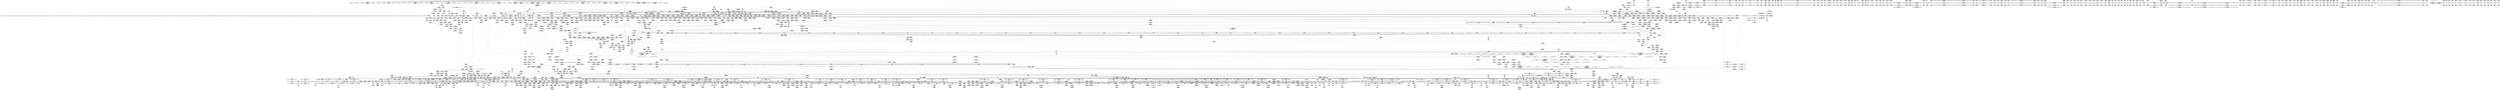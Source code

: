 digraph {
	CE0x5da9470 [shape=record,shape=Mrecord,label="{CE0x5da9470|i64_5|*Constant*}"]
	CE0x743d4f0 [shape=record,shape=Mrecord,label="{CE0x743d4f0|tomoyo_inet_entry:operation10|security/tomoyo/network.c,477}"]
	CE0x4d23f00 [shape=record,shape=Mrecord,label="{CE0x4d23f00|40:_%struct.tomoyo_policy_namespace*,_48:_i8,_:_GCRE_tomoyo_kernel_domain_external_global_%struct.tomoyo_domain_info_40,48_|*MultipleSource*|security/tomoyo/util.c,1005|security/tomoyo/util.c,1007|Function::tomoyo_init_request_info&Arg::domain::}"]
	CE0x4b85810 [shape=record,shape=Mrecord,label="{CE0x4b85810|tomoyo_get_mode:if.end|*SummSource*}"]
	CE0x4b84be0 [shape=record,shape=Mrecord,label="{CE0x4b84be0|tomoyo_print_ipv6:call|security/tomoyo/network.c,111|*SummSink*}"]
	CE0x3ef2680 [shape=record,shape=Mrecord,label="{CE0x3ef2680|tomoyo_read_lock16:bb}"]
	CE0x3e7ad80 [shape=record,shape=Mrecord,label="{CE0x3e7ad80|i32_128|*Constant*}"]
	CE0x4bbf710 [shape=record,shape=Mrecord,label="{CE0x4bbf710|i32_45|*Constant*|*SummSource*}"]
	CE0x3e2d9b0 [shape=record,shape=Mrecord,label="{CE0x3e2d9b0|128:_i8*,_1208:_%struct.file*,_:_CMRE_2,3_}"]
	CE0x3e7aaf0 [shape=record,shape=Mrecord,label="{CE0x3e7aaf0|srcu_read_lock17:tmp3|*SummSource*}"]
	CE0x4b954a0 [shape=record,shape=Mrecord,label="{CE0x4b954a0|_ret_void,_!dbg_!38908|include/linux/rcupdate.h,424}"]
	CE0x5dbadb0 [shape=record,shape=Mrecord,label="{CE0x5dbadb0|tomoyo_init_request_info:tmp6|security/tomoyo/util.c,1004|*SummSink*}"]
	CE0x59778f0 [shape=record,shape=Mrecord,label="{CE0x59778f0|0:_i8,_array:_GCR_tomoyo_inet2mac_internal_constant_6_x_4_x_i8_4_x_i8_zeroinitializer,_4_x_i8_c_17_18_19_00_,_4_x_i8_c_1A_00_00_1B_,_4_x_i8_c_1C_00_00_1D_,_4_x_i8_zeroinitializer,_4_x_i8_zeroinitializer_,_align_16:_elem_4::|security/tomoyo/network.c,471}"]
	CE0x73c7eb0 [shape=record,shape=Mrecord,label="{CE0x73c7eb0|tomoyo_inet_entry:param|security/tomoyo/network.c,476|*SummSink*}"]
	CE0x3f21d00 [shape=record,shape=Mrecord,label="{CE0x3f21d00|tomoyo_audit_inet_log:tmp13|security/tomoyo/network.c,388|*SummSink*}"]
	CE0x4bbaff0 [shape=record,shape=Mrecord,label="{CE0x4bbaff0|tomoyo_print_ipv4:max_ip|Function::tomoyo_print_ipv4&Arg::max_ip::}"]
	CE0x5d24eb0 [shape=record,shape=Mrecord,label="{CE0x5d24eb0|0:_i8,_array:_GCRE_tomoyo_index2category_constant_39_x_i8_c_00_00_00_00_00_00_00_00_00_00_00_00_00_00_00_00_00_00_00_00_00_00_00_01_01_01_01_01_01_01_01_01_01_01_01_01_01_01_02_,_align_16:_elem_30::|security/tomoyo/util.c,983}"]
	CE0x59f8e00 [shape=record,shape=Mrecord,label="{CE0x59f8e00|GLOBAL:__llvm_gcov_ctr54147|Global_var:__llvm_gcov_ctr54147|*SummSink*}"]
	CE0x58aa380 [shape=record,shape=Mrecord,label="{CE0x58aa380|i32_(%struct.tomoyo_request_info.524*,_i8*,_...)*_bitcast_(i32_(%struct.tomoyo_request_info*,_i8*,_...)*_tomoyo_supervisor_to_i32_(%struct.tomoyo_request_info.524*,_i8*,_...)*)|*Constant*|*SummSource*}"]
	CE0x72c03c0 [shape=record,shape=Mrecord,label="{CE0x72c03c0|tomoyo_get_mode:conv5|security/tomoyo/util.c,983|*SummSource*}"]
	CE0x741abe0 [shape=record,shape=Mrecord,label="{CE0x741abe0|tomoyo_check_inet_address:tmp4|security/tomoyo/network.c,509|*SummSink*}"]
	CE0x59bcb20 [shape=record,shape=Mrecord,label="{CE0x59bcb20|tomoyo_audit_net_log:protocol|Function::tomoyo_audit_net_log&Arg::protocol::}"]
	CE0x4a58720 [shape=record,shape=Mrecord,label="{CE0x4a58720|tomoyo_read_lock16:tmp|*SummSink*}"]
	CE0x5d2d460 [shape=record,shape=Mrecord,label="{CE0x5d2d460|tomoyo_init_request_info:tmp5|security/tomoyo/util.c,1004}"]
	CE0x7329140 [shape=record,shape=Mrecord,label="{CE0x7329140|tomoyo_init_request_info:mode5|security/tomoyo/util.c,1011|*SummSink*}"]
	CE0x5cc9c30 [shape=record,shape=Mrecord,label="{CE0x5cc9c30|_ret_i32_%conv6,_!dbg_!38926|security/tomoyo/util.c,1011|*SummSink*}"]
	CE0x4ac3d20 [shape=record,shape=Mrecord,label="{CE0x4ac3d20|i64*_getelementptr_inbounds_(_4_x_i64_,_4_x_i64_*___llvm_gcov_ctr4731,_i64_0,_i64_2)|*Constant*}"]
	CE0x5e00d60 [shape=record,shape=Mrecord,label="{CE0x5e00d60|tomoyo_inet_entry:inet_network|security/tomoyo/network.c,476|*SummSource*}"]
	CE0x5e013a0 [shape=record,shape=Mrecord,label="{CE0x5e013a0|tomoyo_inet_entry:tmp18|security/tomoyo/network.c,478|*SummSink*}"]
	CE0x586c240 [shape=record,shape=Mrecord,label="{CE0x586c240|i8*_getelementptr_inbounds_(_45_x_i8_,_45_x_i8_*_.str13,_i32_0,_i32_0)|*Constant*|*SummSource*}"]
	CE0x49ffb30 [shape=record,shape=Mrecord,label="{CE0x49ffb30|__fswab16:conv1|include/uapi/linux/swab.h,53|*SummSink*}"]
	CE0x5814880 [shape=record,shape=Mrecord,label="{CE0x5814880|rcu_lock_acquire18:indirectgoto|*SummSink*}"]
	CE0x727d290 [shape=record,shape=Mrecord,label="{CE0x727d290|_ret_i32_%retval.0,_!dbg_!38935|security/tomoyo/util.c,988|*SummSink*}"]
	CE0x3de3390 [shape=record,shape=Mrecord,label="{CE0x3de3390|i64**_getelementptr_inbounds_(_3_x_i64*_,_3_x_i64*_*___llvm_gcda_edge_table49,_i64_0,_i64_0)|*Constant*}"]
	CE0x4d70460 [shape=record,shape=Mrecord,label="{CE0x4d70460|tomoyo_check_inet_address:tmp25|security/tomoyo/network.c,522|*SummSink*}"]
	CE0x3f10d70 [shape=record,shape=Mrecord,label="{CE0x3f10d70|tomoyo_get_mode:bb|*SummSource*}"]
	CE0x581a3b0 [shape=record,shape=Mrecord,label="{CE0x581a3b0|i32_2|*Constant*}"]
	CE0x5cfcc90 [shape=record,shape=Mrecord,label="{CE0x5cfcc90|srcu_read_unlock20:tmp1|*SummSource*}"]
	CE0x4a7d190 [shape=record,shape=Mrecord,label="{CE0x4a7d190|tomoyo_read_lock16:tmp1|*SummSource*}"]
	CE0x4b09f80 [shape=record,shape=Mrecord,label="{CE0x4b09f80|tomoyo_audit_inet_log:tmp4|security/tomoyo/network.c,384}"]
	CE0x586ef20 [shape=record,shape=Mrecord,label="{CE0x586ef20|rcu_lock_acquire18:tmp7|*SummSink*}"]
	CE0x5d141c0 [shape=record,shape=Mrecord,label="{CE0x5d141c0|0:_i8,_array:_GCRE_tomoyo_index2category_constant_39_x_i8_c_00_00_00_00_00_00_00_00_00_00_00_00_00_00_00_00_00_00_00_00_00_00_00_01_01_01_01_01_01_01_01_01_01_01_01_01_01_01_02_,_align_16:_elem_25::|security/tomoyo/util.c,983}"]
	CE0x4c16e50 [shape=record,shape=Mrecord,label="{CE0x4c16e50|tomoyo_get_mode:if.then2|*SummSource*}"]
	CE0x4b3ade0 [shape=record,shape=Mrecord,label="{CE0x4b3ade0|tomoyo_audit_inet_log:tmp14|security/tomoyo/network.c,388|*SummSink*}"]
	CE0x736b0c0 [shape=record,shape=Mrecord,label="{CE0x736b0c0|i64*_getelementptr_inbounds_(_2_x_i64_,_2_x_i64_*___llvm_gcov_ctr4434,_i64_0,_i64_1)|*Constant*|*SummSource*}"]
	CE0x72e2660 [shape=record,shape=Mrecord,label="{CE0x72e2660|tomoyo_domain:tmp3|*SummSink*}"]
	CE0x3d94820 [shape=record,shape=Mrecord,label="{CE0x3d94820|%struct.task_struct*_(%struct.task_struct**)*_asm_movq_%gs:$_1:P_,$0_,_r,im,_dirflag_,_fpsr_,_flags_|*SummSink*}"]
	CE0x5a7de70 [shape=record,shape=Mrecord,label="{CE0x5a7de70|__fswab16:val|Function::__fswab16&Arg::val::}"]
	CE0x742f240 [shape=record,shape=Mrecord,label="{CE0x742f240|tomoyo_inet_entry:inet_network9|security/tomoyo/network.c,477}"]
	CE0x5da9980 [shape=record,shape=Mrecord,label="{CE0x5da9980|_call_void_mcount()_#3|*SummSink*}"]
	CE0x744e5d0 [shape=record,shape=Mrecord,label="{CE0x744e5d0|tomoyo_inet_entry:inet_network13|security/tomoyo/network.c,478}"]
	CE0x4ccc060 [shape=record,shape=Mrecord,label="{CE0x4ccc060|i64_1|*Constant*}"]
	CE0x730b4a0 [shape=record,shape=Mrecord,label="{CE0x730b4a0|GLOBAL:__llvm_gcov_global_state_pred50|Global_var:__llvm_gcov_global_state_pred50|*SummSink*}"]
	CE0x7306220 [shape=record,shape=Mrecord,label="{CE0x7306220|tomoyo_domain:tmp14|security/tomoyo/common.h,1205|*SummSink*}"]
	CE0x3f100b0 [shape=record,shape=Mrecord,label="{CE0x3f100b0|tomoyo_print_ipv4:tmp1|*SummSource*}"]
	CE0x3f9fd60 [shape=record,shape=Mrecord,label="{CE0x3f9fd60|i64*_getelementptr_inbounds_(_2_x_i64_,_2_x_i64_*___llvm_gcov_ctr4038,_i64_0,_i64_0)|*Constant*|*SummSource*}"]
	CE0x40493a0 [shape=record,shape=Mrecord,label="{CE0x40493a0|_ret_i32_%call,_!dbg_!38902|security/tomoyo/common.h,1097|*SummSink*}"]
	CE0x5de88f0 [shape=record,shape=Mrecord,label="{CE0x5de88f0|tomoyo_check_inet_address:if.then16|*SummSink*}"]
	CE0x3ed1580 [shape=record,shape=Mrecord,label="{CE0x3ed1580|128:_i8*,_1208:_%struct.file*,_:_CMRE_152,160_|*MultipleSource*|security/tomoyo/common.h,1205|security/tomoyo/common.h,1205}"]
	CE0x3f99eb0 [shape=record,shape=Mrecord,label="{CE0x3f99eb0|GLOBAL:tomoyo_print_ipv6|*Constant*|*SummSource*}"]
	CE0x5cd5600 [shape=record,shape=Mrecord,label="{CE0x5cd5600|i64_2|*Constant*|*SummSource*}"]
	CE0x4b3b1d0 [shape=record,shape=Mrecord,label="{CE0x4b3b1d0|tomoyo_audit_inet_log:arraydecay4|security/tomoyo/network.c,388|*SummSink*}"]
	CE0x5acb440 [shape=record,shape=Mrecord,label="{CE0x5acb440|tomoyo_check_inet_address:cmp14|security/tomoyo/network.c,527}"]
	CE0x4a58620 [shape=record,shape=Mrecord,label="{CE0x4a58620|tomoyo_read_lock16:tmp|*SummSource*}"]
	CE0x4c970c0 [shape=record,shape=Mrecord,label="{CE0x4c970c0|tomoyo_check_inet_address:tmp6|security/tomoyo/network.c,509|*SummSink*}"]
	CE0x3db9340 [shape=record,shape=Mrecord,label="{CE0x3db9340|i64_7|*Constant*}"]
	CE0x74e3050 [shape=record,shape=Mrecord,label="{CE0x74e3050|i64_1|*Constant*|*SummSink*}"]
	CE0x4058830 [shape=record,shape=Mrecord,label="{CE0x4058830|tomoyo_inet_entry:protocol|security/tomoyo/network.c,471}"]
	CE0x7536120 [shape=record,shape=Mrecord,label="{CE0x7536120|tomoyo_inet_entry:inet_network25|security/tomoyo/network.c,480|*SummSource*}"]
	CE0x5ac03e0 [shape=record,shape=Mrecord,label="{CE0x5ac03e0|GLOBAL:tomoyo_audit_net_log|*Constant*|*SummSink*}"]
	CE0x5ded410 [shape=record,shape=Mrecord,label="{CE0x5ded410|__fswab16:shr|include/uapi/linux/swab.h,53}"]
	CE0x5c50a30 [shape=record,shape=Mrecord,label="{CE0x5c50a30|i64*_getelementptr_inbounds_(_5_x_i64_,_5_x_i64_*___llvm_gcov_ctr32134,_i64_0,_i64_0)|*Constant*}"]
	CE0x735a1f0 [shape=record,shape=Mrecord,label="{CE0x735a1f0|tomoyo_print_ipv6:buffer_len|Function::tomoyo_print_ipv6&Arg::buffer_len::|*SummSource*}"]
	CE0x5919520 [shape=record,shape=Mrecord,label="{CE0x5919520|tomoyo_domain:tmp19|security/tomoyo/common.h,1205}"]
	CE0x4caeab0 [shape=record,shape=Mrecord,label="{CE0x4caeab0|tomoyo_check_inet_address:tmp16|security/tomoyo/network.c,517}"]
	CE0x737d620 [shape=record,shape=Mrecord,label="{CE0x737d620|tomoyo_get_mode:tmp22|security/tomoyo/util.c,986}"]
	CE0x5da91f0 [shape=record,shape=Mrecord,label="{CE0x5da91f0|tomoyo_print_ipv6:tmp3|*SummSource*}"]
	CE0x3f45dd0 [shape=record,shape=Mrecord,label="{CE0x3f45dd0|tomoyo_get_mode:config|security/tomoyo/util.c,981|*SummSource*}"]
	CE0x74eca50 [shape=record,shape=Mrecord,label="{CE0x74eca50|tomoyo_inet_entry:inet20|security/tomoyo/network.c,480|*SummSource*}"]
	CE0x5eab6c0 [shape=record,shape=Mrecord,label="{CE0x5eab6c0|tomoyo_init_request_info:tmp11|security/tomoyo/util.c,1007|*SummSink*}"]
	CE0x59f73e0 [shape=record,shape=Mrecord,label="{CE0x59f73e0|tomoyo_get_mode:tmp10|security/tomoyo/util.c,982|*SummSource*}"]
	CE0x7288de0 [shape=record,shape=Mrecord,label="{CE0x7288de0|rcu_lock_acquire18:entry}"]
	CE0x5c73df0 [shape=record,shape=Mrecord,label="{CE0x5c73df0|tomoyo_init_request_info:tmp|*SummSink*}"]
	CE0x75cde30 [shape=record,shape=Mrecord,label="{CE0x75cde30|tomoyo_check_inet_address:addr|Function::tomoyo_check_inet_address&Arg::addr::}"]
	CE0x592e930 [shape=record,shape=Mrecord,label="{CE0x592e930|i64_80|*Constant*|*SummSink*}"]
	CE0x4b6deb0 [shape=record,shape=Mrecord,label="{CE0x4b6deb0|tomoyo_check_inet_address:port3|security/tomoyo/network.c,514|*SummSource*}"]
	CE0x4e3c1a0 [shape=record,shape=Mrecord,label="{CE0x4e3c1a0|tomoyo_audit_net_log:operation|Function::tomoyo_audit_net_log&Arg::operation::|*SummSource*}"]
	CE0x4b739c0 [shape=record,shape=Mrecord,label="{CE0x4b739c0|GLOBAL:tomoyo_profile|*Constant*|*SummSource*}"]
	CE0x7448770 [shape=record,shape=Mrecord,label="{CE0x7448770|tomoyo_inet_entry:is_ipv614|security/tomoyo/network.c,478|*SummSink*}"]
	CE0x5ebcdf0 [shape=record,shape=Mrecord,label="{CE0x5ebcdf0|_call_void_mcount()_#3}"]
	CE0x5bb9de0 [shape=record,shape=Mrecord,label="{CE0x5bb9de0|tomoyo_check_inet_address:tmp41|security/tomoyo/network.c,532|*SummSink*}"]
	CE0x3da7580 [shape=record,shape=Mrecord,label="{CE0x3da7580|i64*_getelementptr_inbounds_(_11_x_i64_,_11_x_i64_*___llvm_gcov_ctr5229,_i64_0,_i64_9)|*Constant*}"]
	CE0x5a1e8b0 [shape=record,shape=Mrecord,label="{CE0x5a1e8b0|tomoyo_check_inet_address:tmp33|security/tomoyo/network.c,527}"]
	CE0x5ddd350 [shape=record,shape=Mrecord,label="{CE0x5ddd350|i32_(%struct.tomoyo_request_info.524*,_%struct.tomoyo_domain_info*,_i8)*_bitcast_(i32_(%struct.tomoyo_request_info*,_%struct.tomoyo_domain_info*,_i8)*_tomoyo_init_request_info_to_i32_(%struct.tomoyo_request_info.524*,_%struct.tomoyo_domain_info*,_i8)*)|*Constant*|*SummSource*}"]
	CE0x4c7eb60 [shape=record,shape=Mrecord,label="{CE0x4c7eb60|tomoyo_check_inet_address:if.end|*SummSource*}"]
	CE0x5acbbc0 [shape=record,shape=Mrecord,label="{CE0x5acbbc0|tomoyo_inet_entry:arrayidx|security/tomoyo/network.c,471}"]
	CE0x4b29a60 [shape=record,shape=Mrecord,label="{CE0x4b29a60|tomoyo_check_inet_address:tmp6|security/tomoyo/network.c,509}"]
	CE0x4c162f0 [shape=record,shape=Mrecord,label="{CE0x4c162f0|0:_i8,_array:_GCRE_tomoyo_index2category_constant_39_x_i8_c_00_00_00_00_00_00_00_00_00_00_00_00_00_00_00_00_00_00_00_00_00_00_00_01_01_01_01_01_01_01_01_01_01_01_01_01_01_01_02_,_align_16:_elem_16::|security/tomoyo/util.c,983}"]
	CE0x5ad0440 [shape=record,shape=Mrecord,label="{CE0x5ad0440|tomoyo_domain:land.lhs.true2|*SummSource*}"]
	CE0x5d8ab30 [shape=record,shape=Mrecord,label="{CE0x5d8ab30|rcu_lock_release21:entry}"]
	CE0x5c62420 [shape=record,shape=Mrecord,label="{CE0x5c62420|i32_22|*Constant*|*SummSink*}"]
	CE0x72f7ea0 [shape=record,shape=Mrecord,label="{CE0x72f7ea0|tomoyo_init_request_info:tmp12|security/tomoyo/util.c,1010|*SummSource*}"]
	CE0x3d53520 [shape=record,shape=Mrecord,label="{CE0x3d53520|rcu_lock_release21:tmp7}"]
	CE0x4dc2650 [shape=record,shape=Mrecord,label="{CE0x4dc2650|tomoyo_get_mode:arrayidx8|security/tomoyo/util.c,983|*SummSource*}"]
	CE0x4afc420 [shape=record,shape=Mrecord,label="{CE0x4afc420|tomoyo_check_inet_address:tmp|*SummSource*}"]
	CE0x68c4040 [shape=record,shape=Mrecord,label="{CE0x68c4040|i64*_getelementptr_inbounds_(_4_x_i64_,_4_x_i64_*___llvm_gcov_ctr4137,_i64_0,_i64_3)|*Constant*|*SummSource*}"]
	CE0x73a1b90 [shape=record,shape=Mrecord,label="{CE0x73a1b90|tomoyo_audit_inet_log:address1|security/tomoyo/network.c,382}"]
	CE0x74fd620 [shape=record,shape=Mrecord,label="{CE0x74fd620|tomoyo_check_inet_address:u6_addr8|security/tomoyo/network.c,513|*SummSink*}"]
	CE0x4db4260 [shape=record,shape=Mrecord,label="{CE0x4db4260|tomoyo_get_mode:ns|Function::tomoyo_get_mode&Arg::ns::|*SummSource*}"]
	CE0x75cdea0 [shape=record,shape=Mrecord,label="{CE0x75cdea0|tomoyo_check_inet_address:addr|Function::tomoyo_check_inet_address&Arg::addr::|*SummSource*}"]
	CE0x4b6e610 [shape=record,shape=Mrecord,label="{CE0x4b6e610|i32_0|*Constant*}"]
	CE0x5dce8e0 [shape=record,shape=Mrecord,label="{CE0x5dce8e0|i64*_getelementptr_inbounds_(_2_x_i64_,_2_x_i64_*___llvm_gcov_ctr4533,_i64_0,_i64_1)|*Constant*}"]
	CE0x3f9fa40 [shape=record,shape=Mrecord,label="{CE0x3f9fa40|srcu_read_lock17:bb|*SummSink*}"]
	CE0x736cc10 [shape=record,shape=Mrecord,label="{CE0x736cc10|i64_3|*Constant*}"]
	CE0x592c230 [shape=record,shape=Mrecord,label="{CE0x592c230|tomoyo_audit_net_log:tmp4|security/tomoyo/network.c,367|*SummSource*}"]
	CE0x3ee8f30 [shape=record,shape=Mrecord,label="{CE0x3ee8f30|0:_i64*,_array:_GCR___llvm_gcda_edge_table49_internal_unnamed_addr_constant_3_x_i64*_i64*_getelementptr_inbounds_(_19_x_i64_,_19_x_i64_*___llvm_gcov_ctr4846,_i64_0,_i64_1),_i64*_getelementptr_inbounds_(_19_x_i64_,_19_x_i64_*___llvm_gcov_ctr4846,_i64_0,_i64_2),_i64*_getelementptr_inbounds_(_19_x_i64_,_19_x_i64_*___llvm_gcov_ctr4846,_i64_0,_i64_3)_:_elem_0::}"]
	CE0x4ccf2e0 [shape=record,shape=Mrecord,label="{CE0x4ccf2e0|tomoyo_audit_inet_log:arraydecay5|security/tomoyo/network.c,389}"]
	CE0x742ef70 [shape=record,shape=Mrecord,label="{CE0x742ef70|tomoyo_inet_entry:tmp17|*LoadInst*|security/tomoyo/network.c,477|*SummSource*}"]
	CE0x75b8c40 [shape=record,shape=Mrecord,label="{CE0x75b8c40|i64*_getelementptr_inbounds_(_4_x_i64_,_4_x_i64_*___llvm_gcov_ctr4137,_i64_0,_i64_2)|*Constant*}"]
	CE0x49fa630 [shape=record,shape=Mrecord,label="{CE0x49fa630|tomoyo_read_lock16:tmp3}"]
	CE0x5ab20c0 [shape=record,shape=Mrecord,label="{CE0x5ab20c0|tomoyo_audit_inet_log:call17|security/tomoyo/network.c,392|*SummSink*}"]
	CE0x3f7e590 [shape=record,shape=Mrecord,label="{CE0x3f7e590|i32_128|*Constant*|*SummSink*}"]
	CE0x4b0f680 [shape=record,shape=Mrecord,label="{CE0x4b0f680|GLOBAL:__llvm_gcov_indirect_counter_increment10|*Constant*|*SummSink*}"]
	CE0x5af1b70 [shape=record,shape=Mrecord,label="{CE0x5af1b70|tomoyo_check_inet_address:port19|security/tomoyo/network.c,528|*SummSink*}"]
	CE0x3ef7bf0 [shape=record,shape=Mrecord,label="{CE0x3ef7bf0|tomoyo_get_mode:if.then13}"]
	CE0x4b956d0 [shape=record,shape=Mrecord,label="{CE0x4b956d0|_ret_void,_!dbg_!38908|include/linux/rcupdate.h,424|*SummSink*}"]
	CE0x4ba09c0 [shape=record,shape=Mrecord,label="{CE0x4ba09c0|i64_4|*Constant*}"]
	CE0x4db3740 [shape=record,shape=Mrecord,label="{CE0x4db3740|tomoyo_init_request_info:call4|security/tomoyo/util.c,1010|*SummSource*}"]
	CE0x3d52ca0 [shape=record,shape=Mrecord,label="{CE0x3d52ca0|rcu_lock_release21:bb|*SummSink*}"]
	CE0x5c7a880 [shape=record,shape=Mrecord,label="{CE0x5c7a880|__llvm_gcov_indirect_counter_increment10:counters|Function::__llvm_gcov_indirect_counter_increment10&Arg::counters::}"]
	CE0x3d3c160 [shape=record,shape=Mrecord,label="{CE0x3d3c160|tomoyo_check_inet_address:if.end20|*SummSource*}"]
	CE0x7376fb0 [shape=record,shape=Mrecord,label="{CE0x7376fb0|tomoyo_get_mode:tmp18|security/tomoyo/util.c,985|*SummSource*}"]
	CE0x7325810 [shape=record,shape=Mrecord,label="{CE0x7325810|__fswab16:tmp1}"]
	CE0x3e0c570 [shape=record,shape=Mrecord,label="{CE0x3e0c570|128:_i8*,_1208:_%struct.file*,_:_CMRE_96,104_|*MultipleSource*|security/tomoyo/common.h,1205|security/tomoyo/common.h,1205}"]
	CE0x72c0050 [shape=record,shape=Mrecord,label="{CE0x72c0050|tomoyo_get_mode:conv10|security/tomoyo/util.c,985}"]
	CE0x3f4bb20 [shape=record,shape=Mrecord,label="{CE0x3f4bb20|tomoyo_audit_net_log:tmp3}"]
	CE0x4c39ce0 [shape=record,shape=Mrecord,label="{CE0x4c39ce0|i32_255|*Constant*}"]
	CE0x5c95910 [shape=record,shape=Mrecord,label="{CE0x5c95910|tomoyo_inet_entry:call|security/tomoyo/network.c,468|*SummSink*}"]
	CE0x4c3f350 [shape=record,shape=Mrecord,label="{CE0x4c3f350|__llvm_gcov_indirect_counter_increment10:pred}"]
	CE0x592ec60 [shape=record,shape=Mrecord,label="{CE0x592ec60|tomoyo_check_inet_address:tmp18|security/tomoyo/network.c,517}"]
	CE0x4ba80b0 [shape=record,shape=Mrecord,label="{CE0x4ba80b0|tomoyo_print_ipv4:call|security/tomoyo/network.c,92}"]
	CE0x722d000 [shape=record,shape=Mrecord,label="{CE0x722d000|i64*_getelementptr_inbounds_(_2_x_i64_,_2_x_i64_*___llvm_gcov_ctr4434,_i64_0,_i64_0)|*Constant*|*SummSource*}"]
	CE0x586faa0 [shape=record,shape=Mrecord,label="{CE0x586faa0|get_current:tmp3}"]
	CE0x74487e0 [shape=record,shape=Mrecord,label="{CE0x74487e0|tomoyo_inet_entry:frombool|security/tomoyo/network.c,478}"]
	CE0x4058460 [shape=record,shape=Mrecord,label="{CE0x4058460|tomoyo_init_request_info:if.end|*SummSink*}"]
	CE0x59efb80 [shape=record,shape=Mrecord,label="{CE0x59efb80|VOIDTB_TE_array:_GCR_.str10_private_unnamed_addr_constant_4_x_i8_c_%u_00_,_align_1:_elem_0:default:}"]
	CE0x589ba10 [shape=record,shape=Mrecord,label="{CE0x589ba10|tomoyo_audit_inet_log:add.ptr|security/tomoyo/network.c,390}"]
	CE0x730b320 [shape=record,shape=Mrecord,label="{CE0x730b320|i32_10|*Constant*}"]
	CE0x5e61960 [shape=record,shape=Mrecord,label="{CE0x5e61960|tomoyo_init_request_info:r|Function::tomoyo_init_request_info&Arg::r::|*SummSink*}"]
	CE0x4d84590 [shape=record,shape=Mrecord,label="{CE0x4d84590|tomoyo_init_request_info:conv|security/tomoyo/util.c,1010}"]
	CE0x5a46420 [shape=record,shape=Mrecord,label="{CE0x5a46420|COLLAPSED:_GCMRE___llvm_gcov_ctr4632_internal_global_2_x_i64_zeroinitializer:_elem_0:default:}"]
	CE0x404be20 [shape=record,shape=Mrecord,label="{CE0x404be20|GLOBAL:tomoyo_inet2mac|Global_var:tomoyo_inet2mac|*SummSource*}"]
	CE0x743d370 [shape=record,shape=Mrecord,label="{CE0x743d370|tomoyo_inet_entry:inet_network9|security/tomoyo/network.c,477|*SummSource*}"]
	CE0x5a65340 [shape=record,shape=Mrecord,label="{CE0x5a65340|tomoyo_audit_net_log:idxprom|security/tomoyo/network.c,367|*SummSink*}"]
	CE0x4aa32a0 [shape=record,shape=Mrecord,label="{CE0x4aa32a0|i64_128|*Constant*}"]
	CE0x3f50eb0 [shape=record,shape=Mrecord,label="{CE0x3f50eb0|tomoyo_print_ipv6:tmp4|security/tomoyo/network.c,111|*SummSink*}"]
	CE0x68c4440 [shape=record,shape=Mrecord,label="{CE0x68c4440|rcu_lock_acquire18:tmp6|*SummSink*}"]
	CE0x72e2a90 [shape=record,shape=Mrecord,label="{CE0x72e2a90|VOIDTB_TE:_CE_6376,6384_|*MultipleSource*|security/tomoyo/util.c,1010|Function::tomoyo_get_mode&Arg::ns::}"]
	CE0x5d15ac0 [shape=record,shape=Mrecord,label="{CE0x5d15ac0|tomoyo_audit_inet_log:tmp10|security/tomoyo/network.c,385|*SummSink*}"]
	CE0x58c3920 [shape=record,shape=Mrecord,label="{CE0x58c3920|tomoyo_check_inet_address:tmp10|security/tomoyo/network.c,511}"]
	CE0x5ad06f0 [shape=record,shape=Mrecord,label="{CE0x5ad06f0|rcu_lock_acquire18:map|Function::rcu_lock_acquire18&Arg::map::|*SummSource*}"]
	CE0x3d414b0 [shape=record,shape=Mrecord,label="{CE0x3d414b0|srcu_read_lock17:sp|Function::srcu_read_lock17&Arg::sp::}"]
	CE0x4b852a0 [shape=record,shape=Mrecord,label="{CE0x4b852a0|tomoyo_get_mode:tmp3|security/tomoyo/util.c,978|*SummSink*}"]
	CE0x3f50f70 [shape=record,shape=Mrecord,label="{CE0x3f50f70|tomoyo_print_ipv6:tmp5|security/tomoyo/network.c,111}"]
	CE0x744f120 [shape=record,shape=Mrecord,label="{CE0x744f120|i32_4|*Constant*|*SummSource*}"]
	CE0x5a7dfe0 [shape=record,shape=Mrecord,label="{CE0x5a7dfe0|__fswab16:val|Function::__fswab16&Arg::val::|*SummSource*}"]
	CE0x7336cd0 [shape=record,shape=Mrecord,label="{CE0x7336cd0|GLOBAL:__srcu_read_lock|*Constant*|*SummSource*}"]
	CE0x73b9660 [shape=record,shape=Mrecord,label="{CE0x73b9660|24:_i32*,_32:_i16,_34:_i8,_35:_i8,_36:_i8,_72:_i8,_:_SCMRE_72,73_|*MultipleSource*|security/tomoyo/network.c, 469|security/tomoyo/network.c,469|Function::tomoyo_init_request_info&Arg::r::|security/tomoyo/network.c,475}"]
	CE0x3f19950 [shape=record,shape=Mrecord,label="{CE0x3f19950|rcu_lock_acquire18:map|Function::rcu_lock_acquire18&Arg::map::|*SummSink*}"]
	CE0x5af1cd0 [shape=record,shape=Mrecord,label="{CE0x5af1cd0|tomoyo_check_inet_address:tmp36|security/tomoyo/network.c,529}"]
	CE0x7525b20 [shape=record,shape=Mrecord,label="{CE0x7525b20|GLOBAL:lock_release|*Constant*|*SummSource*}"]
	CE0x752ee50 [shape=record,shape=Mrecord,label="{CE0x752ee50|GLOBAL:__llvm_gcov_ctr4846|Global_var:__llvm_gcov_ctr4846|*SummSource*}"]
	CE0x4a59070 [shape=record,shape=Mrecord,label="{CE0x4a59070|i32_0|*Constant*}"]
	CE0x59bcda0 [shape=record,shape=Mrecord,label="{CE0x59bcda0|tomoyo_audit_net_log:protocol|Function::tomoyo_audit_net_log&Arg::protocol::|*SummSink*}"]
	CE0x4c3fe20 [shape=record,shape=Mrecord,label="{CE0x4c3fe20|tomoyo_check_inet_address:tmp17|security/tomoyo/network.c,517|*SummSink*}"]
	CE0x5e61d70 [shape=record,shape=Mrecord,label="{CE0x5e61d70|GLOBAL:__llvm_gcov_ctr31133|Global_var:__llvm_gcov_ctr31133}"]
	CE0x58c3110 [shape=record,shape=Mrecord,label="{CE0x58c3110|tomoyo_check_inet_address:tmp3|security/tomoyo/network.c,509|*SummSource*}"]
	CE0x72e09c0 [shape=record,shape=Mrecord,label="{CE0x72e09c0|i64*_getelementptr_inbounds_(_12_x_i64_,_12_x_i64_*___llvm_gcov_ctr31133,_i64_0,_i64_3)|*Constant*|*SummSink*}"]
	CE0x4c3fc60 [shape=record,shape=Mrecord,label="{CE0x4c3fc60|tomoyo_check_inet_address:tmp17|security/tomoyo/network.c,517|*SummSource*}"]
	CE0x4a3e400 [shape=record,shape=Mrecord,label="{CE0x4a3e400|tomoyo_inet_entry:idxprom|security/tomoyo/network.c,471}"]
	CE0x5c523d0 [shape=record,shape=Mrecord,label="{CE0x5c523d0|tomoyo_init_request_info:tmp9|security/tomoyo/util.c,1006}"]
	CE0x5cdc9b0 [shape=record,shape=Mrecord,label="{CE0x5cdc9b0|tomoyo_audit_inet_log:address1|security/tomoyo/network.c,382|*SummSource*}"]
	CE0x49ffe10 [shape=record,shape=Mrecord,label="{CE0x49ffe10|i32_65280|*Constant*|*SummSink*}"]
	CE0x5dce620 [shape=record,shape=Mrecord,label="{CE0x5dce620|tomoyo_read_unlock19:tmp1|*SummSource*}"]
	CE0x4c30db0 [shape=record,shape=Mrecord,label="{CE0x4c30db0|i64*_getelementptr_inbounds_(_2_x_i64_,_2_x_i64_*___llvm_gcov_ctr2154,_i64_0,_i64_1)|*Constant*|*SummSink*}"]
	CE0x72c0540 [shape=record,shape=Mrecord,label="{CE0x72c0540|i32_39|*Constant*}"]
	CE0x4e2d310 [shape=record,shape=Mrecord,label="{CE0x4e2d310|tomoyo_inet_entry:if.then|*SummSink*}"]
	CE0x4bc8970 [shape=record,shape=Mrecord,label="{CE0x4bc8970|tomoyo_audit_inet_log:tmp15|security/tomoyo/network.c,389}"]
	CE0x3e2e270 [shape=record,shape=Mrecord,label="{CE0x3e2e270|128:_i8*,_1208:_%struct.file*,_:_CMRE_7,8_}"]
	CE0x58b5fa0 [shape=record,shape=Mrecord,label="{CE0x58b5fa0|tomoyo_check_inet_address:conv5|security/tomoyo/network.c,517|*SummSource*}"]
	CE0x3da6a30 [shape=record,shape=Mrecord,label="{CE0x3da6a30|tomoyo_inet_entry:tmp25|security/tomoyo/network.c,484}"]
	CE0x4bbacd0 [shape=record,shape=Mrecord,label="{CE0x4bbacd0|tomoyo_print_ipv4:min_ip|Function::tomoyo_print_ipv4&Arg::min_ip::}"]
	CE0x586fb70 [shape=record,shape=Mrecord,label="{CE0x586fb70|get_current:tmp3|*SummSource*}"]
	CE0x4a7cd70 [shape=record,shape=Mrecord,label="{CE0x4a7cd70|tomoyo_inet_entry:idxprom|security/tomoyo/network.c,471|*SummSink*}"]
	CE0x74382a0 [shape=record,shape=Mrecord,label="{CE0x74382a0|tomoyo_inet_entry:protocol6|security/tomoyo/network.c,476|*SummSink*}"]
	CE0x5973220 [shape=record,shape=Mrecord,label="{CE0x5973220|tomoyo_inet_entry:inet15|security/tomoyo/network.c,479|*SummSource*}"]
	CE0x5c67940 [shape=record,shape=Mrecord,label="{CE0x5c67940|__fswab16:tmp1}"]
	CE0x3e8ddd0 [shape=record,shape=Mrecord,label="{CE0x3e8ddd0|i64*_getelementptr_inbounds_(_6_x_i64_,_6_x_i64_*___llvm_gcov_ctr5427,_i64_0,_i64_3)|*Constant*|*SummSource*}"]
	CE0x5e95f80 [shape=record,shape=Mrecord,label="{CE0x5e95f80|24:_i32*,_32:_i16,_34:_i8,_35:_i8,_36:_i8,_72:_i8,_:_SCMRE_49,50_}"]
	CE0x3de3580 [shape=record,shape=Mrecord,label="{CE0x3de3580|tomoyo_check_inet_address:tmp27|security/tomoyo/network.c,525|*SummSource*}"]
	CE0x5ba5230 [shape=record,shape=Mrecord,label="{CE0x5ba5230|i64*_getelementptr_inbounds_(_19_x_i64_,_19_x_i64_*___llvm_gcov_ctr4846,_i64_0,_i64_18)|*Constant*|*SummSink*}"]
	CE0x7365880 [shape=record,shape=Mrecord,label="{CE0x7365880|i64*_getelementptr_inbounds_(_11_x_i64_,_11_x_i64_*___llvm_gcov_ctr54147,_i64_0,_i64_0)|*Constant*|*SummSink*}"]
	CE0x4b626d0 [shape=record,shape=Mrecord,label="{CE0x4b626d0|tomoyo_check_inet_address:sin_port|security/tomoyo/network.c,522}"]
	CE0x5c64d10 [shape=record,shape=Mrecord,label="{CE0x5c64d10|GLOBAL:tomoyo_socket_keyword|Global_var:tomoyo_socket_keyword|*SummSource*}"]
	CE0x3d6b500 [shape=record,shape=Mrecord,label="{CE0x3d6b500|i64_7|*Constant*|*SummSink*}"]
	CE0x4bc02a0 [shape=record,shape=Mrecord,label="{CE0x4bc02a0|i64*_getelementptr_inbounds_(_12_x_i64_,_12_x_i64_*___llvm_gcov_ctr31133,_i64_0,_i64_0)|*Constant*|*SummSource*}"]
	CE0x3de39a0 [shape=record,shape=Mrecord,label="{CE0x3de39a0|tomoyo_check_inet_address:tmp27|security/tomoyo/network.c,525|*SummSink*}"]
	CE0x58e6120 [shape=record,shape=Mrecord,label="{CE0x58e6120|__llvm_gcov_indirect_counter_increment10:tmp6|*SummSink*}"]
	CE0x4e926a0 [shape=record,shape=Mrecord,label="{CE0x4e926a0|i64**_getelementptr_inbounds_(_3_x_i64*_,_3_x_i64*_*___llvm_gcda_edge_table49,_i64_0,_i64_0)|*Constant*|*SummSink*}"]
	CE0x4af6880 [shape=record,shape=Mrecord,label="{CE0x4af6880|i64*_getelementptr_inbounds_(_2_x_i64_,_2_x_i64_*___llvm_gcov_ctr53148,_i64_0,_i64_1)|*Constant*}"]
	CE0x4a80b50 [shape=record,shape=Mrecord,label="{CE0x4a80b50|tomoyo_check_inet_address:tmp22|security/tomoyo/network.c,519}"]
	CE0x5919d50 [shape=record,shape=Mrecord,label="{CE0x5919d50|i64*_getelementptr_inbounds_(_11_x_i64_,_11_x_i64_*___llvm_gcov_ctr54147,_i64_0,_i64_10)|*Constant*|*SummSink*}"]
	CE0x40498b0 [shape=record,shape=Mrecord,label="{CE0x40498b0|__fswab16:bb}"]
	CE0x7325bf0 [shape=record,shape=Mrecord,label="{CE0x7325bf0|tomoyo_init_request_info:tmp13|*LoadInst*|security/tomoyo/util.c,1011}"]
	CE0x5b70790 [shape=record,shape=Mrecord,label="{CE0x5b70790|%struct.lockdep_map*_null|*Constant*|*SummSink*}"]
	CE0x3f51140 [shape=record,shape=Mrecord,label="{CE0x3f51140|tomoyo_print_ipv6:tmp5|security/tomoyo/network.c,111|*SummSource*}"]
	CE0x5ae4910 [shape=record,shape=Mrecord,label="{CE0x5ae4910|i32_1205|*Constant*|*SummSource*}"]
	CE0x59f7780 [shape=record,shape=Mrecord,label="{CE0x59f7780|get_current:tmp1|*SummSink*}"]
	CE0x3ef5a20 [shape=record,shape=Mrecord,label="{CE0x3ef5a20|tomoyo_audit_inet_log:tmp6|security/tomoyo/network.c,384}"]
	CE0x727ce90 [shape=record,shape=Mrecord,label="{CE0x727ce90|_ret_i32_%retval.0,_!dbg_!38935|security/tomoyo/util.c,988}"]
	CE0x73ef530 [shape=record,shape=Mrecord,label="{CE0x73ef530|tomoyo_init_request_info:domain|Function::tomoyo_init_request_info&Arg::domain::|*SummSource*}"]
	CE0x5ad0be0 [shape=record,shape=Mrecord,label="{CE0x5ad0be0|rcu_lock_acquire18:entry|*SummSink*}"]
	CE0x744a6d0 [shape=record,shape=Mrecord,label="{CE0x744a6d0|__llvm_gcov_indirect_counter_increment10:predecessor|Function::__llvm_gcov_indirect_counter_increment10&Arg::predecessor::|*SummSink*}"]
	CE0x5919ce0 [shape=record,shape=Mrecord,label="{CE0x5919ce0|i64*_getelementptr_inbounds_(_11_x_i64_,_11_x_i64_*___llvm_gcov_ctr54147,_i64_0,_i64_10)|*Constant*|*SummSource*}"]
	CE0x3ef5270 [shape=record,shape=Mrecord,label="{CE0x3ef5270|tomoyo_audit_inet_log:tmp4|security/tomoyo/network.c,384|*SummSink*}"]
	CE0x4a3eb50 [shape=record,shape=Mrecord,label="{CE0x4a3eb50|COLLAPSED:_GCMRE___llvm_gcov_ctr4846_internal_global_19_x_i64_zeroinitializer:_elem_0:default:}"]
	CE0x4d6fb60 [shape=record,shape=Mrecord,label="{CE0x4d6fb60|__llvm_gcov_indirect_counter_increment10:tmp2|*SummSource*}"]
	CE0x5acba60 [shape=record,shape=Mrecord,label="{CE0x5acba60|tomoyo_inet_entry:idxprom1|security/tomoyo/network.c,471|*SummSink*}"]
	CE0x3dedc70 [shape=record,shape=Mrecord,label="{CE0x3dedc70|i64*_getelementptr_inbounds_(_11_x_i64_,_11_x_i64_*___llvm_gcov_ctr5229,_i64_0,_i64_10)|*Constant*|*SummSource*}"]
	CE0x727c720 [shape=record,shape=Mrecord,label="{CE0x727c720|tomoyo_get_mode:index|Function::tomoyo_get_mode&Arg::index::}"]
	CE0x59736d0 [shape=record,shape=Mrecord,label="{CE0x59736d0|tomoyo_inet_entry:address16|security/tomoyo/network.c,479|*SummSink*}"]
	CE0x4c83880 [shape=record,shape=Mrecord,label="{CE0x4c83880|tomoyo_domain:bb|*SummSink*}"]
	CE0x7304460 [shape=record,shape=Mrecord,label="{CE0x7304460|i64*_getelementptr_inbounds_(_4_x_i64_,_4_x_i64_*___llvm_gcov_ctr4137,_i64_0,_i64_2)|*Constant*|*SummSink*}"]
	CE0x4b0f610 [shape=record,shape=Mrecord,label="{CE0x4b0f610|__llvm_gcov_indirect_counter_increment10:entry|*SummSink*}"]
	CE0x7562140 [shape=record,shape=Mrecord,label="{CE0x7562140|tomoyo_inet_entry:port26|security/tomoyo/network.c,480}"]
	CE0x750d630 [shape=record,shape=Mrecord,label="{CE0x750d630|tomoyo_inet_entry:conv22|security/tomoyo/network.c,480|*SummSink*}"]
	CE0x4bb9110 [shape=record,shape=Mrecord,label="{CE0x4bb9110|0:_i8,_array:_GCRE_tomoyo_index2category_constant_39_x_i8_c_00_00_00_00_00_00_00_00_00_00_00_00_00_00_00_00_00_00_00_00_00_00_00_01_01_01_01_01_01_01_01_01_01_01_01_01_01_01_02_,_align_16:_elem_19::|security/tomoyo/util.c,983}"]
	CE0x5cfcc20 [shape=record,shape=Mrecord,label="{CE0x5cfcc20|srcu_read_unlock20:tmp1}"]
	CE0x5e51d30 [shape=record,shape=Mrecord,label="{CE0x5e51d30|rcu_lock_release21:tmp1|*SummSource*}"]
	CE0x5ac0810 [shape=record,shape=Mrecord,label="{CE0x5ac0810|i8*_getelementptr_inbounds_(_5_x_i8_,_5_x_i8_*_.str11,_i32_0,_i32_0)|*Constant*}"]
	CE0x59b0f50 [shape=record,shape=Mrecord,label="{CE0x59b0f50|tomoyo_audit_inet_log:tmp17|security/tomoyo/network.c,391|*SummSource*}"]
	CE0x595d8f0 [shape=record,shape=Mrecord,label="{CE0x595d8f0|tomoyo_inet_entry:frombool|security/tomoyo/network.c,478|*SummSource*}"]
	CE0x4ae5660 [shape=record,shape=Mrecord,label="{CE0x4ae5660|tomoyo_audit_inet_log:if.else|*SummSink*}"]
	CE0x73b29f0 [shape=record,shape=Mrecord,label="{CE0x73b29f0|24:_i32*,_32:_i16,_34:_i8,_35:_i8,_36:_i8,_72:_i8,_:_SCMRE_57,58_}"]
	CE0x4ac48e0 [shape=record,shape=Mrecord,label="{CE0x4ac48e0|tomoyo_audit_net_log:tmp|*SummSink*}"]
	CE0x4cf7f70 [shape=record,shape=Mrecord,label="{CE0x4cf7f70|__fswab16:tmp3|*SummSink*}"]
	CE0x72f5610 [shape=record,shape=Mrecord,label="{CE0x72f5610|tomoyo_audit_net_log:idxprom1|security/tomoyo/network.c,368}"]
	CE0x5ebd590 [shape=record,shape=Mrecord,label="{CE0x5ebd590|tomoyo_domain:do.body|*SummSource*}"]
	CE0x593b050 [shape=record,shape=Mrecord,label="{CE0x593b050|tomoyo_check_inet_address:port12|security/tomoyo/network.c,522|*SummSource*}"]
	CE0x756b720 [shape=record,shape=Mrecord,label="{CE0x756b720|tomoyo_get_mode:tmp28|security/tomoyo/util.c,988|*SummSink*}"]
	CE0x4ba1170 [shape=record,shape=Mrecord,label="{CE0x4ba1170|i32_3|*Constant*|*SummSource*}"]
	CE0x4b61c30 [shape=record,shape=Mrecord,label="{CE0x4b61c30|i64*_getelementptr_inbounds_(_2_x_i64_,_2_x_i64_*___llvm_gcov_ctr4533,_i64_0,_i64_1)|*Constant*|*SummSource*}"]
	CE0x5e0ed80 [shape=record,shape=Mrecord,label="{CE0x5e0ed80|24:_i32*,_32:_i16,_34:_i8,_35:_i8,_36:_i8,_72:_i8,_:_SCMRE_25,26_}"]
	CE0x7288f70 [shape=record,shape=Mrecord,label="{CE0x7288f70|tomoyo_domain:land.lhs.true2|*SummSink*}"]
	CE0x586ee80 [shape=record,shape=Mrecord,label="{CE0x586ee80|rcu_lock_acquire18:tmp7|*SummSource*}"]
	CE0x752ebf0 [shape=record,shape=Mrecord,label="{CE0x752ebf0|i64_0|*Constant*|*SummSink*}"]
	CE0x5b74230 [shape=record,shape=Mrecord,label="{CE0x5b74230|_call_void_mcount()_#3}"]
	CE0x3e0c390 [shape=record,shape=Mrecord,label="{CE0x3e0c390|128:_i8*,_1208:_%struct.file*,_:_CMRE_88,89_|*MultipleSource*|security/tomoyo/common.h,1205|security/tomoyo/common.h,1205}"]
	CE0x73b79c0 [shape=record,shape=Mrecord,label="{CE0x73b79c0|tomoyo_get_mode:mode.1|*SummSink*}"]
	CE0x744e720 [shape=record,shape=Mrecord,label="{CE0x744e720|tomoyo_inet_entry:param12|security/tomoyo/network.c,478}"]
	CE0x5bba120 [shape=record,shape=Mrecord,label="{CE0x5bba120|_ret_i32_%retval.0,_!dbg_!38967|security/tomoyo/network.c,532|*SummSource*}"]
	CE0x75ca880 [shape=record,shape=Mrecord,label="{CE0x75ca880|tomoyo_audit_inet_log:r|Function::tomoyo_audit_inet_log&Arg::r::|*SummSink*}"]
	CE0x3f21c90 [shape=record,shape=Mrecord,label="{CE0x3f21c90|tomoyo_audit_inet_log:tmp13|security/tomoyo/network.c,388|*SummSource*}"]
	CE0x3e10090 [shape=record,shape=Mrecord,label="{CE0x3e10090|i64*_getelementptr_inbounds_(_2_x_i64_,_2_x_i64_*___llvm_gcov_ctr4533,_i64_0,_i64_0)|*Constant*}"]
	CE0x74e1d00 [shape=record,shape=Mrecord,label="{CE0x74e1d00|tomoyo_check_inet_address:sw.epilog}"]
	CE0x4a217e0 [shape=record,shape=Mrecord,label="{CE0x4a217e0|tomoyo_check_inet_address:tmp2|*LoadInst*|security/tomoyo/network.c,507|*SummSource*}"]
	CE0x4b0a240 [shape=record,shape=Mrecord,label="{CE0x4b0a240|i64*_getelementptr_inbounds_(_2_x_i64_,_2_x_i64_*___llvm_gcov_ctr4038,_i64_0,_i64_1)|*Constant*|*SummSink*}"]
	CE0x7376f40 [shape=record,shape=Mrecord,label="{CE0x7376f40|tomoyo_get_mode:tmp19|security/tomoyo/util.c,985}"]
	CE0x5ced1f0 [shape=record,shape=Mrecord,label="{CE0x5ced1f0|i64*_getelementptr_inbounds_(_4_x_i64_,_4_x_i64_*___llvm_gcov_ctr4137,_i64_0,_i64_1)|*Constant*|*SummSink*}"]
	CE0x3f464c0 [shape=record,shape=Mrecord,label="{CE0x3f464c0|tomoyo_print_ipv4:tmp5|security/tomoyo/network.c,93}"]
	CE0x3f79940 [shape=record,shape=Mrecord,label="{CE0x3f79940|tomoyo_audit_inet_log:param2|security/tomoyo/network.c,384|*SummSink*}"]
	CE0x58e6ac0 [shape=record,shape=Mrecord,label="{CE0x58e6ac0|__fswab16:tmp|*SummSink*}"]
	CE0x4b0a480 [shape=record,shape=Mrecord,label="{CE0x4b0a480|i64*_getelementptr_inbounds_(_6_x_i64_,_6_x_i64_*___llvm_gcov_ctr5427,_i64_0,_i64_0)|*Constant*}"]
	CE0x3f7ba30 [shape=record,shape=Mrecord,label="{CE0x3f7ba30|tomoyo_inet_entry:tmp31|security/tomoyo/network.c,488|*SummSink*}"]
	CE0x5e38a70 [shape=record,shape=Mrecord,label="{CE0x5e38a70|tomoyo_init_request_info:r|Function::tomoyo_init_request_info&Arg::r::|*SummSource*}"]
	CE0x5e962c0 [shape=record,shape=Mrecord,label="{CE0x5e962c0|24:_i32*,_32:_i16,_34:_i8,_35:_i8,_36:_i8,_72:_i8,_:_SCMRE_45,46_}"]
	CE0x4c1e560 [shape=record,shape=Mrecord,label="{CE0x4c1e560|srcu_read_unlock20:tmp3|*SummSource*}"]
	CE0x5c62700 [shape=record,shape=Mrecord,label="{CE0x5c62700|128:_i8*,_1208:_%struct.file*,_:_CMRE_0,1_}"]
	CE0x5ce6b10 [shape=record,shape=Mrecord,label="{CE0x5ce6b10|tomoyo_get_mode:tmp15|security/tomoyo/util.c,983}"]
	CE0x3fe3ed0 [shape=record,shape=Mrecord,label="{CE0x3fe3ed0|tomoyo_audit_inet_log:bb|*SummSink*}"]
	CE0x7376860 [shape=record,shape=Mrecord,label="{CE0x7376860|tomoyo_get_mode:cmp11|security/tomoyo/util.c,985|*SummSink*}"]
	CE0x4b4c0e0 [shape=record,shape=Mrecord,label="{CE0x4b4c0e0|_call_void_tomoyo_print_ipv4(i8*_%arraydecay4,_i32_128,_i32*_%tmp3,_i32*_%tmp3)_#9,_!dbg_!38920|security/tomoyo/network.c,388|*SummSink*}"]
	CE0x3f45b00 [shape=record,shape=Mrecord,label="{CE0x3f45b00|tomoyo_get_mode:bb|*SummSink*}"]
	CE0x4bbb4d0 [shape=record,shape=Mrecord,label="{CE0x4bbb4d0|_ret_void,_!dbg_!38911|security/tomoyo/network.c,94|*SummSource*}"]
	CE0x597c630 [shape=record,shape=Mrecord,label="{CE0x597c630|tomoyo_get_mode:tmp28|security/tomoyo/util.c,988}"]
	CE0x737d110 [shape=record,shape=Mrecord,label="{CE0x737d110|tomoyo_get_mode:tmp20|security/tomoyo/util.c,985|*SummSink*}"]
	CE0x4a73110 [shape=record,shape=Mrecord,label="{CE0x4a73110|tomoyo_inet_entry:tmp5|security/tomoyo/network.c,471}"]
	CE0x4bc8c00 [shape=record,shape=Mrecord,label="{CE0x4bc8c00|tomoyo_audit_inet_log:tmp15|security/tomoyo/network.c,389|*SummSink*}"]
	CE0x58c0490 [shape=record,shape=Mrecord,label="{CE0x58c0490|i8_0|*Constant*|*SummSource*}"]
	CE0x4a1d020 [shape=record,shape=Mrecord,label="{CE0x4a1d020|tomoyo_get_mode:tmp}"]
	CE0x49fff90 [shape=record,shape=Mrecord,label="{CE0x49fff90|__fswab16:and2|include/uapi/linux/swab.h,53}"]
	CE0x5a97830 [shape=record,shape=Mrecord,label="{CE0x5a97830|tomoyo_audit_inet_log:param14|security/tomoyo/network.c,393}"]
	CE0x3e8d8d0 [shape=record,shape=Mrecord,label="{CE0x3e8d8d0|_call_void_srcu_read_unlock20(%struct.srcu_struct*_tomoyo_ss,_i32_%idx)_#9,_!dbg_!38903|security/tomoyo/common.h,1109|*SummSink*}"]
	CE0x3ec8ff0 [shape=record,shape=Mrecord,label="{CE0x3ec8ff0|128:_i8*,_1208:_%struct.file*,_:_CMRE_40,41_}"]
	"CONST[source:0(mediator),value:0(static)][purpose:{operation}][SnkIdx:5]"
	CE0x756c090 [shape=record,shape=Mrecord,label="{CE0x756c090|i64*_getelementptr_inbounds_(_2_x_i64_,_2_x_i64_*___llvm_gcov_ctr2154,_i64_0,_i64_0)|*Constant*}"]
	CE0x5ae91a0 [shape=record,shape=Mrecord,label="{CE0x5ae91a0|rcu_lock_release21:bb|*SummSource*}"]
	CE0x3f7b8d0 [shape=record,shape=Mrecord,label="{CE0x3f7b8d0|_call_void_mcount()_#3|*SummSource*}"]
	CE0x5a87340 [shape=record,shape=Mrecord,label="{CE0x5a87340|__fswab16:entry}"]
	CE0x7399060 [shape=record,shape=Mrecord,label="{CE0x7399060|tomoyo_audit_inet_log:tmp12|security/tomoyo/network.c,386|*SummSource*}"]
	CE0x5c99610 [shape=record,shape=Mrecord,label="{CE0x5c99610|i32_5|*Constant*|*SummSource*}"]
	CE0x3d94600 [shape=record,shape=Mrecord,label="{CE0x3d94600|%struct.task_struct*_(%struct.task_struct**)*_asm_movq_%gs:$_1:P_,$0_,_r,im,_dirflag_,_fpsr_,_flags_}"]
	CE0x5e52960 [shape=record,shape=Mrecord,label="{CE0x5e52960|COLLAPSED:_GCMRE___llvm_gcov_ctr4731_internal_global_4_x_i64_zeroinitializer:_elem_0:default:}"]
	CE0x5d25160 [shape=record,shape=Mrecord,label="{CE0x5d25160|0:_i8,_array:_GCRE_tomoyo_index2category_constant_39_x_i8_c_00_00_00_00_00_00_00_00_00_00_00_00_00_00_00_00_00_00_00_00_00_00_00_01_01_01_01_01_01_01_01_01_01_01_01_01_01_01_02_,_align_16:_elem_31::|security/tomoyo/util.c,983}"]
	CE0x755b040 [shape=record,shape=Mrecord,label="{CE0x755b040|tomoyo_check_inet_address:tmp8|security/tomoyo/network.c,510}"]
	CE0x4bc1690 [shape=record,shape=Mrecord,label="{CE0x4bc1690|__fswab16:bb|*SummSink*}"]
	CE0x4a7d120 [shape=record,shape=Mrecord,label="{CE0x4a7d120|tomoyo_read_lock16:tmp1}"]
	CE0x72aef60 [shape=record,shape=Mrecord,label="{CE0x72aef60|GLOBAL:tomoyo_policy_loaded|Global_var:tomoyo_policy_loaded|*SummSink*}"]
	CE0x5e9da50 [shape=record,shape=Mrecord,label="{CE0x5e9da50|rcu_lock_release21:tmp3}"]
	CE0x59d4490 [shape=record,shape=Mrecord,label="{CE0x59d4490|0:_i8,_array:_GCRE_tomoyo_index2category_constant_39_x_i8_c_00_00_00_00_00_00_00_00_00_00_00_00_00_00_00_00_00_00_00_00_00_00_00_01_01_01_01_01_01_01_01_01_01_01_01_01_01_01_02_,_align_16:_elem_2::|security/tomoyo/util.c,983}"]
	CE0x3e10100 [shape=record,shape=Mrecord,label="{CE0x3e10100|i64*_getelementptr_inbounds_(_2_x_i64_,_2_x_i64_*___llvm_gcov_ctr4533,_i64_0,_i64_0)|*Constant*|*SummSource*}"]
	CE0x7376660 [shape=record,shape=Mrecord,label="{CE0x7376660|tomoyo_get_mode:cmp11|security/tomoyo/util.c,985}"]
	CE0x3d9c570 [shape=record,shape=Mrecord,label="{CE0x3d9c570|128:_i8*,_1208:_%struct.file*,_:_CMRE_21,22_}"]
	CE0x3f99890 [shape=record,shape=Mrecord,label="{CE0x3f99890|_call_void_mcount()_#3|*SummSource*}"]
	CE0x4c732d0 [shape=record,shape=Mrecord,label="{CE0x4c732d0|__fswab16:tmp}"]
	CE0x3ec9270 [shape=record,shape=Mrecord,label="{CE0x3ec9270|128:_i8*,_1208:_%struct.file*,_:_CMRE_42,43_}"]
	CE0x3d94900 [shape=record,shape=Mrecord,label="{CE0x3d94900|_call_void_lock_acquire(%struct.lockdep_map*_%map,_i32_0,_i32_0,_i32_2,_i32_0,_%struct.lockdep_map*_null,_i64_ptrtoint_(i8*_blockaddress(_rcu_lock_acquire18,_%__here)_to_i64))_#9,_!dbg_!38907|include/linux/rcupdate.h,418}"]
	CE0x5ce6c90 [shape=record,shape=Mrecord,label="{CE0x5ce6c90|tomoyo_get_mode:tmp15|security/tomoyo/util.c,983|*SummSource*}"]
	CE0x5a1f2e0 [shape=record,shape=Mrecord,label="{CE0x5a1f2e0|tomoyo_check_inet_address:tmp34|security/tomoyo/network.c,528|*SummSource*}"]
	CE0x59c4570 [shape=record,shape=Mrecord,label="{CE0x59c4570|tomoyo_audit_inet_log:conv10|security/tomoyo/network.c,391|*SummSink*}"]
	CE0x58145e0 [shape=record,shape=Mrecord,label="{CE0x58145e0|_call_void_lock_release(%struct.lockdep_map*_%map,_i32_1,_i64_ptrtoint_(i8*_blockaddress(_rcu_lock_release21,_%__here)_to_i64))_#9,_!dbg_!38907|include/linux/rcupdate.h,423|*SummSink*}"]
	CE0x3dc92e0 [shape=record,shape=Mrecord,label="{CE0x3dc92e0|128:_i8*,_1208:_%struct.file*,_:_CMRE_36,37_}"]
	CE0x3da6c20 [shape=record,shape=Mrecord,label="{CE0x3da6c20|tomoyo_inet_entry:tmp25|security/tomoyo/network.c,484|*SummSource*}"]
	CE0x40495d0 [shape=record,shape=Mrecord,label="{CE0x40495d0|__llvm_gcov_indirect_counter_increment10:tmp5}"]
	CE0x5cd5670 [shape=record,shape=Mrecord,label="{CE0x5cd5670|i64_2|*Constant*|*SummSink*}"]
	CE0x72e2920 [shape=record,shape=Mrecord,label="{CE0x72e2920|VOIDTB_TE:_CE_2272,6368_|*MultipleSource*|security/tomoyo/util.c,1010|Function::tomoyo_get_mode&Arg::ns::}"]
	CE0x73f6c90 [shape=record,shape=Mrecord,label="{CE0x73f6c90|tomoyo_get_mode:tmp26|security/tomoyo/util.c,987}"]
	CE0x5929e50 [shape=record,shape=Mrecord,label="{CE0x5929e50|GLOBAL:get_current|*Constant*}"]
	CE0x49faca0 [shape=record,shape=Mrecord,label="{CE0x49faca0|tomoyo_inet_entry:tmp13|security/tomoyo/network.c,473}"]
	CE0x3e0baf0 [shape=record,shape=Mrecord,label="{CE0x3e0baf0|128:_i8*,_1208:_%struct.file*,_:_CMRE_52,56_|*MultipleSource*|security/tomoyo/common.h,1205|security/tomoyo/common.h,1205}"]
	CE0x4a71520 [shape=record,shape=Mrecord,label="{CE0x4a71520|tomoyo_inet_entry:tmp4|*LoadInst*|security/tomoyo/network.c,471|*SummSource*}"]
	CE0x4b73570 [shape=record,shape=Mrecord,label="{CE0x4b73570|tomoyo_domain:tmp18|security/tomoyo/common.h,1205|*SummSink*}"]
	CE0x4afbb90 [shape=record,shape=Mrecord,label="{CE0x4afbb90|i64_2|*Constant*}"]
	CE0x72af420 [shape=record,shape=Mrecord,label="{CE0x72af420|tomoyo_domain:tobool|security/tomoyo/common.h,1205|*SummSink*}"]
	CE0x5e0e3d0 [shape=record,shape=Mrecord,label="{CE0x5e0e3d0|tomoyo_init_request_info:entry|*SummSink*}"]
	CE0x7562740 [shape=record,shape=Mrecord,label="{CE0x7562740|i64*_getelementptr_inbounds_(_11_x_i64_,_11_x_i64_*___llvm_gcov_ctr5229,_i64_0,_i64_6)|*Constant*|*SummSink*}"]
	CE0x4cf8090 [shape=record,shape=Mrecord,label="{CE0x4cf8090|tomoyo_check_inet_address:is_ipv6|security/tomoyo/network.c,511|*SummSource*}"]
	CE0x5919a80 [shape=record,shape=Mrecord,label="{CE0x5919a80|tomoyo_domain:tmp19|security/tomoyo/common.h,1205|*SummSource*}"]
	CE0x3f0afb0 [shape=record,shape=Mrecord,label="{CE0x3f0afb0|i64*_getelementptr_inbounds_(_5_x_i64_,_5_x_i64_*___llvm_gcov_ctr32134,_i64_0,_i64_4)|*Constant*}"]
	CE0x404c190 [shape=record,shape=Mrecord,label="{CE0x404c190|__fswab16:conv|include/uapi/linux/swab.h,53|*SummSink*}"]
	CE0x4bb8c30 [shape=record,shape=Mrecord,label="{CE0x4bb8c30|i32_45|*Constant*}"]
	CE0x5a7e1c0 [shape=record,shape=Mrecord,label="{CE0x5a7e1c0|_ret_i16_%conv3,_!dbg_!38911|include/uapi/linux/swab.h,53|*SummSource*}"]
	CE0x4d537a0 [shape=record,shape=Mrecord,label="{CE0x4d537a0|i64*_getelementptr_inbounds_(_19_x_i64_,_19_x_i64_*___llvm_gcov_ctr4846,_i64_0,_i64_11)|*Constant*}"]
	CE0x75cd9d0 [shape=record,shape=Mrecord,label="{CE0x75cd9d0|tomoyo_check_inet_address:tmp13|security/tomoyo/network.c,514|*SummSource*}"]
	CE0x725b4d0 [shape=record,shape=Mrecord,label="{CE0x725b4d0|tomoyo_check_inet_address:tmp28|security/tomoyo/network.c,525|*SummSink*}"]
	CE0x4a29090 [shape=record,shape=Mrecord,label="{CE0x4a29090|__fswab16:conv3|include/uapi/linux/swab.h,53|*SummSource*}"]
	CE0x4b95830 [shape=record,shape=Mrecord,label="{CE0x4b95830|_call_void___srcu_read_unlock(%struct.srcu_struct*_%sp,_i32_%idx)_#9,_!dbg_!38906|include/linux/srcu.h,237|*SummSource*}"]
	CE0x3dc9060 [shape=record,shape=Mrecord,label="{CE0x3dc9060|128:_i8*,_1208:_%struct.file*,_:_CMRE_34,35_}"]
	CE0x5cec9e0 [shape=record,shape=Mrecord,label="{CE0x5cec9e0|tomoyo_audit_net_log:tmp2}"]
	CE0x4049b40 [shape=record,shape=Mrecord,label="{CE0x4049b40|i64*_getelementptr_inbounds_(_2_x_i64_,_2_x_i64_*___llvm_gcov_ctr5130,_i64_0,_i64_1)|*Constant*|*SummSource*}"]
	CE0x75696c0 [shape=record,shape=Mrecord,label="{CE0x75696c0|tomoyo_check_inet_address:sw.bb4}"]
	CE0x5c52660 [shape=record,shape=Mrecord,label="{CE0x5c52660|tomoyo_inet_entry:conv|security/tomoyo/network.c,473|*SummSource*}"]
	CE0x72c0670 [shape=record,shape=Mrecord,label="{CE0x72c0670|i32_39|*Constant*|*SummSource*}"]
	CE0x7582820 [shape=record,shape=Mrecord,label="{CE0x7582820|i64*_getelementptr_inbounds_(_11_x_i64_,_11_x_i64_*___llvm_gcov_ctr5229,_i64_0,_i64_6)|*Constant*}"]
	CE0x5d340d0 [shape=record,shape=Mrecord,label="{CE0x5d340d0|i32_0|*Constant*}"]
	CE0x74e86b0 [shape=record,shape=Mrecord,label="{CE0x74e86b0|tomoyo_check_inet_address:sin6_port|security/tomoyo/network.c,514}"]
	CE0x592ede0 [shape=record,shape=Mrecord,label="{CE0x592ede0|tomoyo_check_inet_address:tmp18|security/tomoyo/network.c,517|*SummSource*}"]
	CE0x59298f0 [shape=record,shape=Mrecord,label="{CE0x59298f0|tomoyo_domain:call3|security/tomoyo/common.h,1205}"]
	CE0x3f45f30 [shape=record,shape=Mrecord,label="{CE0x3f45f30|i32_6|*Constant*|*SummSource*}"]
	CE0x5dce210 [shape=record,shape=Mrecord,label="{CE0x5dce210|tomoyo_inet_entry:call3|security/tomoyo/network.c,473|*SummSink*}"]
	CE0x592efa0 [shape=record,shape=Mrecord,label="{CE0x592efa0|tomoyo_check_inet_address:tmp18|security/tomoyo/network.c,517|*SummSink*}"]
	CE0x4b73330 [shape=record,shape=Mrecord,label="{CE0x4b73330|i64*_getelementptr_inbounds_(_11_x_i64_,_11_x_i64_*___llvm_gcov_ctr54147,_i64_0,_i64_9)|*Constant*|*SummSink*}"]
	CE0x5a97280 [shape=record,shape=Mrecord,label="{CE0x5a97280|_ret_i32_%call,_!dbg_!38910|security/tomoyo/network.c,366|*SummSource*}"]
	CE0x3f7e050 [shape=record,shape=Mrecord,label="{CE0x3f7e050|tomoyo_get_mode:if.end14}"]
	CE0x5e01290 [shape=record,shape=Mrecord,label="{CE0x5e01290|tomoyo_inet_entry:tmp18|security/tomoyo/network.c,478}"]
	CE0x4c50930 [shape=record,shape=Mrecord,label="{CE0x4c50930|tomoyo_init_request_info:tmp3|security/tomoyo/util.c,1004|*SummSink*}"]
	CE0x4c1e880 [shape=record,shape=Mrecord,label="{CE0x4c1e880|_call_void_mcount()_#3|*SummSource*}"]
	CE0x4b9b470 [shape=record,shape=Mrecord,label="{CE0x4b9b470|__llvm_gcov_indirect_counter_increment10:predecessor|Function::__llvm_gcov_indirect_counter_increment10&Arg::predecessor::}"]
	CE0x7398af0 [shape=record,shape=Mrecord,label="{CE0x7398af0|GLOBAL:__llvm_gcov_ctr5427|Global_var:__llvm_gcov_ctr5427|*SummSource*}"]
	CE0x4e58470 [shape=record,shape=Mrecord,label="{CE0x4e58470|GLOBAL:lockdep_rcu_suspicious|*Constant*}"]
	CE0x5c95e80 [shape=record,shape=Mrecord,label="{CE0x5c95e80|tomoyo_init_request_info:tobool|security/tomoyo/util.c,1004|*SummSink*}"]
	CE0x4ccf5f0 [shape=record,shape=Mrecord,label="{CE0x4ccf5f0|tomoyo_audit_inet_log:call|security/tomoyo/network.c,389}"]
	CE0x4e3c380 [shape=record,shape=Mrecord,label="{CE0x4e3c380|tomoyo_audit_net_log:address|Function::tomoyo_audit_net_log&Arg::address::}"]
	CE0x3ef8e40 [shape=record,shape=Mrecord,label="{CE0x3ef8e40|_ret_void,_!dbg_!38907|include/linux/srcu.h,238}"]
	CE0x59294d0 [shape=record,shape=Mrecord,label="{CE0x59294d0|tomoyo_domain:tmp20|security/tomoyo/common.h,1205|*SummSink*}"]
	CE0x5ceca50 [shape=record,shape=Mrecord,label="{CE0x5ceca50|tomoyo_audit_net_log:tmp2|*SummSource*}"]
	CE0x5bec840 [shape=record,shape=Mrecord,label="{CE0x5bec840|__fswab16:and|include/uapi/linux/swab.h,53|*SummSource*}"]
	CE0x3f460d0 [shape=record,shape=Mrecord,label="{CE0x3f460d0|tomoyo_get_mode:tmp9|security/tomoyo/util.c,981}"]
	CE0x4c7e4e0 [shape=record,shape=Mrecord,label="{CE0x4c7e4e0|i64_16|*Constant*|*SummSource*}"]
	CE0x4aa30d0 [shape=record,shape=Mrecord,label="{CE0x4aa30d0|tomoyo_audit_inet_log:conv7|security/tomoyo/network.c,390|*SummSink*}"]
	CE0x4d67b00 [shape=record,shape=Mrecord,label="{CE0x4d67b00|tomoyo_print_ipv6:call1|security/tomoyo/network.c,110|*SummSource*}"]
	CE0x4c64510 [shape=record,shape=Mrecord,label="{CE0x4c64510|tomoyo_print_ipv4:tmp|*SummSink*}"]
	CE0x742f5c0 [shape=record,shape=Mrecord,label="{CE0x742f5c0|tomoyo_inet_entry:param8|security/tomoyo/network.c,477|*SummSink*}"]
	CE0x5ca6b90 [shape=record,shape=Mrecord,label="{CE0x5ca6b90|tomoyo_read_unlock19:tmp|*SummSink*}"]
	CE0x73b74f0 [shape=record,shape=Mrecord,label="{CE0x73b74f0|tomoyo_get_mode:tmp24|security/tomoyo/util.c,986|*SummSink*}"]
	CE0x3d9ce20 [shape=record,shape=Mrecord,label="{CE0x3d9ce20|128:_i8*,_1208:_%struct.file*,_:_CMRE_27,28_}"]
	CE0x596c820 [shape=record,shape=Mrecord,label="{CE0x596c820|tomoyo_inet_entry:tmp20|security/tomoyo/network.c,480|*SummSink*}"]
	CE0x5c2f790 [shape=record,shape=Mrecord,label="{CE0x5c2f790|_call_void_mcount()_#3|*SummSource*}"]
	CE0x4aa3860 [shape=record,shape=Mrecord,label="{CE0x4aa3860|tomoyo_audit_inet_log:sub|security/tomoyo/network.c,390|*SummSource*}"]
	CE0x4b3b0c0 [shape=record,shape=Mrecord,label="{CE0x4b3b0c0|tomoyo_audit_inet_log:arraydecay4|security/tomoyo/network.c,388|*SummSource*}"]
	CE0x5e9d780 [shape=record,shape=Mrecord,label="{CE0x5e9d780|rcu_lock_release21:tmp2}"]
	CE0x3d9cba0 [shape=record,shape=Mrecord,label="{CE0x3d9cba0|128:_i8*,_1208:_%struct.file*,_:_CMRE_25,26_}"]
	CE0x404bfa0 [shape=record,shape=Mrecord,label="{CE0x404bfa0|GLOBAL:tomoyo_inet2mac|Global_var:tomoyo_inet2mac|*SummSink*}"]
	CE0x4c73c30 [shape=record,shape=Mrecord,label="{CE0x4c73c30|tomoyo_check_inet_address:tmp23|security/tomoyo/network.c,521|*SummSink*}"]
	CE0x739b8b0 [shape=record,shape=Mrecord,label="{CE0x739b8b0|i32_10|*Constant*|*SummSource*}"]
	CE0x5c62310 [shape=record,shape=Mrecord,label="{CE0x5c62310|i32_22|*Constant*|*SummSource*}"]
	CE0x3fa0670 [shape=record,shape=Mrecord,label="{CE0x3fa0670|tomoyo_audit_inet_log:bb}"]
	CE0x586f360 [shape=record,shape=Mrecord,label="{CE0x586f360|i64*_getelementptr_inbounds_(_2_x_i64_,_2_x_i64_*___llvm_gcov_ctr53148,_i64_0,_i64_0)|*Constant*}"]
	CE0x58aa230 [shape=record,shape=Mrecord,label="{CE0x58aa230|tomoyo_audit_net_log:call|security/tomoyo/network.c,366|*SummSink*}"]
	CE0x59291d0 [shape=record,shape=Mrecord,label="{CE0x59291d0|tomoyo_domain:tmp20|security/tomoyo/common.h,1205}"]
	CE0x72f2500 [shape=record,shape=Mrecord,label="{CE0x72f2500|COLLAPSED:_GCRE_current_task_external_global_%struct.task_struct*:_elem_0::|security/tomoyo/common.h,1205}"]
	CE0x5b749a0 [shape=record,shape=Mrecord,label="{CE0x5b749a0|GLOBAL:tomoyo_index2category|Global_var:tomoyo_index2category|*SummSource*}"]
	CE0x4ca4ff0 [shape=record,shape=Mrecord,label="{CE0x4ca4ff0|tomoyo_domain:if.end|*SummSource*}"]
	CE0x7365dd0 [shape=record,shape=Mrecord,label="{CE0x7365dd0|_call_void_lockdep_rcu_suspicious(i8*_getelementptr_inbounds_(_25_x_i8_,_25_x_i8_*_.str12,_i32_0,_i32_0),_i32_1205,_i8*_getelementptr_inbounds_(_45_x_i8_,_45_x_i8_*_.str13,_i32_0,_i32_0))_#9,_!dbg_!38917|security/tomoyo/common.h,1205}"]
	CE0x7447cc0 [shape=record,shape=Mrecord,label="{CE0x7447cc0|tomoyo_inet_entry:tobool11|security/tomoyo/network.c,478}"]
	CE0x5cd5b00 [shape=record,shape=Mrecord,label="{CE0x5cd5b00|GLOBAL:tomoyo_domain|*Constant*|*SummSink*}"]
	CE0x7569a20 [shape=record,shape=Mrecord,label="{CE0x7569a20|i64**_getelementptr_inbounds_(_3_x_i64*_,_3_x_i64*_*___llvm_gcda_edge_table49,_i64_0,_i64_1)|*Constant*}"]
	CE0x4bf7650 [shape=record,shape=Mrecord,label="{CE0x4bf7650|srcu_read_unlock20:tmp2}"]
	CE0x5ba4ac0 [shape=record,shape=Mrecord,label="{CE0x5ba4ac0|tomoyo_check_inet_address:retval.0|*SummSink*}"]
	CE0x4c16850 [shape=record,shape=Mrecord,label="{CE0x4c16850|0:_i8,_array:_GCRE_tomoyo_index2category_constant_39_x_i8_c_00_00_00_00_00_00_00_00_00_00_00_00_00_00_00_00_00_00_00_00_00_00_00_01_01_01_01_01_01_01_01_01_01_01_01_01_01_01_02_,_align_16:_elem_18::|security/tomoyo/util.c,983}"]
	CE0x4bbaab0 [shape=record,shape=Mrecord,label="{CE0x4bbaab0|i64*_getelementptr_inbounds_(_6_x_i64_,_6_x_i64_*___llvm_gcov_ctr5427,_i64_0,_i64_5)|*Constant*}"]
	CE0x72b8970 [shape=record,shape=Mrecord,label="{CE0x72b8970|tomoyo_domain:tmp11|security/tomoyo/common.h,1205}"]
	CE0x72e2d20 [shape=record,shape=Mrecord,label="{CE0x72e2d20|i64*_getelementptr_inbounds_(_11_x_i64_,_11_x_i64_*___llvm_gcov_ctr54147,_i64_0,_i64_6)|*Constant*}"]
	CE0x5c7a9f0 [shape=record,shape=Mrecord,label="{CE0x5c7a9f0|GLOBAL:__llvm_gcov_indirect_counter_increment10|*Constant*}"]
	CE0x73663c0 [shape=record,shape=Mrecord,label="{CE0x73663c0|tomoyo_domain:if.end|*SummSink*}"]
	CE0x4058e10 [shape=record,shape=Mrecord,label="{CE0x4058e10|tomoyo_check_inet_address:skip}"]
	CE0x72b8140 [shape=record,shape=Mrecord,label="{CE0x72b8140|i64_4|*Constant*}"]
	CE0x49e9250 [shape=record,shape=Mrecord,label="{CE0x49e9250|srcu_read_lock17:entry|*SummSource*}"]
	CE0x3f46400 [shape=record,shape=Mrecord,label="{CE0x3f46400|tomoyo_print_ipv4:tmp4|security/tomoyo/network.c,93|*SummSink*}"]
	CE0x4ba0950 [shape=record,shape=Mrecord,label="{CE0x4ba0950|tomoyo_check_inet_address:cmp|security/tomoyo/network.c,509|*SummSink*}"]
	CE0x5c28720 [shape=record,shape=Mrecord,label="{CE0x5c28720|tomoyo_inet_entry:tmp15|security/tomoyo/network.c,475|*SummSink*}"]
	CE0x5a17630 [shape=record,shape=Mrecord,label="{CE0x5a17630|tomoyo_check_inet_address:tmp30|security/tomoyo/network.c,527|*SummSource*}"]
	CE0x59f7540 [shape=record,shape=Mrecord,label="{CE0x59f7540|tomoyo_get_mode:tmp10|security/tomoyo/util.c,982|*SummSink*}"]
	CE0x58bfde0 [shape=record,shape=Mrecord,label="{CE0x58bfde0|tomoyo_check_inet_address:is_ipv610|security/tomoyo/network.c,519|*SummSource*}"]
	CE0x5cfce80 [shape=record,shape=Mrecord,label="{CE0x5cfce80|i64*_getelementptr_inbounds_(_2_x_i64_,_2_x_i64_*___llvm_gcov_ctr4632,_i64_0,_i64_1)|*Constant*}"]
	CE0x4af94b0 [shape=record,shape=Mrecord,label="{CE0x4af94b0|tomoyo_audit_net_log:tmp5|security/tomoyo/network.c,368}"]
	CE0x72b7f80 [shape=record,shape=Mrecord,label="{CE0x72b7f80|tomoyo_domain:tobool1|security/tomoyo/common.h,1205|*SummSource*}"]
	CE0x4006ec0 [shape=record,shape=Mrecord,label="{CE0x4006ec0|tomoyo_inet_entry:tmp13|security/tomoyo/network.c,473|*SummSink*}"]
	CE0x3f7dcb0 [shape=record,shape=Mrecord,label="{CE0x3f7dcb0|tomoyo_audit_inet_log:tmp1}"]
	CE0x75359b0 [shape=record,shape=Mrecord,label="{CE0x75359b0|tomoyo_inet_entry:conv23|security/tomoyo/network.c,480}"]
	CE0x4ae5000 [shape=record,shape=Mrecord,label="{CE0x4ae5000|tomoyo_audit_inet_log:is_ipv6|security/tomoyo/network.c,384}"]
	CE0x5bee5d0 [shape=record,shape=Mrecord,label="{CE0x5bee5d0|srcu_read_lock17:sp|Function::srcu_read_lock17&Arg::sp::|*SummSink*}"]
	CE0x5929d00 [shape=record,shape=Mrecord,label="{CE0x5929d00|tomoyo_domain:call3|security/tomoyo/common.h,1205|*SummSink*}"]
	CE0x4d512f0 [shape=record,shape=Mrecord,label="{CE0x4d512f0|tomoyo_audit_inet_log:conv|security/tomoyo/network.c,389|*SummSink*}"]
	CE0x5cb7f00 [shape=record,shape=Mrecord,label="{CE0x5cb7f00|24:_i32*,_32:_i16,_34:_i8,_35:_i8,_36:_i8,_72:_i8,_:_SCMRE_53,54_}"]
	CE0x7348400 [shape=record,shape=Mrecord,label="{CE0x7348400|__fswab16:bb}"]
	CE0x73cbb60 [shape=record,shape=Mrecord,label="{CE0x73cbb60|i32_24|*Constant*|*SummSource*}"]
	CE0x5c95a40 [shape=record,shape=Mrecord,label="{CE0x5c95a40|GLOBAL:tomoyo_read_lock16|*Constant*|*SummSource*}"]
	CE0x7437c70 [shape=record,shape=Mrecord,label="{CE0x7437c70|tomoyo_inet_entry:is_ipv6|security/tomoyo/network.c,478|*SummSink*}"]
	CE0x5e51f00 [shape=record,shape=Mrecord,label="{CE0x5e51f00|rcu_lock_release21:tmp1|*SummSink*}"]
	CE0x4c3f890 [shape=record,shape=Mrecord,label="{CE0x4c3f890|tomoyo_check_inet_address:tmp16|security/tomoyo/network.c,517|*SummSink*}"]
	CE0x3ec8eb0 [shape=record,shape=Mrecord,label="{CE0x3ec8eb0|tomoyo_domain:tmp23|security/tomoyo/common.h,1205}"]
	CE0x5d81f90 [shape=record,shape=Mrecord,label="{CE0x5d81f90|tomoyo_get_mode:idxprom6|security/tomoyo/util.c,983|*SummSource*}"]
	CE0x5da3f80 [shape=record,shape=Mrecord,label="{CE0x5da3f80|i64*_getelementptr_inbounds_(_11_x_i64_,_11_x_i64_*___llvm_gcov_ctr5229,_i64_0,_i64_0)|*Constant*|*SummSource*}"]
	CE0x3e8d480 [shape=record,shape=Mrecord,label="{CE0x3e8d480|_call_void_tomoyo_print_ipv6(i8*_%arraydecay,_i32_128,_%struct.in6_addr*_%tmp11,_%struct.in6_addr*_%tmp12)_#9,_!dbg_!38918|security/tomoyo/network.c,385|*SummSink*}"]
	CE0x5ca6c00 [shape=record,shape=Mrecord,label="{CE0x5ca6c00|tomoyo_read_unlock19:tmp1}"]
	CE0x5d34540 [shape=record,shape=Mrecord,label="{CE0x5d34540|tomoyo_inet_entry:tmp7|security/tomoyo/network.c,473|*SummSource*}"]
	CE0x3ec98b0 [shape=record,shape=Mrecord,label="{CE0x3ec98b0|128:_i8*,_1208:_%struct.file*,_:_CMRE_47,48_}"]
	CE0x3ef7ab0 [shape=record,shape=Mrecord,label="{CE0x3ef7ab0|tomoyo_print_ipv4:conv|security/tomoyo/network.c,92|*SummSource*}"]
	CE0x3fe37b0 [shape=record,shape=Mrecord,label="{CE0x3fe37b0|i32_1|*Constant*}"]
	CE0x3e87360 [shape=record,shape=Mrecord,label="{CE0x3e87360|tomoyo_init_request_info:tmp7|security/tomoyo/util.c,1005}"]
	CE0x3f4bcb0 [shape=record,shape=Mrecord,label="{CE0x3f4bcb0|tomoyo_get_mode:if.then}"]
	CE0x4cf7800 [shape=record,shape=Mrecord,label="{CE0x4cf7800|tomoyo_check_inet_address:addr_len|Function::tomoyo_check_inet_address&Arg::addr_len::|*SummSink*}"]
	CE0x4b95510 [shape=record,shape=Mrecord,label="{CE0x4b95510|_ret_void,_!dbg_!38908|include/linux/rcupdate.h,424|*SummSource*}"]
	CE0x5de8680 [shape=record,shape=Mrecord,label="{CE0x5de8680|i32_-1|*Constant*|*SummSource*}"]
	CE0x5e85a10 [shape=record,shape=Mrecord,label="{CE0x5e85a10|rcu_lock_release21:__here|*SummSource*}"]
	CE0x5a96e80 [shape=record,shape=Mrecord,label="{CE0x5a96e80|tomoyo_audit_net_log:address|Function::tomoyo_audit_net_log&Arg::address::|*SummSource*}"]
	CE0x4058da0 [shape=record,shape=Mrecord,label="{CE0x4058da0|tomoyo_check_inet_address:skip|*SummSource*}"]
	CE0x3d40f20 [shape=record,shape=Mrecord,label="{CE0x3d40f20|tomoyo_inet_entry:operation|security/tomoyo/network.c,471|*SummSink*}"]
	CE0x5a655b0 [shape=record,shape=Mrecord,label="{CE0x5a655b0|tomoyo_get_mode:tmp2|security/tomoyo/util.c,978}"]
	CE0x4bbf9e0 [shape=record,shape=Mrecord,label="{CE0x4bbf9e0|tomoyo_get_mode:conv|security/tomoyo/util.c,982|*SummSource*}"]
	CE0x5d2bd90 [shape=record,shape=Mrecord,label="{CE0x5d2bd90|0:_i8,_array:_GCRE_tomoyo_index2category_constant_39_x_i8_c_00_00_00_00_00_00_00_00_00_00_00_00_00_00_00_00_00_00_00_00_00_00_00_01_01_01_01_01_01_01_01_01_01_01_01_01_01_01_02_,_align_16:_elem_37::|security/tomoyo/util.c,983}"]
	CE0x596c550 [shape=record,shape=Mrecord,label="{CE0x596c550|tomoyo_inet_entry:tmp20|security/tomoyo/network.c,480}"]
	CE0x5a0a470 [shape=record,shape=Mrecord,label="{CE0x5a0a470|tomoyo_check_inet_address:conv13|security/tomoyo/network.c,527}"]
	CE0x5e011a0 [shape=record,shape=Mrecord,label="{CE0x5e011a0|tomoyo_inet_entry:tmp18|security/tomoyo/network.c,478|*SummSource*}"]
	CE0x5e00e40 [shape=record,shape=Mrecord,label="{CE0x5e00e40|i32_2|*Constant*}"]
	CE0x5ba4f40 [shape=record,shape=Mrecord,label="{CE0x5ba4f40|i64*_getelementptr_inbounds_(_19_x_i64_,_19_x_i64_*___llvm_gcov_ctr4846,_i64_0,_i64_18)|*Constant*}"]
	CE0x3d60360 [shape=record,shape=Mrecord,label="{CE0x3d60360|tomoyo_audit_inet_log:if.then|*SummSink*}"]
	CE0x4d532f0 [shape=record,shape=Mrecord,label="{CE0x4d532f0|tomoyo_check_inet_address:tmp20|security/tomoyo/network.c,518|*SummSink*}"]
	CE0x3fb6160 [shape=record,shape=Mrecord,label="{CE0x3fb6160|tomoyo_print_ipv6:tmp4|security/tomoyo/network.c,111|*SummSource*}"]
	CE0x735a290 [shape=record,shape=Mrecord,label="{CE0x735a290|tomoyo_print_ipv6:buffer_len|Function::tomoyo_print_ipv6&Arg::buffer_len::|*SummSink*}"]
	CE0x5b24620 [shape=record,shape=Mrecord,label="{CE0x5b24620|tomoyo_inet_entry:entry|*SummSource*}"]
	CE0x5d3bf40 [shape=record,shape=Mrecord,label="{CE0x5d3bf40|tomoyo_inet_entry:do.end|*SummSink*}"]
	CE0x5d15f70 [shape=record,shape=Mrecord,label="{CE0x5d15f70|24:_i32*,_32:_i16,_34:_i8,_35:_i8,_36:_i8,_72:_i8,_:_SCMRE_32,33_}"]
	CE0x3ec93b0 [shape=record,shape=Mrecord,label="{CE0x3ec93b0|128:_i8*,_1208:_%struct.file*,_:_CMRE_43,44_}"]
	CE0x3ef8eb0 [shape=record,shape=Mrecord,label="{CE0x3ef8eb0|_ret_void,_!dbg_!38907|include/linux/srcu.h,238|*SummSource*}"]
	CE0x5d155b0 [shape=record,shape=Mrecord,label="{CE0x5d155b0|tomoyo_inet_entry:call|security/tomoyo/network.c,468}"]
	CE0x7325f70 [shape=record,shape=Mrecord,label="{CE0x7325f70|tomoyo_init_request_info:conv6|security/tomoyo/util.c,1011}"]
	CE0x5c67da0 [shape=record,shape=Mrecord,label="{CE0x5c67da0|__llvm_gcov_indirect_counter_increment10:bb|*SummSource*}"]
	CE0x4a00220 [shape=record,shape=Mrecord,label="{CE0x4a00220|__fswab16:shr|include/uapi/linux/swab.h,53|*SummSource*}"]
	CE0x4b09e20 [shape=record,shape=Mrecord,label="{CE0x4b09e20|tomoyo_audit_inet_log:is_ipv6|security/tomoyo/network.c,384|*SummSink*}"]
	CE0x4a291b0 [shape=record,shape=Mrecord,label="{CE0x4a291b0|__fswab16:conv3|include/uapi/linux/swab.h,53|*SummSink*}"]
	CE0x5e01a30 [shape=record,shape=Mrecord,label="{CE0x5e01a30|tomoyo_inet_entry:if.end}"]
	CE0x74fd480 [shape=record,shape=Mrecord,label="{CE0x74fd480|i32_10|*Constant*|*SummSink*}"]
	CE0x72e1330 [shape=record,shape=Mrecord,label="{CE0x72e1330|tomoyo_get_mode:if.then13|*SummSource*}"]
	CE0x4b85120 [shape=record,shape=Mrecord,label="{CE0x4b85120|tomoyo_get_mode:tmp3|security/tomoyo/util.c,978}"]
	CE0x7569bc0 [shape=record,shape=Mrecord,label="{CE0x7569bc0|__llvm_gcov_indirect_counter_increment10:counters|Function::__llvm_gcov_indirect_counter_increment10&Arg::counters::|*SummSource*}"]
	CE0x7305b50 [shape=record,shape=Mrecord,label="{CE0x7305b50|tomoyo_get_mode:tmp8|security/tomoyo/util.c,979|*SummSource*}"]
	CE0x3fb67d0 [shape=record,shape=Mrecord,label="{CE0x3fb67d0|tomoyo_get_mode:idxprom3|security/tomoyo/util.c,983}"]
	CE0x4d83f10 [shape=record,shape=Mrecord,label="{CE0x4d83f10|i32_9|*Constant*|*SummSink*}"]
	CE0x3ef5d10 [shape=record,shape=Mrecord,label="{CE0x3ef5d10|tomoyo_audit_inet_log:tmp6|security/tomoyo/network.c,384|*SummSink*}"]
	CE0x4e67700 [shape=record,shape=Mrecord,label="{CE0x4e67700|rcu_lock_release21:indirectgoto}"]
	CE0x49e8b90 [shape=record,shape=Mrecord,label="{CE0x49e8b90|GLOBAL:srcu_read_lock17|*Constant*|*SummSink*}"]
	CE0x5de8340 [shape=record,shape=Mrecord,label="{CE0x5de8340|tomoyo_check_inet_address:call|security/tomoyo/network.c,528}"]
	CE0x4a70e30 [shape=record,shape=Mrecord,label="{CE0x4a70e30|0:_i8,_array:_GCR_tomoyo_inet2mac_internal_constant_6_x_4_x_i8_4_x_i8_zeroinitializer,_4_x_i8_c_17_18_19_00_,_4_x_i8_c_1A_00_00_1B_,_4_x_i8_c_1C_00_00_1D_,_4_x_i8_zeroinitializer,_4_x_i8_zeroinitializer_,_align_16:_elem_2::|security/tomoyo/network.c,471}"]
	CE0x5a6de10 [shape=record,shape=Mrecord,label="{CE0x5a6de10|i64*_getelementptr_inbounds_(_2_x_i64_,_2_x_i64_*___llvm_gcov_ctr4632,_i64_0,_i64_0)|*Constant*}"]
	CE0x5b747c0 [shape=record,shape=Mrecord,label="{CE0x5b747c0|tomoyo_get_mode:idxprom3|security/tomoyo/util.c,983|*SummSink*}"]
	CE0x4c16c10 [shape=record,shape=Mrecord,label="{CE0x4c16c10|tomoyo_print_ipv6:cond|security/tomoyo/network.c,111|*SummSource*}"]
	CE0x586ed20 [shape=record,shape=Mrecord,label="{CE0x586ed20|rcu_lock_acquire18:tmp7}"]
	CE0x5a868d0 [shape=record,shape=Mrecord,label="{CE0x5a868d0|i64*_getelementptr_inbounds_(_19_x_i64_,_19_x_i64_*___llvm_gcov_ctr4846,_i64_0,_i64_15)|*Constant*|*SummSource*}"]
	CE0x4a713d0 [shape=record,shape=Mrecord,label="{CE0x4a713d0|tomoyo_inet_entry:tmp4|*LoadInst*|security/tomoyo/network.c,471}"]
	CE0x5d8a2b0 [shape=record,shape=Mrecord,label="{CE0x5d8a2b0|srcu_read_unlock20:dep_map|include/linux/srcu.h,236|*SummSink*}"]
	CE0x3e6e6e0 [shape=record,shape=Mrecord,label="{CE0x3e6e6e0|GLOBAL:__llvm_gcov_ctr54147|Global_var:__llvm_gcov_ctr54147}"]
	CE0x7535a20 [shape=record,shape=Mrecord,label="{CE0x7535a20|tomoyo_inet_entry:conv23|security/tomoyo/network.c,480|*SummSource*}"]
	CE0x4a3e890 [shape=record,shape=Mrecord,label="{CE0x4a3e890|tomoyo_read_lock16:call|security/tomoyo/common.h,1097}"]
	CE0x744abe0 [shape=record,shape=Mrecord,label="{CE0x744abe0|tomoyo_check_inet_address:tmp2|*LoadInst*|security/tomoyo/network.c,507}"]
	CE0x7329a60 [shape=record,shape=Mrecord,label="{CE0x7329a60|tomoyo_audit_inet_log:tmp}"]
	CE0x739bc60 [shape=record,shape=Mrecord,label="{CE0x739bc60|tomoyo_check_inet_address:sw.default|*SummSource*}"]
	CE0x7447f00 [shape=record,shape=Mrecord,label="{CE0x7447f00|tomoyo_inet_entry:inet|security/tomoyo/network.c,478|*SummSource*}"]
	CE0x3ef71c0 [shape=record,shape=Mrecord,label="{CE0x3ef71c0|0:_i8,_array:_GCRE_tomoyo_index2category_constant_39_x_i8_c_00_00_00_00_00_00_00_00_00_00_00_00_00_00_00_00_00_00_00_00_00_00_00_01_01_01_01_01_01_01_01_01_01_01_01_01_01_01_02_,_align_16:_elem_8::|security/tomoyo/util.c,983}"]
	CE0x5bec770 [shape=record,shape=Mrecord,label="{CE0x5bec770|__fswab16:and|include/uapi/linux/swab.h,53}"]
	CE0x5ac0680 [shape=record,shape=Mrecord,label="{CE0x5ac0680|tomoyo_audit_net_log:entry|*SummSource*}"]
	CE0x5a1ea00 [shape=record,shape=Mrecord,label="{CE0x5a1ea00|tomoyo_check_inet_address:tmp33|security/tomoyo/network.c,527|*SummSource*}"]
	CE0x4c4a520 [shape=record,shape=Mrecord,label="{CE0x4c4a520|tomoyo_domain:tmp12|security/tomoyo/common.h,1205|*SummSink*}"]
	CE0x58bfd70 [shape=record,shape=Mrecord,label="{CE0x58bfd70|tomoyo_check_inet_address:is_ipv610|security/tomoyo/network.c,519}"]
	CE0x5c50b70 [shape=record,shape=Mrecord,label="{CE0x5c50b70|COLLAPSED:_GCMRE___llvm_gcov_ctr32134_internal_global_5_x_i64_zeroinitializer:_elem_0:default:}"]
	CE0x5d8a800 [shape=record,shape=Mrecord,label="{CE0x5d8a800|GLOBAL:rcu_lock_release21|*Constant*|*SummSource*}"]
	CE0x73c05b0 [shape=record,shape=Mrecord,label="{CE0x73c05b0|24:_i32*,_32:_i16,_34:_i8,_35:_i8,_36:_i8,_72:_i8,_:_SCMRE_77,78_|*MultipleSource*|security/tomoyo/network.c, 469|security/tomoyo/network.c,469|Function::tomoyo_init_request_info&Arg::r::|security/tomoyo/network.c,475}"]
	CE0x736bad0 [shape=record,shape=Mrecord,label="{CE0x736bad0|tomoyo_domain:if.then}"]
	CE0x3d5ff50 [shape=record,shape=Mrecord,label="{CE0x3d5ff50|GLOBAL:tomoyo_domain.__warned|Global_var:tomoyo_domain.__warned|*SummSink*}"]
	CE0x4a28f30 [shape=record,shape=Mrecord,label="{CE0x4a28f30|__fswab16:or|include/uapi/linux/swab.h,53|*SummSink*}"]
	CE0x750d0b0 [shape=record,shape=Mrecord,label="{CE0x750d0b0|__fswab16:val|Function::__fswab16&Arg::val::}"]
	CE0x5d26f10 [shape=record,shape=Mrecord,label="{CE0x5d26f10|tomoyo_print_ipv6:conv|security/tomoyo/network.c,110|*SummSource*}"]
	CE0x4c510c0 [shape=record,shape=Mrecord,label="{CE0x4c510c0|i8_1|*Constant*|*SummSink*}"]
	CE0x5dddbe0 [shape=record,shape=Mrecord,label="{CE0x5dddbe0|tomoyo_inet_entry:do.end}"]
	CE0x59f7a80 [shape=record,shape=Mrecord,label="{CE0x59f7a80|get_current:tmp1}"]
	CE0x5ebcb00 [shape=record,shape=Mrecord,label="{CE0x5ebcb00|tomoyo_get_mode:tmp5|security/tomoyo/util.c,978|*SummSink*}"]
	CE0x4a9ff90 [shape=record,shape=Mrecord,label="{CE0x4a9ff90|tomoyo_audit_inet_log:inet_network9|security/tomoyo/network.c,391|*SummSource*}"]
	CE0x5d2d320 [shape=record,shape=Mrecord,label="{CE0x5d2d320|tomoyo_inet_entry:r|security/tomoyo/network.c, 469}"]
	CE0x3ef8cf0 [shape=record,shape=Mrecord,label="{CE0x3ef8cf0|srcu_read_unlock20:idx|Function::srcu_read_unlock20&Arg::idx::|*SummSink*}"]
	CE0x72f5190 [shape=record,shape=Mrecord,label="{CE0x72f5190|0:_i8*,_array:_GCRE_tomoyo_proto_keyword_constant_6_x_i8*_i8*_getelementptr_inbounds_(_2_x_i8_,_2_x_i8_*_.str22,_i32_0,_i32_0),_i8*_getelementptr_inbounds_(_7_x_i8_,_7_x_i8_*_.str123,_i32_0,_i32_0),_i8*_getelementptr_inbounds_(_6_x_i8_,_6_x_i8_*_.str224,_i32_0,_i32_0),_i8*_getelementptr_inbounds_(_4_x_i8_,_4_x_i8_*_.str325,_i32_0,_i32_0),_i8*_getelementptr_inbounds_(_2_x_i8_,_2_x_i8_*_.str22,_i32_0,_i32_0),_i8*_getelementptr_inbounds_(_10_x_i8_,_10_x_i8_*_.str426,_i32_0,_i32_0)_,_align_16:_elem_5::|security/tomoyo/network.c,367}"]
	CE0x5e85320 [shape=record,shape=Mrecord,label="{CE0x5e85320|rcu_lock_release21:indirectgoto|*SummSink*}"]
	CE0x5b7a7e0 [shape=record,shape=Mrecord,label="{CE0x5b7a7e0|i64*_getelementptr_inbounds_(_19_x_i64_,_19_x_i64_*___llvm_gcov_ctr4846,_i64_0,_i64_17)|*Constant*|*SummSink*}"]
	CE0x589bfa0 [shape=record,shape=Mrecord,label="{CE0x589bfa0|tomoyo_audit_inet_log:conv7|security/tomoyo/network.c,390|*SummSource*}"]
	CE0x5c625a0 [shape=record,shape=Mrecord,label="{CE0x5c625a0|tomoyo_domain:security|security/tomoyo/common.h,1205|*SummSink*}"]
	CE0x4b0a0a0 [shape=record,shape=Mrecord,label="{CE0x4b0a0a0|i64*_getelementptr_inbounds_(_2_x_i64_,_2_x_i64_*___llvm_gcov_ctr4038,_i64_0,_i64_1)|*Constant*|*SummSource*}"]
	CE0x5de86f0 [shape=record,shape=Mrecord,label="{CE0x5de86f0|i32_-1|*Constant*|*SummSink*}"]
	CE0x40969c0 [shape=record,shape=Mrecord,label="{CE0x40969c0|i64_2|*Constant*}"]
	CE0x4d51710 [shape=record,shape=Mrecord,label="{CE0x4d51710|tomoyo_audit_inet_log:arraydecay6|security/tomoyo/network.c,390|*SummSource*}"]
	CE0x3fb5f60 [shape=record,shape=Mrecord,label="{CE0x3fb5f60|tomoyo_print_ipv6:conv|security/tomoyo/network.c,110|*SummSink*}"]
	CE0x4b85400 [shape=record,shape=Mrecord,label="{CE0x4b85400|tomoyo_print_ipv6:tobool|security/tomoyo/network.c,111|*SummSource*}"]
	CE0x3eef9e0 [shape=record,shape=Mrecord,label="{CE0x3eef9e0|srcu_read_unlock20:sp|Function::srcu_read_unlock20&Arg::sp::}"]
	CE0x3f105c0 [shape=record,shape=Mrecord,label="{CE0x3f105c0|0:_i8,_array:_GCRE_tomoyo_index2category_constant_39_x_i8_c_00_00_00_00_00_00_00_00_00_00_00_00_00_00_00_00_00_00_00_00_00_00_00_01_01_01_01_01_01_01_01_01_01_01_01_01_01_01_02_,_align_16:_elem_5::|security/tomoyo/util.c,983}"]
	CE0x4c97b60 [shape=record,shape=Mrecord,label="{CE0x4c97b60|tomoyo_check_inet_address:in6_u|security/tomoyo/network.c,513}"]
	CE0x3fa01c0 [shape=record,shape=Mrecord,label="{CE0x3fa01c0|_call_void_mcount()_#3|*SummSource*}"]
	CE0x5a8cc30 [shape=record,shape=Mrecord,label="{CE0x5a8cc30|tomoyo_check_inet_address:conv17|security/tomoyo/network.c,528|*SummSink*}"]
	CE0x58b3d90 [shape=record,shape=Mrecord,label="{CE0x58b3d90|__fswab16:conv|include/uapi/linux/swab.h,53}"]
	CE0x5a65ea0 [shape=record,shape=Mrecord,label="{CE0x5a65ea0|i64*_getelementptr_inbounds_(_12_x_i64_,_12_x_i64_*___llvm_gcov_ctr31133,_i64_0,_i64_0)|*Constant*}"]
	CE0x5bfbf30 [shape=record,shape=Mrecord,label="{CE0x5bfbf30|tomoyo_init_request_info:if.end}"]
	CE0x59178c0 [shape=record,shape=Mrecord,label="{CE0x59178c0|tomoyo_check_inet_address:sin_port|security/tomoyo/network.c,522|*SummSource*}"]
	CE0x5ca6940 [shape=record,shape=Mrecord,label="{CE0x5ca6940|i64_3|*Constant*}"]
	CE0x3ef9730 [shape=record,shape=Mrecord,label="{CE0x3ef9730|srcu_read_lock17:bb|*SummSource*}"]
	CE0x4c165a0 [shape=record,shape=Mrecord,label="{CE0x4c165a0|0:_i8,_array:_GCRE_tomoyo_index2category_constant_39_x_i8_c_00_00_00_00_00_00_00_00_00_00_00_00_00_00_00_00_00_00_00_00_00_00_00_01_01_01_01_01_01_01_01_01_01_01_01_01_01_01_02_,_align_16:_elem_17::|security/tomoyo/util.c,983}"]
	CE0x7415ff0 [shape=record,shape=Mrecord,label="{CE0x7415ff0|i32_3|*Constant*}"]
	CE0x5b3d2b0 [shape=record,shape=Mrecord,label="{CE0x5b3d2b0|_call_void_mcount()_#3}"]
	CE0x3f22250 [shape=record,shape=Mrecord,label="{CE0x3f22250|tomoyo_audit_inet_log:tmp|*SummSink*}"]
	CE0x3d531c0 [shape=record,shape=Mrecord,label="{CE0x3d531c0|rcu_lock_release21:tmp6|*SummSource*}"]
	CE0x4d1bca0 [shape=record,shape=Mrecord,label="{CE0x4d1bca0|tomoyo_check_inet_address:tmp35|security/tomoyo/network.c,528|*SummSource*}"]
	CE0x3fa00b0 [shape=record,shape=Mrecord,label="{CE0x3fa00b0|tomoyo_audit_inet_log:buf|security/tomoyo/network.c, 380|*SummSource*}"]
	CE0x3d8a510 [shape=record,shape=Mrecord,label="{CE0x3d8a510|tomoyo_inet_entry:tmp27|security/tomoyo/network.c,485|*SummSource*}"]
	CE0x72e2a20 [shape=record,shape=Mrecord,label="{CE0x72e2a20|VOIDTB_TE:_CE_6368,6376_|*MultipleSource*|security/tomoyo/util.c,1010|Function::tomoyo_get_mode&Arg::ns::}"]
	CE0x755ae80 [shape=record,shape=Mrecord,label="{CE0x755ae80|tomoyo_check_inet_address:tmp7|security/tomoyo/network.c,510|*SummSink*}"]
	CE0x5b4cda0 [shape=record,shape=Mrecord,label="{CE0x5b4cda0|_ret_i32_%error.0,_!dbg_!38961|security/tomoyo/network.c,488|*SummSink*}"]
	CE0x586fcd0 [shape=record,shape=Mrecord,label="{CE0x586fcd0|i64*_getelementptr_inbounds_(_4_x_i64_,_4_x_i64_*___llvm_gcov_ctr4137,_i64_0,_i64_2)|*Constant*|*SummSource*}"]
	CE0x591a120 [shape=record,shape=Mrecord,label="{CE0x591a120|_call_void_mcount()_#3|*SummSink*}"]
	CE0x58b3820 [shape=record,shape=Mrecord,label="{CE0x58b3820|i64*_getelementptr_inbounds_(_19_x_i64_,_19_x_i64_*___llvm_gcov_ctr4846,_i64_0,_i64_6)|*Constant*}"]
	CE0x5a7dbe0 [shape=record,shape=Mrecord,label="{CE0x5a7dbe0|tomoyo_check_inet_address:port|Function::tomoyo_check_inet_address&Arg::port::|*SummSink*}"]
	CE0x5e855a0 [shape=record,shape=Mrecord,label="{CE0x5e855a0|get_current:tmp}"]
	CE0x49fa800 [shape=record,shape=Mrecord,label="{CE0x49fa800|tomoyo_read_lock16:tmp3|*SummSink*}"]
	CE0x5d2d3c0 [shape=record,shape=Mrecord,label="{CE0x5d2d3c0|tomoyo_inet_entry:r|security/tomoyo/network.c, 469|*SummSource*}"]
	CE0x4b4c350 [shape=record,shape=Mrecord,label="{CE0x4b4c350|tomoyo_print_ipv4:entry}"]
	CE0x3e0fcc0 [shape=record,shape=Mrecord,label="{CE0x3e0fcc0|tomoyo_init_request_info:tmp2|security/tomoyo/util.c,1003}"]
	CE0x599ed70 [shape=record,shape=Mrecord,label="{CE0x599ed70|tomoyo_audit_inet_log:tmp18|security/tomoyo/network.c,392}"]
	CE0x7416060 [shape=record,shape=Mrecord,label="{CE0x7416060|tomoyo_get_mode:conv15|security/tomoyo/util.c,987}"]
	CE0x7305ed0 [shape=record,shape=Mrecord,label="{CE0x7305ed0|i64*_getelementptr_inbounds_(_11_x_i64_,_11_x_i64_*___llvm_gcov_ctr54147,_i64_0,_i64_6)|*Constant*|*SummSource*}"]
	CE0x73ef370 [shape=record,shape=Mrecord,label="{CE0x73ef370|tomoyo_init_request_info:domain|Function::tomoyo_init_request_info&Arg::domain::}"]
	CE0x58b3fe0 [shape=record,shape=Mrecord,label="{CE0x58b3fe0|i32_3|*Constant*}"]
	CE0x5e80a70 [shape=record,shape=Mrecord,label="{CE0x5e80a70|i64_1|*Constant*}"]
	CE0x4ab0f90 [shape=record,shape=Mrecord,label="{CE0x4ab0f90|get_current:entry}"]
	CE0x73b7cf0 [shape=record,shape=Mrecord,label="{CE0x73b7cf0|i64*_getelementptr_inbounds_(_12_x_i64_,_12_x_i64_*___llvm_gcov_ctr31133,_i64_0,_i64_10)|*Constant*}"]
	CE0x5c51090 [shape=record,shape=Mrecord,label="{CE0x5c51090|24:_i32*,_32:_i16,_34:_i8,_35:_i8,_36:_i8,_72:_i8,_:_SCMRE_30,31_}"]
	CE0x4b2a400 [shape=record,shape=Mrecord,label="{CE0x4b2a400|tomoyo_check_inet_address:u6_addr8|security/tomoyo/network.c,513|*SummSource*}"]
	CE0x74e26b0 [shape=record,shape=Mrecord,label="{CE0x74e26b0|i32_1|*Constant*}"]
	CE0x5ebd380 [shape=record,shape=Mrecord,label="{CE0x5ebd380|VOIDTB_TE:_CE_2048,2096_|*MultipleSource*|security/tomoyo/util.c,1010|Function::tomoyo_get_mode&Arg::ns::}"]
	CE0x4b6d940 [shape=record,shape=Mrecord,label="{CE0x4b6d940|tomoyo_check_inet_address:tmp14|security/tomoyo/network.c,514}"]
	CE0x5973be0 [shape=record,shape=Mrecord,label="{CE0x5973be0|tomoyo_inet_entry:tmp19|security/tomoyo/network.c,479|*SummSource*}"]
	CE0x4af91e0 [shape=record,shape=Mrecord,label="{CE0x4af91e0|0:_i8*,_array:_GCRE_tomoyo_socket_keyword_external_constant_4_x_i8*_:_elem_3::|security/tomoyo/network.c,368}"]
	CE0x5e52850 [shape=record,shape=Mrecord,label="{CE0x5e52850|i64*_getelementptr_inbounds_(_4_x_i64_,_4_x_i64_*___llvm_gcov_ctr4731,_i64_0,_i64_0)|*Constant*|*SummSink*}"]
	CE0x5bd4200 [shape=record,shape=Mrecord,label="{CE0x5bd4200|i32_9|*Constant*}"]
	CE0x3ef2820 [shape=record,shape=Mrecord,label="{CE0x3ef2820|tomoyo_read_lock16:bb|*SummSource*}"]
	CE0x3ee2f10 [shape=record,shape=Mrecord,label="{CE0x3ee2f10|tomoyo_get_mode:tmp14|security/tomoyo/util.c,983|*SummSource*}"]
	CE0x4c7e130 [shape=record,shape=Mrecord,label="{CE0x4c7e130|i64**_getelementptr_inbounds_(_3_x_i64*_,_3_x_i64*_*___llvm_gcda_edge_table49,_i64_0,_i64_2)|*Constant*}"]
	CE0x742f0a0 [shape=record,shape=Mrecord,label="{CE0x742f0a0|tomoyo_inet_entry:tmp17|*LoadInst*|security/tomoyo/network.c,477|*SummSink*}"]
	CE0x4b29f70 [shape=record,shape=Mrecord,label="{CE0x4b29f70|tomoyo_inet_entry:tmp5|security/tomoyo/network.c,471|*SummSource*}"]
	CE0x4c16ef0 [shape=record,shape=Mrecord,label="{CE0x4c16ef0|tomoyo_get_mode:if.then2|*SummSink*}"]
	CE0x73c7620 [shape=record,shape=Mrecord,label="{CE0x73c7620|tomoyo_inet_entry:inet|security/tomoyo/network.c,478|*SummSink*}"]
	CE0x4af9990 [shape=record,shape=Mrecord,label="{CE0x4af9990|VOIDTB_TE_array:_GCE_.str9_private_unnamed_addr_constant_21_x_i8_c_network_%s_%s_%s_%s_0A_00_,_align_1:_elem_0:default:}"]
	CE0x5cd5c50 [shape=record,shape=Mrecord,label="{CE0x5cd5c50|tomoyo_domain:entry}"]
	CE0x3eef230 [shape=record,shape=Mrecord,label="{CE0x3eef230|srcu_read_unlock20:entry|*SummSource*}"]
	CE0x5a7e600 [shape=record,shape=Mrecord,label="{CE0x5a7e600|tomoyo_check_inet_address:conv17|security/tomoyo/network.c,528}"]
	CE0x5bee920 [shape=record,shape=Mrecord,label="{CE0x5bee920|tomoyo_inet_entry:call3|security/tomoyo/network.c,473}"]
	CE0x3e7a4f0 [shape=record,shape=Mrecord,label="{CE0x3e7a4f0|_call_void_mcount()_#3|*SummSink*}"]
	CE0x3de3770 [shape=record,shape=Mrecord,label="{CE0x3de3770|i64*_getelementptr_inbounds_(_19_x_i64_,_19_x_i64_*___llvm_gcov_ctr4846,_i64_0,_i64_12)|*Constant*|*SummSource*}"]
	CE0x4072df0 [shape=record,shape=Mrecord,label="{CE0x4072df0|tomoyo_inet_entry:tmp11|security/tomoyo/network.c,473|*SummSource*}"]
	CE0x75b95c0 [shape=record,shape=Mrecord,label="{CE0x75b95c0|rcu_lock_acquire18:tmp4|include/linux/rcupdate.h,418|*SummSink*}"]
	CE0x4ba9b60 [shape=record,shape=Mrecord,label="{CE0x4ba9b60|tomoyo_print_ipv4:entry|*SummSource*}"]
	CE0x4bb8f30 [shape=record,shape=Mrecord,label="{CE0x4bb8f30|tomoyo_print_ipv6:lnot|security/tomoyo/network.c,111|*SummSource*}"]
	CE0x3ded420 [shape=record,shape=Mrecord,label="{CE0x3ded420|tomoyo_inet_entry:error.0|*SummSink*}"]
	CE0x5cecf60 [shape=record,shape=Mrecord,label="{CE0x5cecf60|rcu_lock_acquire18:tmp1|*SummSink*}"]
	CE0x4ab1410 [shape=record,shape=Mrecord,label="{CE0x4ab1410|_ret_%struct.task_struct*_%tmp4,_!dbg_!38905|./arch/x86/include/asm/current.h,14}"]
	CE0x4d67c60 [shape=record,shape=Mrecord,label="{CE0x4d67c60|tomoyo_print_ipv6:call1|security/tomoyo/network.c,110|*SummSink*}"]
	CE0x5e9e090 [shape=record,shape=Mrecord,label="{CE0x5e9e090|i64*_getelementptr_inbounds_(_4_x_i64_,_4_x_i64_*___llvm_gcov_ctr4731,_i64_0,_i64_1)|*Constant*|*SummSource*}"]
	CE0x7562a40 [shape=record,shape=Mrecord,label="{CE0x7562a40|i64*_getelementptr_inbounds_(_11_x_i64_,_11_x_i64_*___llvm_gcov_ctr5229,_i64_0,_i64_6)|*Constant*|*SummSource*}"]
	CE0x742ef00 [shape=record,shape=Mrecord,label="{CE0x742ef00|tomoyo_inet_entry:tmp17|*LoadInst*|security/tomoyo/network.c,477}"]
	CE0x4af6cf0 [shape=record,shape=Mrecord,label="{CE0x4af6cf0|i64*_getelementptr_inbounds_(_11_x_i64_,_11_x_i64_*___llvm_gcov_ctr54147,_i64_0,_i64_8)|*Constant*|*SummSource*}"]
	CE0x5a7e150 [shape=record,shape=Mrecord,label="{CE0x5a7e150|_ret_i16_%conv3,_!dbg_!38911|include/uapi/linux/swab.h,53}"]
	CE0x7416bc0 [shape=record,shape=Mrecord,label="{CE0x7416bc0|tomoyo_get_mode:retval.0|*SummSink*}"]
	CE0x5acfff0 [shape=record,shape=Mrecord,label="{CE0x5acfff0|tomoyo_audit_net_log:family|Function::tomoyo_audit_net_log&Arg::family::}"]
	CE0x5a874b0 [shape=record,shape=Mrecord,label="{CE0x5a874b0|__fswab16:entry|*SummSink*}"]
	CE0x5b4caf0 [shape=record,shape=Mrecord,label="{CE0x5b4caf0|tomoyo_inet_entry:address|Function::tomoyo_inet_entry&Arg::address::|*SummSink*}"]
	CE0x73b1070 [shape=record,shape=Mrecord,label="{CE0x73b1070|i32_5|*Constant*}"]
	CE0x3e10270 [shape=record,shape=Mrecord,label="{CE0x3e10270|i64*_getelementptr_inbounds_(_2_x_i64_,_2_x_i64_*___llvm_gcov_ctr4533,_i64_0,_i64_0)|*Constant*|*SummSink*}"]
	CE0x5e18730 [shape=record,shape=Mrecord,label="{CE0x5e18730|tomoyo_inet_entry:tmp12|security/tomoyo/network.c,473}"]
	CE0x3e8d860 [shape=record,shape=Mrecord,label="{CE0x3e8d860|GLOBAL:srcu_read_unlock20|*Constant*|*SummSink*}"]
	CE0x49e8d60 [shape=record,shape=Mrecord,label="{CE0x49e8d60|srcu_read_lock17:entry}"]
	CE0x5d02f70 [shape=record,shape=Mrecord,label="{CE0x5d02f70|tomoyo_check_inet_address:tmp4|security/tomoyo/network.c,509}"]
	CE0x4a3e030 [shape=record,shape=Mrecord,label="{CE0x4a3e030|_call_void_mcount()_#3|*SummSink*}"]
	CE0x3dc8ca0 [shape=record,shape=Mrecord,label="{CE0x3dc8ca0|128:_i8*,_1208:_%struct.file*,_:_CMRE_31,32_}"]
	CE0x744ea60 [shape=record,shape=Mrecord,label="{CE0x744ea60|tomoyo_inet_entry:param12|security/tomoyo/network.c,478|*SummSource*}"]
	CE0x3ec99f0 [shape=record,shape=Mrecord,label="{CE0x3ec99f0|128:_i8*,_1208:_%struct.file*,_:_CMRE_48,49_}"]
	CE0x5afbb10 [shape=record,shape=Mrecord,label="{CE0x5afbb10|tomoyo_check_inet_address:tmp37|security/tomoyo/network.c,529|*SummSource*}"]
	CE0x49fa4b0 [shape=record,shape=Mrecord,label="{CE0x49fa4b0|tomoyo_inet_entry:tmp}"]
	CE0x7398850 [shape=record,shape=Mrecord,label="{CE0x7398850|GLOBAL:__llvm_gcov_ctr5427|Global_var:__llvm_gcov_ctr5427}"]
	CE0x5ae4460 [shape=record,shape=Mrecord,label="{CE0x5ae4460|GLOBAL:lockdep_rcu_suspicious|*Constant*|*SummSource*}"]
	CE0x72e2460 [shape=record,shape=Mrecord,label="{CE0x72e2460|tomoyo_domain:tmp3}"]
	CE0x586f190 [shape=record,shape=Mrecord,label="{CE0x586f190|i8*_undef|*Constant*|*SummSource*}"]
	CE0x5d25410 [shape=record,shape=Mrecord,label="{CE0x5d25410|0:_i8,_array:_GCRE_tomoyo_index2category_constant_39_x_i8_c_00_00_00_00_00_00_00_00_00_00_00_00_00_00_00_00_00_00_00_00_00_00_00_01_01_01_01_01_01_01_01_01_01_01_01_01_01_01_02_,_align_16:_elem_32::|security/tomoyo/util.c,983}"]
	CE0x743c570 [shape=record,shape=Mrecord,label="{CE0x743c570|tomoyo_check_inet_address:sa_family|security/tomoyo/network.c,507|*SummSink*}"]
	CE0x4bcf990 [shape=record,shape=Mrecord,label="{CE0x4bcf990|tomoyo_print_ipv6:max_ip|Function::tomoyo_print_ipv6&Arg::max_ip::}"]
	CE0x4b75a50 [shape=record,shape=Mrecord,label="{CE0x4b75a50|tomoyo_domain:land.lhs.true|*SummSource*}"]
	CE0x7288d70 [shape=record,shape=Mrecord,label="{CE0x7288d70|_call_void_rcu_lock_acquire18(%struct.lockdep_map*_%dep_map)_#9,_!dbg_!38906|include/linux/srcu.h,222|*SummSink*}"]
	CE0x75b4850 [shape=record,shape=Mrecord,label="{CE0x75b4850|GLOBAL:tomoyo_proto_keyword|Global_var:tomoyo_proto_keyword}"]
	CE0x5a87020 [shape=record,shape=Mrecord,label="{CE0x5a87020|GLOBAL:__fswab16|*Constant*|*SummSource*}"]
	CE0x4a7cf80 [shape=record,shape=Mrecord,label="{CE0x4a7cf80|tomoyo_inet_entry:protocol|security/tomoyo/network.c,471|*SummSource*}"]
	CE0x3ed11c0 [shape=record,shape=Mrecord,label="{CE0x3ed11c0|128:_i8*,_1208:_%struct.file*,_:_CMRE_136,144_|*MultipleSource*|security/tomoyo/common.h,1205|security/tomoyo/common.h,1205}"]
	CE0x5cdb240 [shape=record,shape=Mrecord,label="{CE0x5cdb240|0:_i8,_array:_GCRE_tomoyo_index2category_constant_39_x_i8_c_00_00_00_00_00_00_00_00_00_00_00_00_00_00_00_00_00_00_00_00_00_00_00_01_01_01_01_01_01_01_01_01_01_01_01_01_01_01_02_,_align_16:_elem_15::|security/tomoyo/util.c,983}"]
	CE0x4ac3ea0 [shape=record,shape=Mrecord,label="{CE0x4ac3ea0|i64*_getelementptr_inbounds_(_4_x_i64_,_4_x_i64_*___llvm_gcov_ctr4731,_i64_0,_i64_2)|*Constant*|*SummSink*}"]
	CE0x73efc10 [shape=record,shape=Mrecord,label="{CE0x73efc10|_ret_void}"]
	CE0x750cef0 [shape=record,shape=Mrecord,label="{CE0x750cef0|__fswab16:entry}"]
	CE0x4ab1090 [shape=record,shape=Mrecord,label="{CE0x4ab1090|get_current:entry|*SummSource*}"]
	CE0x3f51250 [shape=record,shape=Mrecord,label="{CE0x3f51250|tomoyo_print_ipv6:tmp5|security/tomoyo/network.c,111|*SummSink*}"]
	CE0x4a80680 [shape=record,shape=Mrecord,label="{CE0x4a80680|tomoyo_check_inet_address:tmp21|security/tomoyo/network.c,519|*SummSource*}"]
	CE0x3f10b70 [shape=record,shape=Mrecord,label="{CE0x3f10b70|tomoyo_domain:tmp23|security/tomoyo/common.h,1205|*SummSource*}"]
	CE0x73f21a0 [shape=record,shape=Mrecord,label="{CE0x73f21a0|tomoyo_inet_entry:cmp|security/tomoyo/network.c,474}"]
	CE0x7329470 [shape=record,shape=Mrecord,label="{CE0x7329470|_call_void_mcount()_#3|*SummSource*}"]
	CE0x75b4e10 [shape=record,shape=Mrecord,label="{CE0x75b4e10|_call_void_lock_acquire(%struct.lockdep_map*_%map,_i32_0,_i32_0,_i32_2,_i32_0,_%struct.lockdep_map*_null,_i64_ptrtoint_(i8*_blockaddress(_rcu_lock_acquire18,_%__here)_to_i64))_#9,_!dbg_!38907|include/linux/rcupdate.h,418|*SummSource*}"]
	CE0x3f9a020 [shape=record,shape=Mrecord,label="{CE0x3f9a020|tomoyo_print_ipv6:entry|*SummSource*}"]
	CE0x74e8900 [shape=record,shape=Mrecord,label="{CE0x74e8900|tomoyo_check_inet_address:sin6_port|security/tomoyo/network.c,514|*SummSource*}"]
	CE0x5a466b0 [shape=record,shape=Mrecord,label="{CE0x5a466b0|tomoyo_get_mode:arrayidx4|security/tomoyo/util.c,983|*SummSink*}"]
	CE0x5a10c80 [shape=record,shape=Mrecord,label="{CE0x5a10c80|tomoyo_check_inet_address:tmp31|security/tomoyo/network.c,527}"]
	CE0x5becd60 [shape=record,shape=Mrecord,label="{CE0x5becd60|__fswab16:shl|include/uapi/linux/swab.h,53}"]
	CE0x4b6d9b0 [shape=record,shape=Mrecord,label="{CE0x4b6d9b0|tomoyo_check_inet_address:tmp14|security/tomoyo/network.c,514|*SummSource*}"]
	CE0x3f7b6f0 [shape=record,shape=Mrecord,label="{CE0x3f7b6f0|_call_void_mcount()_#3}"]
	CE0x4e580a0 [shape=record,shape=Mrecord,label="{CE0x4e580a0|i8*_getelementptr_inbounds_(_25_x_i8_,_25_x_i8_*_.str12,_i32_0,_i32_0)|*Constant*}"]
	CE0x5ae44d0 [shape=record,shape=Mrecord,label="{CE0x5ae44d0|GLOBAL:lockdep_rcu_suspicious|*Constant*|*SummSink*}"]
	CE0x4b7f310 [shape=record,shape=Mrecord,label="{CE0x4b7f310|tomoyo_audit_net_log:tmp|*SummSource*}"]
	CE0x73c82d0 [shape=record,shape=Mrecord,label="{CE0x73c82d0|tomoyo_inet_entry:protocol5|security/tomoyo/network.c,476|*SummSink*}"]
	CE0x3f7dd20 [shape=record,shape=Mrecord,label="{CE0x3f7dd20|tomoyo_audit_inet_log:tmp1|*SummSource*}"]
	CE0x3ef5410 [shape=record,shape=Mrecord,label="{CE0x3ef5410|tomoyo_audit_inet_log:tobool|security/tomoyo/network.c,384}"]
	CE0x59e3d70 [shape=record,shape=Mrecord,label="{CE0x59e3d70|GLOBAL:__srcu_read_unlock|*Constant*}"]
	CE0x4cf83b0 [shape=record,shape=Mrecord,label="{CE0x4cf83b0|i8_1|*Constant*}"]
	CE0x744ee50 [shape=record,shape=Mrecord,label="{CE0x744ee50|tomoyo_inet_entry:inet_network13|security/tomoyo/network.c,478|*SummSource*}"]
	CE0x7305f40 [shape=record,shape=Mrecord,label="{CE0x7305f40|i64*_getelementptr_inbounds_(_11_x_i64_,_11_x_i64_*___llvm_gcov_ctr54147,_i64_0,_i64_6)|*Constant*|*SummSink*}"]
	CE0x4072840 [shape=record,shape=Mrecord,label="{CE0x4072840|tomoyo_init_request_info:domain.addr.0|*SummSource*}"]
	CE0x4c16b60 [shape=record,shape=Mrecord,label="{CE0x4c16b60|tomoyo_print_ipv6:cond|security/tomoyo/network.c,111}"]
	CE0x593ae70 [shape=record,shape=Mrecord,label="{CE0x593ae70|tomoyo_check_inet_address:port12|security/tomoyo/network.c,522}"]
	CE0x3f7e340 [shape=record,shape=Mrecord,label="{CE0x3f7e340|tomoyo_print_ipv6:buffer|Function::tomoyo_print_ipv6&Arg::buffer::|*SummSink*}"]
	CE0x5c2f950 [shape=record,shape=Mrecord,label="{CE0x5c2f950|tomoyo_audit_net_log:idxprom|security/tomoyo/network.c,367}"]
	CE0x3e2deb0 [shape=record,shape=Mrecord,label="{CE0x3e2deb0|128:_i8*,_1208:_%struct.file*,_:_CMRE_4,5_}"]
	CE0x40966b0 [shape=record,shape=Mrecord,label="{CE0x40966b0|i64*_getelementptr_inbounds_(_2_x_i64_,_2_x_i64_*___llvm_gcov_ctr3939,_i64_0,_i64_1)|*Constant*|*SummSource*}"]
	CE0x3fa04f0 [shape=record,shape=Mrecord,label="{CE0x3fa04f0|COLLAPSED:_GCMRE___llvm_gcov_ctr4038_internal_global_2_x_i64_zeroinitializer:_elem_0:default:}"]
	CE0x3eef850 [shape=record,shape=Mrecord,label="{CE0x3eef850|_call_void_tomoyo_print_ipv6(i8*_%arraydecay,_i32_128,_%struct.in6_addr*_%tmp11,_%struct.in6_addr*_%tmp12)_#9,_!dbg_!38918|security/tomoyo/network.c,385|*SummSource*}"]
	CE0x3f7df30 [shape=record,shape=Mrecord,label="{CE0x3f7df30|tomoyo_get_mode:if.end14|*SummSink*}"]
	CE0x4b2a030 [shape=record,shape=Mrecord,label="{CE0x4b2a030|tomoyo_inet_entry:tmp5|security/tomoyo/network.c,471|*SummSink*}"]
	CE0x74e2e80 [shape=record,shape=Mrecord,label="{CE0x74e2e80|tomoyo_check_inet_address:if.then}"]
	CE0x4c1e6a0 [shape=record,shape=Mrecord,label="{CE0x4c1e6a0|_call_void_mcount()_#3}"]
	CE0x5b741c0 [shape=record,shape=Mrecord,label="{CE0x5b741c0|get_current:tmp3|*SummSink*}"]
	CE0x4b2a280 [shape=record,shape=Mrecord,label="{CE0x4b2a280|tomoyo_check_inet_address:u6_addr8|security/tomoyo/network.c,513}"]
	CE0x3e0fb30 [shape=record,shape=Mrecord,label="{CE0x3e0fb30|_call_void_mcount()_#3|*SummSink*}"]
	CE0x4a7d890 [shape=record,shape=Mrecord,label="{CE0x4a7d890|tomoyo_inet_entry:tmp10|security/tomoyo/network.c,473}"]
	CE0x73f2680 [shape=record,shape=Mrecord,label="{CE0x73f2680|tomoyo_check_inet_address:if.then|*SummSink*}"]
	CE0x74fd4f0 [shape=record,shape=Mrecord,label="{CE0x74fd4f0|tomoyo_check_inet_address:conv|security/tomoyo/network.c,507|*SummSource*}"]
	CE0x7526640 [shape=record,shape=Mrecord,label="{CE0x7526640|i64_ptrtoint_(i8*_blockaddress(_rcu_lock_release21,_%__here)_to_i64)|*Constant*|*SummSink*}"]
	CE0x3e0b9b0 [shape=record,shape=Mrecord,label="{CE0x3e0b9b0|128:_i8*,_1208:_%struct.file*,_:_CMRE_51,52_}"]
	CE0x4049c80 [shape=record,shape=Mrecord,label="{CE0x4049c80|i64*_getelementptr_inbounds_(_2_x_i64_,_2_x_i64_*___llvm_gcov_ctr5130,_i64_0,_i64_1)|*Constant*|*SummSink*}"]
	CE0x5813720 [shape=record,shape=Mrecord,label="{CE0x5813720|get_current:tmp4|./arch/x86/include/asm/current.h,14|*SummSink*}"]
	CE0x40492a0 [shape=record,shape=Mrecord,label="{CE0x40492a0|_ret_i32_%call,_!dbg_!38902|security/tomoyo/common.h,1097|*SummSource*}"]
	CE0x3ef7690 [shape=record,shape=Mrecord,label="{CE0x3ef7690|tomoyo_get_mode:if.end14|*SummSource*}"]
	CE0x72e0a30 [shape=record,shape=Mrecord,label="{CE0x72e0a30|tomoyo_get_mode:tmp7|security/tomoyo/util.c,979|*SummSink*}"]
	CE0x3c82100 [shape=record,shape=Mrecord,label="{CE0x3c82100|srcu_read_lock17:call|include/linux/srcu.h,220|*SummSink*}"]
	CE0x4a9f910 [shape=record,shape=Mrecord,label="{CE0x4a9f910|tomoyo_audit_inet_log:inet_network9|security/tomoyo/network.c,391}"]
	CE0x5ac0d60 [shape=record,shape=Mrecord,label="{CE0x5ac0d60|i8*_getelementptr_inbounds_(_5_x_i8_,_5_x_i8_*_.str11,_i32_0,_i32_0)|*Constant*|*SummSource*}"]
	CE0x4b4bd10 [shape=record,shape=Mrecord,label="{CE0x4b4bd10|_call_void_tomoyo_print_ipv4(i8*_%arraydecay4,_i32_128,_i32*_%tmp3,_i32*_%tmp3)_#9,_!dbg_!38920|security/tomoyo/network.c,388}"]
	CE0x73c78e0 [shape=record,shape=Mrecord,label="{CE0x73c78e0|i32_3|*Constant*}"]
	CE0x3e8dad0 [shape=record,shape=Mrecord,label="{CE0x3e8dad0|srcu_read_unlock20:entry}"]
	CE0x59c26b0 [shape=record,shape=Mrecord,label="{CE0x59c26b0|tomoyo_audit_net_log:tmp4|security/tomoyo/network.c,367|*SummSink*}"]
	CE0x5b70600 [shape=record,shape=Mrecord,label="{CE0x5b70600|%struct.lockdep_map*_null|*Constant*|*SummSource*}"]
	CE0x58c3310 [shape=record,shape=Mrecord,label="{CE0x58c3310|tomoyo_domain:entry|*SummSource*}"]
	CE0x743c930 [shape=record,shape=Mrecord,label="{CE0x743c930|GLOBAL:__llvm_gcov_global_state_pred50|Global_var:__llvm_gcov_global_state_pred50|*SummSource*}"]
	CE0x4caef60 [shape=record,shape=Mrecord,label="{CE0x4caef60|tomoyo_check_inet_address:tmp15|security/tomoyo/network.c,517|*SummSink*}"]
	CE0x73c0300 [shape=record,shape=Mrecord,label="{CE0x73c0300|24:_i32*,_32:_i16,_34:_i8,_35:_i8,_36:_i8,_72:_i8,_:_SCMRE_76,77_|*MultipleSource*|security/tomoyo/network.c, 469|security/tomoyo/network.c,469|Function::tomoyo_init_request_info&Arg::r::|security/tomoyo/network.c,475}"]
	CE0x737d370 [shape=record,shape=Mrecord,label="{CE0x737d370|tomoyo_get_mode:tmp21|security/tomoyo/util.c,985|*SummSource*}"]
	CE0x5a17530 [shape=record,shape=Mrecord,label="{CE0x5a17530|tomoyo_check_inet_address:tmp30|security/tomoyo/network.c,527}"]
	CE0x3e6e920 [shape=record,shape=Mrecord,label="{CE0x3e6e920|tomoyo_audit_inet_log:tmp8|security/tomoyo/network.c,384|*SummSource*}"]
	CE0x4aa37c0 [shape=record,shape=Mrecord,label="{CE0x4aa37c0|tomoyo_audit_inet_log:sub|security/tomoyo/network.c,390}"]
	CE0x599f740 [shape=record,shape=Mrecord,label="{CE0x599f740|tomoyo_audit_inet_log:port|security/tomoyo/network.c,391|*SummSink*}"]
	CE0x592e8c0 [shape=record,shape=Mrecord,label="{CE0x592e8c0|tomoyo_init_request_info:tobool|security/tomoyo/util.c,1004|*SummSource*}"]
	CE0x74405a0 [shape=record,shape=Mrecord,label="{CE0x74405a0|_call_void___llvm_gcov_indirect_counter_increment10(i32*___llvm_gcov_global_state_pred50,_i64**_getelementptr_inbounds_(_3_x_i64*_,_3_x_i64*_*___llvm_gcda_edge_table49,_i64_0,_i64_1)),_!dbg_!38911|security/tomoyo/network.c,509|*SummSink*}"]
	CE0x3d601f0 [shape=record,shape=Mrecord,label="{CE0x3d601f0|0:_i8,_:_GCMR_tomoyo_domain.__warned_internal_global_i8_0,_section_.data.unlikely_,_align_1:_elem_0:default:}"]
	CE0x5b708c0 [shape=record,shape=Mrecord,label="{CE0x5b708c0|i64_ptrtoint_(i8*_blockaddress(_rcu_lock_acquire18,_%__here)_to_i64)|*Constant*}"]
	CE0x404c4b0 [shape=record,shape=Mrecord,label="{CE0x404c4b0|__fswab16:and|include/uapi/linux/swab.h,53|*SummSink*}"]
	CE0x3ef7b50 [shape=record,shape=Mrecord,label="{CE0x3ef7b50|tomoyo_print_ipv4:conv|security/tomoyo/network.c,92|*SummSink*}"]
	CE0x743daa0 [shape=record,shape=Mrecord,label="{CE0x743daa0|tomoyo_inet_entry:operation10|security/tomoyo/network.c,477|*SummSink*}"]
	CE0x4e26630 [shape=record,shape=Mrecord,label="{CE0x4e26630|i32_5|*Constant*}"]
	CE0x4aa3650 [shape=record,shape=Mrecord,label="{CE0x4aa3650|tomoyo_audit_inet_log:sub|security/tomoyo/network.c,390|*SummSink*}"]
	CE0x72f2350 [shape=record,shape=Mrecord,label="{CE0x72f2350|i32_78|*Constant*|*SummSource*}"]
	CE0x3d8a780 [shape=record,shape=Mrecord,label="{CE0x3d8a780|tomoyo_inet_entry:tmp28|security/tomoyo/network.c,485}"]
	CE0x59e4420 [shape=record,shape=Mrecord,label="{CE0x59e4420|GLOBAL:__srcu_read_unlock|*Constant*|*SummSink*}"]
	CE0x3f10ca0 [shape=record,shape=Mrecord,label="{CE0x3f10ca0|tomoyo_get_mode:bb}"]
	CE0x5ad00f0 [shape=record,shape=Mrecord,label="{CE0x5ad00f0|tomoyo_read_unlock19:bb|*SummSource*}"]
	CE0x73b3210 [shape=record,shape=Mrecord,label="{CE0x73b3210|24:_i32*,_32:_i16,_34:_i8,_35:_i8,_36:_i8,_72:_i8,_:_SCMRE_62,63_}"]
	CE0x73b9b30 [shape=record,shape=Mrecord,label="{CE0x73b9b30|24:_i32*,_32:_i16,_34:_i8,_35:_i8,_36:_i8,_72:_i8,_:_SCMRE_74,75_|*MultipleSource*|security/tomoyo/network.c, 469|security/tomoyo/network.c,469|Function::tomoyo_init_request_info&Arg::r::|security/tomoyo/network.c,475}"]
	CE0x5e9d860 [shape=record,shape=Mrecord,label="{CE0x5e9d860|rcu_lock_release21:tmp2|*SummSink*}"]
	CE0x5d26ea0 [shape=record,shape=Mrecord,label="{CE0x5d26ea0|tomoyo_print_ipv6:conv|security/tomoyo/network.c,110}"]
	CE0x75625c0 [shape=record,shape=Mrecord,label="{CE0x75625c0|tomoyo_inet_entry:tmp22|security/tomoyo/network.c,482|*SummSource*}"]
	CE0x74401f0 [shape=record,shape=Mrecord,label="{CE0x74401f0|tomoyo_check_inet_address:sw.epilog|*SummSink*}"]
	CE0x7582c50 [shape=record,shape=Mrecord,label="{CE0x7582c50|tomoyo_inet_entry:tmp22|security/tomoyo/network.c,482|*SummSink*}"]
	CE0x5c64f20 [shape=record,shape=Mrecord,label="{CE0x5c64f20|GLOBAL:tomoyo_socket_keyword|Global_var:tomoyo_socket_keyword|*SummSink*}"]
	CE0x59730d0 [shape=record,shape=Mrecord,label="{CE0x59730d0|tomoyo_inet_entry:inet15|security/tomoyo/network.c,479}"]
	CE0x750cc90 [shape=record,shape=Mrecord,label="{CE0x750cc90|tomoyo_inet_entry:call21|security/tomoyo/network.c,480|*SummSource*}"]
	CE0x5813bb0 [shape=record,shape=Mrecord,label="{CE0x5813bb0|_call_void_lock_release(%struct.lockdep_map*_%map,_i32_1,_i64_ptrtoint_(i8*_blockaddress(_rcu_lock_release21,_%__here)_to_i64))_#9,_!dbg_!38907|include/linux/rcupdate.h,423}"]
	CE0x3fb5c40 [shape=record,shape=Mrecord,label="{CE0x3fb5c40|tomoyo_get_mode:tobool|security/tomoyo/util.c,978}"]
	CE0x59ce360 [shape=record,shape=Mrecord,label="{CE0x59ce360|tomoyo_get_mode:if.end9}"]
	CE0x5a17490 [shape=record,shape=Mrecord,label="{CE0x5a17490|i64_13|*Constant*|*SummSink*}"]
	CE0x5b23e30 [shape=record,shape=Mrecord,label="{CE0x5b23e30|tomoyo_check_inet_address:call21|security/tomoyo/network.c,529|*SummSink*}"]
	CE0x599f580 [shape=record,shape=Mrecord,label="{CE0x599f580|tomoyo_audit_inet_log:port|security/tomoyo/network.c,391|*SummSource*}"]
	CE0x4b755d0 [shape=record,shape=Mrecord,label="{CE0x4b755d0|tomoyo_print_ipv6:tmp1}"]
	CE0x5a45f00 [shape=record,shape=Mrecord,label="{CE0x5a45f00|tomoyo_get_mode:cmp|security/tomoyo/util.c,982|*SummSource*}"]
	CE0x3e86b80 [shape=record,shape=Mrecord,label="{CE0x3e86b80|GLOBAL:tomoyo_read_unlock19|*Constant*}"]
	CE0x40071e0 [shape=record,shape=Mrecord,label="{CE0x40071e0|tomoyo_check_inet_address:return}"]
	CE0x58c0130 [shape=record,shape=Mrecord,label="{CE0x58c0130|i8_0|*Constant*}"]
	CE0x3e0bd70 [shape=record,shape=Mrecord,label="{CE0x3e0bd70|128:_i8*,_1208:_%struct.file*,_:_CMRE_64,72_|*MultipleSource*|security/tomoyo/common.h,1205|security/tomoyo/common.h,1205}"]
	CE0x5a97060 [shape=record,shape=Mrecord,label="{CE0x5a97060|_ret_i32_%call,_!dbg_!38910|security/tomoyo/network.c,366}"]
	CE0x4bf6fa0 [shape=record,shape=Mrecord,label="{CE0x4bf6fa0|tomoyo_audit_net_log:tmp3|*SummSink*}"]
	CE0x59f02b0 [shape=record,shape=Mrecord,label="{CE0x59f02b0|tomoyo_audit_inet_log:inet_network13|security/tomoyo/network.c,392|*SummSource*}"]
	CE0x5e84a30 [shape=record,shape=Mrecord,label="{CE0x5e84a30|_call_void_mcount()_#3|*SummSink*}"]
	CE0x3ded3b0 [shape=record,shape=Mrecord,label="{CE0x3ded3b0|tomoyo_inet_entry:error.0|*SummSource*}"]
	CE0x4b85550 [shape=record,shape=Mrecord,label="{CE0x4b85550|tomoyo_print_ipv6:tobool|security/tomoyo/network.c,111}"]
	CE0x5a09ea0 [shape=record,shape=Mrecord,label="{CE0x5a09ea0|tomoyo_check_inet_address:protocol|security/tomoyo/network.c,527|*SummSink*}"]
	CE0x586c300 [shape=record,shape=Mrecord,label="{CE0x586c300|i8*_getelementptr_inbounds_(_45_x_i8_,_45_x_i8_*_.str13,_i32_0,_i32_0)|*Constant*|*SummSink*}"]
	CE0x3e69960 [shape=record,shape=Mrecord,label="{CE0x3e69960|tomoyo_check_inet_address:tmp10|security/tomoyo/network.c,511|*SummSink*}"]
	CE0x4afbe90 [shape=record,shape=Mrecord,label="{CE0x4afbe90|tomoyo_init_request_info:tmp3|security/tomoyo/util.c,1004|*SummSource*}"]
	CE0x725ae60 [shape=record,shape=Mrecord,label="{CE0x725ae60|tomoyo_check_inet_address:tmp28|security/tomoyo/network.c,525}"]
	CE0x4a71790 [shape=record,shape=Mrecord,label="{CE0x4a71790|tomoyo_check_inet_address:tmp|*SummSink*}"]
	CE0x4a735b0 [shape=record,shape=Mrecord,label="{CE0x4a735b0|i32_255|*Constant*}"]
	CE0x4bc1ca0 [shape=record,shape=Mrecord,label="{CE0x4bc1ca0|i64*_getelementptr_inbounds_(_19_x_i64_,_19_x_i64_*___llvm_gcov_ctr4846,_i64_0,_i64_10)|*Constant*|*SummSource*}"]
	CE0x4a73830 [shape=record,shape=Mrecord,label="{CE0x4a73830|__fswab16:and|include/uapi/linux/swab.h,53}"]
	CE0x4c1e920 [shape=record,shape=Mrecord,label="{CE0x4c1e920|_call_void_mcount()_#3|*SummSink*}"]
	CE0x5d2bae0 [shape=record,shape=Mrecord,label="{CE0x5d2bae0|0:_i8,_array:_GCRE_tomoyo_index2category_constant_39_x_i8_c_00_00_00_00_00_00_00_00_00_00_00_00_00_00_00_00_00_00_00_00_00_00_00_01_01_01_01_01_01_01_01_01_01_01_01_01_01_01_02_,_align_16:_elem_36::|security/tomoyo/util.c,983}"]
	CE0x58b64e0 [shape=record,shape=Mrecord,label="{CE0x58b64e0|i32_2|*Constant*|*SummSource*}"]
	CE0x73b7f90 [shape=record,shape=Mrecord,label="{CE0x73b7f90|i64*_getelementptr_inbounds_(_12_x_i64_,_12_x_i64_*___llvm_gcov_ctr31133,_i64_0,_i64_10)|*Constant*|*SummSource*}"]
	CE0x5da41b0 [shape=record,shape=Mrecord,label="{CE0x5da41b0|tomoyo_inet_entry:tmp1}"]
	CE0x3d9ca60 [shape=record,shape=Mrecord,label="{CE0x3d9ca60|128:_i8*,_1208:_%struct.file*,_:_CMRE_24,25_}"]
	CE0x4bc8b90 [shape=record,shape=Mrecord,label="{CE0x4bc8b90|tomoyo_audit_inet_log:tmp15|security/tomoyo/network.c,389|*SummSource*}"]
	CE0x599efc0 [shape=record,shape=Mrecord,label="{CE0x599efc0|tomoyo_audit_inet_log:tmp18|security/tomoyo/network.c,392|*SummSource*}"]
	CE0x4b2dce0 [shape=record,shape=Mrecord,label="{CE0x4b2dce0|srcu_read_lock17:tmp1|*SummSink*}"]
	CE0x3eefd60 [shape=record,shape=Mrecord,label="{CE0x3eefd60|tomoyo_audit_inet_log:if.end|*SummSource*}"]
	CE0x74fdbb0 [shape=record,shape=Mrecord,label="{CE0x74fdbb0|tomoyo_check_inet_address:sw.default|*SummSink*}"]
	CE0x5dbaa60 [shape=record,shape=Mrecord,label="{CE0x5dbaa60|tomoyo_init_request_info:tmp5|security/tomoyo/util.c,1004|*SummSink*}"]
	CE0x4a80540 [shape=record,shape=Mrecord,label="{CE0x4a80540|tomoyo_audit_inet_log:tmp9|security/tomoyo/network.c,385}"]
	CE0x3f02880 [shape=record,shape=Mrecord,label="{CE0x3f02880|srcu_read_lock17:tmp2|*SummSink*}"]
	CE0x40ccd80 [shape=record,shape=Mrecord,label="{CE0x40ccd80|i64*_getelementptr_inbounds_(_2_x_i64_,_2_x_i64_*___llvm_gcov_ctr5130,_i64_0,_i64_0)|*Constant*|*SummSource*}"]
	CE0x3ec9130 [shape=record,shape=Mrecord,label="{CE0x3ec9130|128:_i8*,_1208:_%struct.file*,_:_CMRE_41,42_}"]
	CE0x59d40b0 [shape=record,shape=Mrecord,label="{CE0x59d40b0|tomoyo_print_ipv4:cmp|security/tomoyo/network.c,93|*SummSource*}"]
	CE0x5a17a10 [shape=record,shape=Mrecord,label="{CE0x5a17a10|tomoyo_check_inet_address:tmp31|security/tomoyo/network.c,527|*SummSource*}"]
	CE0x3f9ff30 [shape=record,shape=Mrecord,label="{CE0x3f9ff30|tomoyo_audit_inet_log:buf|security/tomoyo/network.c, 380|*SummSink*}"]
	CE0x58b3a70 [shape=record,shape=Mrecord,label="{CE0x58b3a70|0:_i8,_1:_i8,_8:_i16,_16:_i32*,_24:_i8,_:_CMR_16,24_|*MultipleSource*|Function::tomoyo_check_inet_address&Arg::address::|security/tomoyo/network.c,505}"]
	CE0x5cc9d30 [shape=record,shape=Mrecord,label="{CE0x5cc9d30|tomoyo_inet_entry:cmp|security/tomoyo/network.c,474|*SummSink*}"]
	CE0x4a3df90 [shape=record,shape=Mrecord,label="{CE0x4a3df90|_call_void_mcount()_#3|*SummSource*}"]
	CE0x73c0b10 [shape=record,shape=Mrecord,label="{CE0x73c0b10|i8_5|*Constant*|*SummSource*}"]
	CE0x3f0ba50 [shape=record,shape=Mrecord,label="{CE0x3f0ba50|tomoyo_init_request_info:domain1|security/tomoyo/util.c,1006|*SummSource*}"]
	CE0x4e32020 [shape=record,shape=Mrecord,label="{CE0x4e32020|tomoyo_get_mode:tmp13|security/tomoyo/util.c,982}"]
	CE0x5c64c50 [shape=record,shape=Mrecord,label="{CE0x5c64c50|GLOBAL:tomoyo_socket_keyword|Global_var:tomoyo_socket_keyword}"]
	CE0x4d840d0 [shape=record,shape=Mrecord,label="{CE0x4d840d0|tomoyo_init_request_info:mode|security/tomoyo/util.c,1010}"]
	CE0x4b6dd00 [shape=record,shape=Mrecord,label="{CE0x4b6dd00|tomoyo_check_inet_address:port3|security/tomoyo/network.c,514}"]
	CE0x5a65b40 [shape=record,shape=Mrecord,label="{CE0x5a65b40|tomoyo_audit_net_log:bb}"]
	CE0x5ac0a30 [shape=record,shape=Mrecord,label="{CE0x5ac0a30|tomoyo_audit_net_log:r|Function::tomoyo_audit_net_log&Arg::r::|*SummSource*}"]
	CE0x5b3cee0 [shape=record,shape=Mrecord,label="{CE0x5b3cee0|get_current:tmp2}"]
	CE0x73b73a0 [shape=record,shape=Mrecord,label="{CE0x73b73a0|tomoyo_get_mode:tmp24|security/tomoyo/util.c,986|*SummSource*}"]
	CE0x4b4c070 [shape=record,shape=Mrecord,label="{CE0x4b4c070|GLOBAL:tomoyo_print_ipv4|*Constant*|*SummSource*}"]
	CE0x4cae5c0 [shape=record,shape=Mrecord,label="{CE0x4cae5c0|tomoyo_read_lock16:entry|*SummSink*}"]
	CE0x4c50bf0 [shape=record,shape=Mrecord,label="{CE0x4c50bf0|GLOBAL:__llvm_gcov_ctr32134|Global_var:__llvm_gcov_ctr32134}"]
	CE0x4c97780 [shape=record,shape=Mrecord,label="{CE0x4c97780|__fswab16:tmp3}"]
	CE0x3d6b170 [shape=record,shape=Mrecord,label="{CE0x3d6b170|tomoyo_inet_entry:cmp28|security/tomoyo/network.c,484}"]
	CE0x3e0bf50 [shape=record,shape=Mrecord,label="{CE0x3e0bf50|128:_i8*,_1208:_%struct.file*,_:_CMRE_72,80_|*MultipleSource*|security/tomoyo/common.h,1205|security/tomoyo/common.h,1205}"]
	CE0x68aef50 [shape=record,shape=Mrecord,label="{CE0x68aef50|i64*_getelementptr_inbounds_(_11_x_i64_,_11_x_i64_*___llvm_gcov_ctr54147,_i64_0,_i64_9)|*Constant*}"]
	CE0x58c37d0 [shape=record,shape=Mrecord,label="{CE0x58c37d0|i64*_getelementptr_inbounds_(_19_x_i64_,_19_x_i64_*___llvm_gcov_ctr4846,_i64_0,_i64_7)|*Constant*|*SummSource*}"]
	CE0x5b8d4b0 [shape=record,shape=Mrecord,label="{CE0x5b8d4b0|VOIDTB_TE:_CE_6384,6388_|*MultipleSource*|security/tomoyo/util.c,1010|Function::tomoyo_get_mode&Arg::ns::}"]
	CE0x3eef790 [shape=record,shape=Mrecord,label="{CE0x3eef790|_call_void_tomoyo_print_ipv6(i8*_%arraydecay,_i32_128,_%struct.in6_addr*_%tmp11,_%struct.in6_addr*_%tmp12)_#9,_!dbg_!38918|security/tomoyo/network.c,385}"]
	CE0x5c303c0 [shape=record,shape=Mrecord,label="{CE0x5c303c0|i64*_getelementptr_inbounds_(_12_x_i64_,_12_x_i64_*___llvm_gcov_ctr31133,_i64_0,_i64_0)|*Constant*|*SummSink*}"]
	CE0x72bfd90 [shape=record,shape=Mrecord,label="{CE0x72bfd90|tomoyo_get_mode:mode.0|*SummSink*}"]
	CE0x4db3900 [shape=record,shape=Mrecord,label="{CE0x4db3900|tomoyo_init_request_info:call4|security/tomoyo/util.c,1010|*SummSink*}"]
	CE0x5e18c00 [shape=record,shape=Mrecord,label="{CE0x5e18c00|i64*_getelementptr_inbounds_(_5_x_i64_,_5_x_i64_*___llvm_gcov_ctr32134,_i64_0,_i64_3)|*Constant*|*SummSink*}"]
	CE0x4aa00c0 [shape=record,shape=Mrecord,label="{CE0x4aa00c0|tomoyo_audit_inet_log:inet_network9|security/tomoyo/network.c,391|*SummSink*}"]
	CE0x5dbacf0 [shape=record,shape=Mrecord,label="{CE0x5dbacf0|tomoyo_init_request_info:tmp6|security/tomoyo/util.c,1004|*SummSource*}"]
	CE0x73b14f0 [shape=record,shape=Mrecord,label="{CE0x73b14f0|tomoyo_get_mode:default_config|security/tomoyo/util.c,986|*SummSink*}"]
	CE0x5d2b580 [shape=record,shape=Mrecord,label="{CE0x5d2b580|0:_i8,_array:_GCRE_tomoyo_index2category_constant_39_x_i8_c_00_00_00_00_00_00_00_00_00_00_00_00_00_00_00_00_00_00_00_00_00_00_00_01_01_01_01_01_01_01_01_01_01_01_01_01_01_01_02_,_align_16:_elem_34::|security/tomoyo/util.c,983}"]
	CE0x5cca270 [shape=record,shape=Mrecord,label="{CE0x5cca270|tomoyo_audit_inet_log:tmp5|security/tomoyo/network.c,384|*SummSink*}"]
	CE0x73c7d50 [shape=record,shape=Mrecord,label="{CE0x73c7d50|tomoyo_inet_entry:param|security/tomoyo/network.c,476}"]
	CE0x73766d0 [shape=record,shape=Mrecord,label="{CE0x73766d0|tomoyo_get_mode:cmp11|security/tomoyo/util.c,985|*SummSource*}"]
	CE0x73b7e20 [shape=record,shape=Mrecord,label="{CE0x73b7e20|tomoyo_get_mode:tmp25|security/tomoyo/util.c,987|*SummSource*}"]
	CE0x4bf7730 [shape=record,shape=Mrecord,label="{CE0x4bf7730|srcu_read_unlock20:tmp2|*SummSink*}"]
	CE0x5bfbde0 [shape=record,shape=Mrecord,label="{CE0x5bfbde0|tomoyo_inet_entry:arrayidx2|security/tomoyo/network.c,471|*SummSink*}"]
	CE0x4cf8020 [shape=record,shape=Mrecord,label="{CE0x4cf8020|tomoyo_check_inet_address:is_ipv6|security/tomoyo/network.c,511}"]
	CE0x5ddd6b0 [shape=record,shape=Mrecord,label="{CE0x5ddd6b0|%struct.tomoyo_domain_info*_null|*Constant*}"]
	CE0x7328ff0 [shape=record,shape=Mrecord,label="{CE0x7328ff0|tomoyo_init_request_info:mode5|security/tomoyo/util.c,1011|*SummSource*}"]
	CE0x744eec0 [shape=record,shape=Mrecord,label="{CE0x744eec0|tomoyo_inet_entry:inet_network13|security/tomoyo/network.c,478|*SummSink*}"]
	CE0x5d13f10 [shape=record,shape=Mrecord,label="{CE0x5d13f10|0:_i8,_array:_GCRE_tomoyo_index2category_constant_39_x_i8_c_00_00_00_00_00_00_00_00_00_00_00_00_00_00_00_00_00_00_00_00_00_00_00_01_01_01_01_01_01_01_01_01_01_01_01_01_01_01_02_,_align_16:_elem_24::|security/tomoyo/util.c,983}"]
	CE0x4ba8120 [shape=record,shape=Mrecord,label="{CE0x4ba8120|tomoyo_print_ipv4:call|security/tomoyo/network.c,92|*SummSource*}"]
	CE0x7405e00 [shape=record,shape=Mrecord,label="{CE0x7405e00|tomoyo_check_inet_address:entry}"]
	CE0x3dc91a0 [shape=record,shape=Mrecord,label="{CE0x3dc91a0|128:_i8*,_1208:_%struct.file*,_:_CMRE_35,36_}"]
	CE0x4b94d30 [shape=record,shape=Mrecord,label="{CE0x4b94d30|rcu_lock_release21:entry|*SummSource*}"]
	CE0x4a80980 [shape=record,shape=Mrecord,label="{CE0x4a80980|i64*_getelementptr_inbounds_(_19_x_i64_,_19_x_i64_*___llvm_gcov_ctr4846,_i64_0,_i64_11)|*Constant*|*SummSink*}"]
	CE0x3d8aa90 [shape=record,shape=Mrecord,label="{CE0x3d8aa90|tomoyo_inet_entry:tmp28|security/tomoyo/network.c,485|*SummSource*}"]
	CE0x5d13c60 [shape=record,shape=Mrecord,label="{CE0x5d13c60|0:_i8,_array:_GCRE_tomoyo_index2category_constant_39_x_i8_c_00_00_00_00_00_00_00_00_00_00_00_00_00_00_00_00_00_00_00_00_00_00_00_01_01_01_01_01_01_01_01_01_01_01_01_01_01_01_02_,_align_16:_elem_23::|security/tomoyo/util.c,983}"]
	CE0x7365810 [shape=record,shape=Mrecord,label="{CE0x7365810|i64*_getelementptr_inbounds_(_11_x_i64_,_11_x_i64_*___llvm_gcov_ctr54147,_i64_0,_i64_0)|*Constant*|*SummSource*}"]
	CE0x5b4d090 [shape=record,shape=Mrecord,label="{CE0x5b4d090|tomoyo_check_inet_address:tmp38|security/tomoyo/network.c,531}"]
	CE0x4afba90 [shape=record,shape=Mrecord,label="{CE0x4afba90|tomoyo_inet_entry:arrayidx2|security/tomoyo/network.c,471|*SummSource*}"]
	CE0x4a80270 [shape=record,shape=Mrecord,label="{CE0x4a80270|tomoyo_audit_inet_log:tmp3|security/tomoyo/network.c,382|*SummSink*}"]
	CE0x5b74510 [shape=record,shape=Mrecord,label="{CE0x5b74510|COLLAPSED:_GCMRE___llvm_gcov_ctr53148_internal_global_2_x_i64_zeroinitializer:_elem_0:default:}"]
	CE0x58c34e0 [shape=record,shape=Mrecord,label="{CE0x58c34e0|_ret_%struct.tomoyo_domain_info*_%tmp23,_!dbg_!38929|security/tomoyo/common.h,1205}"]
	CE0x3f03380 [shape=record,shape=Mrecord,label="{CE0x3f03380|tomoyo_init_request_info:if.then|*SummSource*}"]
	CE0x58aa730 [shape=record,shape=Mrecord,label="{CE0x58aa730|i8*_getelementptr_inbounds_(_21_x_i8_,_21_x_i8_*_.str9,_i32_0,_i32_0)|*Constant*|*SummSource*}"]
	CE0x4d68040 [shape=record,shape=Mrecord,label="{CE0x4d68040|0:_i8,_array:_GCRE_tomoyo_index2category_constant_39_x_i8_c_00_00_00_00_00_00_00_00_00_00_00_00_00_00_00_00_00_00_00_00_00_00_00_01_01_01_01_01_01_01_01_01_01_01_01_01_01_01_02_,_align_16:_elem_4::|security/tomoyo/util.c,983}"]
	CE0x3ed0fe0 [shape=record,shape=Mrecord,label="{CE0x3ed0fe0|128:_i8*,_1208:_%struct.file*,_:_CMRE_128,136_|*MultipleSource*|security/tomoyo/common.h,1205|security/tomoyo/common.h,1205}"]
	CE0x59183d0 [shape=record,shape=Mrecord,label="{CE0x59183d0|i64**_getelementptr_inbounds_(_3_x_i64*_,_3_x_i64*_*___llvm_gcda_edge_table49,_i64_0,_i64_1)|*Constant*|*SummSource*}"]
	CE0x5dcea30 [shape=record,shape=Mrecord,label="{CE0x5dcea30|24:_i32*,_32:_i16,_34:_i8,_35:_i8,_36:_i8,_72:_i8,_:_SCMRE_55,56_}"]
	CE0x72b8500 [shape=record,shape=Mrecord,label="{CE0x72b8500|tomoyo_get_mode:tmp7|security/tomoyo/util.c,979}"]
	CE0x744a9f0 [shape=record,shape=Mrecord,label="{CE0x744a9f0|tomoyo_check_inet_address:if.end9|*SummSink*}"]
	CE0x5e84960 [shape=record,shape=Mrecord,label="{CE0x5e84960|_call_void_mcount()_#3|*SummSource*}"]
	CE0x5cca020 [shape=record,shape=Mrecord,label="{CE0x5cca020|tomoyo_audit_inet_log:tobool|security/tomoyo/network.c,384|*SummSink*}"]
	CE0x40b8130 [shape=record,shape=Mrecord,label="{CE0x40b8130|tomoyo_check_inet_address:cmp6|security/tomoyo/network.c,517}"]
	CE0x5a0ec90 [shape=record,shape=Mrecord,label="{CE0x5a0ec90|tomoyo_get_mode:arrayidx|security/tomoyo/util.c,981|*SummSink*}"]
	CE0x5990800 [shape=record,shape=Mrecord,label="{CE0x5990800|tomoyo_inet_entry:address19|security/tomoyo/network.c,479}"]
	CE0x7336de0 [shape=record,shape=Mrecord,label="{CE0x7336de0|0:_i32,_8:_%struct.srcu_struct_array*,_16:_i32,_20:_i32,_24:_i32,_32:_i8*,_40:_%struct.lock_class_key*,_48:_2_x_%struct.lock_class*_,_64:_i8*,_72:_i32,_80:_i64,_88:_i8,_96:_%struct.callback_head*,_104:_%struct.callback_head**,_112:_%struct.callback_head*,_120:_%struct.callback_head**,_128:_%struct.callback_head*,_136:_%struct.callback_head**,_144:_%struct.callback_head*,_152:_%struct.callback_head**,_160:_i64,_168:_%struct.list_head*,_176:_%struct.list_head*,_184:_void_(%struct.work_struct*)*,_192:_%struct.lock_class_key*,_200:_2_x_%struct.lock_class*_,_216:_i8*,_224:_i32,_232:_i64,_240:_%struct.list_head*,_248:_%struct.list_head*,_256:_i64,_264:_%struct.tvec_base*,_272:_void_(i64)*,_280:_i64,_288:_i32,_292:_i32,_296:_i8*,_304:_16_x_i8_,_320:_%struct.lock_class_key*,_328:_2_x_%struct.lock_class*_,_344:_i8*,_352:_i32,_360:_i64,_368:_%struct.workqueue_struct*,_376:_i32,_384:_%struct.lock_class_key*,_392:_2_x_%struct.lock_class*_,_408:_i8*,_416:_i32,_424:_i64,_:_GCE_tomoyo_ss_global_%struct.srcu_struct_i32_-300,_%struct.srcu_struct_array*_tomoyo_ss_srcu_array,_%struct.spinlock_%union.anon.14_%struct.raw_spinlock_%struct.arch_spinlock_zeroinitializer,_i32_-559067475,_i32_-1,_i8*_inttoptr_(i64_-1_to_i8*),_%struct.lockdep_map_%struct.lock_class_key*_null,_2_x_%struct.lock_class*_zeroinitializer,_i8*_getelementptr_inbounds_(_21_x_i8_,_21_x_i8_*_.str171,_i32_0,_i32_0),_i32_0,_i64_0_,_i8_0,_%struct.rcu_batch_%struct.callback_head*_null,_%struct.callback_head**_bitcast_(i8*_getelementptr_(i8,_i8*_bitcast_(%struct.srcu_struct*_tomoyo_ss_to_i8*),_i64_96)_to_%struct.callback_head**)_,_%struct.rcu_batch_%struct.callback_head*_null,_%struct.callback_head**_bitcast_(i8*_getelementptr_(i8,_i8*_bitcast_(%struct.srcu_struct*_tomoyo_ss_to_i8*),_i64_112)_to_%struct.callback_head**)_,_%struct.rcu_batch_%struct.callback_head*_null,_%struct.callback_head**_bitcast_(i8*_getelementptr_(i8,_i8*_bitcast_(%struct.srcu_struct*_tomoyo_ss_to_i8*),_i64_128)_to_%struct.callback_head**)_,_%struct.rcu_batch_%struct.callback_head*_null,_%struct.callback_head**_bitcast_(i8*_getelementptr_(i8,_i8*_bitcast_(%struct.srcu_struct*_tomoyo_ss_to_i8*),_i64_144)_to_%struct.callback_head**)_,_%struct.delayed_work_%struct.work_struct_%struct.atomic64_t_i64_137438953424_,_%struct.list_head_%struct.list_head*_bitcast_(i8*_getelementptr_(i8,_i8*_bitcast_(%struct.srcu_struct*_tomoyo_ss_to_i8*),_i64_168)_to_%struct.list_head*),_%struct.list_head*_bitcast_(i8*_getelementptr_(i8,_i8*_bitcast_(%struct.srcu_struct*_tomoyo_ss_to_i8*),_i64_168)_to_%struct.list_head*)_,_void_(%struct.work_struct*)*_process_srcu,_%struct.lockdep_map_%struct.lock_class_key*_bitcast_(i8*_getelementptr_(i8,_i8*_bitcast_(%struct.srcu_struct*_tomoyo_ss_to_i8*),_i64_160)_to_%struct.lock_class_key*),_2_x_%struct.lock_class*_zeroinitializer,_i8*_getelementptr_inbounds_(_22_x_i8_,_22_x_i8_*_.str1172,_i32_0,_i32_0),_i32_0,_i64_0_,_%struct.timer_list_%struct.list_head_%struct.list_head*_null,_%struct.list_head*_inttoptr_(i64_1953723489_to_%struct.list_head*)_,_i64_0,_%struct.tvec_base*_bitcast_(i8*_getelementptr_(i8,_i8*_bitcast_(%struct.tvec_base*_boot_tvec_bases_to_i8*),_i64_2)_to_%struct.tvec_base*),_void_(i64)*_delayed_work_timer_fn,_i64_ptrtoint_(i8*_getelementptr_(i8,_i8*_bitcast_(%struct.srcu_struct*_tomoyo_ss_to_i8*),_i64_160)_to_i64),_i32_-1,_i32_0,_i8*_null,_16_x_i8_zeroinitializer,_%struct.lockdep_map_%struct.lock_class_key*_bitcast_(_29_x_i8_*_.str2173_to_%struct.lock_class_key*),_2_x_%struct.lock_class*_zeroinitializer,_i8*_getelementptr_inbounds_(_29_x_i8_,_29_x_i8_*_.str2173,_i32_0,_i32_0),_i32_0,_i64_0_,_%struct.workqueue_struct*_null,_i32_0_,_%struct.lockdep_map_%struct.lock_class_key*_null,_2_x_%struct.lock_class*_zeroinitializer,_i8*_getelementptr_inbounds_(_10_x_i8_,_10_x_i8_*_.str3174,_i32_0,_i32_0),_i32_0,_i64_0_,_align_8:_elem_0:default:}"]
	CE0x744e560 [shape=record,shape=Mrecord,label="{CE0x744e560|tomoyo_inet_entry:tobool11|security/tomoyo/network.c,478|*SummSink*}"]
	CE0x5ba4900 [shape=record,shape=Mrecord,label="{CE0x5ba4900|tomoyo_check_inet_address:retval.0|*SummSource*}"]
	CE0x4b94c30 [shape=record,shape=Mrecord,label="{CE0x4b94c30|GLOBAL:rcu_lock_release21|*Constant*|*SummSink*}"]
	CE0x4a00000 [shape=record,shape=Mrecord,label="{CE0x4a00000|__fswab16:shr|include/uapi/linux/swab.h,53}"]
	CE0x3d4a8f0 [shape=record,shape=Mrecord,label="{CE0x3d4a8f0|i32_0|*Constant*|*SummSource*}"]
	CE0x3e2e130 [shape=record,shape=Mrecord,label="{CE0x3e2e130|128:_i8*,_1208:_%struct.file*,_:_CMRE_6,7_}"]
	CE0x4ab14b0 [shape=record,shape=Mrecord,label="{CE0x4ab14b0|_ret_%struct.task_struct*_%tmp4,_!dbg_!38905|./arch/x86/include/asm/current.h,14|*SummSink*}"]
	CE0x5e38cb0 [shape=record,shape=Mrecord,label="{CE0x5e38cb0|tomoyo_read_unlock19:tmp}"]
	CE0x5c998e0 [shape=record,shape=Mrecord,label="{CE0x5c998e0|tomoyo_inet_entry:param_type|security/tomoyo/network.c,475}"]
	CE0x5cdace0 [shape=record,shape=Mrecord,label="{CE0x5cdace0|0:_i8,_array:_GCRE_tomoyo_index2category_constant_39_x_i8_c_00_00_00_00_00_00_00_00_00_00_00_00_00_00_00_00_00_00_00_00_00_00_00_01_01_01_01_01_01_01_01_01_01_01_01_01_01_01_02_,_align_16:_elem_13::|security/tomoyo/util.c,983}"]
	CE0x5cb7da0 [shape=record,shape=Mrecord,label="{CE0x5cb7da0|24:_i32*,_32:_i16,_34:_i8,_35:_i8,_36:_i8,_72:_i8,_:_SCMRE_52,53_}"]
	CE0x5cdcee0 [shape=record,shape=Mrecord,label="{CE0x5cdcee0|tomoyo_inet_entry:tmp6|security/tomoyo/network.c,473|*SummSource*}"]
	CE0x4c97620 [shape=record,shape=Mrecord,label="{CE0x4c97620|__fswab16:tmp2|*SummSink*}"]
	CE0x58aa8c0 [shape=record,shape=Mrecord,label="{CE0x58aa8c0|i8*_getelementptr_inbounds_(_21_x_i8_,_21_x_i8_*_.str9,_i32_0,_i32_0)|*Constant*|*SummSink*}"]
	CE0x3d52f60 [shape=record,shape=Mrecord,label="{CE0x3d52f60|i64*_getelementptr_inbounds_(_4_x_i64_,_4_x_i64_*___llvm_gcov_ctr4731,_i64_0,_i64_3)|*Constant*|*SummSink*}"]
	CE0x5b3cfc0 [shape=record,shape=Mrecord,label="{CE0x5b3cfc0|get_current:tmp2|*SummSink*}"]
	CE0x5e39100 [shape=record,shape=Mrecord,label="{CE0x5e39100|24:_i32*,_32:_i16,_34:_i8,_35:_i8,_36:_i8,_72:_i8,_:_SCMRE_35,36_}"]
	CE0x4c7e470 [shape=record,shape=Mrecord,label="{CE0x4c7e470|i64_16|*Constant*}"]
	CE0x4d6ffe0 [shape=record,shape=Mrecord,label="{CE0x4d6ffe0|tomoyo_check_inet_address:address11|security/tomoyo/network.c,520|*SummSource*}"]
	CE0x7569400 [shape=record,shape=Mrecord,label="{CE0x7569400|tomoyo_check_inet_address:tmp1}"]
	CE0x736af30 [shape=record,shape=Mrecord,label="{CE0x736af30|i64*_getelementptr_inbounds_(_2_x_i64_,_2_x_i64_*___llvm_gcov_ctr4434,_i64_0,_i64_1)|*Constant*}"]
	CE0x5bba0b0 [shape=record,shape=Mrecord,label="{CE0x5bba0b0|_ret_i32_%retval.0,_!dbg_!38967|security/tomoyo/network.c,532}"]
	CE0x5a10960 [shape=record,shape=Mrecord,label="{CE0x5a10960|i64_14|*Constant*|*SummSource*}"]
	CE0x5a0e940 [shape=record,shape=Mrecord,label="{CE0x5a0e940|i64*_getelementptr_inbounds_(_2_x_i64_,_2_x_i64_*___llvm_gcov_ctr2253,_i64_0,_i64_0)|*Constant*|*SummSink*}"]
	CE0x74e2c30 [shape=record,shape=Mrecord,label="{CE0x74e2c30|tomoyo_check_inet_address:address2|security/tomoyo/network.c,512|*SummSink*}"]
	CE0x3e2e630 [shape=record,shape=Mrecord,label="{CE0x3e2e630|128:_i8*,_1208:_%struct.file*,_:_CMRE_20,21_}"]
	CE0x4bcfd80 [shape=record,shape=Mrecord,label="{CE0x4bcfd80|i64*_getelementptr_inbounds_(_6_x_i64_,_6_x_i64_*___llvm_gcov_ctr5427,_i64_0,_i64_4)|*Constant*|*SummSource*}"]
	CE0x5da9090 [shape=record,shape=Mrecord,label="{CE0x5da9090|tomoyo_print_ipv6:tmp3}"]
	CE0x5c67a20 [shape=record,shape=Mrecord,label="{CE0x5c67a20|__fswab16:tmp1|*SummSink*}"]
	CE0x4bc17f0 [shape=record,shape=Mrecord,label="{CE0x4bc17f0|i64*_getelementptr_inbounds_(_2_x_i64_,_2_x_i64_*___llvm_gcov_ctr5130,_i64_0,_i64_0)|*Constant*}"]
	CE0x3e0f920 [shape=record,shape=Mrecord,label="{CE0x3e0f920|tomoyo_domain:tmp8|security/tomoyo/common.h,1205}"]
	CE0x4c316c0 [shape=record,shape=Mrecord,label="{CE0x4c316c0|i64*_getelementptr_inbounds_(_11_x_i64_,_11_x_i64_*___llvm_gcov_ctr54147,_i64_0,_i64_0)|*Constant*}"]
	CE0x5d343a0 [shape=record,shape=Mrecord,label="{CE0x5d343a0|tomoyo_inet_entry:tmp7|security/tomoyo/network.c,473}"]
	CE0x5e96120 [shape=record,shape=Mrecord,label="{CE0x5e96120|24:_i32*,_32:_i16,_34:_i8,_35:_i8,_36:_i8,_72:_i8,_:_SCMRE_44,45_}"]
	CE0x3e7a960 [shape=record,shape=Mrecord,label="{CE0x3e7a960|srcu_read_lock17:tmp3}"]
	CE0x5d33ff0 [shape=record,shape=Mrecord,label="{CE0x5d33ff0|tomoyo_domain:call|security/tomoyo/common.h,1205|*SummSink*}"]
	CE0x5d8a5e0 [shape=record,shape=Mrecord,label="{CE0x5d8a5e0|_call_void_rcu_lock_release21(%struct.lockdep_map*_%dep_map)_#9,_!dbg_!38905|include/linux/srcu.h,236|*SummSink*}"]
	CE0x73f2260 [shape=record,shape=Mrecord,label="{CE0x73f2260|tomoyo_inet_entry:cmp|security/tomoyo/network.c,474|*SummSource*}"]
	CE0x5c95ab0 [shape=record,shape=Mrecord,label="{CE0x5c95ab0|GLOBAL:tomoyo_read_lock16|*Constant*|*SummSink*}"]
	CE0x5812fa0 [shape=record,shape=Mrecord,label="{CE0x5812fa0|rcu_lock_acquire18:bb}"]
	CE0x75ca200 [shape=record,shape=Mrecord,label="{CE0x75ca200|GLOBAL:tomoyo_audit_inet_log|*Constant*|*SummSink*}"]
	CE0x7303d30 [shape=record,shape=Mrecord,label="{CE0x7303d30|tomoyo_get_mode:tmp8|security/tomoyo/util.c,979|*SummSink*}"]
	CE0x735a5b0 [shape=record,shape=Mrecord,label="{CE0x735a5b0|tomoyo_print_ipv6:min_ip|Function::tomoyo_print_ipv6&Arg::min_ip::}"]
	CE0x4b3b050 [shape=record,shape=Mrecord,label="{CE0x4b3b050|tomoyo_audit_inet_log:arraydecay4|security/tomoyo/network.c,388}"]
	CE0x728bf00 [shape=record,shape=Mrecord,label="{CE0x728bf00|COLLAPSED:_GCMRE___llvm_gcov_ctr2154_internal_global_2_x_i64_zeroinitializer:_elem_0:default:}"]
	CE0x5c1f520 [shape=record,shape=Mrecord,label="{CE0x5c1f520|24:_i32*,_32:_i16,_34:_i8,_35:_i8,_36:_i8,_72:_i8,_:_SCMRE_38,39_}"]
	CE0x592e7f0 [shape=record,shape=Mrecord,label="{CE0x592e7f0|tomoyo_init_request_info:tobool|security/tomoyo/util.c,1004}"]
	CE0x5e854a0 [shape=record,shape=Mrecord,label="{CE0x5e854a0|rcu_lock_release21:bb}"]
	CE0x3dc8b60 [shape=record,shape=Mrecord,label="{CE0x3dc8b60|128:_i8*,_1208:_%struct.file*,_:_CMRE_30,31_}"]
	CE0x4bf73b0 [shape=record,shape=Mrecord,label="{CE0x4bf73b0|i64*_getelementptr_inbounds_(_2_x_i64_,_2_x_i64_*___llvm_gcov_ctr4632,_i64_0,_i64_1)|*Constant*|*SummSink*}"]
	CE0x58b5e10 [shape=record,shape=Mrecord,label="{CE0x58b5e10|_call_void___llvm_gcov_indirect_counter_increment10(i32*___llvm_gcov_global_state_pred50,_i64**_getelementptr_inbounds_(_3_x_i64*_,_3_x_i64*_*___llvm_gcda_edge_table49,_i64_0,_i64_2)),_!dbg_!38933|security/tomoyo/network.c,517|*SummSink*}"]
	CE0x4d990b0 [shape=record,shape=Mrecord,label="{CE0x4d990b0|i32_8|*Constant*}"]
	CE0x74164c0 [shape=record,shape=Mrecord,label="{CE0x74164c0|tomoyo_get_mode:and|security/tomoyo/util.c,987}"]
	CE0x4a809f0 [shape=record,shape=Mrecord,label="{CE0x4a809f0|tomoyo_check_inet_address:tmp21|security/tomoyo/network.c,519|*SummSink*}"]
	CE0x7288ea0 [shape=record,shape=Mrecord,label="{CE0x7288ea0|GLOBAL:rcu_lock_acquire18|*Constant*}"]
	CE0x3debb20 [shape=record,shape=Mrecord,label="{CE0x3debb20|tomoyo_inet_entry:tmp30|security/tomoyo/network.c,486|*SummSource*}"]
	CE0x728bd40 [shape=record,shape=Mrecord,label="{CE0x728bd40|tomoyo_print_ipv6:tmp}"]
	CE0x3d51e20 [shape=record,shape=Mrecord,label="{CE0x3d51e20|tomoyo_domain:tmp|*SummSink*}"]
	CE0x5d3b520 [shape=record,shape=Mrecord,label="{CE0x5d3b520|tomoyo_inet_entry:r|security/tomoyo/network.c, 469|*SummSink*}"]
	CE0x756bd70 [shape=record,shape=Mrecord,label="{CE0x756bd70|tomoyo_print_ipv6:bb}"]
	CE0x4c64ff0 [shape=record,shape=Mrecord,label="{CE0x4c64ff0|tomoyo_get_mode:tmp7|security/tomoyo/util.c,979|*SummSource*}"]
	CE0x59ea240 [shape=record,shape=Mrecord,label="{CE0x59ea240|__llvm_gcov_indirect_counter_increment10:bb}"]
	CE0x5973660 [shape=record,shape=Mrecord,label="{CE0x5973660|tomoyo_inet_entry:address16|security/tomoyo/network.c,479|*SummSource*}"]
	CE0x7329240 [shape=record,shape=Mrecord,label="{CE0x7329240|_call_void_mcount()_#3}"]
	CE0x4af6600 [shape=record,shape=Mrecord,label="{CE0x4af6600|tomoyo_domain:tmp8|security/tomoyo/common.h,1205|*SummSink*}"]
	CE0x5d16110 [shape=record,shape=Mrecord,label="{CE0x5d16110|24:_i32*,_32:_i16,_34:_i8,_35:_i8,_36:_i8,_72:_i8,_:_SCMRE_33,34_}"]
	CE0x5e80a00 [shape=record,shape=Mrecord,label="{CE0x5e80a00|rcu_lock_release21:tmp|*SummSink*}"]
	CE0x4cf7870 [shape=record,shape=Mrecord,label="{CE0x4cf7870|tomoyo_check_inet_address:addr_len|Function::tomoyo_check_inet_address&Arg::addr_len::|*SummSource*}"]
	CE0x4c73340 [shape=record,shape=Mrecord,label="{CE0x4c73340|COLLAPSED:_GCMRE___llvm_gcov_ctr5130_internal_global_2_x_i64_zeroinitializer:_elem_0:default:}"]
	CE0x5e51dd0 [shape=record,shape=Mrecord,label="{CE0x5e51dd0|i64*_getelementptr_inbounds_(_4_x_i64_,_4_x_i64_*___llvm_gcov_ctr4731,_i64_0,_i64_1)|*Constant*}"]
	CE0x5813c20 [shape=record,shape=Mrecord,label="{CE0x5813c20|rcu_lock_release21:tmp5|include/linux/rcupdate.h,423}"]
	CE0x5d2da90 [shape=record,shape=Mrecord,label="{CE0x5d2da90|tomoyo_inet_entry:param_type|security/tomoyo/network.c,475|*SummSink*}"]
	CE0x4bb9920 [shape=record,shape=Mrecord,label="{CE0x4bb9920|0:_i8,_array:_GCRE_tomoyo_index2category_constant_39_x_i8_c_00_00_00_00_00_00_00_00_00_00_00_00_00_00_00_00_00_00_00_00_00_00_00_01_01_01_01_01_01_01_01_01_01_01_01_01_01_01_02_,_align_16:_elem_22::|security/tomoyo/util.c,983}"]
	CE0x7304690 [shape=record,shape=Mrecord,label="{CE0x7304690|rcu_lock_acquire18:tmp4|include/linux/rcupdate.h,418}"]
	CE0x5b7ab30 [shape=record,shape=Mrecord,label="{CE0x5b7ab30|tomoyo_check_inet_address:tmp39|security/tomoyo/network.c,531|*SummSource*}"]
	CE0x4bc88b0 [shape=record,shape=Mrecord,label="{CE0x4bc88b0|i64*_getelementptr_inbounds_(_6_x_i64_,_6_x_i64_*___llvm_gcov_ctr5427,_i64_0,_i64_5)|*Constant*|*SummSink*}"]
	CE0x40b7980 [shape=record,shape=Mrecord,label="{CE0x40b7980|i64*_null|*Constant*}"]
	CE0x4d70290 [shape=record,shape=Mrecord,label="{CE0x4d70290|tomoyo_check_inet_address:tmp25|security/tomoyo/network.c,522}"]
	CE0x4d99310 [shape=record,shape=Mrecord,label="{CE0x4d99310|i32_10|*Constant*}"]
	CE0x3d5f760 [shape=record,shape=Mrecord,label="{CE0x3d5f760|GLOBAL:srcu_read_unlock20|*Constant*|*SummSource*}"]
	CE0x4b6e160 [shape=record,shape=Mrecord,label="{CE0x4b6e160|tomoyo_inet_entry:arrayidx|security/tomoyo/network.c,471|*SummSource*}"]
	CE0x3f51b80 [shape=record,shape=Mrecord,label="{CE0x3f51b80|tomoyo_get_mode:if.end|*SummSink*}"]
	CE0x75694b0 [shape=record,shape=Mrecord,label="{CE0x75694b0|tomoyo_check_inet_address:tmp1|*SummSink*}"]
	CE0x736d1a0 [shape=record,shape=Mrecord,label="{CE0x736d1a0|tomoyo_print_ipv6:tmp2|*SummSource*}"]
	CE0x5814300 [shape=record,shape=Mrecord,label="{CE0x5814300|rcu_lock_release21:tmp5|include/linux/rcupdate.h,423|*SummSink*}"]
	CE0x59f7370 [shape=record,shape=Mrecord,label="{CE0x59f7370|tomoyo_get_mode:tmp10|security/tomoyo/util.c,982}"]
	CE0x581a340 [shape=record,shape=Mrecord,label="{CE0x581a340|GLOBAL:lock_acquire|*Constant*|*SummSource*}"]
	CE0x743c470 [shape=record,shape=Mrecord,label="{CE0x743c470|tomoyo_check_inet_address:sa_family|security/tomoyo/network.c,507|*SummSource*}"]
	CE0x3d536c0 [shape=record,shape=Mrecord,label="{CE0x3d536c0|rcu_lock_release21:tmp7|*SummSource*}"]
	CE0x58b6580 [shape=record,shape=Mrecord,label="{CE0x58b6580|i32_2|*Constant*}"]
	CE0x4ac44c0 [shape=record,shape=Mrecord,label="{CE0x4ac44c0|0:_i8*,_array:_GCRE_tomoyo_proto_keyword_constant_6_x_i8*_i8*_getelementptr_inbounds_(_2_x_i8_,_2_x_i8_*_.str22,_i32_0,_i32_0),_i8*_getelementptr_inbounds_(_7_x_i8_,_7_x_i8_*_.str123,_i32_0,_i32_0),_i8*_getelementptr_inbounds_(_6_x_i8_,_6_x_i8_*_.str224,_i32_0,_i32_0),_i8*_getelementptr_inbounds_(_4_x_i8_,_4_x_i8_*_.str325,_i32_0,_i32_0),_i8*_getelementptr_inbounds_(_2_x_i8_,_2_x_i8_*_.str22,_i32_0,_i32_0),_i8*_getelementptr_inbounds_(_10_x_i8_,_10_x_i8_*_.str426,_i32_0,_i32_0)_,_align_16:_elem_0::|security/tomoyo/network.c,367}"]
	CE0x49e9700 [shape=record,shape=Mrecord,label="{CE0x49e9700|tomoyo_check_inet_address:bb|*SummSource*}"]
	CE0x3e6e410 [shape=record,shape=Mrecord,label="{CE0x3e6e410|tomoyo_domain:tmp4|security/tomoyo/common.h,1205|*SummSink*}"]
	CE0x5a0eaa0 [shape=record,shape=Mrecord,label="{CE0x5a0eaa0|tomoyo_get_mode:config|security/tomoyo/util.c,981|*SummSink*}"]
	CE0x4a73980 [shape=record,shape=Mrecord,label="{CE0x4a73980|i64_1|*Constant*}"]
	CE0x4cae950 [shape=record,shape=Mrecord,label="{CE0x4cae950|i64_9|*Constant*|*SummSink*}"]
	CE0x5ded520 [shape=record,shape=Mrecord,label="{CE0x5ded520|__fswab16:conv3|include/uapi/linux/swab.h,53}"]
	CE0x739ff10 [shape=record,shape=Mrecord,label="{CE0x739ff10|i64*_getelementptr_inbounds_(_12_x_i64_,_12_x_i64_*___llvm_gcov_ctr31133,_i64_0,_i64_9)|*Constant*}"]
	CE0x58e6230 [shape=record,shape=Mrecord,label="{CE0x58e6230|__llvm_gcov_indirect_counter_increment10:tmp6|*SummSource*}"]
	CE0x4a7d680 [shape=record,shape=Mrecord,label="{CE0x4a7d680|tomoyo_inet_entry:tmp10|security/tomoyo/network.c,473|*SummSink*}"]
	CE0x4ac4180 [shape=record,shape=Mrecord,label="{CE0x4ac4180|tomoyo_audit_net_log:arrayidx|security/tomoyo/network.c,367|*SummSource*}"]
	CE0x3ed0c20 [shape=record,shape=Mrecord,label="{CE0x3ed0c20|128:_i8*,_1208:_%struct.file*,_:_CMRE_112,120_|*MultipleSource*|security/tomoyo/common.h,1205|security/tomoyo/common.h,1205}"]
	CE0x3e2dac0 [shape=record,shape=Mrecord,label="{CE0x3e2dac0|128:_i8*,_1208:_%struct.file*,_:_CMRE_39,40_}"]
	CE0x5d26620 [shape=record,shape=Mrecord,label="{CE0x5d26620|GLOBAL:tomoyo_domain|*Constant*}"]
	CE0x73b2850 [shape=record,shape=Mrecord,label="{CE0x73b2850|24:_i32*,_32:_i16,_34:_i8,_35:_i8,_36:_i8,_72:_i8,_:_SCMRE_56,57_}"]
	CE0x5ced060 [shape=record,shape=Mrecord,label="{CE0x5ced060|i64*_getelementptr_inbounds_(_4_x_i64_,_4_x_i64_*___llvm_gcov_ctr4137,_i64_0,_i64_1)|*Constant*|*SummSource*}"]
	CE0x74e16d0 [shape=record,shape=Mrecord,label="{CE0x74e16d0|tomoyo_check_inet_address:tmp12|security/tomoyo/network.c,512|*SummSource*}"]
	CE0x3dec3b0 [shape=record,shape=Mrecord,label="{CE0x3dec3b0|_call_void_tomoyo_read_unlock19(i32_%call)_#9,_!dbg_!38960|security/tomoyo/network.c,486|*SummSource*}"]
	CE0x59efc50 [shape=record,shape=Mrecord,label="{CE0x59efc50|tomoyo_audit_inet_log:param12|security/tomoyo/network.c,392}"]
	CE0x4b29900 [shape=record,shape=Mrecord,label="{CE0x4b29900|tomoyo_check_inet_address:tmp5|security/tomoyo/network.c,509|*SummSink*}"]
	CE0x5ae4160 [shape=record,shape=Mrecord,label="{CE0x5ae4160|tomoyo_domain:do.body}"]
	CE0x73b9e70 [shape=record,shape=Mrecord,label="{CE0x73b9e70|24:_i32*,_32:_i16,_34:_i8,_35:_i8,_36:_i8,_72:_i8,_:_SCMRE_75,76_|*MultipleSource*|security/tomoyo/network.c, 469|security/tomoyo/network.c,469|Function::tomoyo_init_request_info&Arg::r::|security/tomoyo/network.c,475}"]
	CE0x4049640 [shape=record,shape=Mrecord,label="{CE0x4049640|__llvm_gcov_indirect_counter_increment10:tmp5|*SummSource*}"]
	CE0x3f128d0 [shape=record,shape=Mrecord,label="{CE0x3f128d0|tomoyo_print_ipv4:tmp5|security/tomoyo/network.c,93|*SummSink*}"]
	CE0x75ca720 [shape=record,shape=Mrecord,label="{CE0x75ca720|tomoyo_audit_inet_log:r|Function::tomoyo_audit_inet_log&Arg::r::}"]
	CE0x5ae4640 [shape=record,shape=Mrecord,label="{CE0x5ae4640|i32_1205|*Constant*}"]
	CE0x49fab50 [shape=record,shape=Mrecord,label="{CE0x49fab50|tomoyo_inet_entry:tmp12|security/tomoyo/network.c,473|*SummSink*}"]
	CE0x4b2db60 [shape=record,shape=Mrecord,label="{CE0x4b2db60|i64*_getelementptr_inbounds_(_2_x_i64_,_2_x_i64_*___llvm_gcov_ctr4038,_i64_0,_i64_1)|*Constant*}"]
	CE0x4d6f980 [shape=record,shape=Mrecord,label="{CE0x4d6f980|__llvm_gcov_indirect_counter_increment10:tmp1|*SummSink*}"]
	CE0x7238060 [shape=record,shape=Mrecord,label="{CE0x7238060|tomoyo_inet_entry:bb|*SummSource*}"]
	CE0x5bb97f0 [shape=record,shape=Mrecord,label="{CE0x5bb97f0|tomoyo_check_inet_address:tmp41|security/tomoyo/network.c,532|*SummSource*}"]
	CE0x5b8ce30 [shape=record,shape=Mrecord,label="{CE0x5b8ce30|tomoyo_get_mode:tmp5|security/tomoyo/util.c,978}"]
	CE0x5d14470 [shape=record,shape=Mrecord,label="{CE0x5d14470|0:_i8,_array:_GCRE_tomoyo_index2category_constant_39_x_i8_c_00_00_00_00_00_00_00_00_00_00_00_00_00_00_00_00_00_00_00_00_00_00_00_01_01_01_01_01_01_01_01_01_01_01_01_01_01_01_02_,_align_16:_elem_26::|security/tomoyo/util.c,983}"]
	CE0x3d9c970 [shape=record,shape=Mrecord,label="{CE0x3d9c970|128:_i8*,_1208:_%struct.file*,_:_CMRE_23,24_}"]
	CE0x3d8a430 [shape=record,shape=Mrecord,label="{CE0x3d8a430|i64*_getelementptr_inbounds_(_11_x_i64_,_11_x_i64_*___llvm_gcov_ctr5229,_i64_0,_i64_9)|*Constant*|*SummSource*}"]
	CE0x7237af0 [shape=record,shape=Mrecord,label="{CE0x7237af0|tomoyo_init_request_info:bb}"]
	CE0x59737e0 [shape=record,shape=Mrecord,label="{CE0x59737e0|tomoyo_inet_entry:inet_network18|security/tomoyo/network.c,479}"]
	CE0x7365b00 [shape=record,shape=Mrecord,label="{CE0x7365b00|i8_1|*Constant*}"]
	CE0x3f79f60 [shape=record,shape=Mrecord,label="{CE0x3f79f60|tomoyo_audit_inet_log:if.else}"]
	CE0x3d3b6b0 [shape=record,shape=Mrecord,label="{CE0x3d3b6b0|tomoyo_read_lock16:tmp2|*SummSource*}"]
	CE0x7416690 [shape=record,shape=Mrecord,label="{CE0x7416690|tomoyo_get_mode:retval.0}"]
	CE0x4db3a80 [shape=record,shape=Mrecord,label="{CE0x4db3a80|GLOBAL:tomoyo_get_mode|*Constant*}"]
	CE0x589b660 [shape=record,shape=Mrecord,label="{CE0x589b660|tomoyo_audit_inet_log:idx.ext|security/tomoyo/network.c,390|*SummSource*}"]
	CE0x4a1cee0 [shape=record,shape=Mrecord,label="{CE0x4a1cee0|tomoyo_get_mode:tmp1|*SummSink*}"]
	CE0x3d6b420 [shape=record,shape=Mrecord,label="{CE0x3d6b420|tomoyo_inet_entry:cmp28|security/tomoyo/network.c,484|*SummSink*}"]
	CE0x5c65660 [shape=record,shape=Mrecord,label="{CE0x5c65660|tomoyo_audit_net_log:arrayidx2|security/tomoyo/network.c,368|*SummSink*}"]
	CE0x3dc8de0 [shape=record,shape=Mrecord,label="{CE0x3dc8de0|128:_i8*,_1208:_%struct.file*,_:_CMRE_32,33_}"]
	CE0x5c1ee20 [shape=record,shape=Mrecord,label="{CE0x5c1ee20|tomoyo_inet_entry:operation|security/tomoyo/network.c,471|*SummSource*}"]
	CE0x5b24690 [shape=record,shape=Mrecord,label="{CE0x5b24690|tomoyo_inet_entry:entry|*SummSink*}"]
	CE0x5c52a80 [shape=record,shape=Mrecord,label="{CE0x5c52a80|tomoyo_audit_inet_log:if.then}"]
	CE0x40581c0 [shape=record,shape=Mrecord,label="{CE0x40581c0|_ret_i32_%call,_!dbg_!38907|include/linux/srcu.h,223|*SummSource*}"]
	CE0x5c73e60 [shape=record,shape=Mrecord,label="{CE0x5c73e60|tomoyo_init_request_info:tmp1}"]
	CE0x5e9d7f0 [shape=record,shape=Mrecord,label="{CE0x5e9d7f0|rcu_lock_release21:tmp2|*SummSource*}"]
	CE0x5dddb70 [shape=record,shape=Mrecord,label="{CE0x5dddb70|tomoyo_inet_entry:do.body|*SummSink*}"]
	CE0x3f027a0 [shape=record,shape=Mrecord,label="{CE0x3f027a0|srcu_read_lock17:tmp2}"]
	CE0x58aa5e0 [shape=record,shape=Mrecord,label="{CE0x58aa5e0|i8*_getelementptr_inbounds_(_21_x_i8_,_21_x_i8_*_.str9,_i32_0,_i32_0)|*Constant*}"]
	CE0x4ba1330 [shape=record,shape=Mrecord,label="{CE0x4ba1330|i32_3|*Constant*|*SummSink*}"]
	CE0x5cdce70 [shape=record,shape=Mrecord,label="{CE0x5cdce70|tomoyo_inet_entry:tmp6|security/tomoyo/network.c,473}"]
	CE0x4ca4f30 [shape=record,shape=Mrecord,label="{CE0x4ca4f30|i64*_getelementptr_inbounds_(_12_x_i64_,_12_x_i64_*___llvm_gcov_ctr31133,_i64_0,_i64_6)|*Constant*}"]
	CE0x73efba0 [shape=record,shape=Mrecord,label="{CE0x73efba0|i64**_getelementptr_inbounds_(_3_x_i64*_,_3_x_i64*_*___llvm_gcda_edge_table49,_i64_0,_i64_1)|*Constant*|*SummSink*}"]
	CE0x744efd0 [shape=record,shape=Mrecord,label="{CE0x744efd0|i32_4|*Constant*}"]
	"CONST[source:0(mediator),value:2(dynamic)][purpose:{object}][SnkIdx:2]"
	CE0x7329ad0 [shape=record,shape=Mrecord,label="{CE0x7329ad0|COLLAPSED:_GCMRE___llvm_gcov_ctr5427_internal_global_6_x_i64_zeroinitializer:_elem_0:default:}"]
	CE0x5bee510 [shape=record,shape=Mrecord,label="{CE0x5bee510|srcu_read_lock17:sp|Function::srcu_read_lock17&Arg::sp::|*SummSource*}"]
	"CONST[source:1(input),value:2(dynamic)][purpose:{operation}][SrcIdx:6]"
	CE0x4aa33f0 [shape=record,shape=Mrecord,label="{CE0x4aa33f0|i64_128|*Constant*|*SummSource*}"]
	CE0x755a940 [shape=record,shape=Mrecord,label="{CE0x755a940|tomoyo_check_inet_address:entry|*SummSink*}"]
	CE0x755b300 [shape=record,shape=Mrecord,label="{CE0x755b300|tomoyo_check_inet_address:if.then|*SummSource*}"]
	CE0x59e45c0 [shape=record,shape=Mrecord,label="{CE0x59e45c0|rcu_lock_acquire18:__here|*SummSource*}"]
	CE0x49e9440 [shape=record,shape=Mrecord,label="{CE0x49e9440|GLOBAL:tomoyo_ss|Global_var:tomoyo_ss}"]
	CE0x4bc1e60 [shape=record,shape=Mrecord,label="{CE0x4bc1e60|tomoyo_check_inet_address:tmp20|security/tomoyo/network.c,518}"]
	CE0x597c3d0 [shape=record,shape=Mrecord,label="{CE0x597c3d0|i64*_getelementptr_inbounds_(_12_x_i64_,_12_x_i64_*___llvm_gcov_ctr31133,_i64_0,_i64_11)|*Constant*|*SummSink*}"]
	CE0x7347990 [shape=record,shape=Mrecord,label="{CE0x7347990|tomoyo_read_unlock19:tmp2}"]
	CE0x4a7d530 [shape=record,shape=Mrecord,label="{CE0x4a7d530|i64_3|*Constant*|*SummSource*}"]
	CE0x5bba2e0 [shape=record,shape=Mrecord,label="{CE0x5bba2e0|_ret_i32_%retval.0,_!dbg_!38967|security/tomoyo/network.c,532|*SummSink*}"]
	CE0x74379c0 [shape=record,shape=Mrecord,label="{CE0x74379c0|tomoyo_inet_entry:tmp16|*LoadInst*|security/tomoyo/network.c,476|*SummSource*}"]
	CE0x3f02af0 [shape=record,shape=Mrecord,label="{CE0x3f02af0|tomoyo_init_request_info:tmp2|security/tomoyo/util.c,1003|*SummSource*}"]
	CE0x3f517e0 [shape=record,shape=Mrecord,label="{CE0x3f517e0|tomoyo_print_ipv6:call|security/tomoyo/network.c,111}"]
	CE0x727cd60 [shape=record,shape=Mrecord,label="{CE0x727cd60|tomoyo_get_mode:index|Function::tomoyo_get_mode&Arg::index::|*SummSink*}"]
	CE0x5dce690 [shape=record,shape=Mrecord,label="{CE0x5dce690|tomoyo_read_unlock19:tmp1|*SummSink*}"]
	CE0x5b3dc80 [shape=record,shape=Mrecord,label="{CE0x5b3dc80|i32_2|*Constant*|*SummSink*}"]
	CE0x5919930 [shape=record,shape=Mrecord,label="{CE0x5919930|i64*_getelementptr_inbounds_(_11_x_i64_,_11_x_i64_*___llvm_gcov_ctr54147,_i64_0,_i64_10)|*Constant*}"]
	CE0x59d3ff0 [shape=record,shape=Mrecord,label="{CE0x59d3ff0|tomoyo_get_mode:tmp12|security/tomoyo/util.c,982}"]
	CE0x5a657a0 [shape=record,shape=Mrecord,label="{CE0x5a657a0|tomoyo_get_mode:tmp2|security/tomoyo/util.c,978|*SummSink*}"]
	CE0x58aa4d0 [shape=record,shape=Mrecord,label="{CE0x58aa4d0|i32_(%struct.tomoyo_request_info.524*,_i8*,_...)*_bitcast_(i32_(%struct.tomoyo_request_info*,_i8*,_...)*_tomoyo_supervisor_to_i32_(%struct.tomoyo_request_info.524*,_i8*,_...)*)|*Constant*|*SummSink*}"]
	CE0x3ef7750 [shape=record,shape=Mrecord,label="{CE0x3ef7750|tomoyo_get_mode:return}"]
	CE0x4ba0f70 [shape=record,shape=Mrecord,label="{CE0x4ba0f70|i64*_null|*Constant*|*SummSink*}"]
	CE0x4b2d940 [shape=record,shape=Mrecord,label="{CE0x4b2d940|srcu_read_lock17:tmp1|*SummSource*}"]
	CE0x4c83330 [shape=record,shape=Mrecord,label="{CE0x4c83330|tomoyo_domain:tmp11|security/tomoyo/common.h,1205|*SummSource*}"]
	CE0x58b3cc0 [shape=record,shape=Mrecord,label="{CE0x58b3cc0|_call_void_mcount()_#3|*SummSink*}"]
	CE0x4c1ea10 [shape=record,shape=Mrecord,label="{CE0x4c1ea10|i32_9|*Constant*}"]
	CE0x7582e10 [shape=record,shape=Mrecord,label="{CE0x7582e10|_call_void_bitcast_(void_(%struct.tomoyo_request_info*,_i1_(%struct.tomoyo_request_info*,_%struct.tomoyo_acl_info*)*)*_tomoyo_check_acl_to_void_(%struct.tomoyo_request_info.524*,_i1_(%struct.tomoyo_request_info.524*,_%struct.tomoyo_acl_info*)*)*)(%struct.tomoyo_request_info.524*_%r,_i1_(%struct.tomoyo_request_info.524*,_%struct.tomoyo_acl_info*)*_tomoyo_check_inet_acl)_#9,_!dbg_!38953|security/tomoyo/network.c,482|*SummSource*}"]
	CE0x4bbf780 [shape=record,shape=Mrecord,label="{CE0x4bbf780|i32_45|*Constant*|*SummSink*}"]
	CE0x3d6b660 [shape=record,shape=Mrecord,label="{CE0x3d6b660|tomoyo_inet_entry:tmp23|security/tomoyo/network.c,484|*SummSink*}"]
	CE0x3ec1110 [shape=record,shape=Mrecord,label="{CE0x3ec1110|tomoyo_read_unlock19:entry}"]
	CE0x72f5a90 [shape=record,shape=Mrecord,label="{CE0x72f5a90|tomoyo_audit_net_log:tmp4|security/tomoyo/network.c,367}"]
	CE0x5bfc5f0 [shape=record,shape=Mrecord,label="{CE0x5bfc5f0|24:_i32*,_32:_i16,_34:_i8,_35:_i8,_36:_i8,_72:_i8,_:_SCMRE_42,43_}"]
	CE0x5813d80 [shape=record,shape=Mrecord,label="{CE0x5813d80|rcu_lock_release21:tmp5|include/linux/rcupdate.h,423|*SummSource*}"]
	CE0x40cc9d0 [shape=record,shape=Mrecord,label="{CE0x40cc9d0|tomoyo_check_inet_address:tmp7|security/tomoyo/network.c,510}"]
	CE0x4bc8520 [shape=record,shape=Mrecord,label="{CE0x4bc8520|_ret_void,_!dbg_!38911|security/tomoyo/network.c,94|*SummSink*}"]
	CE0x58c3180 [shape=record,shape=Mrecord,label="{CE0x58c3180|tomoyo_check_inet_address:tmp3|security/tomoyo/network.c,509}"]
	CE0x49e93d0 [shape=record,shape=Mrecord,label="{CE0x49e93d0|srcu_read_lock17:entry|*SummSink*}"]
	CE0x72f7fb0 [shape=record,shape=Mrecord,label="{CE0x72f7fb0|tomoyo_init_request_info:tmp12|security/tomoyo/util.c,1010|*SummSink*}"]
	CE0x3ef5d80 [shape=record,shape=Mrecord,label="{CE0x3ef5d80|tomoyo_audit_inet_log:tmp7|security/tomoyo/network.c,384}"]
	CE0x5beebc0 [shape=record,shape=Mrecord,label="{CE0x5beebc0|tomoyo_inet_entry:call3|security/tomoyo/network.c,473|*SummSource*}"]
	CE0x75bc620 [shape=record,shape=Mrecord,label="{CE0x75bc620|tomoyo_inet_entry:call27|security/tomoyo/network.c,483}"]
	CE0x3f02f00 [shape=record,shape=Mrecord,label="{CE0x3f02f00|tomoyo_audit_inet_log:tmp3|security/tomoyo/network.c,382}"]
	CE0x4e2d470 [shape=record,shape=Mrecord,label="{CE0x4e2d470|tomoyo_inet_entry:do.body}"]
	CE0x73efc80 [shape=record,shape=Mrecord,label="{CE0x73efc80|_ret_void|*SummSource*}"]
	CE0x4a9c4e0 [shape=record,shape=Mrecord,label="{CE0x4a9c4e0|tomoyo_audit_inet_log:param|security/tomoyo/network.c,382|*SummSink*}"]
	CE0x73c8260 [shape=record,shape=Mrecord,label="{CE0x73c8260|tomoyo_inet_entry:protocol5|security/tomoyo/network.c,476|*SummSource*}"]
	CE0x5e615c0 [shape=record,shape=Mrecord,label="{CE0x5e615c0|tomoyo_audit_inet_log:arraydecay|security/tomoyo/network.c,385|*SummSource*}"]
	CE0x5e38d20 [shape=record,shape=Mrecord,label="{CE0x5e38d20|COLLAPSED:_GCMRE___llvm_gcov_ctr4533_internal_global_2_x_i64_zeroinitializer:_elem_0:default:}"]
	CE0x752ed50 [shape=record,shape=Mrecord,label="{CE0x752ed50|GLOBAL:__llvm_gcov_ctr4846|Global_var:__llvm_gcov_ctr4846}"]
	CE0x4d99840 [shape=record,shape=Mrecord,label="{CE0x4d99840|tomoyo_init_request_info:type|security/tomoyo/util.c,1009|*SummSink*}"]
	CE0x4d99770 [shape=record,shape=Mrecord,label="{CE0x4d99770|tomoyo_init_request_info:type|security/tomoyo/util.c,1009}"]
	CE0x4ccf460 [shape=record,shape=Mrecord,label="{CE0x4ccf460|tomoyo_audit_inet_log:arraydecay5|security/tomoyo/network.c,389|*SummSink*}"]
	CE0x5cdb620 [shape=record,shape=Mrecord,label="{CE0x5cdb620|tomoyo_domain:tmp15|security/tomoyo/common.h,1205|*SummSource*}"]
	CE0x5afb7c0 [shape=record,shape=Mrecord,label="{CE0x5afb7c0|i64*_getelementptr_inbounds_(_19_x_i64_,_19_x_i64_*___llvm_gcov_ctr4846,_i64_0,_i64_16)|*Constant*|*SummSink*}"]
	CE0x73b9800 [shape=record,shape=Mrecord,label="{CE0x73b9800|24:_i32*,_32:_i16,_34:_i8,_35:_i8,_36:_i8,_72:_i8,_:_SCMRE_73,74_|*MultipleSource*|security/tomoyo/network.c, 469|security/tomoyo/network.c,469|Function::tomoyo_init_request_info&Arg::r::|security/tomoyo/network.c,475}"]
	CE0x5b70e20 [shape=record,shape=Mrecord,label="{CE0x5b70e20|rcu_lock_acquire18:bb|*SummSink*}"]
	CE0x4ca4540 [shape=record,shape=Mrecord,label="{CE0x4ca4540|tomoyo_get_mode:call|security/tomoyo/util.c,980|*SummSink*}"]
	CE0x40068d0 [shape=record,shape=Mrecord,label="{CE0x40068d0|tomoyo_check_inet_address:sa_family|security/tomoyo/network.c,507}"]
	CE0x5cd54a0 [shape=record,shape=Mrecord,label="{CE0x5cd54a0|tomoyo_inet_entry:tobool|security/tomoyo/network.c,473|*SummSink*}"]
	CE0x75ca590 [shape=record,shape=Mrecord,label="{CE0x75ca590|_ret_i32_%call17,_!dbg_!38941|security/tomoyo/network.c,394}"]
	CE0x3ee2790 [shape=record,shape=Mrecord,label="{CE0x3ee2790|128:_i8*,_1208:_%struct.file*,_:_CMRE_168,176_|*MultipleSource*|security/tomoyo/common.h,1205|security/tomoyo/common.h,1205}"]
	CE0x5d267b0 [shape=record,shape=Mrecord,label="{CE0x5d267b0|GLOBAL:__llvm_gcov_ctr5229|Global_var:__llvm_gcov_ctr5229}"]
	CE0x4058310 [shape=record,shape=Mrecord,label="{CE0x4058310|_ret_i32_%call,_!dbg_!38907|include/linux/srcu.h,223|*SummSink*}"]
	CE0x5c73ed0 [shape=record,shape=Mrecord,label="{CE0x5c73ed0|tomoyo_init_request_info:tmp1|*SummSource*}"]
	CE0x5a46150 [shape=record,shape=Mrecord,label="{CE0x5a46150|i64*_getelementptr_inbounds_(_2_x_i64_,_2_x_i64_*___llvm_gcov_ctr4632,_i64_0,_i64_0)|*Constant*|*SummSource*}"]
	CE0x40cd0b0 [shape=record,shape=Mrecord,label="{CE0x40cd0b0|i64*_getelementptr_inbounds_(_2_x_i64_,_2_x_i64_*___llvm_gcov_ctr5130,_i64_0,_i64_0)|*Constant*|*SummSink*}"]
	CE0x4ae7050 [shape=record,shape=Mrecord,label="{CE0x4ae7050|tomoyo_check_inet_address:tmp24|security/tomoyo/network.c,520|*SummSource*}"]
	CE0x4d23520 [shape=record,shape=Mrecord,label="{CE0x4d23520|tomoyo_init_request_info:profile2|security/tomoyo/util.c,1007|*SummSource*}"]
	CE0x4072d80 [shape=record,shape=Mrecord,label="{CE0x4072d80|tomoyo_inet_entry:tmp11|security/tomoyo/network.c,473}"]
	CE0x3f12e30 [shape=record,shape=Mrecord,label="{CE0x3f12e30|tomoyo_init_request_info:profile2|security/tomoyo/util.c,1007|*SummSink*}"]
	CE0x4c97890 [shape=record,shape=Mrecord,label="{CE0x4c97890|tomoyo_check_inet_address:sin6_addr|security/tomoyo/network.c,513|*SummSource*}"]
	CE0x5d34c00 [shape=record,shape=Mrecord,label="{CE0x5d34c00|tomoyo_inet_entry:do.cond|*SummSource*}"]
	CE0x5decfa0 [shape=record,shape=Mrecord,label="{CE0x5decfa0|tomoyo_inet_entry:do.cond}"]
	"CONST[source:0(mediator),value:2(dynamic)][purpose:{object}][SnkIdx:3]"
	CE0x72f8100 [shape=record,shape=Mrecord,label="{CE0x72f8100|tomoyo_init_request_info:call4|security/tomoyo/util.c,1010}"]
	CE0x4c972a0 [shape=record,shape=Mrecord,label="{CE0x4c972a0|0:_i8,_1:_i8,_8:_i16,_16:_i32*,_24:_i8,_:_CMR_32,40_|*MultipleSource*|Function::tomoyo_check_inet_address&Arg::address::|security/tomoyo/network.c,505}"]
	CE0x4b3ab40 [shape=record,shape=Mrecord,label="{CE0x4b3ab40|tomoyo_audit_inet_log:tmp14|security/tomoyo/network.c,388}"]
	CE0x3ef95a0 [shape=record,shape=Mrecord,label="{CE0x3ef95a0|srcu_read_lock17:bb}"]
	CE0x4072720 [shape=record,shape=Mrecord,label="{CE0x4072720|tomoyo_init_request_info:domain.addr.0}"]
	CE0x58efbe0 [shape=record,shape=Mrecord,label="{CE0x58efbe0|i32_0|*Constant*|*SummSink*}"]
	CE0x73b7a80 [shape=record,shape=Mrecord,label="{CE0x73b7a80|tomoyo_get_mode:tmp25|security/tomoyo/util.c,987}"]
	CE0x4c64bf0 [shape=record,shape=Mrecord,label="{CE0x4c64bf0|i64*_getelementptr_inbounds_(_11_x_i64_,_11_x_i64_*___llvm_gcov_ctr54147,_i64_0,_i64_1)|*Constant*|*SummSink*}"]
	CE0x4bbadb0 [shape=record,shape=Mrecord,label="{CE0x4bbadb0|tomoyo_print_ipv4:min_ip|Function::tomoyo_print_ipv4&Arg::min_ip::|*SummSink*}"]
	CE0x75363c0 [shape=record,shape=Mrecord,label="{CE0x75363c0|tomoyo_inet_entry:inet_network25|security/tomoyo/network.c,480|*SummSink*}"]
	CE0x59d3d40 [shape=record,shape=Mrecord,label="{CE0x59d3d40|tomoyo_get_mode:tmp11|security/tomoyo/util.c,982|*SummSource*}"]
	CE0x4d510e0 [shape=record,shape=Mrecord,label="{CE0x4d510e0|tomoyo_audit_inet_log:conv|security/tomoyo/network.c,389}"]
	CE0x75ca190 [shape=record,shape=Mrecord,label="{CE0x75ca190|GLOBAL:tomoyo_audit_inet_log|*Constant*|*SummSource*}"]
	CE0x3e6eb80 [shape=record,shape=Mrecord,label="{CE0x3e6eb80|i64*_getelementptr_inbounds_(_6_x_i64_,_6_x_i64_*___llvm_gcov_ctr5427,_i64_0,_i64_3)|*Constant*}"]
	CE0x5e528f0 [shape=record,shape=Mrecord,label="{CE0x5e528f0|rcu_lock_release21:tmp}"]
	CE0x5ebcbc0 [shape=record,shape=Mrecord,label="{CE0x5ebcbc0|tomoyo_get_mode:tmp6|security/tomoyo/util.c,978}"]
	CE0x3ee8fd0 [shape=record,shape=Mrecord,label="{CE0x3ee8fd0|__llvm_gcov_indirect_counter_increment10:tmp}"]
	CE0x4a711c0 [shape=record,shape=Mrecord,label="{CE0x4a711c0|i32_65280|*Constant*}"]
	CE0x5ebd280 [shape=record,shape=Mrecord,label="{CE0x5ebd280|VOIDTB_TE:_CE_0,2048_|*MultipleSource*|security/tomoyo/util.c,1010|Function::tomoyo_get_mode&Arg::ns::}"]
	CE0x4d67520 [shape=record,shape=Mrecord,label="{CE0x4d67520|tomoyo_get_mode:idxprom|security/tomoyo/util.c,981}"]
	CE0x4afbfa0 [shape=record,shape=Mrecord,label="{CE0x4afbfa0|tomoyo_inet_entry:tmp4|*LoadInst*|security/tomoyo/network.c,471|*SummSink*}"]
	CE0x73f7290 [shape=record,shape=Mrecord,label="{CE0x73f7290|tomoyo_get_mode:tmp26|security/tomoyo/util.c,987|*SummSink*}"]
	CE0x75cdb00 [shape=record,shape=Mrecord,label="{CE0x75cdb00|tomoyo_check_inet_address:tmp13|security/tomoyo/network.c,514|*SummSink*}"]
	CE0x59f7c30 [shape=record,shape=Mrecord,label="{CE0x59f7c30|tomoyo_get_mode:if.then|*SummSink*}"]
	CE0x4db40c0 [shape=record,shape=Mrecord,label="{CE0x4db40c0|tomoyo_get_mode:entry|*SummSource*}"]
	CE0x4a000c0 [shape=record,shape=Mrecord,label="{CE0x4a000c0|__fswab16:and2|include/uapi/linux/swab.h,53|*SummSource*}"]
	CE0x5ded760 [shape=record,shape=Mrecord,label="{CE0x5ded760|tomoyo_inet_entry:tmp1|*SummSink*}"]
	CE0x4c31240 [shape=record,shape=Mrecord,label="{CE0x4c31240|_call_void_lockdep_rcu_suspicious(i8*_getelementptr_inbounds_(_25_x_i8_,_25_x_i8_*_.str12,_i32_0,_i32_0),_i32_1205,_i8*_getelementptr_inbounds_(_45_x_i8_,_45_x_i8_*_.str13,_i32_0,_i32_0))_#9,_!dbg_!38917|security/tomoyo/common.h,1205|*SummSink*}"]
	CE0x73369e0 [shape=record,shape=Mrecord,label="{CE0x73369e0|GLOBAL:__srcu_read_lock|*Constant*}"]
	CE0x4072f30 [shape=record,shape=Mrecord,label="{CE0x4072f30|tomoyo_check_inet_address:skip|*SummSink*}"]
	CE0x3f9fb00 [shape=record,shape=Mrecord,label="{CE0x3f9fb00|i64*_getelementptr_inbounds_(_2_x_i64_,_2_x_i64_*___llvm_gcov_ctr4038,_i64_0,_i64_0)|*Constant*}"]
	CE0x73480e0 [shape=record,shape=Mrecord,label="{CE0x73480e0|tomoyo_init_request_info:conv6|security/tomoyo/util.c,1011|*SummSource*}"]
	CE0x5ad08f0 [shape=record,shape=Mrecord,label="{CE0x5ad08f0|GLOBAL:rcu_lock_acquire18|*Constant*|*SummSource*}"]
	CE0x5d15dd0 [shape=record,shape=Mrecord,label="{CE0x5d15dd0|24:_i32*,_32:_i16,_34:_i8,_35:_i8,_36:_i8,_72:_i8,_:_SCMRE_31,32_}"]
	CE0x68c39c0 [shape=record,shape=Mrecord,label="{CE0x68c39c0|i64_ptrtoint_(i8*_blockaddress(_rcu_lock_acquire18,_%__here)_to_i64)|*Constant*|*SummSource*}"]
	CE0x4c3f6a0 [shape=record,shape=Mrecord,label="{CE0x4c3f6a0|tomoyo_check_inet_address:tmp16|security/tomoyo/network.c,517|*SummSource*}"]
	CE0x3de3930 [shape=record,shape=Mrecord,label="{CE0x3de3930|i64*_getelementptr_inbounds_(_19_x_i64_,_19_x_i64_*___llvm_gcov_ctr4846,_i64_0,_i64_12)|*Constant*|*SummSink*}"]
	CE0x59b1060 [shape=record,shape=Mrecord,label="{CE0x59b1060|tomoyo_audit_inet_log:tmp17|security/tomoyo/network.c,391|*SummSink*}"]
	CE0x59c4a00 [shape=record,shape=Mrecord,label="{CE0x59c4a00|tomoyo_audit_inet_log:call11|security/tomoyo/network.c,390|*SummSink*}"]
	CE0x5b74670 [shape=record,shape=Mrecord,label="{CE0x5b74670|tomoyo_get_mode:idxprom3|security/tomoyo/util.c,983|*SummSource*}"]
	CE0x4b732c0 [shape=record,shape=Mrecord,label="{CE0x4b732c0|i64*_getelementptr_inbounds_(_11_x_i64_,_11_x_i64_*___llvm_gcov_ctr54147,_i64_0,_i64_9)|*Constant*|*SummSource*}"]
	CE0x5a0f200 [shape=record,shape=Mrecord,label="{CE0x5a0f200|COLLAPSED:_GCMRE___llvm_gcov_ctr31133_internal_global_12_x_i64_zeroinitializer:_elem_0:default:}"]
	CE0x3ef9440 [shape=record,shape=Mrecord,label="{CE0x3ef9440|_ret_void,_!dbg_!38907|include/linux/srcu.h,238|*SummSink*}"]
	CE0x4b84ff0 [shape=record,shape=Mrecord,label="{CE0x4b84ff0|tomoyo_get_mode:tobool|security/tomoyo/util.c,978|*SummSink*}"]
	CE0x75ca7c0 [shape=record,shape=Mrecord,label="{CE0x75ca7c0|tomoyo_audit_inet_log:r|Function::tomoyo_audit_inet_log&Arg::r::|*SummSource*}"]
	CE0x3d40e20 [shape=record,shape=Mrecord,label="{CE0x3d40e20|tomoyo_inet_entry:tmp3|*LoadInst*|security/tomoyo/network.c,471}"]
	CE0x4e67940 [shape=record,shape=Mrecord,label="{CE0x4e67940|COLLAPSED:_GCMRE___llvm_gcov_ctr4137_internal_global_4_x_i64_zeroinitializer:_elem_0:default:}"]
	CE0x4c39b30 [shape=record,shape=Mrecord,label="{CE0x4c39b30|0:_i8,_1:_i8,_8:_i16,_16:_i32*,_24:_i8,_:_CMR_1,2_|*MultipleSource*|Function::tomoyo_check_inet_address&Arg::address::|security/tomoyo/network.c,505}"]
	CE0x741ab70 [shape=record,shape=Mrecord,label="{CE0x741ab70|tomoyo_check_inet_address:tmp4|security/tomoyo/network.c,509|*SummSource*}"]
	CE0x5af21a0 [shape=record,shape=Mrecord,label="{CE0x5af21a0|tomoyo_check_inet_address:tmp36|security/tomoyo/network.c,529|*SummSource*}"]
	CE0x3dc7ae0 [shape=record,shape=Mrecord,label="{CE0x3dc7ae0|i32_1|*Constant*}"]
	CE0x58e5fc0 [shape=record,shape=Mrecord,label="{CE0x58e5fc0|__llvm_gcov_indirect_counter_increment10:tmp6}"]
	CE0x3f219b0 [shape=record,shape=Mrecord,label="{CE0x3f219b0|i64*_getelementptr_inbounds_(_6_x_i64_,_6_x_i64_*___llvm_gcov_ctr5427,_i64_0,_i64_4)|*Constant*|*SummSink*}"]
	CE0x5c652b0 [shape=record,shape=Mrecord,label="{CE0x5c652b0|tomoyo_audit_net_log:arrayidx2|security/tomoyo/network.c,368}"]
	CE0x7306020 [shape=record,shape=Mrecord,label="{CE0x7306020|tomoyo_domain:tmp14|security/tomoyo/common.h,1205}"]
	CE0x3d41900 [shape=record,shape=Mrecord,label="{CE0x3d41900|tomoyo_inet_entry:arrayidx2|security/tomoyo/network.c,471}"]
	CE0x73c7ae0 [shape=record,shape=Mrecord,label="{CE0x73c7ae0|tomoyo_inet_entry:is_ipv6|security/tomoyo/network.c,478}"]
	CE0x3e7b0e0 [shape=record,shape=Mrecord,label="{CE0x3e7b0e0|tomoyo_print_ipv6:buffer|Function::tomoyo_print_ipv6&Arg::buffer::|*SummSource*}"]
	CE0x59f03e0 [shape=record,shape=Mrecord,label="{CE0x59f03e0|tomoyo_audit_inet_log:inet_network13|security/tomoyo/network.c,392|*SummSink*}"]
	CE0x5d14720 [shape=record,shape=Mrecord,label="{CE0x5d14720|0:_i8,_array:_GCRE_tomoyo_index2category_constant_39_x_i8_c_00_00_00_00_00_00_00_00_00_00_00_00_00_00_00_00_00_00_00_00_00_00_00_01_01_01_01_01_01_01_01_01_01_01_01_01_01_01_02_,_align_16:_elem_27::|security/tomoyo/util.c,983}"]
	CE0x5e62220 [shape=record,shape=Mrecord,label="{CE0x5e62220|tomoyo_inet_entry:if.then|*SummSource*}"]
	CE0x40727d0 [shape=record,shape=Mrecord,label="{CE0x40727d0|tomoyo_init_request_info:domain.addr.0|*SummSink*}"]
	CE0x404c0a0 [shape=record,shape=Mrecord,label="{CE0x404c0a0|tomoyo_inet_entry:arrayidx|security/tomoyo/network.c,471|*SummSink*}"]
	CE0x4b4c2e0 [shape=record,shape=Mrecord,label="{CE0x4b4c2e0|tomoyo_print_ipv4:entry|*SummSink*}"]
	CE0x4a680a0 [shape=record,shape=Mrecord,label="{CE0x4a680a0|i64*_getelementptr_inbounds_(_4_x_i64_,_4_x_i64_*___llvm_gcov_ctr4137,_i64_0,_i64_1)|*Constant*}"]
	CE0x3dc7c30 [shape=record,shape=Mrecord,label="{CE0x3dc7c30|GLOBAL:lock_release|*Constant*}"]
	CE0x5ab17a0 [shape=record,shape=Mrecord,label="{CE0x5ab17a0|tomoyo_audit_inet_log:tmp19|security/tomoyo/network.c,393|*SummSink*}"]
	CE0x586f5d0 [shape=record,shape=Mrecord,label="{CE0x586f5d0|get_current:bb}"]
	CE0x597c070 [shape=record,shape=Mrecord,label="{CE0x597c070|i64*_getelementptr_inbounds_(_12_x_i64_,_12_x_i64_*___llvm_gcov_ctr31133,_i64_0,_i64_11)|*Constant*}"]
	CE0x4b09c60 [shape=record,shape=Mrecord,label="{CE0x4b09c60|tomoyo_audit_inet_log:is_ipv6|security/tomoyo/network.c,384|*SummSource*}"]
	CE0x40cd220 [shape=record,shape=Mrecord,label="{CE0x40cd220|tomoyo_check_inet_address:tmp8|security/tomoyo/network.c,510|*SummSource*}"]
	CE0x5dba480 [shape=record,shape=Mrecord,label="{CE0x5dba480|tomoyo_audit_inet_log:param|security/tomoyo/network.c,382}"]
	CE0x5b23c00 [shape=record,shape=Mrecord,label="{CE0x5b23c00|tomoyo_check_inet_address:call21|security/tomoyo/network.c,529}"]
	CE0x5b4cd30 [shape=record,shape=Mrecord,label="{CE0x5b4cd30|_ret_i32_%error.0,_!dbg_!38961|security/tomoyo/network.c,488|*SummSource*}"]
	CE0x5a8ce90 [shape=record,shape=Mrecord,label="{CE0x5a8ce90|tomoyo_check_inet_address:conv18|security/tomoyo/network.c,528|*SummSource*}"]
	CE0x59b1520 [shape=record,shape=Mrecord,label="{CE0x59b1520|tomoyo_audit_net_log:family|Function::tomoyo_audit_net_log&Arg::family::|*SummSink*}"]
	CE0x3e7ad10 [shape=record,shape=Mrecord,label="{CE0x3e7ad10|tomoyo_print_ipv6:entry|*SummSink*}"]
	CE0x74fd410 [shape=record,shape=Mrecord,label="{CE0x74fd410|tomoyo_check_inet_address:conv|security/tomoyo/network.c,507}"]
	CE0x3d94a60 [shape=record,shape=Mrecord,label="{CE0x3d94a60|rcu_lock_acquire18:tmp5|include/linux/rcupdate.h,418|*SummSource*}"]
	CE0x73c0dc0 [shape=record,shape=Mrecord,label="{CE0x73c0dc0|i8_5|*Constant*|*SummSink*}"]
	CE0x5c1eb60 [shape=record,shape=Mrecord,label="{CE0x5c1eb60|tomoyo_inet_entry:tmp2|security/tomoyo/network.c,469|*SummSource*}"]
	CE0x5a10750 [shape=record,shape=Mrecord,label="{CE0x5a10750|i64_14|*Constant*}"]
	CE0x58c3840 [shape=record,shape=Mrecord,label="{CE0x58c3840|tomoyo_check_inet_address:tmp9|security/tomoyo/network.c,511|*SummSink*}"]
	CE0x72af310 [shape=record,shape=Mrecord,label="{CE0x72af310|tomoyo_domain:tobool|security/tomoyo/common.h,1205}"]
	CE0x3deb830 [shape=record,shape=Mrecord,label="{CE0x3deb830|tomoyo_inet_entry:tmp30|security/tomoyo/network.c,486}"]
	CE0x5c74250 [shape=record,shape=Mrecord,label="{CE0x5c74250|24:_i32*,_32:_i16,_34:_i8,_35:_i8,_36:_i8,_72:_i8,_:_SCMRE_16,24_|*MultipleSource*|security/tomoyo/network.c, 469|security/tomoyo/network.c,469|Function::tomoyo_init_request_info&Arg::r::|security/tomoyo/network.c,475}"]
	CE0x3f465f0 [shape=record,shape=Mrecord,label="{CE0x3f465f0|_call_void_mcount()_#3}"]
	CE0x4db3fc0 [shape=record,shape=Mrecord,label="{CE0x4db3fc0|GLOBAL:tomoyo_get_mode|*Constant*|*SummSink*}"]
	CE0x75ce280 [shape=record,shape=Mrecord,label="{CE0x75ce280|i64_0|*Constant*|*SummSource*}"]
	CE0x73a2050 [shape=record,shape=Mrecord,label="{CE0x73a2050|_call_void_srcu_read_unlock20(%struct.srcu_struct*_tomoyo_ss,_i32_%idx)_#9,_!dbg_!38903|security/tomoyo/common.h,1109}"]
	CE0x68aee10 [shape=record,shape=Mrecord,label="{CE0x68aee10|tomoyo_domain:tmp17|security/tomoyo/common.h,1205}"]
	CE0x3d8a4a0 [shape=record,shape=Mrecord,label="{CE0x3d8a4a0|i64*_getelementptr_inbounds_(_11_x_i64_,_11_x_i64_*___llvm_gcov_ctr5229,_i64_0,_i64_9)|*Constant*|*SummSink*}"]
	CE0x5a08340 [shape=record,shape=Mrecord,label="{CE0x5a08340|i64*_getelementptr_inbounds_(_4_x_i64_,_4_x_i64_*___llvm_gcov_ctr4731,_i64_0,_i64_2)|*Constant*|*SummSource*}"]
	CE0x3ef79e0 [shape=record,shape=Mrecord,label="{CE0x3ef79e0|tomoyo_print_ipv4:conv|security/tomoyo/network.c,92}"]
	CE0x59ce0b0 [shape=record,shape=Mrecord,label="{CE0x59ce0b0|tomoyo_print_ipv4:tmp3|*SummSink*}"]
	CE0x5b8cd30 [shape=record,shape=Mrecord,label="{CE0x5b8cd30|tomoyo_get_mode:tmp4|security/tomoyo/util.c,978|*SummSink*}"]
	CE0x3f45fa0 [shape=record,shape=Mrecord,label="{CE0x3f45fa0|i32_6|*Constant*|*SummSink*}"]
	CE0x3da7020 [shape=record,shape=Mrecord,label="{CE0x3da7020|tomoyo_inet_entry:tmp26|security/tomoyo/network.c,484|*SummSource*}"]
	CE0x5a0e830 [shape=record,shape=Mrecord,label="{CE0x5a0e830|i64*_getelementptr_inbounds_(_2_x_i64_,_2_x_i64_*___llvm_gcov_ctr2253,_i64_0,_i64_0)|*Constant*|*SummSource*}"]
	CE0x4a00380 [shape=record,shape=Mrecord,label="{CE0x4a00380|__fswab16:shr|include/uapi/linux/swab.h,53|*SummSink*}"]
	CE0x4b4c3c0 [shape=record,shape=Mrecord,label="{CE0x4b4c3c0|tomoyo_print_ipv4:buffer_len|Function::tomoyo_print_ipv4&Arg::buffer_len::|*SummSource*}"]
	CE0x59ce1e0 [shape=record,shape=Mrecord,label="{CE0x59ce1e0|_call_void_mcount()_#3}"]
	CE0x5a7dae0 [shape=record,shape=Mrecord,label="{CE0x5a7dae0|tomoyo_check_inet_address:port|Function::tomoyo_check_inet_address&Arg::port::|*SummSource*}"]
	CE0x75ca380 [shape=record,shape=Mrecord,label="{CE0x75ca380|tomoyo_audit_inet_log:entry|*SummSource*}"]
	CE0x3e2dc10 [shape=record,shape=Mrecord,label="{CE0x3e2dc10|128:_i8*,_1208:_%struct.file*,_:_CMRE_3,4_}"]
	CE0x5dce360 [shape=record,shape=Mrecord,label="{CE0x5dce360|i32_(%struct.tomoyo_request_info.524*,_%struct.tomoyo_domain_info*,_i8)*_bitcast_(i32_(%struct.tomoyo_request_info*,_%struct.tomoyo_domain_info*,_i8)*_tomoyo_init_request_info_to_i32_(%struct.tomoyo_request_info.524*,_%struct.tomoyo_domain_info*,_i8)*)|*Constant*|*SummSink*}"]
	CE0x3d94890 [shape=record,shape=Mrecord,label="{CE0x3d94890|rcu_lock_acquire18:tmp5|include/linux/rcupdate.h,418}"]
	CE0x727cb50 [shape=record,shape=Mrecord,label="{CE0x727cb50|tomoyo_get_mode:profile|Function::tomoyo_get_mode&Arg::profile::|*SummSink*}"]
	CE0x5e51c00 [shape=record,shape=Mrecord,label="{CE0x5e51c00|rcu_lock_release21:tmp1}"]
	CE0x3e2dff0 [shape=record,shape=Mrecord,label="{CE0x3e2dff0|128:_i8*,_1208:_%struct.file*,_:_CMRE_5,6_}"]
	CE0x49e9660 [shape=record,shape=Mrecord,label="{CE0x49e9660|tomoyo_check_inet_address:bb}"]
	CE0x4c3a190 [shape=record,shape=Mrecord,label="{CE0x4c3a190|tomoyo_check_inet_address:tmp9|security/tomoyo/network.c,511}"]
	CE0x4b2a120 [shape=record,shape=Mrecord,label="{CE0x4b2a120|tomoyo_check_inet_address:in6_u|security/tomoyo/network.c,513|*SummSink*}"]
	CE0x595e0b0 [shape=record,shape=Mrecord,label="{CE0x595e0b0|tomoyo_inet_entry:is_ipv614|security/tomoyo/network.c,478}"]
	CE0x58b3bf0 [shape=record,shape=Mrecord,label="{CE0x58b3bf0|_call_void_mcount()_#3|*SummSource*}"]
	CE0x4dc2b30 [shape=record,shape=Mrecord,label="{CE0x4dc2b30|tomoyo_get_mode:mode.0}"]
	CE0x68c36d0 [shape=record,shape=Mrecord,label="{CE0x68c36d0|rcu_lock_release21:tmp4|include/linux/rcupdate.h,423}"]
	CE0x3ef7470 [shape=record,shape=Mrecord,label="{CE0x3ef7470|0:_i8,_array:_GCRE_tomoyo_index2category_constant_39_x_i8_c_00_00_00_00_00_00_00_00_00_00_00_00_00_00_00_00_00_00_00_00_00_00_00_01_01_01_01_01_01_01_01_01_01_01_01_01_01_01_02_,_align_16:_elem_9::|security/tomoyo/util.c,983}"]
	CE0x4096b80 [shape=record,shape=Mrecord,label="{CE0x4096b80|tomoyo_inet_entry:tobool|security/tomoyo/network.c,473}"]
	CE0x72af490 [shape=record,shape=Mrecord,label="{CE0x72af490|tomoyo_domain:tobool|security/tomoyo/common.h,1205|*SummSource*}"]
	CE0x5973d30 [shape=record,shape=Mrecord,label="{CE0x5973d30|tomoyo_inet_entry:tmp19|security/tomoyo/network.c,479|*SummSink*}"]
	CE0x5b8d0c0 [shape=record,shape=Mrecord,label="{CE0x5b8d0c0|tomoyo_domain:tmp2}"]
	CE0x3ef2930 [shape=record,shape=Mrecord,label="{CE0x3ef2930|tomoyo_read_lock16:bb|*SummSink*}"]
	CE0x4a676c0 [shape=record,shape=Mrecord,label="{CE0x4a676c0|rcu_lock_acquire18:tmp2|*SummSource*}"]
	CE0x4c31530 [shape=record,shape=Mrecord,label="{CE0x4c31530|tomoyo_domain:do.body|*SummSink*}"]
	CE0x59bca20 [shape=record,shape=Mrecord,label="{CE0x59bca20|tomoyo_audit_inet_log:protocol|security/tomoyo/network.c,392}"]
	CE0x5bf8fe0 [shape=record,shape=Mrecord,label="{CE0x5bf8fe0|tomoyo_inet_entry:tmp8|security/tomoyo/network.c,473|*SummSource*}"]
	CE0x3de3b00 [shape=record,shape=Mrecord,label="{CE0x3de3b00|__llvm_gcov_indirect_counter_increment10:counter|*SummSource*}"]
	CE0x5a7e050 [shape=record,shape=Mrecord,label="{CE0x5a7e050|__fswab16:val|Function::__fswab16&Arg::val::|*SummSink*}"]
	CE0x4b61dc0 [shape=record,shape=Mrecord,label="{CE0x4b61dc0|i64*_getelementptr_inbounds_(_2_x_i64_,_2_x_i64_*___llvm_gcov_ctr4533,_i64_0,_i64_1)|*Constant*|*SummSink*}"]
	CE0x5c7b000 [shape=record,shape=Mrecord,label="{CE0x5c7b000|tomoyo_check_inet_address:address|Function::tomoyo_check_inet_address&Arg::address::|*SummSink*}"]
	CE0x744a890 [shape=record,shape=Mrecord,label="{CE0x744a890|tomoyo_check_inet_address:if.end9}"]
	CE0x596c3b0 [shape=record,shape=Mrecord,label="{CE0x596c3b0|tomoyo_inet_entry:call21|security/tomoyo/network.c,480}"]
	CE0x599eab0 [shape=record,shape=Mrecord,label="{CE0x599eab0|tomoyo_audit_inet_log:protocol|security/tomoyo/network.c,392|*SummSource*}"]
	CE0x3f10be0 [shape=record,shape=Mrecord,label="{CE0x3f10be0|tomoyo_domain:tmp23|security/tomoyo/common.h,1205|*SummSink*}"]
	CE0x58f6e30 [shape=record,shape=Mrecord,label="{CE0x58f6e30|tomoyo_print_ipv4:bb|*SummSink*}"]
	CE0x4ae4f00 [shape=record,shape=Mrecord,label="{CE0x4ae4f00|tomoyo_audit_inet_log:inet_network3|security/tomoyo/network.c,384|*SummSink*}"]
	CE0x59cdeb0 [shape=record,shape=Mrecord,label="{CE0x59cdeb0|tomoyo_print_ipv4:tmp3}"]
	CE0x4d6fa90 [shape=record,shape=Mrecord,label="{CE0x4d6fa90|__llvm_gcov_indirect_counter_increment10:tmp2}"]
	CE0x4c3f1f0 [shape=record,shape=Mrecord,label="{CE0x4c3f1f0|__llvm_gcov_indirect_counter_increment10:bb4|*SummSink*}"]
	CE0x4af6500 [shape=record,shape=Mrecord,label="{CE0x4af6500|tomoyo_domain:tobool1|security/tomoyo/common.h,1205}"]
	CE0x73ef620 [shape=record,shape=Mrecord,label="{CE0x73ef620|tomoyo_init_request_info:domain|Function::tomoyo_init_request_info&Arg::domain::|*SummSink*}"]
	CE0x4e26530 [shape=record,shape=Mrecord,label="{CE0x4e26530|tomoyo_inet_entry:tmp14|security/tomoyo/network.c,475|*SummSink*}"]
	CE0x5990950 [shape=record,shape=Mrecord,label="{CE0x5990950|tomoyo_inet_entry:address19|security/tomoyo/network.c,479|*SummSource*}"]
	CE0x58bffd0 [shape=record,shape=Mrecord,label="{CE0x58bffd0|tomoyo_check_inet_address:is_ipv610|security/tomoyo/network.c,519|*SummSink*}"]
	CE0x3ef5140 [shape=record,shape=Mrecord,label="{CE0x3ef5140|tomoyo_audit_inet_log:tmp4|security/tomoyo/network.c,384|*SummSource*}"]
	CE0x5ca7020 [shape=record,shape=Mrecord,label="{CE0x5ca7020|24:_i32*,_32:_i16,_34:_i8,_35:_i8,_36:_i8,_72:_i8,_:_SCMRE_47,48_}"]
	CE0x3fe3e60 [shape=record,shape=Mrecord,label="{CE0x3fe3e60|srcu_read_lock17:tmp}"]
	CE0x4a3e120 [shape=record,shape=Mrecord,label="{CE0x4a3e120|GLOBAL:srcu_read_lock17|*Constant*}"]
	CE0x73b1390 [shape=record,shape=Mrecord,label="{CE0x73b1390|tomoyo_get_mode:tmp24|security/tomoyo/util.c,986}"]
	CE0x5ae40a0 [shape=record,shape=Mrecord,label="{CE0x5ae40a0|tomoyo_domain:bb}"]
	CE0x3ed0a40 [shape=record,shape=Mrecord,label="{CE0x3ed0a40|128:_i8*,_1208:_%struct.file*,_:_CMRE_104,112_|*MultipleSource*|security/tomoyo/common.h,1205|security/tomoyo/common.h,1205}"]
	CE0x73c7c80 [shape=record,shape=Mrecord,label="{CE0x73c7c80|tomoyo_inet_entry:inet_network|security/tomoyo/network.c,476}"]
	CE0x4bf7a20 [shape=record,shape=Mrecord,label="{CE0x4bf7a20|srcu_read_unlock20:tmp3}"]
	CE0x5c50ef0 [shape=record,shape=Mrecord,label="{CE0x5c50ef0|24:_i32*,_32:_i16,_34:_i8,_35:_i8,_36:_i8,_72:_i8,_:_SCMRE_29,30_}"]
	CE0x5d81dc0 [shape=record,shape=Mrecord,label="{CE0x5d81dc0|tomoyo_get_mode:tmp17|security/tomoyo/util.c,983}"]
	CE0x4c1ee00 [shape=record,shape=Mrecord,label="{CE0x4c1ee00|i32_0|*Constant*}"]
	CE0x4a71230 [shape=record,shape=Mrecord,label="{CE0x4a71230|__fswab16:conv1|include/uapi/linux/swab.h,53}"]
	CE0x5ab2220 [shape=record,shape=Mrecord,label="{CE0x5ab2220|GLOBAL:tomoyo_audit_net_log|*Constant*}"]
	CE0x72aee60 [shape=record,shape=Mrecord,label="{CE0x72aee60|GLOBAL:tomoyo_policy_loaded|Global_var:tomoyo_policy_loaded|*SummSource*}"]
	CE0x73c79e0 [shape=record,shape=Mrecord,label="{CE0x73c79e0|tomoyo_inet_entry:tmp16|*LoadInst*|security/tomoyo/network.c,476|*SummSink*}"]
	CE0x4d99380 [shape=record,shape=Mrecord,label="{CE0x4d99380|tomoyo_init_request_info:profile3|security/tomoyo/util.c,1008|*SummSink*}"]
	CE0x59e46e0 [shape=record,shape=Mrecord,label="{CE0x59e46e0|rcu_lock_acquire18:__here|*SummSink*}"]
	CE0x7376540 [shape=record,shape=Mrecord,label="{CE0x7376540|tomoyo_get_mode:add|security/tomoyo/util.c,984|*SummSink*}"]
	CE0x4af9be0 [shape=record,shape=Mrecord,label="{CE0x4af9be0|tomoyo_audit_net_log:call|security/tomoyo/network.c,366}"]
	CE0x4ca43e0 [shape=record,shape=Mrecord,label="{CE0x4ca43e0|tomoyo_get_mode:call|security/tomoyo/util.c,980|*SummSource*}"]
	CE0x3d94510 [shape=record,shape=Mrecord,label="{CE0x3d94510|GLOBAL:current_task|Global_var:current_task|*SummSink*}"]
	CE0x7562820 [shape=record,shape=Mrecord,label="{CE0x7562820|_call_void_bitcast_(void_(%struct.tomoyo_request_info*,_i1_(%struct.tomoyo_request_info*,_%struct.tomoyo_acl_info*)*)*_tomoyo_check_acl_to_void_(%struct.tomoyo_request_info.524*,_i1_(%struct.tomoyo_request_info.524*,_%struct.tomoyo_acl_info*)*)*)(%struct.tomoyo_request_info.524*_%r,_i1_(%struct.tomoyo_request_info.524*,_%struct.tomoyo_acl_info*)*_tomoyo_check_inet_acl)_#9,_!dbg_!38953|security/tomoyo/network.c,482}"]
	CE0x4ba8040 [shape=record,shape=Mrecord,label="{CE0x4ba8040|tomoyo_print_ipv4:cond|security/tomoyo/network.c,93|*SummSink*}"]
	CE0x72bfb80 [shape=record,shape=Mrecord,label="{CE0x72bfb80|tomoyo_get_mode:mode.0|*SummSource*}"]
	CE0x73b2b90 [shape=record,shape=Mrecord,label="{CE0x73b2b90|24:_i32*,_32:_i16,_34:_i8,_35:_i8,_36:_i8,_72:_i8,_:_SCMRE_58,59_}"]
	CE0x4a003f0 [shape=record,shape=Mrecord,label="{CE0x4a003f0|__fswab16:or|include/uapi/linux/swab.h,53}"]
	CE0x5ad0a70 [shape=record,shape=Mrecord,label="{CE0x5ad0a70|GLOBAL:rcu_lock_acquire18|*Constant*|*SummSink*}"]
	CE0x3ef58d0 [shape=record,shape=Mrecord,label="{CE0x3ef58d0|GLOBAL:__llvm_gcov_ctr5427|Global_var:__llvm_gcov_ctr5427|*SummSink*}"]
	CE0x5d62d90 [shape=record,shape=Mrecord,label="{CE0x5d62d90|tomoyo_get_mode:tmp16|security/tomoyo/util.c,983}"]
	CE0x59ea0c0 [shape=record,shape=Mrecord,label="{CE0x59ea0c0|__llvm_gcov_indirect_counter_increment10:exit|*SummSink*}"]
	CE0x5ab1550 [shape=record,shape=Mrecord,label="{CE0x5ab1550|tomoyo_audit_inet_log:tmp19|security/tomoyo/network.c,393|*SummSource*}"]
	CE0x73f6e10 [shape=record,shape=Mrecord,label="{CE0x73f6e10|tomoyo_get_mode:tmp26|security/tomoyo/util.c,987|*SummSource*}"]
	CE0x3f0af40 [shape=record,shape=Mrecord,label="{CE0x3f0af40|i64*_getelementptr_inbounds_(_5_x_i64_,_5_x_i64_*___llvm_gcov_ctr32134,_i64_0,_i64_4)|*Constant*|*SummSource*}"]
	CE0x5ab1c10 [shape=record,shape=Mrecord,label="{CE0x5ab1c10|tomoyo_audit_inet_log:call17|security/tomoyo/network.c,392}"]
	CE0x59b11b0 [shape=record,shape=Mrecord,label="{CE0x59b11b0|tomoyo_audit_inet_log:conv10|security/tomoyo/network.c,391}"]
	CE0x74fda10 [shape=record,shape=Mrecord,label="{CE0x74fda10|tomoyo_check_inet_address:arraydecay|security/tomoyo/network.c,513|*SummSink*}"]
	CE0x59f96e0 [shape=record,shape=Mrecord,label="{CE0x59f96e0|tomoyo_read_unlock19:bb}"]
	CE0x727c630 [shape=record,shape=Mrecord,label="{CE0x727c630|tomoyo_get_mode:ns|Function::tomoyo_get_mode&Arg::ns::|*SummSink*}"]
	CE0x72f2490 [shape=record,shape=Mrecord,label="{CE0x72f2490|tomoyo_domain:cred|security/tomoyo/common.h,1205}"]
	CE0x59cda80 [shape=record,shape=Mrecord,label="{CE0x59cda80|0:_i8,_array:_GCRE_tomoyo_index2category_constant_39_x_i8_c_00_00_00_00_00_00_00_00_00_00_00_00_00_00_00_00_00_00_00_00_00_00_00_01_01_01_01_01_01_01_01_01_01_01_01_01_01_01_02_,_align_16:_elem_11::|security/tomoyo/util.c,983}"]
	CE0x4096830 [shape=record,shape=Mrecord,label="{CE0x4096830|i64*_getelementptr_inbounds_(_2_x_i64_,_2_x_i64_*___llvm_gcov_ctr3939,_i64_0,_i64_1)|*Constant*|*SummSink*}"]
	CE0x5929160 [shape=record,shape=Mrecord,label="{CE0x5929160|tomoyo_domain:tmp19|security/tomoyo/common.h,1205|*SummSink*}"]
	CE0x4c7e390 [shape=record,shape=Mrecord,label="{CE0x4c7e390|i64**_getelementptr_inbounds_(_3_x_i64*_,_3_x_i64*_*___llvm_gcda_edge_table49,_i64_0,_i64_2)|*Constant*|*SummSink*}"]
	CE0x4a72f80 [shape=record,shape=Mrecord,label="{CE0x4a72f80|tomoyo_init_request_info:tmp4|security/tomoyo/util.c,1004|*SummSource*}"]
	CE0x72b8710 [shape=record,shape=Mrecord,label="{CE0x72b8710|tomoyo_domain:tmp10|security/tomoyo/common.h,1205|*SummSource*}"]
	CE0x4ba8500 [shape=record,shape=Mrecord,label="{CE0x4ba8500|tomoyo_audit_net_log:bb|*SummSource*}"]
	CE0x3e873d0 [shape=record,shape=Mrecord,label="{CE0x3e873d0|tomoyo_init_request_info:tmp7|security/tomoyo/util.c,1005|*SummSource*}"]
	CE0x4ca4370 [shape=record,shape=Mrecord,label="{CE0x4ca4370|tomoyo_get_mode:call|security/tomoyo/util.c,980}"]
	CE0x74e2850 [shape=record,shape=Mrecord,label="{CE0x74e2850|i32_1|*Constant*|*SummSource*}"]
	CE0x5a105f0 [shape=record,shape=Mrecord,label="{CE0x5a105f0|tomoyo_check_inet_address:cmp14|security/tomoyo/network.c,527|*SummSink*}"]
	CE0x7306120 [shape=record,shape=Mrecord,label="{CE0x7306120|tomoyo_domain:tmp14|security/tomoyo/common.h,1205|*SummSource*}"]
	CE0x74fd7b0 [shape=record,shape=Mrecord,label="{CE0x74fd7b0|tomoyo_check_inet_address:arraydecay|security/tomoyo/network.c,513}"]
	CE0x5a87440 [shape=record,shape=Mrecord,label="{CE0x5a87440|__fswab16:entry|*SummSource*}"]
	CE0x3c82060 [shape=record,shape=Mrecord,label="{CE0x3c82060|srcu_read_lock17:call|include/linux/srcu.h,220|*SummSource*}"]
	CE0x49fa930 [shape=record,shape=Mrecord,label="{CE0x49fa930|_call_void_mcount()_#3}"]
	CE0x3dede50 [shape=record,shape=Mrecord,label="{CE0x3dede50|tomoyo_inet_entry:tmp29|security/tomoyo/network.c,486|*SummSink*}"]
	CE0x73a0480 [shape=record,shape=Mrecord,label="{CE0x73a0480|tomoyo_get_mode:tmp23|security/tomoyo/util.c,986}"]
	CE0x4bf7090 [shape=record,shape=Mrecord,label="{CE0x4bf7090|_call_void_mcount()_#3}"]
	CE0x5bf8c90 [shape=record,shape=Mrecord,label="{CE0x5bf8c90|COLLAPSED:_SGCMRE_.str22_private_unnamed_addr_constant_2_x_i8_c_00_,_align_1_+_6_EC:_elem_0::|security/tomoyo/network.c,385}"]
	CE0x3f123d0 [shape=record,shape=Mrecord,label="{CE0x3f123d0|tomoyo_init_request_info:tmp10|security/tomoyo/util.c,1006|*SummSource*}"]
	CE0x4c65150 [shape=record,shape=Mrecord,label="{CE0x4c65150|tomoyo_domain:do.end}"]
	CE0x4b73b20 [shape=record,shape=Mrecord,label="{CE0x4b73b20|GLOBAL:tomoyo_profile|*Constant*|*SummSink*}"]
	CE0x581a950 [shape=record,shape=Mrecord,label="{CE0x581a950|i64*_getelementptr_inbounds_(_4_x_i64_,_4_x_i64_*___llvm_gcov_ctr4137,_i64_0,_i64_0)|*Constant*|*SummSink*}"]
	CE0x3d603d0 [shape=record,shape=Mrecord,label="{CE0x3d603d0|tomoyo_audit_inet_log:if.end}"]
	CE0x5beca70 [shape=record,shape=Mrecord,label="{CE0x5beca70|i32_8|*Constant*|*SummSource*}"]
	CE0x3c81ce0 [shape=record,shape=Mrecord,label="{CE0x3c81ce0|GLOBAL:tomoyo_read_lock16|*Constant*}"]
	CE0x74ec820 [shape=record,shape=Mrecord,label="{CE0x74ec820|GLOBAL:__fswab16|*Constant*}"]
	CE0x3e6ea30 [shape=record,shape=Mrecord,label="{CE0x3e6ea30|tomoyo_audit_inet_log:tmp8|security/tomoyo/network.c,384|*SummSink*}"]
	CE0x5e62180 [shape=record,shape=Mrecord,label="{CE0x5e62180|tomoyo_inet_entry:if.then}"]
	CE0x72f2230 [shape=record,shape=Mrecord,label="{CE0x72f2230|i32_78|*Constant*}"]
	CE0x75ca2c0 [shape=record,shape=Mrecord,label="{CE0x75ca2c0|tomoyo_audit_inet_log:entry}"]
	CE0x4bc0170 [shape=record,shape=Mrecord,label="{CE0x4bc0170|tomoyo_get_mode:tmp|*SummSource*}"]
	CE0x4c30c30 [shape=record,shape=Mrecord,label="{CE0x4c30c30|i64*_getelementptr_inbounds_(_2_x_i64_,_2_x_i64_*___llvm_gcov_ctr2154,_i64_0,_i64_1)|*Constant*|*SummSource*}"]
	CE0x4b29b10 [shape=record,shape=Mrecord,label="{CE0x4b29b10|tomoyo_check_inet_address:addr|Function::tomoyo_check_inet_address&Arg::addr::|*SummSink*}"]
	CE0x4c64580 [shape=record,shape=Mrecord,label="{CE0x4c64580|tomoyo_print_ipv4:tmp1}"]
	CE0x5e859a0 [shape=record,shape=Mrecord,label="{CE0x5e859a0|rcu_lock_release21:__here}"]
	CE0x4a679c0 [shape=record,shape=Mrecord,label="{CE0x4a679c0|rcu_lock_acquire18:tmp3}"]
	CE0x68af300 [shape=record,shape=Mrecord,label="{CE0x68af300|tomoyo_inet_entry:tmp9|security/tomoyo/network.c,473}"]
	CE0x5ca6ec0 [shape=record,shape=Mrecord,label="{CE0x5ca6ec0|24:_i32*,_32:_i16,_34:_i8,_35:_i8,_36:_i8,_72:_i8,_:_SCMRE_46,47_}"]
	CE0x4caee90 [shape=record,shape=Mrecord,label="{CE0x4caee90|tomoyo_check_inet_address:tmp15|security/tomoyo/network.c,517|*SummSource*}"]
	CE0x4b0f5a0 [shape=record,shape=Mrecord,label="{CE0x4b0f5a0|__llvm_gcov_indirect_counter_increment10:entry|*SummSource*}"]
	CE0x73375b0 [shape=record,shape=Mrecord,label="{CE0x73375b0|__fswab16:tmp2}"]
	CE0x5da9580 [shape=record,shape=Mrecord,label="{CE0x5da9580|tomoyo_domain:tmp9|security/tomoyo/common.h,1205}"]
	CE0x5e9e260 [shape=record,shape=Mrecord,label="{CE0x5e9e260|i64*_getelementptr_inbounds_(_4_x_i64_,_4_x_i64_*___llvm_gcov_ctr4731,_i64_0,_i64_1)|*Constant*|*SummSink*}"]
	CE0x4b07f50 [shape=record,shape=Mrecord,label="{CE0x4b07f50|tomoyo_check_inet_address:tmp22|security/tomoyo/network.c,519|*SummSink*}"]
	CE0x5d3bfb0 [shape=record,shape=Mrecord,label="{CE0x5d3bfb0|tomoyo_inet_entry:bb}"]
	CE0x5af1850 [shape=record,shape=Mrecord,label="{CE0x5af1850|tomoyo_check_inet_address:port19|security/tomoyo/network.c,528}"]
	CE0x75357f0 [shape=record,shape=Mrecord,label="{CE0x75357f0|tomoyo_inet_entry:conv22|security/tomoyo/network.c,480|*SummSource*}"]
	CE0x59d3ea0 [shape=record,shape=Mrecord,label="{CE0x59d3ea0|tomoyo_get_mode:tmp11|security/tomoyo/util.c,982|*SummSink*}"]
	"CONST[source:0(mediator),value:2(dynamic)][purpose:{subject}][SnkIdx:0]"
	CE0x7288920 [shape=record,shape=Mrecord,label="{CE0x7288920|srcu_read_lock17:dep_map|include/linux/srcu.h,222}"]
	CE0x5a17cd0 [shape=record,shape=Mrecord,label="{CE0x5a17cd0|tomoyo_check_inet_address:tmp32|security/tomoyo/network.c,527}"]
	CE0x4bb8de0 [shape=record,shape=Mrecord,label="{CE0x4bb8de0|tomoyo_print_ipv6:lnot|security/tomoyo/network.c,111|*SummSink*}"]
	CE0x4ca4810 [shape=record,shape=Mrecord,label="{CE0x4ca4810|tomoyo_domain:tmp9|security/tomoyo/common.h,1205|*SummSource*}"]
	CE0x72f7970 [shape=record,shape=Mrecord,label="{CE0x72f7970|tomoyo_init_request_info:ns|security/tomoyo/util.c,1010|*SummSink*}"]
	CE0x5bf8640 [shape=record,shape=Mrecord,label="{CE0x5bf8640|i64*_getelementptr_inbounds_(_11_x_i64_,_11_x_i64_*___llvm_gcov_ctr5229,_i64_0,_i64_5)|*Constant*}"]
	CE0x72f7e30 [shape=record,shape=Mrecord,label="{CE0x72f7e30|tomoyo_init_request_info:tmp12|security/tomoyo/util.c,1010}"]
	CE0x5dcebd0 [shape=record,shape=Mrecord,label="{CE0x5dcebd0|24:_i32*,_32:_i16,_34:_i8,_35:_i8,_36:_i8,_72:_i8,_:_SCMRE_50,51_}"]
	CE0x3f7e140 [shape=record,shape=Mrecord,label="{CE0x3f7e140|tomoyo_get_mode:tmp1|*SummSource*}"]
	CE0x3f03310 [shape=record,shape=Mrecord,label="{CE0x3f03310|tomoyo_init_request_info:if.then}"]
	CE0x4b751c0 [shape=record,shape=Mrecord,label="{CE0x4b751c0|tomoyo_domain:tmp5|security/tomoyo/common.h,1205|*SummSource*}"]
	CE0x5e00f90 [shape=record,shape=Mrecord,label="{CE0x5e00f90|tomoyo_inet_entry:protocol6|security/tomoyo/network.c,476}"]
	CE0x5ca68d0 [shape=record,shape=Mrecord,label="{CE0x5ca68d0|i64_4|*Constant*}"]
	CE0x4caed90 [shape=record,shape=Mrecord,label="{CE0x4caed90|tomoyo_check_inet_address:tmp15|security/tomoyo/network.c,517}"]
	CE0x5ebd0a0 [shape=record,shape=Mrecord,label="{CE0x5ebd0a0|_call_void_mcount()_#3|*SummSink*}"]
	CE0x3ef5bc0 [shape=record,shape=Mrecord,label="{CE0x3ef5bc0|tomoyo_audit_inet_log:tmp6|security/tomoyo/network.c,384|*SummSource*}"]
	CE0x5ce6460 [shape=record,shape=Mrecord,label="{CE0x5ce6460|tomoyo_get_mode:tmp12|security/tomoyo/util.c,982|*SummSink*}"]
	CE0x727ccf0 [shape=record,shape=Mrecord,label="{CE0x727ccf0|tomoyo_get_mode:index|Function::tomoyo_get_mode&Arg::index::|*SummSource*}"]
	CE0x3d3b720 [shape=record,shape=Mrecord,label="{CE0x3d3b720|tomoyo_read_lock16:tmp2|*SummSink*}"]
	CE0x3e1d7d0 [shape=record,shape=Mrecord,label="{CE0x3e1d7d0|tomoyo_check_inet_address:if.then8|*SummSource*}"]
	CE0x5a96ef0 [shape=record,shape=Mrecord,label="{CE0x5a96ef0|tomoyo_audit_net_log:address|Function::tomoyo_audit_net_log&Arg::address::|*SummSink*}"]
	CE0x5a87570 [shape=record,shape=Mrecord,label="{CE0x5a87570|tomoyo_check_inet_address:port|Function::tomoyo_check_inet_address&Arg::port::}"]
	CE0x4bbb380 [shape=record,shape=Mrecord,label="{CE0x4bbb380|_ret_void,_!dbg_!38911|security/tomoyo/network.c,94}"]
	CE0x737d260 [shape=record,shape=Mrecord,label="{CE0x737d260|tomoyo_get_mode:tmp21|security/tomoyo/util.c,985}"]
	CE0x73a0310 [shape=record,shape=Mrecord,label="{CE0x73a0310|tomoyo_get_mode:tmp22|security/tomoyo/util.c,986|*SummSink*}"]
	CE0x4c39d80 [shape=record,shape=Mrecord,label="{CE0x4c39d80|__fswab16:conv|include/uapi/linux/swab.h,53|*SummSource*}"]
	CE0x68c3920 [shape=record,shape=Mrecord,label="{CE0x68c3920|rcu_lock_release21:tmp4|include/linux/rcupdate.h,423|*SummSink*}"]
	CE0x5cb7b70 [shape=record,shape=Mrecord,label="{CE0x5cb7b70|i64_80|*Constant*}"]
	CE0x4d681b0 [shape=record,shape=Mrecord,label="{CE0x4d681b0|0:_i8,_array:_GCRE_tomoyo_index2category_constant_39_x_i8_c_00_00_00_00_00_00_00_00_00_00_00_00_00_00_00_00_00_00_00_00_00_00_00_01_01_01_01_01_01_01_01_01_01_01_01_01_01_01_02_,_align_16:_elem_7::|security/tomoyo/util.c,983}"]
	CE0x7526ad0 [shape=record,shape=Mrecord,label="{CE0x7526ad0|i64*_getelementptr_inbounds_(_4_x_i64_,_4_x_i64_*___llvm_gcov_ctr4731,_i64_0,_i64_3)|*Constant*|*SummSource*}"]
	"CONST[source:0(mediator),value:0(static)][purpose:{operation}][SnkIdx:4]"
	CE0x3d3b640 [shape=record,shape=Mrecord,label="{CE0x3d3b640|tomoyo_read_lock16:tmp2}"]
	CE0x68c3740 [shape=record,shape=Mrecord,label="{CE0x68c3740|rcu_lock_release21:tmp4|include/linux/rcupdate.h,423|*SummSource*}"]
	CE0x4e92710 [shape=record,shape=Mrecord,label="{CE0x4e92710|i64*_getelementptr_inbounds_(_19_x_i64_,_19_x_i64_*___llvm_gcov_ctr4846,_i64_0,_i64_12)|*Constant*}"]
	CE0x4bc1620 [shape=record,shape=Mrecord,label="{CE0x4bc1620|__fswab16:bb|*SummSource*}"]
	CE0x755af60 [shape=record,shape=Mrecord,label="{CE0x755af60|i64*_getelementptr_inbounds_(_19_x_i64_,_19_x_i64_*___llvm_gcov_ctr4846,_i64_0,_i64_6)|*Constant*|*SummSink*}"]
	CE0x5dba5c0 [shape=record,shape=Mrecord,label="{CE0x5dba5c0|tomoyo_audit_inet_log:param|security/tomoyo/network.c,382|*SummSource*}"]
	CE0x4c835e0 [shape=record,shape=Mrecord,label="{CE0x4c835e0|tomoyo_domain:tmp12|security/tomoyo/common.h,1205}"]
	CE0x58b41f0 [shape=record,shape=Mrecord,label="{CE0x58b41f0|tomoyo_check_inet_address:tmp11|security/tomoyo/network.c,513|*SummSink*}"]
	CE0x7525b90 [shape=record,shape=Mrecord,label="{CE0x7525b90|i64*_getelementptr_inbounds_(_4_x_i64_,_4_x_i64_*___llvm_gcov_ctr4731,_i64_0,_i64_3)|*Constant*}"]
	CE0x3d6b490 [shape=record,shape=Mrecord,label="{CE0x3d6b490|i64_7|*Constant*|*SummSource*}"]
	CE0x4ba8760 [shape=record,shape=Mrecord,label="{CE0x4ba8760|i64*_getelementptr_inbounds_(_2_x_i64_,_2_x_i64_*___llvm_gcov_ctr4434,_i64_0,_i64_0)|*Constant*}"]
	CE0x5a10b20 [shape=record,shape=Mrecord,label="{CE0x5a10b20|i64_14|*Constant*|*SummSink*}"]
	CE0x3f19ae0 [shape=record,shape=Mrecord,label="{CE0x3f19ae0|_ret_void,_!dbg_!38908|include/linux/rcupdate.h,419}"]
	CE0x7304700 [shape=record,shape=Mrecord,label="{CE0x7304700|rcu_lock_acquire18:tmp4|include/linux/rcupdate.h,418|*SummSource*}"]
	CE0x40b7820 [shape=record,shape=Mrecord,label="{CE0x40b7820|__llvm_gcov_indirect_counter_increment10:tmp2|*SummSink*}"]
	CE0x3ed0e00 [shape=record,shape=Mrecord,label="{CE0x3ed0e00|128:_i8*,_1208:_%struct.file*,_:_CMRE_120,128_|*MultipleSource*|security/tomoyo/common.h,1205|security/tomoyo/common.h,1205}"]
	CE0x4e32290 [shape=record,shape=Mrecord,label="{CE0x4e32290|tomoyo_get_mode:tmp13|security/tomoyo/util.c,982|*SummSink*}"]
	CE0x4c49d00 [shape=record,shape=Mrecord,label="{CE0x4c49d00|tomoyo_domain:call|security/tomoyo/common.h,1205}"]
	CE0x74161c0 [shape=record,shape=Mrecord,label="{CE0x74161c0|tomoyo_get_mode:conv15|security/tomoyo/util.c,987|*SummSource*}"]
	CE0x5e18db0 [shape=record,shape=Mrecord,label="{CE0x5e18db0|tomoyo_inet_entry:if.end|*SummSource*}"]
	CE0x72af870 [shape=record,shape=Mrecord,label="{CE0x72af870|tomoyo_print_ipv6:tmp|*SummSink*}"]
	CE0x3f99a30 [shape=record,shape=Mrecord,label="{CE0x3f99a30|srcu_read_lock17:call|include/linux/srcu.h,220}"]
	CE0x58c05c0 [shape=record,shape=Mrecord,label="{CE0x58c05c0|i8_0|*Constant*|*SummSink*}"]
	CE0x4ce8aa0 [shape=record,shape=Mrecord,label="{CE0x4ce8aa0|tomoyo_check_inet_address:protocol|security/tomoyo/network.c,527|*SummSource*}"]
	CE0x4c7e8b0 [shape=record,shape=Mrecord,label="{CE0x4c7e8b0|__llvm_gcov_indirect_counter_increment10:tmp3}"]
	CE0x736cd90 [shape=record,shape=Mrecord,label="{CE0x736cd90|tomoyo_domain:tmp4|security/tomoyo/common.h,1205}"]
	CE0x3debc70 [shape=record,shape=Mrecord,label="{CE0x3debc70|tomoyo_inet_entry:tmp30|security/tomoyo/network.c,486|*SummSink*}"]
	CE0x728c970 [shape=record,shape=Mrecord,label="{CE0x728c970|tomoyo_domain:do.end|*SummSource*}"]
	CE0x737d4d0 [shape=record,shape=Mrecord,label="{CE0x737d4d0|tomoyo_get_mode:tmp21|security/tomoyo/util.c,985|*SummSink*}"]
	CE0x3ef2ab0 [shape=record,shape=Mrecord,label="{CE0x3ef2ab0|i64*_getelementptr_inbounds_(_2_x_i64_,_2_x_i64_*___llvm_gcov_ctr3939,_i64_0,_i64_0)|*Constant*}"]
	CE0x75b4980 [shape=record,shape=Mrecord,label="{CE0x75b4980|GLOBAL:tomoyo_proto_keyword|Global_var:tomoyo_proto_keyword|*SummSource*}"]
	CE0x5a871e0 [shape=record,shape=Mrecord,label="{CE0x5a871e0|GLOBAL:__fswab16|*Constant*|*SummSink*}"]
	CE0x4d67a90 [shape=record,shape=Mrecord,label="{CE0x4d67a90|tomoyo_print_ipv6:call1|security/tomoyo/network.c,110}"]
	CE0x5c61f60 [shape=record,shape=Mrecord,label="{CE0x5c61f60|i32_22|*Constant*}"]
	CE0x4bbb060 [shape=record,shape=Mrecord,label="{CE0x4bbb060|tomoyo_print_ipv4:max_ip|Function::tomoyo_print_ipv4&Arg::max_ip::|*SummSource*}"]
	CE0x4d992a0 [shape=record,shape=Mrecord,label="{CE0x4d992a0|tomoyo_init_request_info:profile3|security/tomoyo/util.c,1008|*SummSource*}"]
	CE0x75cd610 [shape=record,shape=Mrecord,label="{CE0x75cd610|tomoyo_check_inet_address:address2|security/tomoyo/network.c,512}"]
	CE0x49e9030 [shape=record,shape=Mrecord,label="{CE0x49e9030|0:_i8,_array:_GCR_tomoyo_inet2mac_internal_constant_6_x_4_x_i8_4_x_i8_zeroinitializer,_4_x_i8_c_17_18_19_00_,_4_x_i8_c_1A_00_00_1B_,_4_x_i8_c_1C_00_00_1D_,_4_x_i8_zeroinitializer,_4_x_i8_zeroinitializer_,_align_16:_elem_5::|security/tomoyo/network.c,471}"]
	CE0x4e263e0 [shape=record,shape=Mrecord,label="{CE0x4e263e0|i64*_getelementptr_inbounds_(_11_x_i64_,_11_x_i64_*___llvm_gcov_ctr5229,_i64_0,_i64_5)|*Constant*|*SummSource*}"]
	CE0x735a690 [shape=record,shape=Mrecord,label="{CE0x735a690|tomoyo_print_ipv6:min_ip|Function::tomoyo_print_ipv6&Arg::min_ip::|*SummSink*}"]
	CE0x3e0f7c0 [shape=record,shape=Mrecord,label="{CE0x3e0f7c0|GLOBAL:tomoyo_domain.__warned|Global_var:tomoyo_domain.__warned|*SummSource*}"]
	CE0x5ce6910 [shape=record,shape=Mrecord,label="{CE0x5ce6910|i64*_getelementptr_inbounds_(_2_x_i64_,_2_x_i64_*___llvm_gcov_ctr2253,_i64_0,_i64_1)|*Constant*}"]
	CE0x3d51f20 [shape=record,shape=Mrecord,label="{CE0x3d51f20|tomoyo_domain:tmp1}"]
	CE0x3d41a00 [shape=record,shape=Mrecord,label="{CE0x3d41a00|tomoyo_check_inet_address:if.end20|*SummSink*}"]
	CE0x4ba8230 [shape=record,shape=Mrecord,label="{CE0x4ba8230|tomoyo_print_ipv4:call|security/tomoyo/network.c,92|*SummSink*}"]
	CE0x4aa3500 [shape=record,shape=Mrecord,label="{CE0x4aa3500|i64_128|*Constant*|*SummSink*}"]
	CE0x5c743f0 [shape=record,shape=Mrecord,label="{CE0x5c743f0|24:_i32*,_32:_i16,_34:_i8,_35:_i8,_36:_i8,_72:_i8,_:_SCMRE_37,38_}"]
	CE0x40965b0 [shape=record,shape=Mrecord,label="{CE0x40965b0|tomoyo_read_lock16:tmp1|*SummSink*}"]
	CE0x74e1480 [shape=record,shape=Mrecord,label="{CE0x74e1480|tomoyo_check_inet_address:tmp12|security/tomoyo/network.c,512}"]
	CE0x5b243c0 [shape=record,shape=Mrecord,label="{CE0x5b243c0|GLOBAL:tomoyo_inet_entry|*Constant*|*SummSource*}"]
	CE0x58c36f0 [shape=record,shape=Mrecord,label="{CE0x58c36f0|tomoyo_check_inet_address:tmp9|security/tomoyo/network.c,511|*SummSource*}"]
	CE0x72e23f0 [shape=record,shape=Mrecord,label="{CE0x72e23f0|tomoyo_domain:tmp2|*SummSink*}"]
	CE0x4c7e400 [shape=record,shape=Mrecord,label="{CE0x4c7e400|tomoyo_check_inet_address:conv5|security/tomoyo/network.c,517|*SummSink*}"]
	CE0x5d3b5d0 [shape=record,shape=Mrecord,label="{CE0x5d3b5d0|_call_void_mcount()_#3|*SummSource*}"]
	CE0x4b759e0 [shape=record,shape=Mrecord,label="{CE0x4b759e0|tomoyo_domain:land.lhs.true}"]
	CE0x3f12520 [shape=record,shape=Mrecord,label="{CE0x3f12520|i32_2|*Constant*}"]
	CE0x3ef5780 [shape=record,shape=Mrecord,label="{CE0x3ef5780|srcu_read_unlock20:idx|Function::srcu_read_unlock20&Arg::idx::}"]
	CE0x4bc1d10 [shape=record,shape=Mrecord,label="{CE0x4bc1d10|i64*_getelementptr_inbounds_(_19_x_i64_,_19_x_i64_*___llvm_gcov_ctr4846,_i64_0,_i64_10)|*Constant*|*SummSink*}"]
	CE0x72f2600 [shape=record,shape=Mrecord,label="{CE0x72f2600|tomoyo_domain:cred|security/tomoyo/common.h,1205|*SummSource*}"]
	CE0x4c16de0 [shape=record,shape=Mrecord,label="{CE0x4c16de0|tomoyo_get_mode:if.then2}"]
	CE0x4af8f20 [shape=record,shape=Mrecord,label="{CE0x4af8f20|0:_i8*,_array:_GCRE_tomoyo_socket_keyword_external_constant_4_x_i8*_:_elem_1::|security/tomoyo/network.c,368}"]
	CE0x4cae440 [shape=record,shape=Mrecord,label="{CE0x4cae440|tomoyo_read_lock16:entry|*SummSource*}"]
	CE0x4049980 [shape=record,shape=Mrecord,label="{CE0x4049980|i64*_getelementptr_inbounds_(_2_x_i64_,_2_x_i64_*___llvm_gcov_ctr5130,_i64_0,_i64_1)|*Constant*}"]
	CE0x4a80910 [shape=record,shape=Mrecord,label="{CE0x4a80910|i64*_getelementptr_inbounds_(_19_x_i64_,_19_x_i64_*___llvm_gcov_ctr4846,_i64_0,_i64_11)|*Constant*|*SummSource*}"]
	CE0x3ec1030 [shape=record,shape=Mrecord,label="{CE0x3ec1030|GLOBAL:tomoyo_read_unlock19|*Constant*|*SummSink*}"]
	CE0x3f19b50 [shape=record,shape=Mrecord,label="{CE0x3f19b50|_ret_void,_!dbg_!38908|include/linux/rcupdate.h,419|*SummSource*}"]
	CE0x58b3a00 [shape=record,shape=Mrecord,label="{CE0x58b3a00|0:_i8,_1:_i8,_8:_i16,_16:_i32*,_24:_i8,_:_CMR_8,10_|*MultipleSource*|Function::tomoyo_check_inet_address&Arg::address::|security/tomoyo/network.c,505}"]
	CE0x73b0a20 [shape=record,shape=Mrecord,label="{CE0x73b0a20|tomoyo_get_mode:tmp23|security/tomoyo/util.c,986|*SummSink*}"]
	CE0x40b8410 [shape=record,shape=Mrecord,label="{CE0x40b8410|i64_9|*Constant*}"]
	CE0x5b23f90 [shape=record,shape=Mrecord,label="{CE0x5b23f90|GLOBAL:tomoyo_inet_entry|*Constant*}"]
	CE0x5d3b3a0 [shape=record,shape=Mrecord,label="{CE0x5d3b3a0|_call_void_mcount()_#3}"]
	CE0x5bf90f0 [shape=record,shape=Mrecord,label="{CE0x5bf90f0|tomoyo_inet_entry:tmp8|security/tomoyo/network.c,473|*SummSink*}"]
	CE0x4aa3c80 [shape=record,shape=Mrecord,label="{CE0x4aa3c80|tomoyo_audit_inet_log:param8|security/tomoyo/network.c,391|*SummSink*}"]
	CE0x5c28140 [shape=record,shape=Mrecord,label="{CE0x5c28140|tomoyo_init_request_info:bb|*SummSink*}"]
	CE0x3fe3990 [shape=record,shape=Mrecord,label="{CE0x3fe3990|_call_void_mcount()_#3}"]
	CE0x4a72cb0 [shape=record,shape=Mrecord,label="{CE0x4a72cb0|GLOBAL:__llvm_gcov_ctr32134|Global_var:__llvm_gcov_ctr32134|*SummSource*}"]
	CE0x7325c60 [shape=record,shape=Mrecord,label="{CE0x7325c60|tomoyo_init_request_info:tmp13|*LoadInst*|security/tomoyo/util.c,1011|*SummSource*}"]
	CE0x3e1d870 [shape=record,shape=Mrecord,label="{CE0x3e1d870|tomoyo_check_inet_address:if.then8|*SummSink*}"]
	CE0x3d9c830 [shape=record,shape=Mrecord,label="{CE0x3d9c830|128:_i8*,_1208:_%struct.file*,_:_CMRE_22,23_}"]
	CE0x3f127c0 [shape=record,shape=Mrecord,label="{CE0x3f127c0|tomoyo_print_ipv4:tmp5|security/tomoyo/network.c,93|*SummSource*}"]
	CE0x3fe3d20 [shape=record,shape=Mrecord,label="{CE0x3fe3d20|i64_1|*Constant*}"]
	CE0x5ba4c20 [shape=record,shape=Mrecord,label="{CE0x5ba4c20|tomoyo_check_inet_address:tmp40|security/tomoyo/network.c,532}"]
	"CONST[source:0(mediator),value:1(k-static)][purpose:{operation}][SrcIdx:5]"
	CE0x7559810 [shape=record,shape=Mrecord,label="{CE0x7559810|GLOBAL:lock_acquire|*Constant*}"]
	CE0x5cb80a0 [shape=record,shape=Mrecord,label="{CE0x5cb80a0|24:_i32*,_32:_i16,_34:_i8,_35:_i8,_36:_i8,_72:_i8,_:_SCMRE_54,55_}"]
	CE0x73658f0 [shape=record,shape=Mrecord,label="{CE0x73658f0|tomoyo_domain:tmp|*SummSource*}"]
	CE0x73b10e0 [shape=record,shape=Mrecord,label="{CE0x73b10e0|tomoyo_get_mode:default_config|security/tomoyo/util.c,986}"]
	CE0x404c2e0 [shape=record,shape=Mrecord,label="{CE0x404c2e0|i32_255|*Constant*|*SummSource*}"]
	CE0x73cbd60 [shape=record,shape=Mrecord,label="{CE0x73cbd60|tomoyo_check_inet_address:addr_len|Function::tomoyo_check_inet_address&Arg::addr_len::}"]
	CE0x5d34700 [shape=record,shape=Mrecord,label="{CE0x5d34700|tomoyo_inet_entry:tmp8|security/tomoyo/network.c,473}"]
	CE0x5da9a70 [shape=record,shape=Mrecord,label="{CE0x5da9a70|tomoyo_print_ipv4:cmp|security/tomoyo/network.c,93}"]
	CE0x3e0bc30 [shape=record,shape=Mrecord,label="{CE0x3e0bc30|128:_i8*,_1208:_%struct.file*,_:_CMRE_56,64_|*MultipleSource*|security/tomoyo/common.h,1205|security/tomoyo/common.h,1205}"]
	CE0x4d70140 [shape=record,shape=Mrecord,label="{CE0x4d70140|tomoyo_check_inet_address:address11|security/tomoyo/network.c,520|*SummSink*}"]
	CE0x4aa0260 [shape=record,shape=Mrecord,label="{CE0x4aa0260|tomoyo_audit_inet_log:port|security/tomoyo/network.c,391}"]
	CE0x5a0eb10 [shape=record,shape=Mrecord,label="{CE0x5a0eb10|tomoyo_get_mode:arrayidx|security/tomoyo/util.c,981}"]
	CE0x5dba7b0 [shape=record,shape=Mrecord,label="{CE0x5dba7b0|_ret_i32_%conv6,_!dbg_!38926|security/tomoyo/util.c,1011}"]
	CE0x4096c40 [shape=record,shape=Mrecord,label="{CE0x4096c40|tomoyo_inet_entry:tobool|security/tomoyo/network.c,473|*SummSource*}"]
	CE0x74e1f90 [shape=record,shape=Mrecord,label="{CE0x74e1f90|tomoyo_check_inet_address:address|Function::tomoyo_check_inet_address&Arg::address::}"]
	CE0x59c2840 [shape=record,shape=Mrecord,label="{CE0x59c2840|0:_i8*,_array:_GCRE_tomoyo_proto_keyword_constant_6_x_i8*_i8*_getelementptr_inbounds_(_2_x_i8_,_2_x_i8_*_.str22,_i32_0,_i32_0),_i8*_getelementptr_inbounds_(_7_x_i8_,_7_x_i8_*_.str123,_i32_0,_i32_0),_i8*_getelementptr_inbounds_(_6_x_i8_,_6_x_i8_*_.str224,_i32_0,_i32_0),_i8*_getelementptr_inbounds_(_4_x_i8_,_4_x_i8_*_.str325,_i32_0,_i32_0),_i8*_getelementptr_inbounds_(_2_x_i8_,_2_x_i8_*_.str22,_i32_0,_i32_0),_i8*_getelementptr_inbounds_(_10_x_i8_,_10_x_i8_*_.str426,_i32_0,_i32_0)_,_align_16:_elem_3::|security/tomoyo/network.c,367}"]
	CE0x5a9d9f0 [shape=record,shape=Mrecord,label="{CE0x5a9d9f0|tomoyo_audit_inet_log:inet_network15|security/tomoyo/network.c,393|*SummSink*}"]
	CE0x3ee9220 [shape=record,shape=Mrecord,label="{CE0x3ee9220|__llvm_gcov_indirect_counter_increment10:tmp1}"]
	CE0x595e040 [shape=record,shape=Mrecord,label="{CE0x595e040|tomoyo_inet_entry:is_ipv614|security/tomoyo/network.c,478|*SummSource*}"]
	CE0x3f02810 [shape=record,shape=Mrecord,label="{CE0x3f02810|srcu_read_lock17:tmp2|*SummSource*}"]
	CE0x7337200 [shape=record,shape=Mrecord,label="{CE0x7337200|i64*_getelementptr_inbounds_(_6_x_i64_,_6_x_i64_*___llvm_gcov_ctr5427,_i64_0,_i64_0)|*Constant*|*SummSink*}"]
	CE0x59c46c0 [shape=record,shape=Mrecord,label="{CE0x59c46c0|tomoyo_audit_inet_log:call11|security/tomoyo/network.c,390}"]
	CE0x5d62ae0 [shape=record,shape=Mrecord,label="{CE0x5d62ae0|0:_i8,_array:_GCRE_tomoyo_index2category_constant_39_x_i8_c_00_00_00_00_00_00_00_00_00_00_00_00_00_00_00_00_00_00_00_00_00_00_00_01_01_01_01_01_01_01_01_01_01_01_01_01_01_01_02_,_align_16:_elem_38::|security/tomoyo/util.c,983}"]
	CE0x736d650 [shape=record,shape=Mrecord,label="{CE0x736d650|i1_true|*Constant*}"]
	CE0x596c710 [shape=record,shape=Mrecord,label="{CE0x596c710|tomoyo_inet_entry:tmp20|security/tomoyo/network.c,480|*SummSource*}"]
	CE0x4afc3b0 [shape=record,shape=Mrecord,label="{CE0x4afc3b0|i64*_getelementptr_inbounds_(_19_x_i64_,_19_x_i64_*___llvm_gcov_ctr4846,_i64_0,_i64_0)|*Constant*|*SummSource*}"]
	CE0x5d9afc0 [shape=record,shape=Mrecord,label="{CE0x5d9afc0|40:_%struct.tomoyo_policy_namespace*,_48:_i8,_:_GCRE_tomoyo_kernel_domain_external_global_%struct.tomoyo_domain_info_48,49_|*MultipleSource*|security/tomoyo/util.c,1005|security/tomoyo/util.c,1007|Function::tomoyo_init_request_info&Arg::domain::}"]
	CE0x59d4550 [shape=record,shape=Mrecord,label="{CE0x59d4550|0:_i8,_array:_GCRE_tomoyo_index2category_constant_39_x_i8_c_00_00_00_00_00_00_00_00_00_00_00_00_00_00_00_00_00_00_00_00_00_00_00_01_01_01_01_01_01_01_01_01_01_01_01_01_01_01_02_,_align_16:_elem_3::|security/tomoyo/util.c,983}"]
	CE0x4c64ea0 [shape=record,shape=Mrecord,label="{CE0x4c64ea0|i64*_getelementptr_inbounds_(_12_x_i64_,_12_x_i64_*___llvm_gcov_ctr31133,_i64_0,_i64_3)|*Constant*}"]
	CE0x3e58350 [shape=record,shape=Mrecord,label="{CE0x3e58350|i64*_getelementptr_inbounds_(_4_x_i64_,_4_x_i64_*___llvm_gcov_ctr4731,_i64_0,_i64_0)|*Constant*}"]
	CE0x5ac0720 [shape=record,shape=Mrecord,label="{CE0x5ac0720|tomoyo_audit_net_log:entry|*SummSink*}"]
	CE0x4ca4880 [shape=record,shape=Mrecord,label="{CE0x4ca4880|tomoyo_domain:tmp9|security/tomoyo/common.h,1205|*SummSink*}"]
	CE0x5c50be0 [shape=record,shape=Mrecord,label="{CE0x5c50be0|tomoyo_init_request_info:tmp|*SummSource*}"]
	CE0x59906f0 [shape=record,shape=Mrecord,label="{CE0x59906f0|tomoyo_inet_entry:inet_network18|security/tomoyo/network.c,479|*SummSink*}"]
	CE0x5cd5780 [shape=record,shape=Mrecord,label="{CE0x5cd5780|tomoyo_inet_entry:tmp6|security/tomoyo/network.c,473|*SummSink*}"]
	CE0x5814570 [shape=record,shape=Mrecord,label="{CE0x5814570|_call_void_lock_release(%struct.lockdep_map*_%map,_i32_1,_i64_ptrtoint_(i8*_blockaddress(_rcu_lock_release21,_%__here)_to_i64))_#9,_!dbg_!38907|include/linux/rcupdate.h,423|*SummSource*}"]
	CE0x4db4130 [shape=record,shape=Mrecord,label="{CE0x4db4130|tomoyo_get_mode:entry|*SummSink*}"]
	CE0x75b5310 [shape=record,shape=Mrecord,label="{CE0x75b5310|rcu_lock_acquire18:tmp|*SummSink*}"]
	CE0x3e7a600 [shape=record,shape=Mrecord,label="{CE0x3e7a600|tomoyo_audit_inet_log:tmp2|security/tomoyo/network.c,380}"]
	CE0x59c25a0 [shape=record,shape=Mrecord,label="{CE0x59c25a0|0:_i8*,_array:_GCRE_tomoyo_proto_keyword_constant_6_x_i8*_i8*_getelementptr_inbounds_(_2_x_i8_,_2_x_i8_*_.str22,_i32_0,_i32_0),_i8*_getelementptr_inbounds_(_7_x_i8_,_7_x_i8_*_.str123,_i32_0,_i32_0),_i8*_getelementptr_inbounds_(_6_x_i8_,_6_x_i8_*_.str224,_i32_0,_i32_0),_i8*_getelementptr_inbounds_(_4_x_i8_,_4_x_i8_*_.str325,_i32_0,_i32_0),_i8*_getelementptr_inbounds_(_2_x_i8_,_2_x_i8_*_.str22,_i32_0,_i32_0),_i8*_getelementptr_inbounds_(_10_x_i8_,_10_x_i8_*_.str426,_i32_0,_i32_0)_,_align_16:_elem_2::|security/tomoyo/network.c,367}"]
	CE0x73ef820 [shape=record,shape=Mrecord,label="{CE0x73ef820|i64*_getelementptr_inbounds_(_2_x_i64_,_2_x_i64_*___llvm_gcov_ctr3939,_i64_0,_i64_0)|*Constant*|*SummSource*}"]
	CE0x5cfd0b0 [shape=record,shape=Mrecord,label="{CE0x5cfd0b0|i64*_getelementptr_inbounds_(_2_x_i64_,_2_x_i64_*___llvm_gcov_ctr4632,_i64_0,_i64_1)|*Constant*|*SummSource*}"]
	CE0x49fa230 [shape=record,shape=Mrecord,label="{CE0x49fa230|tomoyo_inet_entry:land.lhs.true|*SummSink*}"]
	CE0x5a9e000 [shape=record,shape=Mrecord,label="{CE0x5a9e000|tomoyo_audit_inet_log:tmp19|security/tomoyo/network.c,393}"]
	CE0x4a3e960 [shape=record,shape=Mrecord,label="{CE0x4a3e960|tomoyo_read_lock16:call|security/tomoyo/common.h,1097|*SummSource*}"]
	CE0x58b58b0 [shape=record,shape=Mrecord,label="{CE0x58b58b0|tomoyo_check_inet_address:port3|security/tomoyo/network.c,514|*SummSink*}"]
	CE0x742eb40 [shape=record,shape=Mrecord,label="{CE0x742eb40|tomoyo_inet_entry:operation7|security/tomoyo/network.c,477|*SummSink*}"]
	CE0x5a45d40 [shape=record,shape=Mrecord,label="{CE0x5a45d40|tomoyo_get_mode:cmp|security/tomoyo/util.c,982}"]
	CE0x4bf76c0 [shape=record,shape=Mrecord,label="{CE0x4bf76c0|srcu_read_unlock20:tmp2|*SummSource*}"]
	CE0x72e2e70 [shape=record,shape=Mrecord,label="{CE0x72e2e70|tomoyo_domain:tmp13|security/tomoyo/common.h,1205|*SummSource*}"]
	CE0x58aaef0 [shape=record,shape=Mrecord,label="{CE0x58aaef0|srcu_read_unlock20:bb|*SummSink*}"]
	CE0x72c0480 [shape=record,shape=Mrecord,label="{CE0x72c0480|tomoyo_get_mode:conv5|security/tomoyo/util.c,983|*SummSink*}"]
	CE0x4c737b0 [shape=record,shape=Mrecord,label="{CE0x4c737b0|tomoyo_check_inet_address:tmp23|security/tomoyo/network.c,521|*SummSource*}"]
	CE0x74057e0 [shape=record,shape=Mrecord,label="{CE0x74057e0|tomoyo_check_inet_address:tmp1|*SummSource*}"]
	CE0x5ddd840 [shape=record,shape=Mrecord,label="{CE0x5ddd840|i64*_getelementptr_inbounds_(_5_x_i64_,_5_x_i64_*___llvm_gcov_ctr32134,_i64_0,_i64_3)|*Constant*}"]
	CE0x5d82920 [shape=record,shape=Mrecord,label="{CE0x5d82920|tomoyo_get_mode:config7|security/tomoyo/util.c,983|*SummSource*}"]
	CE0x4cf8250 [shape=record,shape=Mrecord,label="{CE0x4cf8250|tomoyo_check_inet_address:is_ipv6|security/tomoyo/network.c,511|*SummSink*}"]
	CE0x72b8820 [shape=record,shape=Mrecord,label="{CE0x72b8820|tomoyo_domain:tmp10|security/tomoyo/common.h,1205|*SummSink*}"]
	CE0x5ce6300 [shape=record,shape=Mrecord,label="{CE0x5ce6300|tomoyo_get_mode:tmp12|security/tomoyo/util.c,982|*SummSource*}"]
	CE0x7437950 [shape=record,shape=Mrecord,label="{CE0x7437950|tomoyo_inet_entry:tmp16|*LoadInst*|security/tomoyo/network.c,476}"]
	CE0x4ccedd0 [shape=record,shape=Mrecord,label="{CE0x4ccedd0|tomoyo_audit_inet_log:tmp16|security/tomoyo/network.c,389}"]
	CE0x7535bb0 [shape=record,shape=Mrecord,label="{CE0x7535bb0|tomoyo_inet_entry:conv23|security/tomoyo/network.c,480|*SummSink*}"]
	CE0x73b94c0 [shape=record,shape=Mrecord,label="{CE0x73b94c0|24:_i32*,_32:_i16,_34:_i8,_35:_i8,_36:_i8,_72:_i8,_:_SCMRE_64,72_|*MultipleSource*|security/tomoyo/network.c, 469|security/tomoyo/network.c,469|Function::tomoyo_init_request_info&Arg::r::|security/tomoyo/network.c,475}"]
	CE0x599ec10 [shape=record,shape=Mrecord,label="{CE0x599ec10|tomoyo_audit_inet_log:protocol|security/tomoyo/network.c,392|*SummSink*}"]
	CE0x4072b10 [shape=record,shape=Mrecord,label="{CE0x4072b10|tomoyo_inet_entry:tmp10|security/tomoyo/network.c,473|*SummSource*}"]
	CE0x4db3e70 [shape=record,shape=Mrecord,label="{CE0x4db3e70|GLOBAL:tomoyo_get_mode|*Constant*|*SummSource*}"]
	CE0x5cdd1f0 [shape=record,shape=Mrecord,label="{CE0x5cdd1f0|i64_80|*Constant*|*SummSource*}"]
	CE0x4ac4950 [shape=record,shape=Mrecord,label="{CE0x4ac4950|tomoyo_audit_net_log:tmp1}"]
	CE0x5c65790 [shape=record,shape=Mrecord,label="{CE0x5c65790|0:_i8*,_array:_GCRE_tomoyo_socket_keyword_external_constant_4_x_i8*_:_elem_0::|security/tomoyo/network.c,368}"]
	CE0x5dced70 [shape=record,shape=Mrecord,label="{CE0x5dced70|24:_i32*,_32:_i16,_34:_i8,_35:_i8,_36:_i8,_72:_i8,_:_SCMRE_51,52_}"]
	CE0x4b08620 [shape=record,shape=Mrecord,label="{CE0x4b08620|tomoyo_read_lock16:tmp}"]
	CE0x3fa06e0 [shape=record,shape=Mrecord,label="{CE0x3fa06e0|tomoyo_audit_inet_log:bb|*SummSource*}"]
	CE0x5d8a0e0 [shape=record,shape=Mrecord,label="{CE0x5d8a0e0|srcu_read_unlock20:dep_map|include/linux/srcu.h,236|*SummSource*}"]
	CE0x5ebd000 [shape=record,shape=Mrecord,label="{CE0x5ebd000|_call_void_mcount()_#3|*SummSource*}"]
	CE0x4caecf0 [shape=record,shape=Mrecord,label="{CE0x4caecf0|i64_8|*Constant*|*SummSink*}"]
	CE0x5a0edf0 [shape=record,shape=Mrecord,label="{CE0x5a0edf0|srcu_read_unlock20:tmp|*SummSink*}"]
	CE0x74e2aa0 [shape=record,shape=Mrecord,label="{CE0x74e2aa0|i32_1|*Constant*|*SummSink*}"]
	CE0x4006db0 [shape=record,shape=Mrecord,label="{CE0x4006db0|tomoyo_inet_entry:tmp13|security/tomoyo/network.c,473|*SummSource*}"]
	CE0x5dbab20 [shape=record,shape=Mrecord,label="{CE0x5dbab20|tomoyo_init_request_info:tmp6|security/tomoyo/util.c,1004}"]
	CE0x5afb750 [shape=record,shape=Mrecord,label="{CE0x5afb750|i64*_getelementptr_inbounds_(_19_x_i64_,_19_x_i64_*___llvm_gcov_ctr4846,_i64_0,_i64_16)|*Constant*|*SummSource*}"]
	CE0x7347a70 [shape=record,shape=Mrecord,label="{CE0x7347a70|tomoyo_read_unlock19:tmp2|*SummSink*}"]
	CE0x5d2b2d0 [shape=record,shape=Mrecord,label="{CE0x5d2b2d0|0:_i8,_array:_GCRE_tomoyo_index2category_constant_39_x_i8_c_00_00_00_00_00_00_00_00_00_00_00_00_00_00_00_00_00_00_00_00_00_00_00_01_01_01_01_01_01_01_01_01_01_01_01_01_01_01_02_,_align_16:_elem_33::|security/tomoyo/util.c,983}"]
	CE0x59c28b0 [shape=record,shape=Mrecord,label="{CE0x59c28b0|0:_i8*,_array:_GCRE_tomoyo_proto_keyword_constant_6_x_i8*_i8*_getelementptr_inbounds_(_2_x_i8_,_2_x_i8_*_.str22,_i32_0,_i32_0),_i8*_getelementptr_inbounds_(_7_x_i8_,_7_x_i8_*_.str123,_i32_0,_i32_0),_i8*_getelementptr_inbounds_(_6_x_i8_,_6_x_i8_*_.str224,_i32_0,_i32_0),_i8*_getelementptr_inbounds_(_4_x_i8_,_4_x_i8_*_.str325,_i32_0,_i32_0),_i8*_getelementptr_inbounds_(_2_x_i8_,_2_x_i8_*_.str22,_i32_0,_i32_0),_i8*_getelementptr_inbounds_(_10_x_i8_,_10_x_i8_*_.str426,_i32_0,_i32_0)_,_align_16:_elem_4::|security/tomoyo/network.c,367}"]
	CE0x5dba240 [shape=record,shape=Mrecord,label="{CE0x5dba240|tomoyo_audit_inet_log:tmp2|security/tomoyo/network.c,380|*SummSink*}"]
	CE0x3d53230 [shape=record,shape=Mrecord,label="{CE0x3d53230|rcu_lock_release21:tmp6|*SummSink*}"]
	CE0x5d26410 [shape=record,shape=Mrecord,label="{CE0x5d26410|tomoyo_init_request_info:call|security/tomoyo/util.c,1005|*SummSource*}"]
	CE0x3d6b9c0 [shape=record,shape=Mrecord,label="{CE0x3d6b9c0|tomoyo_inet_entry:tmp23|security/tomoyo/network.c,484|*SummSource*}"]
	CE0x3fb5d50 [shape=record,shape=Mrecord,label="{CE0x3fb5d50|tomoyo_get_mode:tobool|security/tomoyo/util.c,978|*SummSource*}"]
	CE0x4afbd40 [shape=record,shape=Mrecord,label="{CE0x4afbd40|tomoyo_init_request_info:tmp3|security/tomoyo/util.c,1004}"]
	CE0x3e2e4f0 [shape=record,shape=Mrecord,label="{CE0x3e2e4f0|128:_i8*,_1208:_%struct.file*,_:_CMRE_16,20_|*MultipleSource*|security/tomoyo/common.h,1205|security/tomoyo/common.h,1205}"]
	CE0x3ef1fb0 [shape=record,shape=Mrecord,label="{CE0x3ef1fb0|tomoyo_read_unlock19:idx|Function::tomoyo_read_unlock19&Arg::idx::|*SummSink*}"]
	CE0x5cfc5a0 [shape=record,shape=Mrecord,label="{CE0x5cfc5a0|srcu_read_unlock20:bb|*SummSource*}"]
	CE0x72e2c10 [shape=record,shape=Mrecord,label="{CE0x72e2c10|tomoyo_domain:tmp13|security/tomoyo/common.h,1205}"]
	CE0x7559cd0 [shape=record,shape=Mrecord,label="{CE0x7559cd0|rcu_lock_release21:tmp3|*SummSource*}"]
	CE0x5a1ed20 [shape=record,shape=Mrecord,label="{CE0x5a1ed20|tomoyo_check_inet_address:tmp34|security/tomoyo/network.c,528}"]
	CE0x72e1090 [shape=record,shape=Mrecord,label="{CE0x72e1090|_call_void_mcount()_#3|*SummSource*}"]
	CE0x593b640 [shape=record,shape=Mrecord,label="{CE0x593b640|_call_void___llvm_gcov_indirect_counter_increment10(i32*___llvm_gcov_global_state_pred50,_i64**_getelementptr_inbounds_(_3_x_i64*_,_3_x_i64*_*___llvm_gcda_edge_table49,_i64_0,_i64_0)),_!dbg_!38951|security/tomoyo/network.c,525|*SummSource*}"]
	CE0x3ec15a0 [shape=record,shape=Mrecord,label="{CE0x3ec15a0|tomoyo_read_unlock19:idx|Function::tomoyo_read_unlock19&Arg::idx::}"]
	CE0x73efcf0 [shape=record,shape=Mrecord,label="{CE0x73efcf0|_ret_void|*SummSink*}"]
	CE0x5a09da0 [shape=record,shape=Mrecord,label="{CE0x5a09da0|tomoyo_check_inet_address:protocol|security/tomoyo/network.c,527}"]
	CE0x68af560 [shape=record,shape=Mrecord,label="{CE0x68af560|tomoyo_inet_entry:tmp9|security/tomoyo/network.c,473|*SummSink*}"]
	CE0x742e970 [shape=record,shape=Mrecord,label="{CE0x742e970|tomoyo_inet_entry:operation7|security/tomoyo/network.c,477}"]
	CE0x5e392a0 [shape=record,shape=Mrecord,label="{CE0x5e392a0|24:_i32*,_32:_i16,_34:_i8,_35:_i8,_36:_i8,_72:_i8,_:_SCMRE_36,37_}"]
	CE0x73040d0 [shape=record,shape=Mrecord,label="{CE0x73040d0|tomoyo_print_ipv4:tmp2|*SummSink*}"]
	CE0x7365fb0 [shape=record,shape=Mrecord,label="{CE0x7365fb0|_call_void_mcount()_#3}"]
	CE0x735a050 [shape=record,shape=Mrecord,label="{CE0x735a050|tomoyo_read_unlock19:tmp3|*SummSource*}"]
	CE0x589b8b0 [shape=record,shape=Mrecord,label="{CE0x589b8b0|tomoyo_audit_inet_log:idx.ext|security/tomoyo/network.c,390|*SummSink*}"]
	CE0x743d640 [shape=record,shape=Mrecord,label="{CE0x743d640|tomoyo_inet_entry:operation10|security/tomoyo/network.c,477|*SummSource*}"]
	CE0x5c304a0 [shape=record,shape=Mrecord,label="{CE0x5c304a0|tomoyo_get_mode:tmp|*SummSink*}"]
	CE0x5a0eb80 [shape=record,shape=Mrecord,label="{CE0x5a0eb80|tomoyo_get_mode:arrayidx|security/tomoyo/util.c,981|*SummSource*}"]
	CE0x5ded6f0 [shape=record,shape=Mrecord,label="{CE0x5ded6f0|tomoyo_inet_entry:tmp1|*SummSource*}"]
	CE0x5990240 [shape=record,shape=Mrecord,label="{CE0x5990240|tomoyo_inet_entry:param17|security/tomoyo/network.c,479|*SummSink*}"]
	CE0x3d602f0 [shape=record,shape=Mrecord,label="{CE0x3d602f0|tomoyo_domain:tmp8|security/tomoyo/common.h,1205|*SummSource*}"]
	CE0x4b94f50 [shape=record,shape=Mrecord,label="{CE0x4b94f50|_call_void___srcu_read_unlock(%struct.srcu_struct*_%sp,_i32_%idx)_#9,_!dbg_!38906|include/linux/srcu.h,237}"]
	CE0x7305810 [shape=record,shape=Mrecord,label="{CE0x7305810|tomoyo_domain:tmp7|security/tomoyo/common.h,1205|*SummSink*}"]
	CE0x737cb20 [shape=record,shape=Mrecord,label="{CE0x737cb20|tomoyo_get_mode:tmp19|security/tomoyo/util.c,985|*SummSource*}"]
	CE0x49faeb0 [shape=record,shape=Mrecord,label="{CE0x49faeb0|tomoyo_check_inet_address:bb|*SummSink*}"]
	CE0x5eab4d0 [shape=record,shape=Mrecord,label="{CE0x5eab4d0|tomoyo_init_request_info:tmp11|security/tomoyo/util.c,1007}"]
	CE0x5a463b0 [shape=record,shape=Mrecord,label="{CE0x5a463b0|srcu_read_unlock20:tmp}"]
	CE0x5ab1b50 [shape=record,shape=Mrecord,label="{CE0x5ab1b50|tomoyo_audit_inet_log:arraydecay16|security/tomoyo/network.c,393|*SummSink*}"]
	CE0x4d991e0 [shape=record,shape=Mrecord,label="{CE0x4d991e0|tomoyo_init_request_info:profile3|security/tomoyo/util.c,1008}"]
	CE0x5e189f0 [shape=record,shape=Mrecord,label="{CE0x5e189f0|i64*_getelementptr_inbounds_(_5_x_i64_,_5_x_i64_*___llvm_gcov_ctr32134,_i64_0,_i64_3)|*Constant*|*SummSource*}"]
	CE0x5c1f6c0 [shape=record,shape=Mrecord,label="{CE0x5c1f6c0|24:_i32*,_32:_i16,_34:_i8,_35:_i8,_36:_i8,_72:_i8,_:_SCMRE_39,40_}"]
	CE0x755acc0 [shape=record,shape=Mrecord,label="{CE0x755acc0|tomoyo_check_inet_address:tmp7|security/tomoyo/network.c,510|*SummSource*}"]
	CE0x3eefcf0 [shape=record,shape=Mrecord,label="{CE0x3eefcf0|srcu_read_unlock20:sp|Function::srcu_read_unlock20&Arg::sp::|*SummSink*}"]
	CE0x40b8200 [shape=record,shape=Mrecord,label="{CE0x40b8200|tomoyo_check_inet_address:cmp6|security/tomoyo/network.c,517|*SummSource*}"]
	CE0x58f73a0 [shape=record,shape=Mrecord,label="{CE0x58f73a0|i64*_getelementptr_inbounds_(_2_x_i64_,_2_x_i64_*___llvm_gcov_ctr2253,_i64_0,_i64_0)|*Constant*}"]
	CE0x4b4be70 [shape=record,shape=Mrecord,label="{CE0x4b4be70|GLOBAL:tomoyo_print_ipv4|*Constant*|*SummSink*}"]
	CE0x59f8c40 [shape=record,shape=Mrecord,label="{CE0x59f8c40|GLOBAL:__llvm_gcov_ctr54147|Global_var:__llvm_gcov_ctr54147|*SummSource*}"]
	CE0x7304870 [shape=record,shape=Mrecord,label="{CE0x7304870|tomoyo_domain:if.end}"]
	CE0x7517920 [shape=record,shape=Mrecord,label="{CE0x7517920|__llvm_gcov_indirect_counter_increment10:predecessor|Function::__llvm_gcov_indirect_counter_increment10&Arg::predecessor::|*SummSource*}"]
	CE0x7329550 [shape=record,shape=Mrecord,label="{CE0x7329550|_call_void_mcount()_#3|*SummSink*}"]
	CE0x3dedb20 [shape=record,shape=Mrecord,label="{CE0x3dedb20|tomoyo_inet_entry:tmp29|security/tomoyo/network.c,486}"]
	CE0x735a620 [shape=record,shape=Mrecord,label="{CE0x735a620|tomoyo_print_ipv6:min_ip|Function::tomoyo_print_ipv6&Arg::min_ip::|*SummSource*}"]
	CE0x5a46a20 [shape=record,shape=Mrecord,label="{CE0x5a46a20|tomoyo_get_mode:conv5|security/tomoyo/util.c,983}"]
	CE0x4c508c0 [shape=record,shape=Mrecord,label="{CE0x4c508c0|i64_0|*Constant*}"]
	CE0x73a0230 [shape=record,shape=Mrecord,label="{CE0x73a0230|i64*_getelementptr_inbounds_(_12_x_i64_,_12_x_i64_*___llvm_gcov_ctr31133,_i64_0,_i64_9)|*Constant*|*SummSource*}"]
	CE0x40b7ab0 [shape=record,shape=Mrecord,label="{CE0x40b7ab0|__llvm_gcov_indirect_counter_increment10:counter}"]
	CE0x49e8a60 [shape=record,shape=Mrecord,label="{CE0x49e8a60|tomoyo_read_lock16:call|security/tomoyo/common.h,1097|*SummSink*}"]
	"CONST[source:1(input),value:2(dynamic)][purpose:{object}][SrcIdx:3]"
	CE0x5c50de0 [shape=record,shape=Mrecord,label="{CE0x5c50de0|24:_i32*,_32:_i16,_34:_i8,_35:_i8,_36:_i8,_72:_i8,_:_SCMRE_28,29_}"]
	CE0x4bc86b0 [shape=record,shape=Mrecord,label="{CE0x4bc86b0|i64*_getelementptr_inbounds_(_6_x_i64_,_6_x_i64_*___llvm_gcov_ctr5427,_i64_0,_i64_5)|*Constant*|*SummSource*}"]
	CE0x7329b40 [shape=record,shape=Mrecord,label="{CE0x7329b40|tomoyo_audit_inet_log:tmp|*SummSource*}"]
	CE0x5a08470 [shape=record,shape=Mrecord,label="{CE0x5a08470|0:_i8,_array:_GCRE_tomoyo_index2category_constant_39_x_i8_c_00_00_00_00_00_00_00_00_00_00_00_00_00_00_00_00_00_00_00_00_00_00_00_01_01_01_01_01_01_01_01_01_01_01_01_01_01_01_02_,_align_16:_elem_0::|security/tomoyo/util.c,983}"]
	CE0x7377020 [shape=record,shape=Mrecord,label="{CE0x7377020|tomoyo_get_mode:tmp18|security/tomoyo/util.c,985|*SummSink*}"]
	CE0x5c2fc80 [shape=record,shape=Mrecord,label="{CE0x5c2fc80|i32_255|*Constant*}"]
	CE0x3f9fe50 [shape=record,shape=Mrecord,label="{CE0x3f9fe50|tomoyo_audit_inet_log:buf|security/tomoyo/network.c, 380}"]
	CE0x5c95c10 [shape=record,shape=Mrecord,label="{CE0x5c95c10|tomoyo_read_lock16:entry}"]
	CE0x3f0b780 [shape=record,shape=Mrecord,label="{CE0x3f0b780|i32_4|*Constant*}"]
	CE0x3f12cd0 [shape=record,shape=Mrecord,label="{CE0x3f12cd0|tomoyo_init_request_info:profile2|security/tomoyo/util.c,1007}"]
	CE0x5b24700 [shape=record,shape=Mrecord,label="{CE0x5b24700|_ret_i32_%error.0,_!dbg_!38961|security/tomoyo/network.c,488}"]
	CE0x58b3b50 [shape=record,shape=Mrecord,label="{CE0x58b3b50|_call_void_mcount()_#3}"]
	CE0x7366280 [shape=record,shape=Mrecord,label="{CE0x7366280|_call_void_mcount()_#3|*SummSink*}"]
	CE0x4e678d0 [shape=record,shape=Mrecord,label="{CE0x4e678d0|rcu_lock_acquire18:tmp}"]
	CE0x3d6bd10 [shape=record,shape=Mrecord,label="{CE0x3d6bd10|tomoyo_inet_entry:tmp24|security/tomoyo/network.c,484|*SummSource*}"]
	CE0x75ce110 [shape=record,shape=Mrecord,label="{CE0x75ce110|tomoyo_check_inet_address:inet|security/tomoyo/network.c,505|*SummSource*}"]
	CE0x5b6fde0 [shape=record,shape=Mrecord,label="{CE0x5b6fde0|%struct.lockdep_map*_null|*Constant*}"]
	CE0x59ce2c0 [shape=record,shape=Mrecord,label="{CE0x59ce2c0|tomoyo_get_mode:if.then13|*SummSink*}"]
	CE0x5bec670 [shape=record,shape=Mrecord,label="{CE0x5bec670|i32_-1|*Constant*}"]
	CE0x40586e0 [shape=record,shape=Mrecord,label="{CE0x40586e0|tomoyo_inet_entry:tmp3|*LoadInst*|security/tomoyo/network.c,471|*SummSink*}"]
	CE0x5e38d90 [shape=record,shape=Mrecord,label="{CE0x5e38d90|tomoyo_read_unlock19:tmp|*SummSource*}"]
	CE0x5d82840 [shape=record,shape=Mrecord,label="{CE0x5d82840|tomoyo_get_mode:idxprom6|security/tomoyo/util.c,983|*SummSink*}"]
	CE0x4cf7b80 [shape=record,shape=Mrecord,label="{CE0x4cf7b80|tomoyo_check_inet_address:cmp|security/tomoyo/network.c,509|*SummSource*}"]
	CE0x72f22e0 [shape=record,shape=Mrecord,label="{CE0x72f22e0|i32_78|*Constant*|*SummSink*}"]
	CE0x4bc1970 [shape=record,shape=Mrecord,label="{CE0x4bc1970|i64*_getelementptr_inbounds_(_19_x_i64_,_19_x_i64_*___llvm_gcov_ctr4846,_i64_0,_i64_10)|*Constant*}"]
	CE0x744ebb0 [shape=record,shape=Mrecord,label="{CE0x744ebb0|tomoyo_inet_entry:param12|security/tomoyo/network.c,478|*SummSink*}"]
	CE0x4c7e750 [shape=record,shape=Mrecord,label="{CE0x4c7e750|i64_1|*Constant*}"]
	CE0x3ef24c0 [shape=record,shape=Mrecord,label="{CE0x3ef24c0|tomoyo_inet_entry:tmp31|security/tomoyo/network.c,488}"]
	CE0x4baa060 [shape=record,shape=Mrecord,label="{CE0x4baa060|tomoyo_print_ipv4:buffer|Function::tomoyo_print_ipv4&Arg::buffer::|*SummSource*}"]
	CE0x5e0eaf0 [shape=record,shape=Mrecord,label="{CE0x5e0eaf0|24:_i32*,_32:_i16,_34:_i8,_35:_i8,_36:_i8,_72:_i8,_:_SCMRE_24,25_}"]
	CE0x5ba5400 [shape=record,shape=Mrecord,label="{CE0x5ba5400|tomoyo_check_inet_address:tmp41|security/tomoyo/network.c,532}"]
	CE0x5a9db90 [shape=record,shape=Mrecord,label="{CE0x5a9db90|tomoyo_audit_inet_log:operation|security/tomoyo/network.c,393}"]
	CE0x3fb6760 [shape=record,shape=Mrecord,label="{CE0x3fb6760|GLOBAL:tomoyo_index2category|Global_var:tomoyo_index2category}"]
	CE0x586f000 [shape=record,shape=Mrecord,label="{CE0x586f000|i8*_undef|*Constant*}"]
	CE0x4ca4690 [shape=record,shape=Mrecord,label="{CE0x4ca4690|GLOBAL:tomoyo_profile|*Constant*}"]
	CE0x3deda80 [shape=record,shape=Mrecord,label="{CE0x3deda80|i64*_getelementptr_inbounds_(_11_x_i64_,_11_x_i64_*___llvm_gcov_ctr5229,_i64_0,_i64_10)|*Constant*}"]
	CE0x7582ef0 [shape=record,shape=Mrecord,label="{CE0x7582ef0|tomoyo_inet_entry:call27|security/tomoyo/network.c,483|*SummSink*}"]
	CE0x5e38fa0 [shape=record,shape=Mrecord,label="{CE0x5e38fa0|24:_i32*,_32:_i16,_34:_i8,_35:_i8,_36:_i8,_72:_i8,_:_SCMRE_34,35_}"]
	CE0x5a45e90 [shape=record,shape=Mrecord,label="{CE0x5a45e90|tomoyo_get_mode:cmp|security/tomoyo/util.c,982|*SummSink*}"]
	CE0x5a17b70 [shape=record,shape=Mrecord,label="{CE0x5a17b70|tomoyo_check_inet_address:tmp31|security/tomoyo/network.c,527|*SummSink*}"]
	CE0x5c50b00 [shape=record,shape=Mrecord,label="{CE0x5c50b00|tomoyo_init_request_info:tmp}"]
	CE0x4d515d0 [shape=record,shape=Mrecord,label="{CE0x4d515d0|tomoyo_audit_inet_log:arraydecay6|security/tomoyo/network.c,390}"]
	CE0x5a1f180 [shape=record,shape=Mrecord,label="{CE0x5a1f180|i64*_getelementptr_inbounds_(_19_x_i64_,_19_x_i64_*___llvm_gcov_ctr4846,_i64_0,_i64_15)|*Constant*}"]
	CE0x5c1f380 [shape=record,shape=Mrecord,label="{CE0x5c1f380|24:_i32*,_32:_i16,_34:_i8,_35:_i8,_36:_i8,_72:_i8,_:_SCMRE_43,44_}"]
	CE0x5c61e10 [shape=record,shape=Mrecord,label="{CE0x5c61e10|tomoyo_domain:tmp21|security/tomoyo/common.h,1205|*SummSource*}"]
	CE0x72af8e0 [shape=record,shape=Mrecord,label="{CE0x72af8e0|i64_1|*Constant*}"]
	CE0x73056b0 [shape=record,shape=Mrecord,label="{CE0x73056b0|tomoyo_domain:tmp7|security/tomoyo/common.h,1205|*SummSource*}"]
	CE0x4d99b80 [shape=record,shape=Mrecord,label="{CE0x4d99b80|tomoyo_init_request_info:type|security/tomoyo/util.c,1009|*SummSource*}"]
	CE0x5ebcd00 [shape=record,shape=Mrecord,label="{CE0x5ebcd00|tomoyo_get_mode:tmp6|security/tomoyo/util.c,978|*SummSource*}"]
	CE0x58b4110 [shape=record,shape=Mrecord,label="{CE0x58b4110|tomoyo_check_inet_address:tmp11|security/tomoyo/network.c,513}"]
	CE0x743c8c0 [shape=record,shape=Mrecord,label="{CE0x743c8c0|GLOBAL:__llvm_gcov_global_state_pred50|Global_var:__llvm_gcov_global_state_pred50}"]
	CE0x74e8f20 [shape=record,shape=Mrecord,label="{CE0x74e8f20|i64_5|*Constant*|*SummSource*}"]
	CE0x4e3c730 [shape=record,shape=Mrecord,label="{CE0x4e3c730|i64*_getelementptr_inbounds_(_5_x_i64_,_5_x_i64_*___llvm_gcov_ctr32134,_i64_0,_i64_0)|*Constant*|*SummSink*}"]
	CE0x5ded590 [shape=record,shape=Mrecord,label="{CE0x5ded590|__fswab16:or|include/uapi/linux/swab.h,53}"]
	CE0x752eac0 [shape=record,shape=Mrecord,label="{CE0x752eac0|i64_0|*Constant*}"]
	CE0x5cb7c30 [shape=record,shape=Mrecord,label="{CE0x5cb7c30|%struct.tomoyo_domain_info*_null|*Constant*}"]
	CE0x3f79b50 [shape=record,shape=Mrecord,label="{CE0x3f79b50|GLOBAL:__llvm_gcov_ctr31133|Global_var:__llvm_gcov_ctr31133|*SummSource*}"]
	CE0x58b4180 [shape=record,shape=Mrecord,label="{CE0x58b4180|tomoyo_check_inet_address:tmp11|security/tomoyo/network.c,513|*SummSource*}"]
	CE0x5da4060 [shape=record,shape=Mrecord,label="{CE0x5da4060|tomoyo_inet_entry:tmp|*SummSource*}"]
	CE0x3d8a610 [shape=record,shape=Mrecord,label="{CE0x3d8a610|tomoyo_inet_entry:tmp27|security/tomoyo/network.c,485|*SummSink*}"]
	CE0x72b83b0 [shape=record,shape=Mrecord,label="{CE0x72b83b0|tomoyo_get_mode:tmp6|security/tomoyo/util.c,978|*SummSink*}"]
	CE0x72889d0 [shape=record,shape=Mrecord,label="{CE0x72889d0|_call_void_rcu_lock_acquire18(%struct.lockdep_map*_%dep_map)_#9,_!dbg_!38906|include/linux/srcu.h,222}"]
	CE0x595da00 [shape=record,shape=Mrecord,label="{CE0x595da00|tomoyo_inet_entry:frombool|security/tomoyo/network.c,478|*SummSink*}"]
	CE0x5a0a1b0 [shape=record,shape=Mrecord,label="{CE0x5a0a1b0|tomoyo_check_inet_address:tmp29|*LoadInst*|security/tomoyo/network.c,527|*SummSource*}"]
	CE0x3ee2970 [shape=record,shape=Mrecord,label="{CE0x3ee2970|tomoyo_domain:tmp22|security/tomoyo/common.h,1205}"]
	CE0x4a3e560 [shape=record,shape=Mrecord,label="{CE0x4a3e560|tomoyo_inet_entry:idxprom|security/tomoyo/network.c,471|*SummSource*}"]
	CE0x5becdd0 [shape=record,shape=Mrecord,label="{CE0x5becdd0|__fswab16:shl|include/uapi/linux/swab.h,53|*SummSource*}"]
	CE0x73a1a40 [shape=record,shape=Mrecord,label="{CE0x73a1a40|tomoyo_audit_inet_log:inet_network|security/tomoyo/network.c,382|*SummSink*}"]
	CE0x3f102c0 [shape=record,shape=Mrecord,label="{CE0x3f102c0|i64*_getelementptr_inbounds_(_2_x_i64_,_2_x_i64_*___llvm_gcov_ctr2253,_i64_0,_i64_1)|*Constant*|*SummSource*}"]
	CE0x4d6f820 [shape=record,shape=Mrecord,label="{CE0x4d6f820|__llvm_gcov_indirect_counter_increment10:tmp1|*SummSource*}"]
	CE0x727f120 [shape=record,shape=Mrecord,label="{CE0x727f120|tomoyo_init_request_info:mode|security/tomoyo/util.c,1010|*SummSink*}"]
	CE0x5cec740 [shape=record,shape=Mrecord,label="{CE0x5cec740|i64*_getelementptr_inbounds_(_2_x_i64_,_2_x_i64_*___llvm_gcov_ctr4434,_i64_0,_i64_1)|*Constant*|*SummSink*}"]
	CE0x5929350 [shape=record,shape=Mrecord,label="{CE0x5929350|tomoyo_domain:tmp20|security/tomoyo/common.h,1205|*SummSource*}"]
	CE0x3e7b040 [shape=record,shape=Mrecord,label="{CE0x3e7b040|tomoyo_print_ipv6:buffer|Function::tomoyo_print_ipv6&Arg::buffer::}"]
	CE0x59f8d90 [shape=record,shape=Mrecord,label="{CE0x59f8d90|tomoyo_domain:tmp5|security/tomoyo/common.h,1205}"]
	CE0x73b78b0 [shape=record,shape=Mrecord,label="{CE0x73b78b0|tomoyo_get_mode:mode.1|*SummSource*}"]
	CE0x68c3b00 [shape=record,shape=Mrecord,label="{CE0x68c3b00|i64_ptrtoint_(i8*_blockaddress(_rcu_lock_acquire18,_%__here)_to_i64)|*Constant*|*SummSink*}"]
	CE0x5bece70 [shape=record,shape=Mrecord,label="{CE0x5bece70|__fswab16:shl|include/uapi/linux/swab.h,53|*SummSink*}"]
	CE0x4bc1fe0 [shape=record,shape=Mrecord,label="{CE0x4bc1fe0|tomoyo_check_inet_address:tmp20|security/tomoyo/network.c,518|*SummSource*}"]
	CE0x4c97540 [shape=record,shape=Mrecord,label="{CE0x4c97540|__fswab16:tmp2}"]
	CE0x4a590e0 [shape=record,shape=Mrecord,label="{CE0x4a590e0|tomoyo_init_request_info:domain1|security/tomoyo/util.c,1006}"]
	CE0x5c62770 [shape=record,shape=Mrecord,label="{CE0x5c62770|tomoyo_domain:security|security/tomoyo/common.h,1205}"]
	"CONST[source:1(input),value:2(dynamic)][purpose:{object}][SrcIdx:4]"
	CE0x7288a40 [shape=record,shape=Mrecord,label="{CE0x7288a40|srcu_read_lock17:dep_map|include/linux/srcu.h,222|*SummSink*}"]
	CE0x3f19d10 [shape=record,shape=Mrecord,label="{CE0x3f19d10|_ret_void,_!dbg_!38908|include/linux/rcupdate.h,419|*SummSink*}"]
	CE0x5af1980 [shape=record,shape=Mrecord,label="{CE0x5af1980|tomoyo_check_inet_address:port19|security/tomoyo/network.c,528|*SummSource*}"]
	CE0x3e8d730 [shape=record,shape=Mrecord,label="{CE0x3e8d730|GLOBAL:tomoyo_print_ipv6|*Constant*}"]
	CE0x5de8850 [shape=record,shape=Mrecord,label="{CE0x5de8850|__llvm_gcov_indirect_counter_increment10:tmp|*SummSink*}"]
	CE0x5a65620 [shape=record,shape=Mrecord,label="{CE0x5a65620|tomoyo_get_mode:tmp2|security/tomoyo/util.c,978|*SummSource*}"]
	CE0x4c16a60 [shape=record,shape=Mrecord,label="{CE0x4c16a60|tomoyo_print_ipv4:bb}"]
	CE0x5c285d0 [shape=record,shape=Mrecord,label="{CE0x5c285d0|tomoyo_inet_entry:tmp15|security/tomoyo/network.c,475|*SummSource*}"]
	CE0x72e0f00 [shape=record,shape=Mrecord,label="{CE0x72e0f00|tomoyo_domain:tmp7|security/tomoyo/common.h,1205}"]
	CE0x73b1240 [shape=record,shape=Mrecord,label="{CE0x73b1240|tomoyo_get_mode:default_config|security/tomoyo/util.c,986|*SummSource*}"]
	CE0x3f03120 [shape=record,shape=Mrecord,label="{CE0x3f03120|tomoyo_audit_inet_log:tmp3|security/tomoyo/network.c,382|*SummSource*}"]
	CE0x5e185e0 [shape=record,shape=Mrecord,label="{CE0x5e185e0|tomoyo_inet_entry:tmp11|security/tomoyo/network.c,473|*SummSink*}"]
	CE0x4049490 [shape=record,shape=Mrecord,label="{CE0x4049490|tomoyo_inet_entry:tmp2|security/tomoyo/network.c,469|*SummSink*}"]
	CE0x3d51b90 [shape=record,shape=Mrecord,label="{CE0x3d51b90|tomoyo_audit_net_log:tmp1|*SummSink*}"]
	CE0x4cf7a70 [shape=record,shape=Mrecord,label="{CE0x4cf7a70|tomoyo_check_inet_address:cmp|security/tomoyo/network.c,509}"]
	CE0x5e617d0 [shape=record,shape=Mrecord,label="{CE0x5e617d0|tomoyo_audit_inet_log:tmp11|security/tomoyo/network.c,385}"]
	CE0x5d24c00 [shape=record,shape=Mrecord,label="{CE0x5d24c00|0:_i8,_array:_GCRE_tomoyo_index2category_constant_39_x_i8_c_00_00_00_00_00_00_00_00_00_00_00_00_00_00_00_00_00_00_00_00_00_00_00_01_01_01_01_01_01_01_01_01_01_01_01_01_01_01_02_,_align_16:_elem_29::|security/tomoyo/util.c,983}"]
	CE0x596cd80 [shape=record,shape=Mrecord,label="{CE0x596cd80|tomoyo_inet_entry:address16|security/tomoyo/network.c,479}"]
	CE0x59f9190 [shape=record,shape=Mrecord,label="{CE0x59f9190|COLLAPSED:_GCMRE___llvm_gcov_ctr2253_internal_global_2_x_i64_zeroinitializer:_elem_0:default:}"]
	CE0x5b8cbf0 [shape=record,shape=Mrecord,label="{CE0x5b8cbf0|tomoyo_get_mode:tmp4|security/tomoyo/util.c,978|*SummSource*}"]
	CE0x5d348c0 [shape=record,shape=Mrecord,label="{CE0x5d348c0|tomoyo_init_request_info:tmp8|security/tomoyo/util.c,1005|*SummSink*}"]
	CE0x5ebc9f0 [shape=record,shape=Mrecord,label="{CE0x5ebc9f0|tomoyo_get_mode:tmp5|security/tomoyo/util.c,978|*SummSource*}"]
	CE0x3e1cd50 [shape=record,shape=Mrecord,label="{CE0x3e1cd50|i32_24|*Constant*}"]
	CE0x744acb0 [shape=record,shape=Mrecord,label="{CE0x744acb0|tomoyo_check_inet_address:tmp2|*LoadInst*|security/tomoyo/network.c,507|*SummSink*}"]
	CE0x5917f80 [shape=record,shape=Mrecord,label="{CE0x5917f80|tomoyo_check_inet_address:tmp26|security/tomoyo/network.c,522}"]
	CE0x5a86e30 [shape=record,shape=Mrecord,label="{CE0x5a86e30|GLOBAL:__fswab16|*Constant*}"]
	CE0x4ba8610 [shape=record,shape=Mrecord,label="{CE0x4ba8610|tomoyo_audit_net_log:bb|*SummSink*}"]
	CE0x5977b10 [shape=record,shape=Mrecord,label="{CE0x5977b10|tomoyo_check_inet_address:if.end}"]
	CE0x736cf20 [shape=record,shape=Mrecord,label="{CE0x736cf20|i64_0|*Constant*}"]
	CE0x5a10df0 [shape=record,shape=Mrecord,label="{CE0x5a10df0|i64_13|*Constant*|*SummSource*}"]
	CE0x5de83b0 [shape=record,shape=Mrecord,label="{CE0x5de83b0|tomoyo_check_inet_address:call|security/tomoyo/network.c,528|*SummSource*}"]
	CE0x597c440 [shape=record,shape=Mrecord,label="{CE0x597c440|tomoyo_get_mode:tmp27|security/tomoyo/util.c,988|*SummSink*}"]
	CE0x5d3ba00 [shape=record,shape=Mrecord,label="{CE0x5d3ba00|tomoyo_audit_inet_log:tmp11|security/tomoyo/network.c,385|*SummSink*}"]
	CE0x59c4250 [shape=record,shape=Mrecord,label="{CE0x59c4250|tomoyo_audit_inet_log:param12|security/tomoyo/network.c,392|*SummSink*}"]
	CE0x5d81e30 [shape=record,shape=Mrecord,label="{CE0x5d81e30|tomoyo_get_mode:idxprom6|security/tomoyo/util.c,983}"]
	CE0x4b73480 [shape=record,shape=Mrecord,label="{CE0x4b73480|tomoyo_domain:tmp18|security/tomoyo/common.h,1205|*SummSource*}"]
	CE0x758d7f0 [shape=record,shape=Mrecord,label="{CE0x758d7f0|tomoyo_inet_entry:land.lhs.true|*SummSource*}"]
	CE0x72e2560 [shape=record,shape=Mrecord,label="{CE0x72e2560|tomoyo_domain:tmp3|*SummSource*}"]
	CE0x72e0d30 [shape=record,shape=Mrecord,label="{CE0x72e0d30|tomoyo_domain:tmp6|security/tomoyo/common.h,1205|*SummSource*}"]
	CE0x4ac47c0 [shape=record,shape=Mrecord,label="{CE0x4ac47c0|0:_i8*,_array:_GCRE_tomoyo_proto_keyword_constant_6_x_i8*_i8*_getelementptr_inbounds_(_2_x_i8_,_2_x_i8_*_.str22,_i32_0,_i32_0),_i8*_getelementptr_inbounds_(_7_x_i8_,_7_x_i8_*_.str123,_i32_0,_i32_0),_i8*_getelementptr_inbounds_(_6_x_i8_,_6_x_i8_*_.str224,_i32_0,_i32_0),_i8*_getelementptr_inbounds_(_4_x_i8_,_4_x_i8_*_.str325,_i32_0,_i32_0),_i8*_getelementptr_inbounds_(_2_x_i8_,_2_x_i8_*_.str22,_i32_0,_i32_0),_i8*_getelementptr_inbounds_(_10_x_i8_,_10_x_i8_*_.str426,_i32_0,_i32_0)_,_align_16:_elem_1::|security/tomoyo/network.c,367}"]
	CE0x7582e80 [shape=record,shape=Mrecord,label="{CE0x7582e80|_call_void_bitcast_(void_(%struct.tomoyo_request_info*,_i1_(%struct.tomoyo_request_info*,_%struct.tomoyo_acl_info*)*)*_tomoyo_check_acl_to_void_(%struct.tomoyo_request_info.524*,_i1_(%struct.tomoyo_request_info.524*,_%struct.tomoyo_acl_info*)*)*)(%struct.tomoyo_request_info.524*_%r,_i1_(%struct.tomoyo_request_info.524*,_%struct.tomoyo_acl_info*)*_tomoyo_check_inet_acl)_#9,_!dbg_!38953|security/tomoyo/network.c,482|*SummSink*}"]
	CE0x59bcf70 [shape=record,shape=Mrecord,label="{CE0x59bcf70|tomoyo_audit_net_log:operation|Function::tomoyo_audit_net_log&Arg::operation::}"]
	CE0x5a86940 [shape=record,shape=Mrecord,label="{CE0x5a86940|i64*_getelementptr_inbounds_(_19_x_i64_,_19_x_i64_*___llvm_gcov_ctr4846,_i64_0,_i64_15)|*Constant*|*SummSink*}"]
	CE0x4bba850 [shape=record,shape=Mrecord,label="{CE0x4bba850|tomoyo_print_ipv4:buffer_len|Function::tomoyo_print_ipv4&Arg::buffer_len::|*SummSink*}"]
	CE0x3f99900 [shape=record,shape=Mrecord,label="{CE0x3f99900|_call_void_mcount()_#3|*SummSink*}"]
	CE0x59f7650 [shape=record,shape=Mrecord,label="{CE0x59f7650|tomoyo_get_mode:tmp11|security/tomoyo/util.c,982}"]
	CE0x4ab1260 [shape=record,shape=Mrecord,label="{CE0x4ab1260|_ret_%struct.task_struct*_%tmp4,_!dbg_!38905|./arch/x86/include/asm/current.h,14|*SummSource*}"]
	CE0x3dedd50 [shape=record,shape=Mrecord,label="{CE0x3dedd50|tomoyo_inet_entry:tmp29|security/tomoyo/network.c,486|*SummSource*}"]
	CE0x75b4e80 [shape=record,shape=Mrecord,label="{CE0x75b4e80|i32_0|*Constant*}"]
	CE0x5ab1f00 [shape=record,shape=Mrecord,label="{CE0x5ab1f00|tomoyo_audit_inet_log:call17|security/tomoyo/network.c,392|*SummSource*}"]
	CE0x4b950d0 [shape=record,shape=Mrecord,label="{CE0x4b950d0|rcu_lock_release21:map|Function::rcu_lock_release21&Arg::map::}"]
	CE0x597c7b0 [shape=record,shape=Mrecord,label="{CE0x597c7b0|tomoyo_get_mode:tmp28|security/tomoyo/util.c,988|*SummSource*}"]
	CE0x5d24950 [shape=record,shape=Mrecord,label="{CE0x5d24950|0:_i8,_array:_GCRE_tomoyo_index2category_constant_39_x_i8_c_00_00_00_00_00_00_00_00_00_00_00_00_00_00_00_00_00_00_00_00_00_00_00_01_01_01_01_01_01_01_01_01_01_01_01_01_01_01_02_,_align_16:_elem_28::|security/tomoyo/util.c,983}"]
	CE0x5ae8480 [shape=record,shape=Mrecord,label="{CE0x5ae8480|rcu_lock_release21:tmp|*SummSource*}"]
	CE0x4ab0cd0 [shape=record,shape=Mrecord,label="{CE0x4ab0cd0|GLOBAL:get_current|*Constant*|*SummSource*}"]
	CE0x743bf10 [shape=record,shape=Mrecord,label="{CE0x743bf10|tomoyo_check_inet_address:sw.bb|*SummSource*}"]
	CE0x4c30b30 [shape=record,shape=Mrecord,label="{CE0x4c30b30|tomoyo_print_ipv6:tmp1|*SummSink*}"]
	CE0x4b85190 [shape=record,shape=Mrecord,label="{CE0x4b85190|tomoyo_get_mode:tmp3|security/tomoyo/util.c,978|*SummSource*}"]
	CE0x72b7ff0 [shape=record,shape=Mrecord,label="{CE0x72b7ff0|tomoyo_domain:tobool1|security/tomoyo/common.h,1205|*SummSink*}"]
	CE0x3d53760 [shape=record,shape=Mrecord,label="{CE0x3d53760|rcu_lock_release21:tmp7|*SummSink*}"]
	CE0x4ba9d50 [shape=record,shape=Mrecord,label="{CE0x4ba9d50|tomoyo_print_ipv4:buffer_len|Function::tomoyo_print_ipv4&Arg::buffer_len::}"]
	CE0x3f4b4d0 [shape=record,shape=Mrecord,label="{CE0x3f4b4d0|i32_6|*Constant*}"]
	CE0x4af6dd0 [shape=record,shape=Mrecord,label="{CE0x4af6dd0|tomoyo_domain:tmp15|security/tomoyo/common.h,1205|*SummSink*}"]
	CE0x5e00dd0 [shape=record,shape=Mrecord,label="{CE0x5e00dd0|tomoyo_inet_entry:inet_network|security/tomoyo/network.c,476|*SummSink*}"]
	CE0x4c31780 [shape=record,shape=Mrecord,label="{CE0x4c31780|COLLAPSED:_GCMRE___llvm_gcov_ctr54147_internal_global_11_x_i64_zeroinitializer:_elem_0:default:}"]
	CE0x5973930 [shape=record,shape=Mrecord,label="{CE0x5973930|tomoyo_inet_entry:tmp19|security/tomoyo/network.c,479}"]
	CE0x3ef9850 [shape=record,shape=Mrecord,label="{CE0x3ef9850|tomoyo_audit_inet_log:if.end|*SummSink*}"]
	CE0x4006600 [shape=record,shape=Mrecord,label="{CE0x4006600|tomoyo_check_inet_address:tmp5|security/tomoyo/network.c,509|*SummSource*}"]
	CE0x75627b0 [shape=record,shape=Mrecord,label="{CE0x75627b0|tomoyo_inet_entry:tmp21|security/tomoyo/network.c,482|*SummSink*}"]
	CE0x5cca140 [shape=record,shape=Mrecord,label="{CE0x5cca140|tomoyo_audit_inet_log:tmp5|security/tomoyo/network.c,384|*SummSource*}"]
	CE0x404c440 [shape=record,shape=Mrecord,label="{CE0x404c440|i32_255|*Constant*|*SummSink*}"]
	CE0x750d310 [shape=record,shape=Mrecord,label="{CE0x750d310|tomoyo_inet_entry:inet_network25|security/tomoyo/network.c,480}"]
	CE0x3d6b920 [shape=record,shape=Mrecord,label="{CE0x3d6b920|tomoyo_inet_entry:tmp23|security/tomoyo/network.c,484}"]
	CE0x3d51f90 [shape=record,shape=Mrecord,label="{CE0x3d51f90|tomoyo_domain:tmp1|*SummSource*}"]
	CE0x4d511e0 [shape=record,shape=Mrecord,label="{CE0x4d511e0|tomoyo_audit_inet_log:conv|security/tomoyo/network.c,389|*SummSource*}"]
	CE0x73a23c0 [shape=record,shape=Mrecord,label="{CE0x73a23c0|tomoyo_audit_inet_log:tmp7|security/tomoyo/network.c,384|*SummSource*}"]
	CE0x5bee720 [shape=record,shape=Mrecord,label="{CE0x5bee720|_ret_i32_%call,_!dbg_!38907|include/linux/srcu.h,223}"]
	CE0x3deb730 [shape=record,shape=Mrecord,label="{CE0x3deb730|_call_void_tomoyo_read_unlock19(i32_%call)_#9,_!dbg_!38960|security/tomoyo/network.c,486}"]
	CE0x5a652d0 [shape=record,shape=Mrecord,label="{CE0x5a652d0|tomoyo_audit_net_log:idxprom|security/tomoyo/network.c,367|*SummSource*}"]
	CE0x4db41a0 [shape=record,shape=Mrecord,label="{CE0x4db41a0|tomoyo_get_mode:ns|Function::tomoyo_get_mode&Arg::ns::}"]
	CE0x4b3ac50 [shape=record,shape=Mrecord,label="{CE0x4b3ac50|tomoyo_audit_inet_log:tmp14|security/tomoyo/network.c,388|*SummSource*}"]
	CE0x589bc40 [shape=record,shape=Mrecord,label="{CE0x589bc40|tomoyo_audit_inet_log:add.ptr|security/tomoyo/network.c,390|*SummSink*}"]
	CE0x596cb50 [shape=record,shape=Mrecord,label="{CE0x596cb50|tomoyo_inet_entry:port|security/tomoyo/network.c,480|*SummSink*}"]
	CE0x3d8a0c0 [shape=record,shape=Mrecord,label="{CE0x3d8a0c0|tomoyo_inet_entry:tmp27|security/tomoyo/network.c,485}"]
	CE0x4b3b360 [shape=record,shape=Mrecord,label="{CE0x4b3b360|GLOBAL:tomoyo_print_ipv4|*Constant*}"]
	CE0x5a869b0 [shape=record,shape=Mrecord,label="{CE0x5a869b0|tomoyo_check_inet_address:tmp34|security/tomoyo/network.c,528|*SummSink*}"]
	CE0x580bd50 [shape=record,shape=Mrecord,label="{CE0x580bd50|_ret_void,_!dbg_!38912|security/tomoyo/network.c,112|*SummSource*}"]
	CE0x59f9410 [shape=record,shape=Mrecord,label="{CE0x59f9410|tomoyo_audit_inet_log:tmp20|security/tomoyo/network.c,394}"]
	CE0x3ec9770 [shape=record,shape=Mrecord,label="{CE0x3ec9770|128:_i8*,_1208:_%struct.file*,_:_CMRE_46,47_}"]
	CE0x5ad05f0 [shape=record,shape=Mrecord,label="{CE0x5ad05f0|rcu_lock_acquire18:map|Function::rcu_lock_acquire18&Arg::map::}"]
	CE0x4b752c0 [shape=record,shape=Mrecord,label="{CE0x4b752c0|tomoyo_domain:tmp5|security/tomoyo/common.h,1205|*SummSink*}"]
	CE0x5a7e430 [shape=record,shape=Mrecord,label="{CE0x5a7e430|_ret_i16_%conv3,_!dbg_!38911|include/uapi/linux/swab.h,53|*SummSink*}"]
	CE0x5d3b870 [shape=record,shape=Mrecord,label="{CE0x5d3b870|tomoyo_audit_inet_log:tmp11|security/tomoyo/network.c,385|*SummSource*}"]
	CE0x59c2d00 [shape=record,shape=Mrecord,label="{CE0x59c2d00|tomoyo_domain:if.then|*SummSink*}"]
	CE0x5acb900 [shape=record,shape=Mrecord,label="{CE0x5acb900|tomoyo_inet_entry:idxprom1|security/tomoyo/network.c,471|*SummSource*}"]
	CE0x4baa150 [shape=record,shape=Mrecord,label="{CE0x4baa150|tomoyo_print_ipv4:buffer|Function::tomoyo_print_ipv4&Arg::buffer::|*SummSink*}"]
	CE0x3d94bb0 [shape=record,shape=Mrecord,label="{CE0x3d94bb0|rcu_lock_acquire18:tmp5|include/linux/rcupdate.h,418|*SummSink*}"]
	CE0x4c97bd0 [shape=record,shape=Mrecord,label="{CE0x4c97bd0|tomoyo_check_inet_address:in6_u|security/tomoyo/network.c,513|*SummSource*}"]
	CE0x3ef2230 [shape=record,shape=Mrecord,label="{CE0x3ef2230|_ret_void,_!dbg_!38904|security/tomoyo/common.h,1110|*SummSource*}"]
	CE0x727c8c0 [shape=record,shape=Mrecord,label="{CE0x727c8c0|tomoyo_get_mode:profile|Function::tomoyo_get_mode&Arg::profile::}"]
	CE0x3f45c50 [shape=record,shape=Mrecord,label="{CE0x3f45c50|tomoyo_get_mode:return|*SummSource*}"]
	CE0x72c0220 [shape=record,shape=Mrecord,label="{CE0x72c0220|tomoyo_get_mode:conv10|security/tomoyo/util.c,985|*SummSink*}"]
	CE0x5bfc450 [shape=record,shape=Mrecord,label="{CE0x5bfc450|24:_i32*,_32:_i16,_34:_i8,_35:_i8,_36:_i8,_72:_i8,_:_SCMRE_41,42_}"]
	CE0x5917a20 [shape=record,shape=Mrecord,label="{CE0x5917a20|tomoyo_check_inet_address:sin_port|security/tomoyo/network.c,522|*SummSink*}"]
	CE0x737cdd0 [shape=record,shape=Mrecord,label="{CE0x737cdd0|tomoyo_get_mode:tmp20|security/tomoyo/util.c,985}"]
	CE0x3c81ad0 [shape=record,shape=Mrecord,label="{CE0x3c81ad0|_call_void_mcount()_#3|*SummSink*}"]
	CE0x4e58210 [shape=record,shape=Mrecord,label="{CE0x4e58210|i8*_getelementptr_inbounds_(_25_x_i8_,_25_x_i8_*_.str12,_i32_0,_i32_0)|*Constant*|*SummSource*}"]
	CE0x5da98e0 [shape=record,shape=Mrecord,label="{CE0x5da98e0|_call_void_mcount()_#3|*SummSource*}"]
	CE0x755aef0 [shape=record,shape=Mrecord,label="{CE0x755aef0|i64*_getelementptr_inbounds_(_19_x_i64_,_19_x_i64_*___llvm_gcov_ctr4846,_i64_0,_i64_6)|*Constant*|*SummSource*}"]
	CE0x5da9290 [shape=record,shape=Mrecord,label="{CE0x5da9290|tomoyo_print_ipv6:tmp3|*SummSink*}"]
	CE0x4ccf070 [shape=record,shape=Mrecord,label="{CE0x4ccf070|tomoyo_audit_inet_log:tmp16|security/tomoyo/network.c,389|*SummSink*}"]
	CE0x737cc80 [shape=record,shape=Mrecord,label="{CE0x737cc80|tomoyo_get_mode:tmp19|security/tomoyo/util.c,985|*SummSink*}"]
	CE0x68c4140 [shape=record,shape=Mrecord,label="{CE0x68c4140|rcu_lock_acquire18:tmp6}"]
	CE0x5e01850 [shape=record,shape=Mrecord,label="{CE0x5e01850|tomoyo_init_request_info:tmp8|security/tomoyo/util.c,1005|*SummSource*}"]
	CE0x4c975b0 [shape=record,shape=Mrecord,label="{CE0x4c975b0|__fswab16:tmp2|*SummSource*}"]
	CE0x4e66d70 [shape=record,shape=Mrecord,label="{CE0x4e66d70|i64*_getelementptr_inbounds_(_2_x_i64_,_2_x_i64_*___llvm_gcov_ctr53148,_i64_0,_i64_1)|*Constant*|*SummSink*}"]
	CE0x5a0a2e0 [shape=record,shape=Mrecord,label="{CE0x5a0a2e0|tomoyo_check_inet_address:tmp29|*LoadInst*|security/tomoyo/network.c,527|*SummSink*}"]
	CE0x3d8abe0 [shape=record,shape=Mrecord,label="{CE0x3d8abe0|tomoyo_inet_entry:tmp28|security/tomoyo/network.c,485|*SummSink*}"]
	CE0x3fa0330 [shape=record,shape=Mrecord,label="{CE0x3fa0330|i64*_getelementptr_inbounds_(_2_x_i64_,_2_x_i64_*___llvm_gcov_ctr4038,_i64_0,_i64_0)|*Constant*|*SummSink*}"]
	CE0x5a17700 [shape=record,shape=Mrecord,label="{CE0x5a17700|tomoyo_check_inet_address:tmp30|security/tomoyo/network.c,527|*SummSink*}"]
	CE0x5a8cb40 [shape=record,shape=Mrecord,label="{CE0x5a8cb40|tomoyo_check_inet_address:conv17|security/tomoyo/network.c,528|*SummSource*}"]
	CE0x727d300 [shape=record,shape=Mrecord,label="{CE0x727d300|i32_9|*Constant*}"]
	CE0x5a08610 [shape=record,shape=Mrecord,label="{CE0x5a08610|tomoyo_get_mode:arrayidx4|security/tomoyo/util.c,983}"]
	CE0x59181b0 [shape=record,shape=Mrecord,label="{CE0x59181b0|tomoyo_check_inet_address:tmp26|security/tomoyo/network.c,522|*SummSink*}"]
	CE0x750d560 [shape=record,shape=Mrecord,label="{CE0x750d560|tomoyo_inet_entry:conv22|security/tomoyo/network.c,480}"]
	CE0x73482a0 [shape=record,shape=Mrecord,label="{CE0x73482a0|tomoyo_init_request_info:conv6|security/tomoyo/util.c,1011|*SummSink*}"]
	CE0x5d264d0 [shape=record,shape=Mrecord,label="{CE0x5d264d0|tomoyo_init_request_info:call|security/tomoyo/util.c,1005|*SummSink*}"]
	CE0x743bcf0 [shape=record,shape=Mrecord,label="{CE0x743bcf0|tomoyo_check_inet_address:if.end|*SummSink*}"]
	CE0x5ced400 [shape=record,shape=Mrecord,label="{CE0x5ced400|tomoyo_get_mode:tmp1}"]
	CE0x580bbd0 [shape=record,shape=Mrecord,label="{CE0x580bbd0|_ret_void,_!dbg_!38912|security/tomoyo/network.c,112}"]
	CE0x4a67730 [shape=record,shape=Mrecord,label="{CE0x4a67730|rcu_lock_acquire18:tmp2|*SummSink*}"]
	CE0x59f7af0 [shape=record,shape=Mrecord,label="{CE0x59f7af0|get_current:tmp1|*SummSource*}"]
	CE0x59f7b90 [shape=record,shape=Mrecord,label="{CE0x59f7b90|tomoyo_get_mode:if.then|*SummSource*}"]
	CE0x3dc8770 [shape=record,shape=Mrecord,label="{CE0x3dc8770|i64_ptrtoint_(i8*_blockaddress(_rcu_lock_release21,_%__here)_to_i64)|*Constant*|*SummSource*}"]
	CE0x4af6d60 [shape=record,shape=Mrecord,label="{CE0x4af6d60|i64*_getelementptr_inbounds_(_11_x_i64_,_11_x_i64_*___llvm_gcov_ctr54147,_i64_0,_i64_8)|*Constant*|*SummSink*}"]
	CE0x5b70f30 [shape=record,shape=Mrecord,label="{CE0x5b70f30|i64*_getelementptr_inbounds_(_4_x_i64_,_4_x_i64_*___llvm_gcov_ctr4137,_i64_0,_i64_0)|*Constant*}"]
	CE0x72f7780 [shape=record,shape=Mrecord,label="{CE0x72f7780|i32_3|*Constant*}"]
	CE0x75bc160 [shape=record,shape=Mrecord,label="{CE0x75bc160|GLOBAL:tomoyo_audit_inet_log|*Constant*}"]
	CE0x7365ee0 [shape=record,shape=Mrecord,label="{CE0x7365ee0|_call_void_lockdep_rcu_suspicious(i8*_getelementptr_inbounds_(_25_x_i8_,_25_x_i8_*_.str12,_i32_0,_i32_0),_i32_1205,_i8*_getelementptr_inbounds_(_45_x_i8_,_45_x_i8_*_.str13,_i32_0,_i32_0))_#9,_!dbg_!38917|security/tomoyo/common.h,1205|*SummSource*}"]
	CE0x3e0c1b0 [shape=record,shape=Mrecord,label="{CE0x3e0c1b0|128:_i8*,_1208:_%struct.file*,_:_CMRE_80,88_|*MultipleSource*|security/tomoyo/common.h,1205|security/tomoyo/common.h,1205}"]
	CE0x5e61bf0 [shape=record,shape=Mrecord,label="{CE0x5e61bf0|%struct.tomoyo_domain_info*_null|*Constant*|*SummSink*}"]
	CE0x4d84170 [shape=record,shape=Mrecord,label="{CE0x4d84170|tomoyo_init_request_info:mode|security/tomoyo/util.c,1010|*SummSource*}"]
	CE0x73b7640 [shape=record,shape=Mrecord,label="{CE0x73b7640|tomoyo_get_mode:mode.1}"]
	CE0x59e3bf0 [shape=record,shape=Mrecord,label="{CE0x59e3bf0|_call_void___srcu_read_unlock(%struct.srcu_struct*_%sp,_i32_%idx)_#9,_!dbg_!38906|include/linux/srcu.h,237|*SummSink*}"]
	CE0x4dc2760 [shape=record,shape=Mrecord,label="{CE0x4dc2760|tomoyo_get_mode:arrayidx8|security/tomoyo/util.c,983|*SummSink*}"]
	CE0x4ac4310 [shape=record,shape=Mrecord,label="{CE0x4ac4310|tomoyo_audit_net_log:arrayidx|security/tomoyo/network.c,367|*SummSink*}"]
	CE0x5eab580 [shape=record,shape=Mrecord,label="{CE0x5eab580|tomoyo_init_request_info:tmp11|security/tomoyo/util.c,1007|*SummSource*}"]
	CE0x7359b60 [shape=record,shape=Mrecord,label="{CE0x7359b60|__fswab16:tmp}"]
	CE0x3e6e130 [shape=record,shape=Mrecord,label="{CE0x3e6e130|tomoyo_audit_inet_log:tobool|security/tomoyo/network.c,384|*SummSource*}"]
	CE0x4ba14c0 [shape=record,shape=Mrecord,label="{CE0x4ba14c0|tomoyo_check_inet_address:sin6_addr|security/tomoyo/network.c,513|*SummSink*}"]
	CE0x7359ef0 [shape=record,shape=Mrecord,label="{CE0x7359ef0|tomoyo_read_unlock19:tmp3}"]
	CE0x4cae730 [shape=record,shape=Mrecord,label="{CE0x4cae730|_ret_i32_%call,_!dbg_!38902|security/tomoyo/common.h,1097}"]
	CE0x3eef6a0 [shape=record,shape=Mrecord,label="{CE0x3eef6a0|tomoyo_audit_inet_log:tmp12|security/tomoyo/network.c,386|*SummSink*}"]
	CE0x5ad02c0 [shape=record,shape=Mrecord,label="{CE0x5ad02c0|tomoyo_read_unlock19:bb|*SummSink*}"]
	CE0x597c1a0 [shape=record,shape=Mrecord,label="{CE0x597c1a0|tomoyo_get_mode:tmp27|security/tomoyo/util.c,988|*SummSource*}"]
	CE0x4e26730 [shape=record,shape=Mrecord,label="{CE0x4e26730|tomoyo_inet_entry:tmp15|security/tomoyo/network.c,475}"]
	CE0x75caa30 [shape=record,shape=Mrecord,label="{CE0x75caa30|_ret_i32_%call17,_!dbg_!38941|security/tomoyo/network.c,394|*SummSource*}"]
	CE0x73a0060 [shape=record,shape=Mrecord,label="{CE0x73a0060|tomoyo_get_mode:tmp22|security/tomoyo/util.c,986|*SummSource*}"]
	CE0x4a67e70 [shape=record,shape=Mrecord,label="{CE0x4a67e70|rcu_lock_acquire18:tmp1}"]
	CE0x4c73e40 [shape=record,shape=Mrecord,label="{CE0x4c73e40|tomoyo_check_inet_address:sin_addr|security/tomoyo/network.c,521}"]
	CE0x75263f0 [shape=record,shape=Mrecord,label="{CE0x75263f0|i64*_getelementptr_inbounds_(_2_x_i64_,_2_x_i64_*___llvm_gcov_ctr53148,_i64_0,_i64_0)|*Constant*|*SummSource*}"]
	CE0x5a461f0 [shape=record,shape=Mrecord,label="{CE0x5a461f0|i64*_getelementptr_inbounds_(_2_x_i64_,_2_x_i64_*___llvm_gcov_ctr4632,_i64_0,_i64_0)|*Constant*|*SummSink*}"]
	CE0x3f21a70 [shape=record,shape=Mrecord,label="{CE0x3f21a70|tomoyo_audit_inet_log:tmp13|security/tomoyo/network.c,388}"]
	CE0x756c3a0 [shape=record,shape=Mrecord,label="{CE0x756c3a0|i64*_getelementptr_inbounds_(_2_x_i64_,_2_x_i64_*___llvm_gcov_ctr2154,_i64_0,_i64_0)|*Constant*|*SummSink*}"]
	CE0x3ee30e0 [shape=record,shape=Mrecord,label="{CE0x3ee30e0|i64*_getelementptr_inbounds_(_12_x_i64_,_12_x_i64_*___llvm_gcov_ctr31133,_i64_0,_i64_6)|*Constant*|*SummSource*}"]
	CE0x5d159c0 [shape=record,shape=Mrecord,label="{CE0x5d159c0|tomoyo_audit_inet_log:tmp10|security/tomoyo/network.c,385|*SummSource*}"]
	CE0x5d26bc0 [shape=record,shape=Mrecord,label="{CE0x5d26bc0|i32_0|*Constant*}"]
	CE0x5a08210 [shape=record,shape=Mrecord,label="{CE0x5a08210|_call_void_mcount()_#3|*SummSink*}"]
	CE0x5c301f0 [shape=record,shape=Mrecord,label="{CE0x5c301f0|GLOBAL:lock_acquire|*Constant*|*SummSink*}"]
	CE0x5a10d80 [shape=record,shape=Mrecord,label="{CE0x5a10d80|i64_13|*Constant*}"]
	CE0x5d3ba70 [shape=record,shape=Mrecord,label="{CE0x5d3ba70|tomoyo_audit_inet_log:tmp12|security/tomoyo/network.c,386}"]
	CE0x7304060 [shape=record,shape=Mrecord,label="{CE0x7304060|tomoyo_print_ipv4:tmp2|*SummSource*}"]
	CE0x5ebd1e0 [shape=record,shape=Mrecord,label="{CE0x5ebd1e0|COLLAPSED:_CRE:_elem_0:default:}"]
	CE0x4c3a0b0 [shape=record,shape=Mrecord,label="{CE0x4c3a0b0|tomoyo_check_inet_address:tmp8|security/tomoyo/network.c,510|*SummSink*}"]
	CE0x4bb9670 [shape=record,shape=Mrecord,label="{CE0x4bb9670|0:_i8,_array:_GCRE_tomoyo_index2category_constant_39_x_i8_c_00_00_00_00_00_00_00_00_00_00_00_00_00_00_00_00_00_00_00_00_00_00_00_01_01_01_01_01_01_01_01_01_01_01_01_01_01_01_02_,_align_16:_elem_21::|security/tomoyo/util.c,983}"]
	CE0x59e3cb0 [shape=record,shape=Mrecord,label="{CE0x59e3cb0|rcu_lock_acquire18:__here}"]
	CE0x3f99d40 [shape=record,shape=Mrecord,label="{CE0x3f99d40|GLOBAL:tomoyo_print_ipv6|*Constant*|*SummSink*}"]
	CE0x4e66ed0 [shape=record,shape=Mrecord,label="{CE0x4e66ed0|get_current:tmp4|./arch/x86/include/asm/current.h,14|*SummSource*}"]
	CE0x4ae6b80 [shape=record,shape=Mrecord,label="{CE0x4ae6b80|tomoyo_check_inet_address:sin_addr|security/tomoyo/network.c,521|*SummSource*}"]
	CE0x4b2dd50 [shape=record,shape=Mrecord,label="{CE0x4b2dd50|i64*_getelementptr_inbounds_(_6_x_i64_,_6_x_i64_*___llvm_gcov_ctr5427,_i64_0,_i64_0)|*Constant*|*SummSource*}"]
	CE0x4af6ac0 [shape=record,shape=Mrecord,label="{CE0x4af6ac0|i64*_getelementptr_inbounds_(_11_x_i64_,_11_x_i64_*___llvm_gcov_ctr54147,_i64_0,_i64_8)|*Constant*}"]
	CE0x3f10120 [shape=record,shape=Mrecord,label="{CE0x3f10120|tomoyo_print_ipv4:tmp1|*SummSink*}"]
	CE0x5beca00 [shape=record,shape=Mrecord,label="{CE0x5beca00|i32_8|*Constant*}"]
	CE0x4e58280 [shape=record,shape=Mrecord,label="{CE0x4e58280|i8*_getelementptr_inbounds_(_25_x_i8_,_25_x_i8_*_.str12,_i32_0,_i32_0)|*Constant*|*SummSink*}"]
	CE0x5ac0dd0 [shape=record,shape=Mrecord,label="{CE0x5ac0dd0|i8*_getelementptr_inbounds_(_5_x_i8_,_5_x_i8_*_.str11,_i32_0,_i32_0)|*Constant*|*SummSink*}"]
	CE0x5b3d170 [shape=record,shape=Mrecord,label="{CE0x5b3d170|rcu_lock_acquire18:tmp3|*SummSource*}"]
	CE0x73a2590 [shape=record,shape=Mrecord,label="{CE0x73a2590|tomoyo_audit_inet_log:tmp8|security/tomoyo/network.c,384}"]
	CE0x72e0e40 [shape=record,shape=Mrecord,label="{CE0x72e0e40|tomoyo_domain:tmp6|security/tomoyo/common.h,1205|*SummSink*}"]
	CE0x5d268c0 [shape=record,shape=Mrecord,label="{CE0x5d268c0|i32_(%struct.tomoyo_request_info.524*,_%struct.tomoyo_domain_info*,_i8)*_bitcast_(i32_(%struct.tomoyo_request_info*,_%struct.tomoyo_domain_info*,_i8)*_tomoyo_init_request_info_to_i32_(%struct.tomoyo_request_info.524*,_%struct.tomoyo_domain_info*,_i8)*)|*Constant*}"]
	CE0x589b5f0 [shape=record,shape=Mrecord,label="{CE0x589b5f0|tomoyo_audit_inet_log:idx.ext|security/tomoyo/network.c,390}"]
	CE0x5becc30 [shape=record,shape=Mrecord,label="{CE0x5becc30|i32_8|*Constant*|*SummSink*}"]
	CE0x7305960 [shape=record,shape=Mrecord,label="{CE0x7305960|GLOBAL:tomoyo_domain.__warned|Global_var:tomoyo_domain.__warned}"]
	CE0x5c7aa60 [shape=record,shape=Mrecord,label="{CE0x5c7aa60|GLOBAL:__llvm_gcov_indirect_counter_increment10|*Constant*|*SummSource*}"]
	CE0x5b8d2f0 [shape=record,shape=Mrecord,label="{CE0x5b8d2f0|i64*_getelementptr_inbounds_(_11_x_i64_,_11_x_i64_*___llvm_gcov_ctr54147,_i64_0,_i64_1)|*Constant*}"]
	CE0x3ec0e10 [shape=record,shape=Mrecord,label="{CE0x3ec0e10|GLOBAL:tomoyo_read_unlock19|*Constant*|*SummSource*}"]
	CE0x728c810 [shape=record,shape=Mrecord,label="{CE0x728c810|tomoyo_print_ipv4:cond|security/tomoyo/network.c,93|*SummSource*}"]
	CE0x5b6fed0 [shape=record,shape=Mrecord,label="{CE0x5b6fed0|i64*_getelementptr_inbounds_(_4_x_i64_,_4_x_i64_*___llvm_gcov_ctr4137,_i64_0,_i64_3)|*Constant*}"]
	CE0x3f79db0 [shape=record,shape=Mrecord,label="{CE0x3f79db0|tomoyo_get_mode:tmp4|security/tomoyo/util.c,978}"]
	CE0x49ffba0 [shape=record,shape=Mrecord,label="{CE0x49ffba0|i32_65280|*Constant*}"]
	CE0x3f519b0 [shape=record,shape=Mrecord,label="{CE0x3f519b0|tomoyo_print_ipv6:call|security/tomoyo/network.c,111|*SummSource*}"]
	CE0x743c340 [shape=record,shape=Mrecord,label="{CE0x743c340|tomoyo_check_inet_address:sw.bb|*SummSink*}"]
	CE0x5a9d8c0 [shape=record,shape=Mrecord,label="{CE0x5a9d8c0|tomoyo_audit_inet_log:inet_network15|security/tomoyo/network.c,393|*SummSource*}"]
	CE0x4ca4b70 [shape=record,shape=Mrecord,label="{CE0x4ca4b70|tomoyo_get_mode:tmp14|security/tomoyo/util.c,983}"]
	CE0x4b6db70 [shape=record,shape=Mrecord,label="{CE0x4b6db70|tomoyo_check_inet_address:tmp14|security/tomoyo/network.c,514|*SummSink*}"]
	CE0x3fe36f0 [shape=record,shape=Mrecord,label="{CE0x3fe36f0|tomoyo_audit_inet_log:tmp1|*SummSink*}"]
	CE0x3ee9740 [shape=record,shape=Mrecord,label="{CE0x3ee9740|i64**_getelementptr_inbounds_(_3_x_i64*_,_3_x_i64*_*___llvm_gcda_edge_table49,_i64_0,_i64_2)|*Constant*|*SummSource*}"]
	CE0x5a9dd40 [shape=record,shape=Mrecord,label="{CE0x5a9dd40|tomoyo_audit_inet_log:operation|security/tomoyo/network.c,393|*SummSource*}"]
	CE0x4af97b0 [shape=record,shape=Mrecord,label="{CE0x4af97b0|tomoyo_audit_net_log:tmp5|security/tomoyo/network.c,368|*SummSink*}"]
	CE0x4bc1ad0 [shape=record,shape=Mrecord,label="{CE0x4bc1ad0|tomoyo_check_inet_address:tmp19|security/tomoyo/network.c,518|*SummSource*}"]
	CE0x75b4ad0 [shape=record,shape=Mrecord,label="{CE0x75b4ad0|GLOBAL:tomoyo_proto_keyword|Global_var:tomoyo_proto_keyword|*SummSink*}"]
	CE0x599f180 [shape=record,shape=Mrecord,label="{CE0x599f180|tomoyo_audit_inet_log:tmp18|security/tomoyo/network.c,392|*SummSink*}"]
	CE0x59ce010 [shape=record,shape=Mrecord,label="{CE0x59ce010|tomoyo_print_ipv4:tmp3|*SummSource*}"]
	CE0x5990390 [shape=record,shape=Mrecord,label="{CE0x5990390|tomoyo_inet_entry:inet_network18|security/tomoyo/network.c,479|*SummSource*}"]
	CE0x5cb7990 [shape=record,shape=Mrecord,label="{CE0x5cb7990|i32_8|*Constant*}"]
	CE0x593b400 [shape=record,shape=Mrecord,label="{CE0x593b400|_call_void___llvm_gcov_indirect_counter_increment10(i32*___llvm_gcov_global_state_pred50,_i64**_getelementptr_inbounds_(_3_x_i64*_,_3_x_i64*_*___llvm_gcda_edge_table49,_i64_0,_i64_0)),_!dbg_!38951|security/tomoyo/network.c,525}"]
	CE0x5b3d210 [shape=record,shape=Mrecord,label="{CE0x5b3d210|rcu_lock_acquire18:tmp3|*SummSink*}"]
	CE0x3d9cce0 [shape=record,shape=Mrecord,label="{CE0x3d9cce0|128:_i8*,_1208:_%struct.file*,_:_CMRE_26,27_}"]
	CE0x5c1e200 [shape=record,shape=Mrecord,label="{CE0x5c1e200|tomoyo_check_inet_address:if.then16}"]
	CE0x58b5c50 [shape=record,shape=Mrecord,label="{CE0x58b5c50|_call_void___llvm_gcov_indirect_counter_increment10(i32*___llvm_gcov_global_state_pred50,_i64**_getelementptr_inbounds_(_3_x_i64*_,_3_x_i64*_*___llvm_gcda_edge_table49,_i64_0,_i64_2)),_!dbg_!38933|security/tomoyo/network.c,517|*SummSource*}"]
	CE0x5a469b0 [shape=record,shape=Mrecord,label="{CE0x5a469b0|0:_i8,_array:_GCRE_tomoyo_index2category_constant_39_x_i8_c_00_00_00_00_00_00_00_00_00_00_00_00_00_00_00_00_00_00_00_00_00_00_00_01_01_01_01_01_01_01_01_01_01_01_01_01_01_01_02_,_align_16:_elem_1::|security/tomoyo/util.c,983}"]
	CE0x3f462a0 [shape=record,shape=Mrecord,label="{CE0x3f462a0|tomoyo_print_ipv4:tmp4|security/tomoyo/network.c,93|*SummSource*}"]
	CE0x5c95ce0 [shape=record,shape=Mrecord,label="{CE0x5c95ce0|tomoyo_init_request_info:tmp4|security/tomoyo/util.c,1004|*SummSink*}"]
	CE0x5d8a240 [shape=record,shape=Mrecord,label="{CE0x5d8a240|_call_void_rcu_lock_release21(%struct.lockdep_map*_%dep_map)_#9,_!dbg_!38905|include/linux/srcu.h,236}"]
	CE0x5bef130 [shape=record,shape=Mrecord,label="{CE0x5bef130|tomoyo_inet_entry:land.lhs.true}"]
	CE0x7288ab0 [shape=record,shape=Mrecord,label="{CE0x7288ab0|srcu_read_lock17:dep_map|include/linux/srcu.h,222|*SummSource*}"]
	CE0x4d52c10 [shape=record,shape=Mrecord,label="{CE0x4d52c10|__llvm_gcov_indirect_counter_increment10:bb4}"]
	CE0x743fd60 [shape=record,shape=Mrecord,label="{CE0x743fd60|tomoyo_check_inet_address:conv|security/tomoyo/network.c,507|*SummSink*}"]
	CE0x5d82530 [shape=record,shape=Mrecord,label="{CE0x5d82530|tomoyo_get_mode:add|security/tomoyo/util.c,984}"]
	CE0x743c740 [shape=record,shape=Mrecord,label="{CE0x743c740|_call_void___llvm_gcov_indirect_counter_increment10(i32*___llvm_gcov_global_state_pred50,_i64**_getelementptr_inbounds_(_3_x_i64*_,_3_x_i64*_*___llvm_gcda_edge_table49,_i64_0,_i64_1)),_!dbg_!38911|security/tomoyo/network.c,509|*SummSource*}"]
	CE0x5a07fa0 [shape=record,shape=Mrecord,label="{CE0x5a07fa0|tomoyo_get_mode:conv|security/tomoyo/util.c,982}"]
	CE0x4caebb0 [shape=record,shape=Mrecord,label="{CE0x4caebb0|i64_8|*Constant*}"]
	CE0x3ee3150 [shape=record,shape=Mrecord,label="{CE0x3ee3150|i64*_getelementptr_inbounds_(_12_x_i64_,_12_x_i64_*___llvm_gcov_ctr31133,_i64_0,_i64_6)|*Constant*|*SummSink*}"]
	CE0x3d52ef0 [shape=record,shape=Mrecord,label="{CE0x3d52ef0|rcu_lock_release21:tmp6}"]
	CE0x5d02f00 [shape=record,shape=Mrecord,label="{CE0x5d02f00|GLOBAL:__llvm_gcov_ctr4846|Global_var:__llvm_gcov_ctr4846|*SummSink*}"]
	CE0x5c67340 [shape=record,shape=Mrecord,label="{CE0x5c67340|__llvm_gcov_indirect_counter_increment10:exit}"]
	CE0x5acb630 [shape=record,shape=Mrecord,label="{CE0x5acb630|tomoyo_check_inet_address:cmp14|security/tomoyo/network.c,527|*SummSource*}"]
	CE0x5c2f8b0 [shape=record,shape=Mrecord,label="{CE0x5c2f8b0|_call_void_mcount()_#3|*SummSink*}"]
	CE0x7559750 [shape=record,shape=Mrecord,label="{CE0x7559750|_call_void_lock_acquire(%struct.lockdep_map*_%map,_i32_0,_i32_0,_i32_2,_i32_0,_%struct.lockdep_map*_null,_i64_ptrtoint_(i8*_blockaddress(_rcu_lock_acquire18,_%__here)_to_i64))_#9,_!dbg_!38907|include/linux/rcupdate.h,418|*SummSink*}"]
	CE0x72f78b0 [shape=record,shape=Mrecord,label="{CE0x72f78b0|tomoyo_init_request_info:ns|security/tomoyo/util.c,1010}"]
	CE0x7326250 [shape=record,shape=Mrecord,label="{CE0x7326250|__fswab16:tmp3}"]
	CE0x3eefbf0 [shape=record,shape=Mrecord,label="{CE0x3eefbf0|srcu_read_unlock20:sp|Function::srcu_read_unlock20&Arg::sp::|*SummSource*}"]
	CE0x5c73f40 [shape=record,shape=Mrecord,label="{CE0x5c73f40|tomoyo_init_request_info:tmp1|*SummSink*}"]
	CE0x72f7b60 [shape=record,shape=Mrecord,label="{CE0x72f7b60|tomoyo_init_request_info:ns|security/tomoyo/util.c,1010|*SummSource*}"]
	CE0x3f7e7f0 [shape=record,shape=Mrecord,label="{CE0x3f7e7f0|tomoyo_print_ipv6:buffer_len|Function::tomoyo_print_ipv6&Arg::buffer_len::}"]
	CE0x5b248b0 [shape=record,shape=Mrecord,label="{CE0x5b248b0|tomoyo_inet_entry:address|Function::tomoyo_inet_entry&Arg::address::}"]
	CE0x5cdcd70 [shape=record,shape=Mrecord,label="{CE0x5cdcd70|i64_0|*Constant*}"]
	CE0x3d51b20 [shape=record,shape=Mrecord,label="{CE0x3d51b20|tomoyo_audit_net_log:tmp1|*SummSource*}"]
	CE0x5b7a850 [shape=record,shape=Mrecord,label="{CE0x5b7a850|tomoyo_check_inet_address:tmp38|security/tomoyo/network.c,531|*SummSink*}"]
	CE0x4a710f0 [shape=record,shape=Mrecord,label="{CE0x4a710f0|__fswab16:shl|include/uapi/linux/swab.h,53}"]
	CE0x7376ce0 [shape=record,shape=Mrecord,label="{CE0x7376ce0|i64_8|*Constant*}"]
	CE0x736d130 [shape=record,shape=Mrecord,label="{CE0x736d130|tomoyo_print_ipv6:tmp2}"]
	CE0x7337540 [shape=record,shape=Mrecord,label="{CE0x7337540|i64*_getelementptr_inbounds_(_2_x_i64_,_2_x_i64_*___llvm_gcov_ctr5130,_i64_0,_i64_1)|*Constant*}"]
	CE0x5be3430 [shape=record,shape=Mrecord,label="{CE0x5be3430|srcu_read_unlock20:bb}"]
	CE0x4ab1170 [shape=record,shape=Mrecord,label="{CE0x4ab1170|get_current:entry|*SummSink*}"]
	CE0x4e9b6f0 [shape=record,shape=Mrecord,label="{CE0x4e9b6f0|tomoyo_check_inet_address:tmp27|security/tomoyo/network.c,525}"]
	CE0x49fff20 [shape=record,shape=Mrecord,label="{CE0x49fff20|__fswab16:and2|include/uapi/linux/swab.h,53|*SummSink*}"]
	CE0x5d263a0 [shape=record,shape=Mrecord,label="{CE0x5d263a0|tomoyo_init_request_info:call|security/tomoyo/util.c,1005}"]
	CE0x7569610 [shape=record,shape=Mrecord,label="{CE0x7569610|_call_void_mcount()_#3}"]
	CE0x5a0a140 [shape=record,shape=Mrecord,label="{CE0x5a0a140|tomoyo_check_inet_address:tmp29|*LoadInst*|security/tomoyo/network.c,527}"]
	CE0x4d52e20 [shape=record,shape=Mrecord,label="{CE0x4d52e20|__llvm_gcov_indirect_counter_increment10:exit|*SummSource*}"]
	CE0x4bbf890 [shape=record,shape=Mrecord,label="{CE0x4bbf890|tomoyo_print_ipv6:cond|security/tomoyo/network.c,111|*SummSink*}"]
	CE0x4a59250 [shape=record,shape=Mrecord,label="{CE0x4a59250|i64*_getelementptr_inbounds_(_19_x_i64_,_19_x_i64_*___llvm_gcov_ctr4846,_i64_0,_i64_0)|*Constant*|*SummSink*}"]
	CE0x5da96d0 [shape=record,shape=Mrecord,label="{CE0x5da96d0|tomoyo_domain:tmp10|security/tomoyo/common.h,1205}"]
	CE0x59b14b0 [shape=record,shape=Mrecord,label="{CE0x59b14b0|tomoyo_audit_net_log:family|Function::tomoyo_audit_net_log&Arg::family::|*SummSource*}"]
	CE0x75caaa0 [shape=record,shape=Mrecord,label="{CE0x75caaa0|_ret_i32_%call17,_!dbg_!38941|security/tomoyo/network.c,394|*SummSink*}"]
	CE0x756bde0 [shape=record,shape=Mrecord,label="{CE0x756bde0|tomoyo_print_ipv6:bb|*SummSource*}"]
	CE0x59900c0 [shape=record,shape=Mrecord,label="{CE0x59900c0|tomoyo_inet_entry:param17|security/tomoyo/network.c,479}"]
	CE0x5b23c70 [shape=record,shape=Mrecord,label="{CE0x5b23c70|tomoyo_check_inet_address:call21|security/tomoyo/network.c,529|*SummSource*}"]
	CE0x3d41320 [shape=record,shape=Mrecord,label="{CE0x3d41320|GLOBAL:tomoyo_ss|Global_var:tomoyo_ss|*SummSource*}"]
	CE0x5d34690 [shape=record,shape=Mrecord,label="{CE0x5d34690|tomoyo_inet_entry:tmp7|security/tomoyo/network.c,473|*SummSink*}"]
	CE0x75b8b50 [shape=record,shape=Mrecord,label="{CE0x75b8b50|_call_void_mcount()_#3|*SummSink*}"]
	CE0x4a734d0 [shape=record,shape=Mrecord,label="{CE0x4a734d0|_call_void_mcount()_#3}"]
	CE0x4b733a0 [shape=record,shape=Mrecord,label="{CE0x4b733a0|tomoyo_domain:tmp17|security/tomoyo/common.h,1205|*SummSink*}"]
	CE0x7406010 [shape=record,shape=Mrecord,label="{CE0x7406010|tomoyo_check_inet_address:inet|security/tomoyo/network.c,505|*SummSink*}"]
	CE0x589bd90 [shape=record,shape=Mrecord,label="{CE0x589bd90|tomoyo_audit_inet_log:conv7|security/tomoyo/network.c,390}"]
	CE0x3dedce0 [shape=record,shape=Mrecord,label="{CE0x3dedce0|i64*_getelementptr_inbounds_(_11_x_i64_,_11_x_i64_*___llvm_gcov_ctr5229,_i64_0,_i64_10)|*Constant*|*SummSink*}"]
	CE0x3dc8f20 [shape=record,shape=Mrecord,label="{CE0x3dc8f20|128:_i8*,_1208:_%struct.file*,_:_CMRE_33,34_}"]
	CE0x4c649c0 [shape=record,shape=Mrecord,label="{CE0x4c649c0|tomoyo_domain:tmp2|*SummSource*}"]
	CE0x59f0240 [shape=record,shape=Mrecord,label="{CE0x59f0240|tomoyo_audit_inet_log:inet_network13|security/tomoyo/network.c,392}"]
	CE0x4d67660 [shape=record,shape=Mrecord,label="{CE0x4d67660|tomoyo_get_mode:idxprom|security/tomoyo/util.c,981|*SummSink*}"]
	CE0x5a7e540 [shape=record,shape=Mrecord,label="{CE0x5a7e540|tomoyo_check_inet_address:conv18|security/tomoyo/network.c,528}"]
	CE0x3ef21c0 [shape=record,shape=Mrecord,label="{CE0x3ef21c0|_ret_void,_!dbg_!38904|security/tomoyo/common.h,1110}"]
	CE0x72f26d0 [shape=record,shape=Mrecord,label="{CE0x72f26d0|tomoyo_domain:cred|security/tomoyo/common.h,1205|*SummSink*}"]
	CE0x75cd6b0 [shape=record,shape=Mrecord,label="{CE0x75cd6b0|tomoyo_check_inet_address:address2|security/tomoyo/network.c,512|*SummSource*}"]
	CE0x3ec12d0 [shape=record,shape=Mrecord,label="{CE0x3ec12d0|tomoyo_read_unlock19:entry|*SummSink*}"]
	CE0x4a591e0 [shape=record,shape=Mrecord,label="{CE0x4a591e0|tomoyo_init_request_info:tmp10|security/tomoyo/util.c,1006|*SummSink*}"]
	CE0x4b6e420 [shape=record,shape=Mrecord,label="{CE0x4b6e420|0:_i8,_array:_GCR_tomoyo_inet2mac_internal_constant_6_x_4_x_i8_4_x_i8_zeroinitializer,_4_x_i8_c_17_18_19_00_,_4_x_i8_c_1A_00_00_1B_,_4_x_i8_c_1C_00_00_1D_,_4_x_i8_zeroinitializer,_4_x_i8_zeroinitializer_,_align_16:_elem_1::|security/tomoyo/network.c,471}"]
	CE0x73a1930 [shape=record,shape=Mrecord,label="{CE0x73a1930|tomoyo_audit_inet_log:inet_network|security/tomoyo/network.c,382|*SummSource*}"]
	CE0x75c9f30 [shape=record,shape=Mrecord,label="{CE0x75c9f30|tomoyo_inet_entry:call27|security/tomoyo/network.c,483|*SummSource*}"]
	CE0x5c679b0 [shape=record,shape=Mrecord,label="{CE0x5c679b0|__fswab16:tmp1|*SummSource*}"]
	CE0x5cdb3c0 [shape=record,shape=Mrecord,label="{CE0x5cdb3c0|i1_true|*Constant*|*SummSource*}"]
	CE0x4e679b0 [shape=record,shape=Mrecord,label="{CE0x4e679b0|rcu_lock_acquire18:tmp|*SummSource*}"]
	CE0x725afe0 [shape=record,shape=Mrecord,label="{CE0x725afe0|tomoyo_check_inet_address:tmp28|security/tomoyo/network.c,525|*SummSource*}"]
	CE0x5c64af0 [shape=record,shape=Mrecord,label="{CE0x5c64af0|tomoyo_audit_net_log:idxprom1|security/tomoyo/network.c,368|*SummSink*}"]
	CE0x72c07d0 [shape=record,shape=Mrecord,label="{CE0x72c07d0|i32_39|*Constant*|*SummSink*}"]
	CE0x736cc80 [shape=record,shape=Mrecord,label="{CE0x736cc80|i64_2|*Constant*}"]
	CE0x4c7e5e0 [shape=record,shape=Mrecord,label="{CE0x4c7e5e0|i64_16|*Constant*|*SummSink*}"]
	CE0x5c521f0 [shape=record,shape=Mrecord,label="{CE0x5c521f0|i64*_getelementptr_inbounds_(_5_x_i64_,_5_x_i64_*___llvm_gcov_ctr32134,_i64_0,_i64_4)|*Constant*|*SummSink*}"]
	CE0x739b980 [shape=record,shape=Mrecord,label="{CE0x739b980|_call_void___llvm_gcov_indirect_counter_increment10(i32*___llvm_gcov_global_state_pred50,_i64**_getelementptr_inbounds_(_3_x_i64*_,_3_x_i64*_*___llvm_gcda_edge_table49,_i64_0,_i64_1)),_!dbg_!38911|security/tomoyo/network.c,509}"]
	CE0x75b8ab0 [shape=record,shape=Mrecord,label="{CE0x75b8ab0|_call_void_mcount()_#3|*SummSource*}"]
	CE0x73b2d30 [shape=record,shape=Mrecord,label="{CE0x73b2d30|24:_i32*,_32:_i16,_34:_i8,_35:_i8,_36:_i8,_72:_i8,_:_SCMRE_59,60_}"]
	CE0x72af000 [shape=record,shape=Mrecord,label="{CE0x72af000|0:_i8,_:_GCRE_tomoyo_policy_loaded_global_i8_0,_align_1:_elem_0:default:}"]
	CE0x7416ab0 [shape=record,shape=Mrecord,label="{CE0x7416ab0|tomoyo_get_mode:retval.0|*SummSource*}"]
	CE0x5c525f0 [shape=record,shape=Mrecord,label="{CE0x5c525f0|tomoyo_inet_entry:conv|security/tomoyo/network.c,473}"]
	CE0x5acb1b0 [shape=record,shape=Mrecord,label="{CE0x5acb1b0|tomoyo_check_inet_address:conv13|security/tomoyo/network.c,527|*SummSource*}"]
	CE0x3e87440 [shape=record,shape=Mrecord,label="{CE0x3e87440|tomoyo_init_request_info:tmp7|security/tomoyo/util.c,1005|*SummSink*}"]
	CE0x4052f60 [shape=record,shape=Mrecord,label="{CE0x4052f60|0:_i8,_1:_i8,_8:_i16,_16:_i32*,_24:_i8,_:_CMR_40,44_|*MultipleSource*|Function::tomoyo_check_inet_address&Arg::address::|security/tomoyo/network.c,505}"]
	CE0x728c6c0 [shape=record,shape=Mrecord,label="{CE0x728c6c0|tomoyo_print_ipv4:cond|security/tomoyo/network.c,93}"]
	CE0x3ec94f0 [shape=record,shape=Mrecord,label="{CE0x3ec94f0|128:_i8*,_1208:_%struct.file*,_:_CMRE_44,45_}"]
	CE0x5bd44f0 [shape=record,shape=Mrecord,label="{CE0x5bd44f0|i32_0|*Constant*}"]
	CE0x593b800 [shape=record,shape=Mrecord,label="{CE0x593b800|_call_void___llvm_gcov_indirect_counter_increment10(i32*___llvm_gcov_global_state_pred50,_i64**_getelementptr_inbounds_(_3_x_i64*_,_3_x_i64*_*___llvm_gcda_edge_table49,_i64_0,_i64_0)),_!dbg_!38951|security/tomoyo/network.c,525|*SummSink*}"]
	CE0x3ef2360 [shape=record,shape=Mrecord,label="{CE0x3ef2360|_ret_void,_!dbg_!38904|security/tomoyo/common.h,1110|*SummSink*}"]
	CE0x59d43b0 [shape=record,shape=Mrecord,label="{CE0x59d43b0|tomoyo_print_ipv4:cmp|security/tomoyo/network.c,93|*SummSink*}"]
	CE0x4b74df0 [shape=record,shape=Mrecord,label="{CE0x4b74df0|tomoyo_get_mode:config|security/tomoyo/util.c,981}"]
	CE0x3dc8620 [shape=record,shape=Mrecord,label="{CE0x3dc8620|i64_ptrtoint_(i8*_blockaddress(_rcu_lock_release21,_%__here)_to_i64)|*Constant*}"]
	CE0x7416cd0 [shape=record,shape=Mrecord,label="{CE0x7416cd0|tomoyo_get_mode:tmp27|security/tomoyo/util.c,988}"]
	CE0x5d26a10 [shape=record,shape=Mrecord,label="{CE0x5d26a10|GLOBAL:__llvm_gcov_ctr5229|Global_var:__llvm_gcov_ctr5229|*SummSink*}"]
	CE0x73769b0 [shape=record,shape=Mrecord,label="{CE0x73769b0|i64_7|*Constant*}"]
	CE0x4af6e40 [shape=record,shape=Mrecord,label="{CE0x4af6e40|tomoyo_domain:tmp16|security/tomoyo/common.h,1205}"]
	CE0x4a3eab0 [shape=record,shape=Mrecord,label="{CE0x4a3eab0|i64*_getelementptr_inbounds_(_19_x_i64_,_19_x_i64_*___llvm_gcov_ctr4846,_i64_0,_i64_0)|*Constant*}"]
	CE0x72f2a20 [shape=record,shape=Mrecord,label="{CE0x72f2a20|tomoyo_domain:tmp21|security/tomoyo/common.h,1205}"]
	CE0x58f6d20 [shape=record,shape=Mrecord,label="{CE0x58f6d20|tomoyo_print_ipv4:bb|*SummSource*}"]
	CE0x7438040 [shape=record,shape=Mrecord,label="{CE0x7438040|tomoyo_inet_entry:protocol6|security/tomoyo/network.c,476|*SummSource*}"]
	CE0x4b6e270 [shape=record,shape=Mrecord,label="{CE0x4b6e270|0:_i8,_array:_GCR_tomoyo_inet2mac_internal_constant_6_x_4_x_i8_4_x_i8_zeroinitializer,_4_x_i8_c_17_18_19_00_,_4_x_i8_c_1A_00_00_1B_,_4_x_i8_c_1C_00_00_1D_,_4_x_i8_zeroinitializer,_4_x_i8_zeroinitializer_,_align_16:_elem_0::|security/tomoyo/network.c,471}"]
	"CONST[source:1(input),value:2(dynamic)][purpose:{object}][SrcIdx:2]"
	CE0x4ba0cf0 [shape=record,shape=Mrecord,label="{CE0x4ba0cf0|i64_4|*Constant*|*SummSink*}"]
	CE0x5d8a1d0 [shape=record,shape=Mrecord,label="{CE0x5d8a1d0|srcu_read_unlock20:dep_map|include/linux/srcu.h,236}"]
	CE0x5813860 [shape=record,shape=Mrecord,label="{CE0x5813860|GLOBAL:current_task|Global_var:current_task|*SummSource*}"]
	CE0x5c62130 [shape=record,shape=Mrecord,label="{CE0x5c62130|tomoyo_domain:tmp21|security/tomoyo/common.h,1205|*SummSink*}"]
	CE0x5b74410 [shape=record,shape=Mrecord,label="{CE0x5b74410|get_current:tmp|*SummSource*}"]
	CE0x728bf70 [shape=record,shape=Mrecord,label="{CE0x728bf70|tomoyo_print_ipv6:tmp|*SummSource*}"]
	CE0x3dc84b0 [shape=record,shape=Mrecord,label="{CE0x3dc84b0|GLOBAL:lock_release|*Constant*|*SummSink*}"]
	CE0x72e1100 [shape=record,shape=Mrecord,label="{CE0x72e1100|_call_void_mcount()_#3|*SummSink*}"]
	CE0x3f51ae0 [shape=record,shape=Mrecord,label="{CE0x3f51ae0|tomoyo_get_mode:if.end}"]
	CE0x49fa760 [shape=record,shape=Mrecord,label="{CE0x49fa760|tomoyo_read_lock16:tmp3|*SummSource*}"]
	CE0x3ec16c0 [shape=record,shape=Mrecord,label="{CE0x3ec16c0|tomoyo_read_unlock19:idx|Function::tomoyo_read_unlock19&Arg::idx::|*SummSource*}"]
	CE0x5cdb4d0 [shape=record,shape=Mrecord,label="{CE0x5cdb4d0|i1_true|*Constant*|*SummSink*}"]
	CE0x4a00670 [shape=record,shape=Mrecord,label="{CE0x4a00670|tomoyo_check_inet_address:tmp}"]
	CE0x5dece60 [shape=record,shape=Mrecord,label="{CE0x5dece60|COLLAPSED:_GCMRE___llvm_gcov_ctr5229_internal_global_11_x_i64_zeroinitializer:_elem_0:default:}"]
	CE0x3fb60f0 [shape=record,shape=Mrecord,label="{CE0x3fb60f0|tomoyo_print_ipv6:tmp4|security/tomoyo/network.c,111}"]
	CE0x4052e90 [shape=record,shape=Mrecord,label="{CE0x4052e90|tomoyo_check_inet_address:tmp6|security/tomoyo/network.c,509|*SummSource*}"]
	CE0x40971e0 [shape=record,shape=Mrecord,label="{CE0x40971e0|tomoyo_check_inet_address:if.end20}"]
	CE0x7328f80 [shape=record,shape=Mrecord,label="{CE0x7328f80|tomoyo_init_request_info:mode5|security/tomoyo/util.c,1011}"]
	CE0x736d210 [shape=record,shape=Mrecord,label="{CE0x736d210|tomoyo_print_ipv6:tmp2|*SummSink*}"]
	CE0x74fd250 [shape=record,shape=Mrecord,label="{CE0x74fd250|tomoyo_check_inet_address:sw.epilog|*SummSource*}"]
	CE0x5b7a770 [shape=record,shape=Mrecord,label="{CE0x5b7a770|i64*_getelementptr_inbounds_(_19_x_i64_,_19_x_i64_*___llvm_gcov_ctr4846,_i64_0,_i64_17)|*Constant*|*SummSource*}"]
	CE0x5afb830 [shape=record,shape=Mrecord,label="{CE0x5afb830|tomoyo_check_inet_address:tmp36|security/tomoyo/network.c,529|*SummSink*}"]
	CE0x59c48d0 [shape=record,shape=Mrecord,label="{CE0x59c48d0|tomoyo_audit_inet_log:call11|security/tomoyo/network.c,390|*SummSource*}"]
	CE0x5dbae70 [shape=record,shape=Mrecord,label="{CE0x5dbae70|tomoyo_inet_entry:do.end|*SummSource*}"]
	CE0x5da38a0 [shape=record,shape=Mrecord,label="{CE0x5da38a0|tomoyo_init_request_info:index|Function::tomoyo_init_request_info&Arg::index::|*SummSource*}"]
	CE0x3ee31c0 [shape=record,shape=Mrecord,label="{CE0x3ee31c0|tomoyo_get_mode:tmp14|security/tomoyo/util.c,983|*SummSink*}"]
	CE0x75ce030 [shape=record,shape=Mrecord,label="{CE0x75ce030|tomoyo_check_inet_address:inet|security/tomoyo/network.c,505}"]
	CE0x3fe3b40 [shape=record,shape=Mrecord,label="{CE0x3fe3b40|srcu_read_lock17:tmp|*SummSink*}"]
	CE0x5a972f0 [shape=record,shape=Mrecord,label="{CE0x5a972f0|_ret_i32_%call,_!dbg_!38910|security/tomoyo/network.c,366|*SummSink*}"]
	CE0x5a08980 [shape=record,shape=Mrecord,label="{CE0x5a08980|tomoyo_get_mode:arrayidx4|security/tomoyo/util.c,983|*SummSource*}"]
	CE0x3da6d30 [shape=record,shape=Mrecord,label="{CE0x3da6d30|tomoyo_inet_entry:tmp25|security/tomoyo/network.c,484|*SummSink*}"]
	CE0x4d50f80 [shape=record,shape=Mrecord,label="{CE0x4d50f80|tomoyo_audit_inet_log:call|security/tomoyo/network.c,389|*SummSink*}"]
	CE0x3ec9630 [shape=record,shape=Mrecord,label="{CE0x3ec9630|128:_i8*,_1208:_%struct.file*,_:_CMRE_45,46_}"]
	CE0x3e2d940 [shape=record,shape=Mrecord,label="{CE0x3e2d940|128:_i8*,_1208:_%struct.file*,_:_CMRE_1,2_}"]
	CE0x5a86cd0 [shape=record,shape=Mrecord,label="{CE0x5a86cd0|tomoyo_check_inet_address:call|security/tomoyo/network.c,528|*SummSink*}"]
	CE0x4c83490 [shape=record,shape=Mrecord,label="{CE0x4c83490|tomoyo_domain:tmp11|security/tomoyo/common.h,1205|*SummSink*}"]
	CE0x4bbfc70 [shape=record,shape=Mrecord,label="{CE0x4bbfc70|tomoyo_get_mode:conv|security/tomoyo/util.c,982|*SummSink*}"]
	CE0x4d70300 [shape=record,shape=Mrecord,label="{CE0x4d70300|tomoyo_check_inet_address:tmp25|security/tomoyo/network.c,522|*SummSource*}"]
	CE0x5d33f50 [shape=record,shape=Mrecord,label="{CE0x5d33f50|tomoyo_domain:call|security/tomoyo/common.h,1205|*SummSource*}"]
	CE0x5a180a0 [shape=record,shape=Mrecord,label="{CE0x5a180a0|tomoyo_check_inet_address:tmp32|security/tomoyo/network.c,527|*SummSink*}"]
	CE0x4ac4110 [shape=record,shape=Mrecord,label="{CE0x4ac4110|tomoyo_audit_net_log:arrayidx|security/tomoyo/network.c,367}"]
	CE0x4aa3b70 [shape=record,shape=Mrecord,label="{CE0x4aa3b70|tomoyo_audit_inet_log:param8|security/tomoyo/network.c,391|*SummSource*}"]
	CE0x3f79aa0 [shape=record,shape=Mrecord,label="{CE0x3f79aa0|tomoyo_audit_inet_log:inet_network3|security/tomoyo/network.c,384}"]
	CE0x68c3360 [shape=record,shape=Mrecord,label="{CE0x68c3360|rcu_lock_acquire18:indirectgoto|*SummSource*}"]
	CE0x5c52770 [shape=record,shape=Mrecord,label="{CE0x5c52770|tomoyo_inet_entry:conv|security/tomoyo/network.c,473|*SummSink*}"]
	CE0x4c7e970 [shape=record,shape=Mrecord,label="{CE0x4c7e970|__llvm_gcov_indirect_counter_increment10:tmp3|*SummSource*}"]
	CE0x4af9c50 [shape=record,shape=Mrecord,label="{CE0x4af9c50|tomoyo_audit_net_log:call|security/tomoyo/network.c,366|*SummSource*}"]
	CE0x743c040 [shape=record,shape=Mrecord,label="{CE0x743c040|tomoyo_check_inet_address:sw.bb4|*SummSource*}"]
	CE0x72e0950 [shape=record,shape=Mrecord,label="{CE0x72e0950|i64*_getelementptr_inbounds_(_12_x_i64_,_12_x_i64_*___llvm_gcov_ctr31133,_i64_0,_i64_3)|*Constant*|*SummSource*}"]
	CE0x58f7830 [shape=record,shape=Mrecord,label="{CE0x58f7830|tomoyo_get_mode:if.end9|*SummSink*}"]
	CE0x3f46230 [shape=record,shape=Mrecord,label="{CE0x3f46230|tomoyo_print_ipv4:tmp4|security/tomoyo/network.c,93}"]
	CE0x4bcfbf0 [shape=record,shape=Mrecord,label="{CE0x4bcfbf0|tomoyo_print_ipv6:max_ip|Function::tomoyo_print_ipv6&Arg::max_ip::|*SummSink*}"]
	CE0x4a67650 [shape=record,shape=Mrecord,label="{CE0x4a67650|rcu_lock_acquire18:tmp2}"]
	CE0x4d53570 [shape=record,shape=Mrecord,label="{CE0x4d53570|tomoyo_check_inet_address:tmp21|security/tomoyo/network.c,519}"]
	CE0x73c7b50 [shape=record,shape=Mrecord,label="{CE0x73c7b50|tomoyo_inet_entry:is_ipv6|security/tomoyo/network.c,478|*SummSource*}"]
	CE0x5becca0 [shape=record,shape=Mrecord,label="{CE0x5becca0|__fswab16:conv1|include/uapi/linux/swab.h,53}"]
	CE0x73b80c0 [shape=record,shape=Mrecord,label="{CE0x73b80c0|tomoyo_get_mode:tmp25|security/tomoyo/util.c,987|*SummSink*}"]
	CE0x75825c0 [shape=record,shape=Mrecord,label="{CE0x75825c0|tomoyo_inet_entry:port26|security/tomoyo/network.c,480|*SummSink*}"]
	CE0x5d02ae0 [shape=record,shape=Mrecord,label="{CE0x5d02ae0|tomoyo_check_inet_address:tmp5|security/tomoyo/network.c,509}"]
	CE0x3e7a780 [shape=record,shape=Mrecord,label="{CE0x3e7a780|tomoyo_audit_inet_log:tmp2|security/tomoyo/network.c,380|*SummSource*}"]
	"CONST[source:2(external),value:2(dynamic)][purpose:{subject}][SrcIdx:7]"
	CE0x5a86b10 [shape=record,shape=Mrecord,label="{CE0x5a86b10|tomoyo_check_inet_address:tmp35|security/tomoyo/network.c,528}"]
	CE0x5e18e50 [shape=record,shape=Mrecord,label="{CE0x5e18e50|tomoyo_inet_entry:if.end|*SummSink*}"]
	CE0x5c95870 [shape=record,shape=Mrecord,label="{CE0x5c95870|tomoyo_inet_entry:call|security/tomoyo/network.c,468|*SummSource*}"]
	CE0x4b84ea0 [shape=record,shape=Mrecord,label="{CE0x4b84ea0|i1_true|*Constant*}"]
	CE0x597c310 [shape=record,shape=Mrecord,label="{CE0x597c310|i64*_getelementptr_inbounds_(_12_x_i64_,_12_x_i64_*___llvm_gcov_ctr31133,_i64_0,_i64_11)|*Constant*|*SummSource*}"]
	CE0x75ce2f0 [shape=record,shape=Mrecord,label="{CE0x75ce2f0|tomoyo_check_inet_address:tmp3|security/tomoyo/network.c,509|*SummSink*}"]
	CE0x4b75410 [shape=record,shape=Mrecord,label="{CE0x4b75410|tomoyo_domain:tmp6|security/tomoyo/common.h,1205}"]
	CE0x3d53e30 [shape=record,shape=Mrecord,label="{CE0x3d53e30|i64*_getelementptr_inbounds_(_2_x_i64_,_2_x_i64_*___llvm_gcov_ctr53148,_i64_0,_i64_0)|*Constant*|*SummSink*}"]
	CE0x59efdf0 [shape=record,shape=Mrecord,label="{CE0x59efdf0|tomoyo_audit_inet_log:param12|security/tomoyo/network.c,392|*SummSource*}"]
	CE0x5b4cf00 [shape=record,shape=Mrecord,label="{CE0x5b4cf00|tomoyo_check_inet_address:tmp38|security/tomoyo/network.c,531|*SummSource*}"]
	CE0x3d8a680 [shape=record,shape=Mrecord,label="{CE0x3d8a680|tomoyo_inet_entry:error.0}"]
	CE0x4c64b30 [shape=record,shape=Mrecord,label="{CE0x4c64b30|i64*_getelementptr_inbounds_(_11_x_i64_,_11_x_i64_*___llvm_gcov_ctr54147,_i64_0,_i64_1)|*Constant*|*SummSource*}"]
	CE0x756bf40 [shape=record,shape=Mrecord,label="{CE0x756bf40|tomoyo_print_ipv6:bb|*SummSink*}"]
	CE0x4dc2a20 [shape=record,shape=Mrecord,label="{CE0x4dc2a20|tomoyo_get_mode:tmp17|security/tomoyo/util.c,983|*SummSink*}"]
	CE0x5c99950 [shape=record,shape=Mrecord,label="{CE0x5c99950|tomoyo_inet_entry:param_type|security/tomoyo/network.c,475|*SummSource*}"]
	CE0x3ee25b0 [shape=record,shape=Mrecord,label="{CE0x3ee25b0|128:_i8*,_1208:_%struct.file*,_:_CMRE_160,168_|*MultipleSource*|security/tomoyo/common.h,1205|security/tomoyo/common.h,1205}"]
	CE0x4b951d0 [shape=record,shape=Mrecord,label="{CE0x4b951d0|rcu_lock_release21:map|Function::rcu_lock_release21&Arg::map::|*SummSource*}"]
	CE0x4bbb1f0 [shape=record,shape=Mrecord,label="{CE0x4bbb1f0|tomoyo_print_ipv4:max_ip|Function::tomoyo_print_ipv4&Arg::max_ip::|*SummSink*}"]
	CE0x73a02a0 [shape=record,shape=Mrecord,label="{CE0x73a02a0|i64*_getelementptr_inbounds_(_12_x_i64_,_12_x_i64_*___llvm_gcov_ctr31133,_i64_0,_i64_9)|*Constant*|*SummSink*}"]
	CE0x4e32130 [shape=record,shape=Mrecord,label="{CE0x4e32130|tomoyo_get_mode:tmp13|security/tomoyo/util.c,982|*SummSource*}"]
	CE0x5ce65f0 [shape=record,shape=Mrecord,label="{CE0x5ce65f0|i64*_getelementptr_inbounds_(_2_x_i64_,_2_x_i64_*___llvm_gcov_ctr2253,_i64_0,_i64_1)|*Constant*|*SummSink*}"]
	CE0x3d9cf60 [shape=record,shape=Mrecord,label="{CE0x3d9cf60|128:_i8*,_1208:_%struct.file*,_:_CMRE_28,29_}"]
	CE0x59f9200 [shape=record,shape=Mrecord,label="{CE0x59f9200|tomoyo_print_ipv4:tmp|*SummSource*}"]
	CE0x742f3f0 [shape=record,shape=Mrecord,label="{CE0x742f3f0|tomoyo_inet_entry:param8|security/tomoyo/network.c,477}"]
	CE0x743c5e0 [shape=record,shape=Mrecord,label="{CE0x743c5e0|COLLAPSED:_CRE:_elem_0::|security/tomoyo/network.c,507}"]
	CE0x3e7ab60 [shape=record,shape=Mrecord,label="{CE0x3e7ab60|srcu_read_lock17:tmp3|*SummSink*}"]
	CE0x4b08690 [shape=record,shape=Mrecord,label="{CE0x4b08690|COLLAPSED:_GCMRE___llvm_gcov_ctr3939_internal_global_2_x_i64_zeroinitializer:_elem_0:default:}"]
	CE0x7347a00 [shape=record,shape=Mrecord,label="{CE0x7347a00|tomoyo_read_unlock19:tmp2|*SummSource*}"]
	CE0x5da9bf0 [shape=record,shape=Mrecord,label="{CE0x5da9bf0|tomoyo_domain:do.end|*SummSink*}"]
	CE0x4c3a350 [shape=record,shape=Mrecord,label="{CE0x4c3a350|i64*_getelementptr_inbounds_(_19_x_i64_,_19_x_i64_*___llvm_gcov_ctr4846,_i64_0,_i64_7)|*Constant*}"]
	CE0x3d513a0 [shape=record,shape=Mrecord,label="{CE0x3d513a0|tomoyo_domain:tmp16|security/tomoyo/common.h,1205|*SummSource*}"]
	CE0x728c360 [shape=record,shape=Mrecord,label="{CE0x728c360|i64_1|*Constant*}"]
	CE0x5af2040 [shape=record,shape=Mrecord,label="{CE0x5af2040|i64*_getelementptr_inbounds_(_19_x_i64_,_19_x_i64_*___llvm_gcov_ctr4846,_i64_0,_i64_16)|*Constant*}"]
	CE0x7336b70 [shape=record,shape=Mrecord,label="{CE0x7336b70|GLOBAL:__srcu_read_lock|*Constant*|*SummSink*}"]
	CE0x5cecac0 [shape=record,shape=Mrecord,label="{CE0x5cecac0|tomoyo_audit_net_log:tmp2|*SummSink*}"]
	CE0x59735f0 [shape=record,shape=Mrecord,label="{CE0x59735f0|tomoyo_inet_entry:inet15|security/tomoyo/network.c,479|*SummSink*}"]
	CE0x5ddd5b0 [shape=record,shape=Mrecord,label="{CE0x5ddd5b0|tomoyo_init_request_info:entry|*SummSource*}"]
	CE0x4bb8ca0 [shape=record,shape=Mrecord,label="{CE0x4bb8ca0|tomoyo_print_ipv6:lnot|security/tomoyo/network.c,111}"]
	CE0x5e61ac0 [shape=record,shape=Mrecord,label="{CE0x5e61ac0|%struct.tomoyo_domain_info*_null|*Constant*|*SummSource*}"]
	CE0x5d3bb30 [shape=record,shape=Mrecord,label="{CE0x5d3bb30|tomoyo_init_request_info:tmp9|security/tomoyo/util.c,1006|*SummSink*}"]
	CE0x73661e0 [shape=record,shape=Mrecord,label="{CE0x73661e0|_call_void_mcount()_#3|*SummSource*}"]
	CE0x5de8070 [shape=record,shape=Mrecord,label="{CE0x5de8070|tomoyo_check_inet_address:tmp35|security/tomoyo/network.c,528|*SummSink*}"]
	CE0x4c1e600 [shape=record,shape=Mrecord,label="{CE0x4c1e600|srcu_read_unlock20:tmp3|*SummSink*}"]
	CE0x3f79c60 [shape=record,shape=Mrecord,label="{CE0x3f79c60|GLOBAL:__llvm_gcov_ctr31133|Global_var:__llvm_gcov_ctr31133|*SummSink*}"]
	CE0x4aa3b00 [shape=record,shape=Mrecord,label="{CE0x4aa3b00|tomoyo_audit_inet_log:param8|security/tomoyo/network.c,391}"]
	CE0x5e61550 [shape=record,shape=Mrecord,label="{CE0x5e61550|tomoyo_audit_inet_log:arraydecay|security/tomoyo/network.c,385}"]
	CE0x5ebd4c0 [shape=record,shape=Mrecord,label="{CE0x5ebd4c0|VOIDTB_TE:_CE_2096,2272_|*MultipleSource*|security/tomoyo/util.c,1010|Function::tomoyo_get_mode&Arg::ns::}"]
	CE0x5c96110 [shape=record,shape=Mrecord,label="{CE0x5c96110|tomoyo_inet_entry:do.cond|*SummSink*}"]
	CE0x3d53840 [shape=record,shape=Mrecord,label="{CE0x3d53840|i8*_undef|*Constant*}"]
	CE0x5e84ad0 [shape=record,shape=Mrecord,label="{CE0x5e84ad0|get_current:tmp4|./arch/x86/include/asm/current.h,14}"]
	CE0x3fe3d90 [shape=record,shape=Mrecord,label="{CE0x3fe3d90|srcu_read_lock17:tmp1}"]
	CE0x5ba5080 [shape=record,shape=Mrecord,label="{CE0x5ba5080|tomoyo_check_inet_address:tmp40|security/tomoyo/network.c,532|*SummSource*}"]
	CE0x5acbc30 [shape=record,shape=Mrecord,label="{CE0x5acbc30|tomoyo_check_inet_address:if.then16|*SummSource*}"]
	CE0x586f690 [shape=record,shape=Mrecord,label="{CE0x586f690|get_current:bb|*SummSource*}"]
	CE0x5b7a9b0 [shape=record,shape=Mrecord,label="{CE0x5b7a9b0|tomoyo_check_inet_address:tmp39|security/tomoyo/network.c,531}"]
	CE0x5da3730 [shape=record,shape=Mrecord,label="{CE0x5da3730|tomoyo_init_request_info:index|Function::tomoyo_init_request_info&Arg::index::}"]
	CE0x4cceee0 [shape=record,shape=Mrecord,label="{CE0x4cceee0|tomoyo_audit_inet_log:tmp16|security/tomoyo/network.c,389|*SummSource*}"]
	CE0x5ab1900 [shape=record,shape=Mrecord,label="{CE0x5ab1900|tomoyo_audit_inet_log:arraydecay16|security/tomoyo/network.c,393}"]
	CE0x58c30a0 [shape=record,shape=Mrecord,label="{CE0x58c30a0|i64_5|*Constant*|*SummSink*}"]
	CE0x74485b0 [shape=record,shape=Mrecord,label="{CE0x74485b0|tomoyo_inet_entry:tobool11|security/tomoyo/network.c,478|*SummSource*}"]
	CE0x4ba0a30 [shape=record,shape=Mrecord,label="{CE0x4ba0a30|i64_4|*Constant*|*SummSource*}"]
	CE0x73a0600 [shape=record,shape=Mrecord,label="{CE0x73a0600|tomoyo_get_mode:tmp23|security/tomoyo/util.c,986|*SummSource*}"]
	CE0x742f550 [shape=record,shape=Mrecord,label="{CE0x742f550|tomoyo_inet_entry:param8|security/tomoyo/network.c,477|*SummSource*}"]
	CE0x59f9120 [shape=record,shape=Mrecord,label="{CE0x59f9120|tomoyo_print_ipv4:tmp}"]
	CE0x59b0d60 [shape=record,shape=Mrecord,label="{CE0x59b0d60|tomoyo_audit_inet_log:tmp17|security/tomoyo/network.c,391}"]
	CE0x4e3c210 [shape=record,shape=Mrecord,label="{CE0x4e3c210|tomoyo_audit_net_log:operation|Function::tomoyo_audit_net_log&Arg::operation::|*SummSink*}"]
	CE0x5cdcb70 [shape=record,shape=Mrecord,label="{CE0x5cdcb70|tomoyo_audit_inet_log:address1|security/tomoyo/network.c,382|*SummSink*}"]
	CE0x5d2d700 [shape=record,shape=Mrecord,label="{CE0x5d2d700|tomoyo_init_request_info:tmp5|security/tomoyo/util.c,1004|*SummSource*}"]
	CE0x49ffcb0 [shape=record,shape=Mrecord,label="{CE0x49ffcb0|i32_65280|*Constant*|*SummSource*}"]
	CE0x7376df0 [shape=record,shape=Mrecord,label="{CE0x7376df0|tomoyo_get_mode:tmp18|security/tomoyo/util.c,985}"]
	CE0x5b3cf50 [shape=record,shape=Mrecord,label="{CE0x5b3cf50|get_current:tmp2|*SummSource*}"]
	CE0x4b73c70 [shape=record,shape=Mrecord,label="{CE0x4b73c70|tomoyo_domain:if.then|*SummSource*}"]
	CE0x49e8c00 [shape=record,shape=Mrecord,label="{CE0x49e8c00|GLOBAL:srcu_read_lock17|*Constant*|*SummSource*}"]
	CE0x5a9d850 [shape=record,shape=Mrecord,label="{CE0x5a9d850|tomoyo_audit_inet_log:inet_network15|security/tomoyo/network.c,393}"]
	CE0x40b7fc0 [shape=record,shape=Mrecord,label="{CE0x40b7fc0|tomoyo_check_inet_address:cmp6|security/tomoyo/network.c,517|*SummSink*}"]
	CE0x5e95b70 [shape=record,shape=Mrecord,label="{CE0x5e95b70|_ret_%struct.tomoyo_domain_info*_%tmp23,_!dbg_!38929|security/tomoyo/common.h,1205|*SummSink*}"]
	CE0x5c64a80 [shape=record,shape=Mrecord,label="{CE0x5c64a80|tomoyo_audit_net_log:idxprom1|security/tomoyo/network.c,368|*SummSource*}"]
	CE0x4ccbff0 [shape=record,shape=Mrecord,label="{CE0x4ccbff0|get_current:tmp|*SummSink*}"]
	CE0x3dc9560 [shape=record,shape=Mrecord,label="{CE0x3dc9560|128:_i8*,_1208:_%struct.file*,_:_CMRE_38,39_}"]
	CE0x5a97a00 [shape=record,shape=Mrecord,label="{CE0x5a97a00|tomoyo_audit_inet_log:param14|security/tomoyo/network.c,393|*SummSink*}"]
	CE0x4ae6ce0 [shape=record,shape=Mrecord,label="{CE0x4ae6ce0|tomoyo_check_inet_address:sin_addr|security/tomoyo/network.c,521|*SummSink*}"]
	CE0x4b75810 [shape=record,shape=Mrecord,label="{CE0x4b75810|i64*_getelementptr_inbounds_(_2_x_i64_,_2_x_i64_*___llvm_gcov_ctr2154,_i64_0,_i64_1)|*Constant*}"]
	CE0x5a17ee0 [shape=record,shape=Mrecord,label="{CE0x5a17ee0|tomoyo_check_inet_address:tmp32|security/tomoyo/network.c,527|*SummSource*}"]
	CE0x5a07e90 [shape=record,shape=Mrecord,label="{CE0x5a07e90|tomoyo_get_mode:tmp9|security/tomoyo/util.c,981|*SummSink*}"]
	CE0x5813060 [shape=record,shape=Mrecord,label="{CE0x5813060|rcu_lock_acquire18:bb|*SummSource*}"]
	CE0x5cd6130 [shape=record,shape=Mrecord,label="{CE0x5cd6130|24:_i32*,_32:_i16,_34:_i8,_35:_i8,_36:_i8,_72:_i8,_:_SCMRE_27,28_}"]
	CE0x3d6b720 [shape=record,shape=Mrecord,label="{CE0x3d6b720|i64_8|*Constant*}"]
	CE0x3fa0560 [shape=record,shape=Mrecord,label="{CE0x3fa0560|srcu_read_lock17:tmp|*SummSource*}"]
	CE0x743ff70 [shape=record,shape=Mrecord,label="{CE0x743ff70|0:_i32,_:_GCMR___llvm_gcov_global_state_pred50_internal_unnamed_addr_global_i32_-1:_elem_0:default:}"]
	CE0x4ba1080 [shape=record,shape=Mrecord,label="{CE0x4ba1080|__llvm_gcov_indirect_counter_increment10:tmp3|*SummSink*}"]
	CE0x3e8d7f0 [shape=record,shape=Mrecord,label="{CE0x3e8d7f0|_call_void_srcu_read_unlock20(%struct.srcu_struct*_tomoyo_ss,_i32_%idx)_#9,_!dbg_!38903|security/tomoyo/common.h,1109|*SummSource*}"]
	CE0x4a72d70 [shape=record,shape=Mrecord,label="{CE0x4a72d70|tomoyo_init_request_info:tmp4|security/tomoyo/util.c,1004}"]
	CE0x4d6fd90 [shape=record,shape=Mrecord,label="{CE0x4d6fd90|tomoyo_check_inet_address:address11|security/tomoyo/network.c,520}"]
	CE0x74ec960 [shape=record,shape=Mrecord,label="{CE0x74ec960|tomoyo_inet_entry:inet20|security/tomoyo/network.c,480}"]
	CE0x589bb10 [shape=record,shape=Mrecord,label="{CE0x589bb10|tomoyo_audit_inet_log:add.ptr|security/tomoyo/network.c,390|*SummSource*}"]
	CE0x7535fd0 [shape=record,shape=Mrecord,label="{CE0x7535fd0|tomoyo_inet_entry:param24|security/tomoyo/network.c,480|*SummSink*}"]
	CE0x3f798d0 [shape=record,shape=Mrecord,label="{CE0x3f798d0|tomoyo_audit_inet_log:param2|security/tomoyo/network.c,384|*SummSource*}"]
	CE0x59c4460 [shape=record,shape=Mrecord,label="{CE0x59c4460|tomoyo_audit_inet_log:conv10|security/tomoyo/network.c,391|*SummSource*}"]
	CE0x5929bf0 [shape=record,shape=Mrecord,label="{CE0x5929bf0|tomoyo_domain:call3|security/tomoyo/common.h,1205|*SummSource*}"]
	CE0x4b7f2a0 [shape=record,shape=Mrecord,label="{CE0x4b7f2a0|COLLAPSED:_GCMRE___llvm_gcov_ctr4434_internal_global_2_x_i64_zeroinitializer:_elem_0:default:}"]
	CE0x7559ea0 [shape=record,shape=Mrecord,label="{CE0x7559ea0|_call_void_mcount()_#3}"]
	CE0x4af9630 [shape=record,shape=Mrecord,label="{CE0x4af9630|tomoyo_audit_net_log:tmp5|security/tomoyo/network.c,368|*SummSource*}"]
	CE0x5afc020 [shape=record,shape=Mrecord,label="{CE0x5afc020|tomoyo_check_inet_address:tmp37|security/tomoyo/network.c,529|*SummSink*}"]
	CE0x7288d00 [shape=record,shape=Mrecord,label="{CE0x7288d00|_call_void_rcu_lock_acquire18(%struct.lockdep_map*_%dep_map)_#9,_!dbg_!38906|include/linux/srcu.h,222|*SummSource*}"]
	CE0x7405eb0 [shape=record,shape=Mrecord,label="{CE0x7405eb0|tomoyo_check_inet_address:if.end9|*SummSource*}"]
	CE0x49faa40 [shape=record,shape=Mrecord,label="{CE0x49faa40|tomoyo_inet_entry:tmp12|security/tomoyo/network.c,473|*SummSource*}"]
	CE0x4ba9fc0 [shape=record,shape=Mrecord,label="{CE0x4ba9fc0|tomoyo_print_ipv4:buffer|Function::tomoyo_print_ipv4&Arg::buffer::}"]
	CE0x5ba52a0 [shape=record,shape=Mrecord,label="{CE0x5ba52a0|tomoyo_check_inet_address:tmp40|security/tomoyo/network.c,532|*SummSink*}"]
	CE0x3db8830 [shape=record,shape=Mrecord,label="{CE0x3db8830|tomoyo_inet_entry:cmp28|security/tomoyo/network.c,484|*SummSource*}"]
	CE0x4bc1d80 [shape=record,shape=Mrecord,label="{CE0x4bc1d80|tomoyo_check_inet_address:tmp19|security/tomoyo/network.c,518|*SummSink*}"]
	CE0x4c650b0 [shape=record,shape=Mrecord,label="{CE0x4c650b0|tomoyo_domain:land.lhs.true|*SummSink*}"]
	CE0x73a1cd0 [shape=record,shape=Mrecord,label="{CE0x73a1cd0|GLOBAL:srcu_read_unlock20|*Constant*}"]
	CE0x5ac0b20 [shape=record,shape=Mrecord,label="{CE0x5ac0b20|tomoyo_audit_net_log:r|Function::tomoyo_audit_net_log&Arg::r::|*SummSink*}"]
	CE0x4a805b0 [shape=record,shape=Mrecord,label="{CE0x4a805b0|tomoyo_audit_inet_log:tmp9|security/tomoyo/network.c,385|*SummSource*}"]
	CE0x3e86a30 [shape=record,shape=Mrecord,label="{CE0x3e86a30|_call_void_tomoyo_read_unlock19(i32_%call)_#9,_!dbg_!38960|security/tomoyo/network.c,486|*SummSink*}"]
	CE0x4a58790 [shape=record,shape=Mrecord,label="{CE0x4a58790|i64_1|*Constant*}"]
	CE0x589b360 [shape=record,shape=Mrecord,label="{CE0x589b360|tomoyo_audit_inet_log:arraydecay6|security/tomoyo/network.c,390|*SummSink*}"]
	CE0x4a7d360 [shape=record,shape=Mrecord,label="{CE0x4a7d360|i64*_getelementptr_inbounds_(_2_x_i64_,_2_x_i64_*___llvm_gcov_ctr3939,_i64_0,_i64_1)|*Constant*}"]
	CE0x3e8e030 [shape=record,shape=Mrecord,label="{CE0x3e8e030|i64*_getelementptr_inbounds_(_6_x_i64_,_6_x_i64_*___llvm_gcov_ctr5427,_i64_0,_i64_3)|*Constant*|*SummSink*}"]
	CE0x3d94760 [shape=record,shape=Mrecord,label="{CE0x3d94760|%struct.task_struct*_(%struct.task_struct**)*_asm_movq_%gs:$_1:P_,$0_,_r,im,_dirflag_,_fpsr_,_flags_|*SummSource*}"]
	CE0x596c940 [shape=record,shape=Mrecord,label="{CE0x596c940|tomoyo_inet_entry:port|security/tomoyo/network.c,480|*SummSource*}"]
	CE0x737cfb0 [shape=record,shape=Mrecord,label="{CE0x737cfb0|tomoyo_get_mode:tmp20|security/tomoyo/util.c,985|*SummSource*}"]
	CE0x74e1830 [shape=record,shape=Mrecord,label="{CE0x74e1830|tomoyo_check_inet_address:tmp12|security/tomoyo/network.c,512|*SummSink*}"]
	CE0x3da7130 [shape=record,shape=Mrecord,label="{CE0x3da7130|tomoyo_inet_entry:tmp26|security/tomoyo/network.c,484|*SummSink*}"]
	CE0x5b70fa0 [shape=record,shape=Mrecord,label="{CE0x5b70fa0|i64*_getelementptr_inbounds_(_4_x_i64_,_4_x_i64_*___llvm_gcov_ctr4137,_i64_0,_i64_0)|*Constant*|*SummSource*}"]
	CE0x7582460 [shape=record,shape=Mrecord,label="{CE0x7582460|tomoyo_inet_entry:port26|security/tomoyo/network.c,480|*SummSource*}"]
	CE0x4d50d30 [shape=record,shape=Mrecord,label="{CE0x4d50d30|tomoyo_audit_inet_log:call|security/tomoyo/network.c,389|*SummSource*}"]
	CE0x5da4140 [shape=record,shape=Mrecord,label="{CE0x5da4140|tomoyo_inet_entry:tmp|*SummSink*}"]
	CE0x5b74a10 [shape=record,shape=Mrecord,label="{CE0x5b74a10|GLOBAL:tomoyo_index2category|Global_var:tomoyo_index2category|*SummSink*}"]
	CE0x4a00460 [shape=record,shape=Mrecord,label="{CE0x4a00460|__fswab16:or|include/uapi/linux/swab.h,53|*SummSource*}"]
	CE0x5917ff0 [shape=record,shape=Mrecord,label="{CE0x5917ff0|tomoyo_check_inet_address:tmp26|security/tomoyo/network.c,522|*SummSource*}"]
	CE0x59f9540 [shape=record,shape=Mrecord,label="{CE0x59f9540|tomoyo_audit_inet_log:tmp20|security/tomoyo/network.c,394|*SummSource*}"]
	CE0x5ae4a80 [shape=record,shape=Mrecord,label="{CE0x5ae4a80|i32_1205|*Constant*|*SummSink*}"]
	CE0x59e4850 [shape=record,shape=Mrecord,label="{CE0x59e4850|rcu_lock_acquire18:indirectgoto}"]
	CE0x5ac0580 [shape=record,shape=Mrecord,label="{CE0x5ac0580|tomoyo_audit_net_log:entry}"]
	CE0x3e582e0 [shape=record,shape=Mrecord,label="{CE0x3e582e0|rcu_lock_release21:__here|*SummSink*}"]
	CE0x5ce6720 [shape=record,shape=Mrecord,label="{CE0x5ce6720|tomoyo_print_ipv4:tmp2}"]
	CE0x5ac0310 [shape=record,shape=Mrecord,label="{CE0x5ac0310|GLOBAL:tomoyo_audit_net_log|*Constant*|*SummSource*}"]
	CE0x4b952c0 [shape=record,shape=Mrecord,label="{CE0x4b952c0|rcu_lock_release21:map|Function::rcu_lock_release21&Arg::map::|*SummSink*}"]
	CE0x73b26b0 [shape=record,shape=Mrecord,label="{CE0x73b26b0|tomoyo_inet_entry:protocol5|security/tomoyo/network.c,476}"]
	CE0x72e11f0 [shape=record,shape=Mrecord,label="{CE0x72e11f0|GLOBAL:tomoyo_policy_loaded|Global_var:tomoyo_policy_loaded}"]
	CE0x3da6e80 [shape=record,shape=Mrecord,label="{CE0x3da6e80|tomoyo_inet_entry:tmp26|security/tomoyo/network.c,484}"]
	CE0x3e8da60 [shape=record,shape=Mrecord,label="{CE0x3e8da60|srcu_read_unlock20:entry|*SummSink*}"]
	CE0x5bed000 [shape=record,shape=Mrecord,label="{CE0x5bed000|__fswab16:conv1|include/uapi/linux/swab.h,53|*SummSource*}"]
	CE0x3ec10a0 [shape=record,shape=Mrecord,label="{CE0x3ec10a0|tomoyo_read_unlock19:entry|*SummSource*}"]
	CE0x75b9370 [shape=record,shape=Mrecord,label="{CE0x75b9370|i64*_getelementptr_inbounds_(_2_x_i64_,_2_x_i64_*___llvm_gcov_ctr4434,_i64_0,_i64_0)|*Constant*|*SummSink*}"]
	CE0x5e61680 [shape=record,shape=Mrecord,label="{CE0x5e61680|tomoyo_audit_inet_log:arraydecay|security/tomoyo/network.c,385|*SummSink*}"]
	CE0x5af16c0 [shape=record,shape=Mrecord,label="{CE0x5af16c0|tomoyo_check_inet_address:conv18|security/tomoyo/network.c,528|*SummSink*}"]
	CE0x5b24520 [shape=record,shape=Mrecord,label="{CE0x5b24520|tomoyo_inet_entry:entry}"]
	CE0x5d82080 [shape=record,shape=Mrecord,label="{CE0x5d82080|tomoyo_get_mode:config7|security/tomoyo/util.c,983|*SummSink*}"]
	CE0x4a28fa0 [shape=record,shape=Mrecord,label="{CE0x4a28fa0|__fswab16:conv3|include/uapi/linux/swab.h,53}"]
	CE0x7535e90 [shape=record,shape=Mrecord,label="{CE0x7535e90|tomoyo_inet_entry:param24|security/tomoyo/network.c,480|*SummSource*}"]
	CE0x4a67ee0 [shape=record,shape=Mrecord,label="{CE0x4a67ee0|rcu_lock_acquire18:tmp1|*SummSource*}"]
	CE0x7562380 [shape=record,shape=Mrecord,label="{CE0x7562380|tomoyo_inet_entry:tmp22|security/tomoyo/network.c,482}"]
	CE0x5c52440 [shape=record,shape=Mrecord,label="{CE0x5c52440|tomoyo_init_request_info:tmp9|security/tomoyo/util.c,1006|*SummSource*}"]
	CE0x7237e10 [shape=record,shape=Mrecord,label="{CE0x7237e10|i64*_getelementptr_inbounds_(_5_x_i64_,_5_x_i64_*___llvm_gcov_ctr32134,_i64_0,_i64_0)|*Constant*|*SummSource*}"]
	CE0x74ec590 [shape=record,shape=Mrecord,label="{CE0x74ec590|tomoyo_inet_entry:address19|security/tomoyo/network.c,479|*SummSink*}"]
	CE0x4c3f3c0 [shape=record,shape=Mrecord,label="{CE0x4c3f3c0|__llvm_gcov_indirect_counter_increment10:pred|*SummSource*}"]
	CE0x3f7e520 [shape=record,shape=Mrecord,label="{CE0x3f7e520|i32_128|*Constant*|*SummSource*}"]
	CE0x68c43d0 [shape=record,shape=Mrecord,label="{CE0x68c43d0|rcu_lock_acquire18:tmp6|*SummSource*}"]
	CE0x7347f50 [shape=record,shape=Mrecord,label="{CE0x7347f50|tomoyo_audit_inet_log:if.then|*SummSource*}"]
	CE0x4c83780 [shape=record,shape=Mrecord,label="{CE0x4c83780|tomoyo_domain:tmp12|security/tomoyo/common.h,1205|*SummSource*}"]
	CE0x59f7880 [shape=record,shape=Mrecord,label="{CE0x59f7880|i64*_getelementptr_inbounds_(_2_x_i64_,_2_x_i64_*___llvm_gcov_ctr53148,_i64_0,_i64_1)|*Constant*|*SummSource*}"]
	CE0x5bf8750 [shape=record,shape=Mrecord,label="{CE0x5bf8750|tomoyo_inet_entry:tmp14|security/tomoyo/network.c,475}"]
	CE0x5c62810 [shape=record,shape=Mrecord,label="{CE0x5c62810|tomoyo_domain:security|security/tomoyo/common.h,1205|*SummSource*}"]
	CE0x73cbdd0 [shape=record,shape=Mrecord,label="{CE0x73cbdd0|i32_24|*Constant*|*SummSink*}"]
	CE0x5b4d6a0 [shape=record,shape=Mrecord,label="{CE0x5b4d6a0|i64*_getelementptr_inbounds_(_19_x_i64_,_19_x_i64_*___llvm_gcov_ctr4846,_i64_0,_i64_17)|*Constant*}"]
	CE0x3e8d630 [shape=record,shape=Mrecord,label="{CE0x3e8d630|tomoyo_print_ipv6:entry}"]
	CE0x4a7cff0 [shape=record,shape=Mrecord,label="{CE0x4a7cff0|tomoyo_inet_entry:protocol|security/tomoyo/network.c,471|*SummSink*}"]
	CE0x4c733b0 [shape=record,shape=Mrecord,label="{CE0x4c733b0|__fswab16:tmp|*SummSource*}"]
	CE0x5d2d140 [shape=record,shape=Mrecord,label="{CE0x5d2d140|i32_1|*Constant*}"]
	CE0x59cd7d0 [shape=record,shape=Mrecord,label="{CE0x59cd7d0|0:_i8,_array:_GCRE_tomoyo_index2category_constant_39_x_i8_c_00_00_00_00_00_00_00_00_00_00_00_00_00_00_00_00_00_00_00_00_00_00_00_01_01_01_01_01_01_01_01_01_01_01_01_01_01_01_02_,_align_16:_elem_10::|security/tomoyo/util.c,983}"]
	CE0x3f79860 [shape=record,shape=Mrecord,label="{CE0x3f79860|tomoyo_audit_inet_log:param2|security/tomoyo/network.c,384}"]
	CE0x4c977f0 [shape=record,shape=Mrecord,label="{CE0x4c977f0|tomoyo_check_inet_address:sin6_addr|security/tomoyo/network.c,513}"]
	CE0x4b29f00 [shape=record,shape=Mrecord,label="{CE0x4b29f00|0:_i8,_array:_GCR_tomoyo_inet2mac_internal_constant_6_x_4_x_i8_4_x_i8_zeroinitializer,_4_x_i8_c_17_18_19_00_,_4_x_i8_c_1A_00_00_1B_,_4_x_i8_c_1C_00_00_1D_,_4_x_i8_zeroinitializer,_4_x_i8_zeroinitializer_,_align_16:_elem_3::|security/tomoyo/network.c,471}"]
	CE0x7562240 [shape=record,shape=Mrecord,label="{CE0x7562240|tomoyo_inet_entry:tmp21|security/tomoyo/network.c,482|*SummSource*}"]
	CE0x73b8050 [shape=record,shape=Mrecord,label="{CE0x73b8050|i64*_getelementptr_inbounds_(_12_x_i64_,_12_x_i64_*___llvm_gcov_ctr31133,_i64_0,_i64_10)|*Constant*|*SummSink*}"]
	CE0x3f12310 [shape=record,shape=Mrecord,label="{CE0x3f12310|tomoyo_init_request_info:tmp10|security/tomoyo/util.c,1006}"]
	CE0x5d8aba0 [shape=record,shape=Mrecord,label="{CE0x5d8aba0|_call_void_rcu_lock_release21(%struct.lockdep_map*_%dep_map)_#9,_!dbg_!38905|include/linux/srcu.h,236|*SummSource*}"]
	CE0x743d3e0 [shape=record,shape=Mrecord,label="{CE0x743d3e0|tomoyo_inet_entry:inet_network9|security/tomoyo/network.c,477|*SummSink*}"]
	CE0x5d63040 [shape=record,shape=Mrecord,label="{CE0x5d63040|tomoyo_get_mode:tmp16|security/tomoyo/util.c,983|*SummSource*}"]
	CE0x5ac0990 [shape=record,shape=Mrecord,label="{CE0x5ac0990|tomoyo_audit_net_log:r|Function::tomoyo_audit_net_log&Arg::r::}"]
	CE0x5d82200 [shape=record,shape=Mrecord,label="{CE0x5d82200|tomoyo_get_mode:arrayidx8|security/tomoyo/util.c,983}"]
	CE0x5a0ee60 [shape=record,shape=Mrecord,label="{CE0x5a0ee60|i64_1|*Constant*}"]
	"CONST[source:0(mediator),value:2(dynamic)][purpose:{object}][SnkIdx:1]"
	CE0x5a07c50 [shape=record,shape=Mrecord,label="{CE0x5a07c50|tomoyo_get_mode:tmp9|security/tomoyo/util.c,981|*SummSource*}"]
	CE0x3e10390 [shape=record,shape=Mrecord,label="{CE0x3e10390|tomoyo_init_request_info:if.then|*SummSink*}"]
	CE0x4049d90 [shape=record,shape=Mrecord,label="{CE0x4049d90|tomoyo_check_inet_address:return|*SummSource*}"]
	CE0x73a18c0 [shape=record,shape=Mrecord,label="{CE0x73a18c0|tomoyo_audit_inet_log:inet_network|security/tomoyo/network.c,382}"]
	CE0x3d6bca0 [shape=record,shape=Mrecord,label="{CE0x3d6bca0|tomoyo_inet_entry:tmp24|security/tomoyo/network.c,484}"]
	CE0x73b9360 [shape=record,shape=Mrecord,label="{CE0x73b9360|24:_i32*,_32:_i16,_34:_i8,_35:_i8,_36:_i8,_72:_i8,_:_SCMRE_63,64_}"]
	CE0x4bb8bc0 [shape=record,shape=Mrecord,label="{CE0x4bb8bc0|tomoyo_print_ipv6:tobool|security/tomoyo/network.c,111|*SummSink*}"]
	CE0x4d84430 [shape=record,shape=Mrecord,label="{CE0x4d84430|tomoyo_init_request_info:conv|security/tomoyo/util.c,1010|*SummSink*}"]
	CE0x5cd5fc0 [shape=record,shape=Mrecord,label="{CE0x5cd5fc0|24:_i32*,_32:_i16,_34:_i8,_35:_i8,_36:_i8,_72:_i8,_:_SCMRE_26,27_}"]
	CE0x739bb30 [shape=record,shape=Mrecord,label="{CE0x739bb30|tomoyo_check_inet_address:sw.default}"]
	CE0x5a9dea0 [shape=record,shape=Mrecord,label="{CE0x5a9dea0|tomoyo_audit_inet_log:operation|security/tomoyo/network.c,393|*SummSink*}"]
	CE0x4b94e20 [shape=record,shape=Mrecord,label="{CE0x4b94e20|rcu_lock_release21:entry|*SummSink*}"]
	CE0x3ec9b30 [shape=record,shape=Mrecord,label="{CE0x3ec9b30|128:_i8*,_1208:_%struct.file*,_:_CMRE_49,50_}"]
	CE0x74e3130 [shape=record,shape=Mrecord,label="{CE0x74e3130|tomoyo_check_inet_address:entry|*SummSource*}"]
	CE0x4af9080 [shape=record,shape=Mrecord,label="{CE0x4af9080|0:_i8*,_array:_GCRE_tomoyo_socket_keyword_external_constant_4_x_i8*_:_elem_2::|security/tomoyo/network.c,368}"]
	CE0x5e95f10 [shape=record,shape=Mrecord,label="{CE0x5e95f10|_ret_%struct.tomoyo_domain_info*_%tmp23,_!dbg_!38929|security/tomoyo/common.h,1205|*SummSource*}"]
	CE0x58f7760 [shape=record,shape=Mrecord,label="{CE0x58f7760|tomoyo_get_mode:if.end9|*SummSource*}"]
	CE0x73ef990 [shape=record,shape=Mrecord,label="{CE0x73ef990|i64*_getelementptr_inbounds_(_2_x_i64_,_2_x_i64_*___llvm_gcov_ctr3939,_i64_0,_i64_0)|*Constant*|*SummSink*}"]
	CE0x5d825a0 [shape=record,shape=Mrecord,label="{CE0x5d825a0|tomoyo_get_mode:add|security/tomoyo/util.c,984|*SummSource*}"]
	CE0x586f230 [shape=record,shape=Mrecord,label="{CE0x586f230|i8*_undef|*Constant*|*SummSink*}"]
	CE0x7305fb0 [shape=record,shape=Mrecord,label="{CE0x7305fb0|tomoyo_domain:tmp13|security/tomoyo/common.h,1205|*SummSink*}"]
	CE0x3ed13a0 [shape=record,shape=Mrecord,label="{CE0x3ed13a0|128:_i8*,_1208:_%struct.file*,_:_CMRE_144,152_|*MultipleSource*|security/tomoyo/common.h,1205|security/tomoyo/common.h,1205}"]
	CE0x7440530 [shape=record,shape=Mrecord,label="{CE0x7440530|__llvm_gcov_indirect_counter_increment10:entry}"]
	CE0x4049e30 [shape=record,shape=Mrecord,label="{CE0x4049e30|tomoyo_check_inet_address:return|*SummSink*}"]
	CE0x73efb30 [shape=record,shape=Mrecord,label="{CE0x73efb30|__llvm_gcov_indirect_counter_increment10:counters|Function::__llvm_gcov_indirect_counter_increment10&Arg::counters::|*SummSink*}"]
	CE0x5c99680 [shape=record,shape=Mrecord,label="{CE0x5c99680|i32_5|*Constant*|*SummSink*}"]
	CE0x3ee9090 [shape=record,shape=Mrecord,label="{CE0x3ee9090|__llvm_gcov_indirect_counter_increment10:tmp|*SummSource*}"]
	CE0x727cff0 [shape=record,shape=Mrecord,label="{CE0x727cff0|_ret_i32_%retval.0,_!dbg_!38935|security/tomoyo/util.c,988|*SummSource*}"]
	CE0x5ba51c0 [shape=record,shape=Mrecord,label="{CE0x5ba51c0|i64*_getelementptr_inbounds_(_19_x_i64_,_19_x_i64_*___llvm_gcov_ctr4846,_i64_0,_i64_18)|*Constant*|*SummSource*}"]
	CE0x40722b0 [shape=record,shape=Mrecord,label="{CE0x40722b0|tomoyo_audit_inet_log:tmp9|security/tomoyo/network.c,385|*SummSink*}"]
	CE0x3ee9ba0 [shape=record,shape=Mrecord,label="{CE0x3ee9ba0|tomoyo_check_inet_address:conv5|security/tomoyo/network.c,517}"]
	CE0x4bcfa00 [shape=record,shape=Mrecord,label="{CE0x4bcfa00|tomoyo_print_ipv6:max_ip|Function::tomoyo_print_ipv6&Arg::max_ip::|*SummSource*}"]
	CE0x74fd8b0 [shape=record,shape=Mrecord,label="{CE0x74fd8b0|tomoyo_check_inet_address:arraydecay|security/tomoyo/network.c,513|*SummSource*}"]
	CE0x5c99790 [shape=record,shape=Mrecord,label="{CE0x5c99790|24:_i32*,_32:_i16,_34:_i8,_35:_i8,_36:_i8,_72:_i8,_:_SCMRE_0,8_|*MultipleSource*|security/tomoyo/network.c, 469|security/tomoyo/network.c,469|Function::tomoyo_init_request_info&Arg::r::|security/tomoyo/network.c,475}"]
	CE0x728c0e0 [shape=record,shape=Mrecord,label="{CE0x728c0e0|i64*_getelementptr_inbounds_(_2_x_i64_,_2_x_i64_*___llvm_gcov_ctr2154,_i64_0,_i64_0)|*Constant*|*SummSource*}"]
	CE0x4d67cd0 [shape=record,shape=Mrecord,label="{CE0x4d67cd0|VOIDTB_TE_array:_GCR_.str5_private_unnamed_addr_constant_13_x_i8_c_%pI6c%c%pI6c_00_,_align_1:_elem_0:default:}"]
	CE0x4bf6eb0 [shape=record,shape=Mrecord,label="{CE0x4bf6eb0|tomoyo_audit_net_log:tmp3|*SummSource*}"]
	CE0x3d3bc90 [shape=record,shape=Mrecord,label="{CE0x3d3bc90|tomoyo_init_request_info:r|Function::tomoyo_init_request_info&Arg::r::}"]
	CE0x40585d0 [shape=record,shape=Mrecord,label="{CE0x40585d0|tomoyo_inet_entry:tmp3|*LoadInst*|security/tomoyo/network.c,471|*SummSource*}"]
	CE0x3ef25c0 [shape=record,shape=Mrecord,label="{CE0x3ef25c0|tomoyo_inet_entry:tmp31|security/tomoyo/network.c,488|*SummSource*}"]
	CE0x4a80cd0 [shape=record,shape=Mrecord,label="{CE0x4a80cd0|tomoyo_check_inet_address:tmp22|security/tomoyo/network.c,519|*SummSource*}"]
	CE0x5e85160 [shape=record,shape=Mrecord,label="{CE0x5e85160|rcu_lock_release21:indirectgoto|*SummSource*}"]
	CE0x40b8480 [shape=record,shape=Mrecord,label="{CE0x40b8480|i64_9|*Constant*|*SummSource*}"]
	CE0x4ab0de0 [shape=record,shape=Mrecord,label="{CE0x4ab0de0|GLOBAL:get_current|*Constant*|*SummSink*}"]
	CE0x4d844a0 [shape=record,shape=Mrecord,label="{CE0x4d844a0|i32_9|*Constant*|*SummSource*}"]
	CE0x5d8a740 [shape=record,shape=Mrecord,label="{CE0x5d8a740|GLOBAL:rcu_lock_release21|*Constant*}"]
	CE0x593b2a0 [shape=record,shape=Mrecord,label="{CE0x593b2a0|tomoyo_check_inet_address:port12|security/tomoyo/network.c,522|*SummSink*}"]
	CE0x4ae55f0 [shape=record,shape=Mrecord,label="{CE0x4ae55f0|tomoyo_audit_inet_log:if.else|*SummSource*}"]
	CE0x4caec20 [shape=record,shape=Mrecord,label="{CE0x4caec20|i64_8|*Constant*|*SummSource*}"]
	CE0x3d413c0 [shape=record,shape=Mrecord,label="{CE0x3d413c0|GLOBAL:tomoyo_ss|Global_var:tomoyo_ss|*SummSink*}"]
	CE0x75b5380 [shape=record,shape=Mrecord,label="{CE0x75b5380|i64_1|*Constant*}"]
	CE0x72e0ba0 [shape=record,shape=Mrecord,label="{CE0x72e0ba0|tomoyo_get_mode:tmp8|security/tomoyo/util.c,979}"]
	CE0x5a97940 [shape=record,shape=Mrecord,label="{CE0x5a97940|tomoyo_audit_inet_log:param14|security/tomoyo/network.c,393|*SummSource*}"]
	CE0x4afc290 [shape=record,shape=Mrecord,label="{CE0x4afc290|GLOBAL:tomoyo_inet2mac|Global_var:tomoyo_inet2mac}"]
	CE0x73b3070 [shape=record,shape=Mrecord,label="{CE0x73b3070|24:_i32*,_32:_i16,_34:_i8,_35:_i8,_36:_i8,_72:_i8,_:_SCMRE_61,62_}"]
	CE0x4e92630 [shape=record,shape=Mrecord,label="{CE0x4e92630|i64**_getelementptr_inbounds_(_3_x_i64*_,_3_x_i64*_*___llvm_gcda_edge_table49,_i64_0,_i64_0)|*Constant*|*SummSource*}"]
	CE0x5b24200 [shape=record,shape=Mrecord,label="{CE0x5b24200|GLOBAL:tomoyo_inet_entry|*Constant*|*SummSink*}"]
	CE0x4b75640 [shape=record,shape=Mrecord,label="{CE0x4b75640|tomoyo_print_ipv6:tmp1|*SummSource*}"]
	CE0x58c3760 [shape=record,shape=Mrecord,label="{CE0x58c3760|i64*_getelementptr_inbounds_(_19_x_i64_,_19_x_i64_*___llvm_gcov_ctr4846,_i64_0,_i64_7)|*Constant*|*SummSink*}"]
	CE0x744f190 [shape=record,shape=Mrecord,label="{CE0x744f190|i32_4|*Constant*|*SummSink*}"]
	CE0x3f0bac0 [shape=record,shape=Mrecord,label="{CE0x3f0bac0|tomoyo_init_request_info:domain1|security/tomoyo/util.c,1006|*SummSink*}"]
	CE0x4dc28b0 [shape=record,shape=Mrecord,label="{CE0x4dc28b0|tomoyo_get_mode:tmp17|security/tomoyo/util.c,983|*SummSource*}"]
	CE0x4b73410 [shape=record,shape=Mrecord,label="{CE0x4b73410|tomoyo_domain:tmp18|security/tomoyo/common.h,1205}"]
	CE0x742ea80 [shape=record,shape=Mrecord,label="{CE0x742ea80|tomoyo_inet_entry:operation7|security/tomoyo/network.c,477|*SummSource*}"]
	CE0x73a24d0 [shape=record,shape=Mrecord,label="{CE0x73a24d0|tomoyo_audit_inet_log:tmp7|security/tomoyo/network.c,384|*SummSink*}"]
	CE0x5cd5a40 [shape=record,shape=Mrecord,label="{CE0x5cd5a40|GLOBAL:tomoyo_domain|*Constant*|*SummSource*}"]
	CE0x5da3ff0 [shape=record,shape=Mrecord,label="{CE0x5da3ff0|i64*_getelementptr_inbounds_(_11_x_i64_,_11_x_i64_*___llvm_gcov_ctr5229,_i64_0,_i64_0)|*Constant*|*SummSink*}"]
	CE0x5cdb810 [shape=record,shape=Mrecord,label="{CE0x5cdb810|tomoyo_domain:tmp15|security/tomoyo/common.h,1205}"]
	CE0x4af93c0 [shape=record,shape=Mrecord,label="{CE0x4af93c0|i32_(%struct.tomoyo_request_info.524*,_i8*,_...)*_bitcast_(i32_(%struct.tomoyo_request_info*,_i8*,_...)*_tomoyo_supervisor_to_i32_(%struct.tomoyo_request_info.524*,_i8*,_...)*)|*Constant*}"]
	CE0x5de8570 [shape=record,shape=Mrecord,label="{CE0x5de8570|__llvm_gcov_indirect_counter_increment10:pred|*SummSink*}"]
	CE0x5c73b50 [shape=record,shape=Mrecord,label="{CE0x5c73b50|tomoyo_inet_entry:tmp2|security/tomoyo/network.c,469}"]
	CE0x5bec510 [shape=record,shape=Mrecord,label="{CE0x5bec510|__llvm_gcov_indirect_counter_increment10:bb|*SummSink*}"]
	CE0x5d632f0 [shape=record,shape=Mrecord,label="{CE0x5d632f0|tomoyo_get_mode:tmp16|security/tomoyo/util.c,983|*SummSink*}"]
	CE0x586f750 [shape=record,shape=Mrecord,label="{CE0x586f750|get_current:bb|*SummSink*}"]
	CE0x5a08170 [shape=record,shape=Mrecord,label="{CE0x5a08170|_call_void_mcount()_#3|*SummSource*}"]
	CE0x75cd960 [shape=record,shape=Mrecord,label="{CE0x75cd960|tomoyo_check_inet_address:tmp13|security/tomoyo/network.c,514}"]
	CE0x3f10870 [shape=record,shape=Mrecord,label="{CE0x3f10870|0:_i8,_array:_GCRE_tomoyo_index2category_constant_39_x_i8_c_00_00_00_00_00_00_00_00_00_00_00_00_00_00_00_00_00_00_00_00_00_00_00_01_01_01_01_01_01_01_01_01_01_01_01_01_01_01_02_,_align_16:_elem_6::|security/tomoyo/util.c,983}"]
	CE0x4b08550 [shape=record,shape=Mrecord,label="{CE0x4b08550|tomoyo_check_inet_address:tmp23|security/tomoyo/network.c,521}"]
	CE0x5decda0 [shape=record,shape=Mrecord,label="{CE0x5decda0|i64*_getelementptr_inbounds_(_11_x_i64_,_11_x_i64_*___llvm_gcov_ctr5229,_i64_0,_i64_0)|*Constant*}"]
	CE0x5ded2b0 [shape=record,shape=Mrecord,label="{CE0x5ded2b0|__fswab16:and2|include/uapi/linux/swab.h,53}"]
	CE0x586c1d0 [shape=record,shape=Mrecord,label="{CE0x586c1d0|i8*_getelementptr_inbounds_(_45_x_i8_,_45_x_i8_*_.str13,_i32_0,_i32_0)|*Constant*}"]
	CE0x5bfc020 [shape=record,shape=Mrecord,label="{CE0x5bfc020|tomoyo_init_request_info:if.end|*SummSource*}"]
	CE0x3de3c10 [shape=record,shape=Mrecord,label="{CE0x3de3c10|__llvm_gcov_indirect_counter_increment10:counter|*SummSink*}"]
	CE0x4a297d0 [shape=record,shape=Mrecord,label="{CE0x4a297d0|tomoyo_inet_entry:do.body|*SummSource*}"]
	CE0x4b7f230 [shape=record,shape=Mrecord,label="{CE0x4b7f230|tomoyo_audit_net_log:tmp}"]
	CE0x4cf7f00 [shape=record,shape=Mrecord,label="{CE0x4cf7f00|__fswab16:tmp3|*SummSource*}"]
	CE0x7289100 [shape=record,shape=Mrecord,label="{CE0x7289100|tomoyo_domain:bb|*SummSource*}"]
	CE0x5acb2e0 [shape=record,shape=Mrecord,label="{CE0x5acb2e0|tomoyo_check_inet_address:conv13|security/tomoyo/network.c,527|*SummSink*}"]
	CE0x5afb990 [shape=record,shape=Mrecord,label="{CE0x5afb990|tomoyo_check_inet_address:tmp37|security/tomoyo/network.c,529}"]
	CE0x3fb64c0 [shape=record,shape=Mrecord,label="{CE0x3fb64c0|tomoyo_get_mode:tmp15|security/tomoyo/util.c,983|*SummSink*}"]
	CE0x3dc9420 [shape=record,shape=Mrecord,label="{CE0x3dc9420|128:_i8*,_1208:_%struct.file*,_:_CMRE_37,38_}"]
	CE0x4d84600 [shape=record,shape=Mrecord,label="{CE0x4d84600|tomoyo_init_request_info:conv|security/tomoyo/util.c,1010|*SummSource*}"]
	CE0x3e583f0 [shape=record,shape=Mrecord,label="{CE0x3e583f0|i64*_getelementptr_inbounds_(_4_x_i64_,_4_x_i64_*___llvm_gcov_ctr4731,_i64_0,_i64_0)|*Constant*|*SummSource*}"]
	CE0x4c83b30 [shape=record,shape=Mrecord,label="{CE0x4c83b30|tomoyo_domain:tmp}"]
	CE0x7416530 [shape=record,shape=Mrecord,label="{CE0x7416530|tomoyo_get_mode:and|security/tomoyo/util.c,987|*SummSource*}"]
	CE0x750cda0 [shape=record,shape=Mrecord,label="{CE0x750cda0|tomoyo_inet_entry:call21|security/tomoyo/network.c,480|*SummSink*}"]
	CE0x58b59b0 [shape=record,shape=Mrecord,label="{CE0x58b59b0|_call_void___llvm_gcov_indirect_counter_increment10(i32*___llvm_gcov_global_state_pred50,_i64**_getelementptr_inbounds_(_3_x_i64*_,_3_x_i64*_*___llvm_gcda_edge_table49,_i64_0,_i64_2)),_!dbg_!38933|security/tomoyo/network.c,517}"]
	CE0x75828e0 [shape=record,shape=Mrecord,label="{CE0x75828e0|tomoyo_inet_entry:tmp21|security/tomoyo/network.c,482}"]
	CE0x40497a0 [shape=record,shape=Mrecord,label="{CE0x40497a0|__llvm_gcov_indirect_counter_increment10:tmp5|*SummSink*}"]
	CE0x5c654a0 [shape=record,shape=Mrecord,label="{CE0x5c654a0|tomoyo_audit_net_log:arrayidx2|security/tomoyo/network.c,368|*SummSource*}"]
	CE0x5d34800 [shape=record,shape=Mrecord,label="{CE0x5d34800|tomoyo_init_request_info:tmp8|security/tomoyo/util.c,1005}"]
	CE0x755b1d0 [shape=record,shape=Mrecord,label="{CE0x755b1d0|tomoyo_check_inet_address:sw.bb}"]
	CE0x5b8d1f0 [shape=record,shape=Mrecord,label="{CE0x5b8d1f0|tomoyo_domain:tmp1|*SummSink*}"]
	CE0x5ab1a40 [shape=record,shape=Mrecord,label="{CE0x5ab1a40|tomoyo_audit_inet_log:arraydecay16|security/tomoyo/network.c,393|*SummSource*}"]
	CE0x3f4b660 [shape=record,shape=Mrecord,label="{CE0x3f4b660|tomoyo_get_mode:idxprom|security/tomoyo/util.c,981|*SummSource*}"]
	CE0x5bfc2f0 [shape=record,shape=Mrecord,label="{CE0x5bfc2f0|24:_i32*,_32:_i16,_34:_i8,_35:_i8,_36:_i8,_72:_i8,_:_SCMRE_40,41_}"]
	CE0x4a7d780 [shape=record,shape=Mrecord,label="{CE0x4a7d780|i64_3|*Constant*|*SummSink*}"]
	CE0x5cdaf90 [shape=record,shape=Mrecord,label="{CE0x5cdaf90|0:_i8,_array:_GCRE_tomoyo_index2category_constant_39_x_i8_c_00_00_00_00_00_00_00_00_00_00_00_00_00_00_00_00_00_00_00_00_00_00_00_01_01_01_01_01_01_01_01_01_01_01_01_01_01_01_02_,_align_16:_elem_14::|security/tomoyo/util.c,983}"]
	CE0x74167e0 [shape=record,shape=Mrecord,label="{CE0x74167e0|tomoyo_get_mode:and|security/tomoyo/util.c,987|*SummSink*}"]
	CE0x4ba8380 [shape=record,shape=Mrecord,label="{CE0x4ba8380|VOIDTB_TE_array:_GCR_.str6_private_unnamed_addr_constant_11_x_i8_c_%pI4%c%pI4_00_,_align_1:_elem_0:default:}"]
	CE0x3e6e240 [shape=record,shape=Mrecord,label="{CE0x3e6e240|tomoyo_audit_inet_log:tmp5|security/tomoyo/network.c,384}"]
	CE0x5cdd040 [shape=record,shape=Mrecord,label="{CE0x5cdd040|GLOBAL:__llvm_gcov_ctr5229|Global_var:__llvm_gcov_ctr5229|*SummSource*}"]
	CE0x750d1c0 [shape=record,shape=Mrecord,label="{CE0x750d1c0|_ret_i16_%conv3,_!dbg_!38911|include/uapi/linux/swab.h,53}"]
	CE0x3e6e3a0 [shape=record,shape=Mrecord,label="{CE0x3e6e3a0|tomoyo_domain:tmp4|security/tomoyo/common.h,1205|*SummSource*}"]
	CE0x5ad0b70 [shape=record,shape=Mrecord,label="{CE0x5ad0b70|rcu_lock_acquire18:entry|*SummSource*}"]
	CE0x7359a40 [shape=record,shape=Mrecord,label="{CE0x7359a40|i64*_getelementptr_inbounds_(_2_x_i64_,_2_x_i64_*___llvm_gcov_ctr5130,_i64_0,_i64_0)|*Constant*}"]
	CE0x735a0f0 [shape=record,shape=Mrecord,label="{CE0x735a0f0|tomoyo_read_unlock19:tmp3|*SummSink*}"]
	CE0x5c1ecf0 [shape=record,shape=Mrecord,label="{CE0x5c1ecf0|i32_0|*Constant*}"]
	CE0x4e264c0 [shape=record,shape=Mrecord,label="{CE0x4e264c0|tomoyo_inet_entry:tmp14|security/tomoyo/network.c,475|*SummSource*}"]
	CE0x3e2e3b0 [shape=record,shape=Mrecord,label="{CE0x3e2e3b0|128:_i8*,_1208:_%struct.file*,_:_CMRE_8,16_|*MultipleSource*|security/tomoyo/common.h,1205|security/tomoyo/common.h,1205}"]
	CE0x40ccce0 [shape=record,shape=Mrecord,label="{CE0x40ccce0|0:_i8,_1:_i8,_8:_i16,_16:_i32*,_24:_i8,_:_CMR_24,25_|*MultipleSource*|Function::tomoyo_check_inet_address&Arg::address::|security/tomoyo/network.c,505}"]
	CE0x4ccf350 [shape=record,shape=Mrecord,label="{CE0x4ccf350|tomoyo_audit_inet_log:arraydecay5|security/tomoyo/network.c,389|*SummSource*}"]
	CE0x3ee2b50 [shape=record,shape=Mrecord,label="{CE0x3ee2b50|tomoyo_domain:tmp22|security/tomoyo/common.h,1205|*SummSource*}"]
	CE0x3dc8a20 [shape=record,shape=Mrecord,label="{CE0x3dc8a20|128:_i8*,_1208:_%struct.file*,_:_CMRE_29,30_}"]
	CE0x74e8a60 [shape=record,shape=Mrecord,label="{CE0x74e8a60|tomoyo_check_inet_address:sin6_port|security/tomoyo/network.c,514|*SummSink*}"]
	CE0x58c2fa0 [shape=record,shape=Mrecord,label="{CE0x58c2fa0|i64_5|*Constant*}"]
	CE0x7205f20 [shape=record,shape=Mrecord,label="{CE0x7205f20|_ret_void,_!dbg_!38912|security/tomoyo/network.c,112|*SummSink*}"]
	CE0x4c3f9f0 [shape=record,shape=Mrecord,label="{CE0x4c3f9f0|tomoyo_check_inet_address:tmp17|security/tomoyo/network.c,517}"]
	CE0x3da68e0 [shape=record,shape=Mrecord,label="{CE0x3da68e0|tomoyo_inet_entry:tmp24|security/tomoyo/network.c,484|*SummSink*}"]
	CE0x3ee2d30 [shape=record,shape=Mrecord,label="{CE0x3ee2d30|tomoyo_domain:tmp22|security/tomoyo/common.h,1205|*SummSink*}"]
	CE0x7535d00 [shape=record,shape=Mrecord,label="{CE0x7535d00|tomoyo_inet_entry:param24|security/tomoyo/network.c,480}"]
	CE0x7416310 [shape=record,shape=Mrecord,label="{CE0x7416310|tomoyo_get_mode:conv15|security/tomoyo/util.c,987|*SummSink*}"]
	CE0x5ca71c0 [shape=record,shape=Mrecord,label="{CE0x5ca71c0|24:_i32*,_32:_i16,_34:_i8,_35:_i8,_36:_i8,_72:_i8,_:_SCMRE_48,49_}"]
	CE0x4c50f00 [shape=record,shape=Mrecord,label="{CE0x4c50f00|i8_1|*Constant*|*SummSource*}"]
	CE0x4a73540 [shape=record,shape=Mrecord,label="{CE0x4a73540|__fswab16:conv|include/uapi/linux/swab.h,53}"]
	CE0x68c41b0 [shape=record,shape=Mrecord,label="{CE0x68c41b0|i64*_getelementptr_inbounds_(_4_x_i64_,_4_x_i64_*___llvm_gcov_ctr4137,_i64_0,_i64_3)|*Constant*|*SummSink*}"]
	"CONST[source:1(input),value:2(dynamic)][purpose:{object}][SrcIdx:1]"
	CE0x735a480 [shape=record,shape=Mrecord,label="{CE0x735a480|i64*_getelementptr_inbounds_(_6_x_i64_,_6_x_i64_*___llvm_gcov_ctr5427,_i64_0,_i64_4)|*Constant*}"]
	CE0x4ae4dd0 [shape=record,shape=Mrecord,label="{CE0x4ae4dd0|tomoyo_audit_inet_log:inet_network3|security/tomoyo/network.c,384|*SummSource*}"]
	CE0x59bcb90 [shape=record,shape=Mrecord,label="{CE0x59bcb90|tomoyo_audit_net_log:protocol|Function::tomoyo_audit_net_log&Arg::protocol::|*SummSource*}"]
	CE0x73c8010 [shape=record,shape=Mrecord,label="{CE0x73c8010|tomoyo_inet_entry:param|security/tomoyo/network.c,476|*SummSource*}"]
	CE0x5a46490 [shape=record,shape=Mrecord,label="{CE0x5a46490|srcu_read_unlock20:tmp|*SummSource*}"]
	CE0x404ca50 [shape=record,shape=Mrecord,label="{CE0x404ca50|tomoyo_check_inet_address:sw.bb4|*SummSink*}"]
	CE0x5c1ed60 [shape=record,shape=Mrecord,label="{CE0x5c1ed60|tomoyo_inet_entry:operation|security/tomoyo/network.c,471}"]
	CE0x68aefc0 [shape=record,shape=Mrecord,label="{CE0x68aefc0|tomoyo_domain:tmp17|security/tomoyo/common.h,1205|*SummSource*}"]
	CE0x727c9d0 [shape=record,shape=Mrecord,label="{CE0x727c9d0|tomoyo_get_mode:profile|Function::tomoyo_get_mode&Arg::profile::|*SummSource*}"]
	CE0x4e26450 [shape=record,shape=Mrecord,label="{CE0x4e26450|i64*_getelementptr_inbounds_(_11_x_i64_,_11_x_i64_*___llvm_gcov_ctr5229,_i64_0,_i64_5)|*Constant*|*SummSink*}"]
	CE0x75ca4d0 [shape=record,shape=Mrecord,label="{CE0x75ca4d0|tomoyo_audit_inet_log:entry|*SummSink*}"]
	CE0x4bbad40 [shape=record,shape=Mrecord,label="{CE0x4bbad40|tomoyo_print_ipv4:min_ip|Function::tomoyo_print_ipv4&Arg::min_ip::|*SummSource*}"]
	CE0x4db3d40 [shape=record,shape=Mrecord,label="{CE0x4db3d40|tomoyo_get_mode:entry}"]
	CE0x4ae7180 [shape=record,shape=Mrecord,label="{CE0x4ae7180|tomoyo_check_inet_address:tmp24|security/tomoyo/network.c,520|*SummSink*}"]
	CE0x72c00f0 [shape=record,shape=Mrecord,label="{CE0x72c00f0|tomoyo_get_mode:conv10|security/tomoyo/util.c,985|*SummSource*}"]
	CE0x5c74120 [shape=record,shape=Mrecord,label="{CE0x5c74120|24:_i32*,_32:_i16,_34:_i8,_35:_i8,_36:_i8,_72:_i8,_:_SCMRE_8,16_|*MultipleSource*|security/tomoyo/network.c, 469|security/tomoyo/network.c,469|Function::tomoyo_init_request_info&Arg::r::|security/tomoyo/network.c,475}"]
	CE0x5990130 [shape=record,shape=Mrecord,label="{CE0x5990130|tomoyo_inet_entry:param17|security/tomoyo/network.c,479|*SummSource*}"]
	CE0x4ae6fe0 [shape=record,shape=Mrecord,label="{CE0x4ae6fe0|tomoyo_check_inet_address:tmp24|security/tomoyo/network.c,520}"]
	CE0x5a1ebc0 [shape=record,shape=Mrecord,label="{CE0x5a1ebc0|tomoyo_check_inet_address:tmp33|security/tomoyo/network.c,527|*SummSink*}"]
	CE0x3ef8c20 [shape=record,shape=Mrecord,label="{CE0x3ef8c20|srcu_read_unlock20:idx|Function::srcu_read_unlock20&Arg::idx::|*SummSource*}"]
	CE0x596c8d0 [shape=record,shape=Mrecord,label="{CE0x596c8d0|tomoyo_inet_entry:port|security/tomoyo/network.c,480}"]
	CE0x3e0b880 [shape=record,shape=Mrecord,label="{CE0x3e0b880|128:_i8*,_1208:_%struct.file*,_:_CMRE_50,51_}"]
	CE0x4bb93c0 [shape=record,shape=Mrecord,label="{CE0x4bb93c0|0:_i8,_array:_GCRE_tomoyo_index2category_constant_39_x_i8_c_00_00_00_00_00_00_00_00_00_00_00_00_00_00_00_00_00_00_00_00_00_00_00_01_01_01_01_01_01_01_01_01_01_01_01_01_01_01_02_,_align_16:_elem_20::|security/tomoyo/util.c,983}"]
	CE0x5ddd460 [shape=record,shape=Mrecord,label="{CE0x5ddd460|tomoyo_init_request_info:entry}"]
	CE0x5b8d8c0 [shape=record,shape=Mrecord,label="{CE0x5b8d8c0|tomoyo_domain:land.lhs.true2}"]
	CE0x5b7b0d0 [shape=record,shape=Mrecord,label="{CE0x5b7b0d0|tomoyo_check_inet_address:tmp39|security/tomoyo/network.c,531|*SummSink*}"]
	CE0x7440010 [shape=record,shape=Mrecord,label="{CE0x7440010|tomoyo_check_inet_address:address|Function::tomoyo_check_inet_address&Arg::address::|*SummSource*}"]
	CE0x592f100 [shape=record,shape=Mrecord,label="{CE0x592f100|tomoyo_check_inet_address:tmp19|security/tomoyo/network.c,518}"]
	CE0x74e8de0 [shape=record,shape=Mrecord,label="{CE0x74e8de0|0:_i8,_1:_i8,_8:_i16,_16:_i32*,_24:_i8,_:_CMR_0,1_|*MultipleSource*|Function::tomoyo_check_inet_address&Arg::address::|security/tomoyo/network.c,505}"]
	CE0x7559d70 [shape=record,shape=Mrecord,label="{CE0x7559d70|rcu_lock_release21:tmp3|*SummSink*}"]
	CE0x4053970 [shape=record,shape=Mrecord,label="{CE0x4053970|tomoyo_check_inet_address:if.then8}"]
	CE0x4a7d9e0 [shape=record,shape=Mrecord,label="{CE0x4a7d9e0|i64_1|*Constant*|*SummSource*}"]
	CE0x58c33e0 [shape=record,shape=Mrecord,label="{CE0x58c33e0|tomoyo_domain:entry|*SummSink*}"]
	CE0x59f95b0 [shape=record,shape=Mrecord,label="{CE0x59f95b0|tomoyo_audit_inet_log:tmp20|security/tomoyo/network.c,394|*SummSink*}"]
	CE0x3f02b90 [shape=record,shape=Mrecord,label="{CE0x3f02b90|tomoyo_init_request_info:tmp2|security/tomoyo/util.c,1003|*SummSink*}"]
	CE0x7447df0 [shape=record,shape=Mrecord,label="{CE0x7447df0|tomoyo_inet_entry:inet|security/tomoyo/network.c,478}"]
	CE0x5d828b0 [shape=record,shape=Mrecord,label="{CE0x5d828b0|tomoyo_get_mode:config7|security/tomoyo/util.c,983}"]
	CE0x58c3a20 [shape=record,shape=Mrecord,label="{CE0x58c3a20|tomoyo_check_inet_address:tmp10|security/tomoyo/network.c,511|*SummSource*}"]
	CE0x4a72e70 [shape=record,shape=Mrecord,label="{CE0x4a72e70|GLOBAL:__llvm_gcov_ctr32134|Global_var:__llvm_gcov_ctr32134|*SummSink*}"]
	CE0x3f1a3b0 [shape=record,shape=Mrecord,label="{CE0x3f1a3b0|tomoyo_audit_inet_log:tmp10|security/tomoyo/network.c,385}"]
	CE0x5ba4890 [shape=record,shape=Mrecord,label="{CE0x5ba4890|tomoyo_check_inet_address:retval.0}"]
	CE0x5cfcfb0 [shape=record,shape=Mrecord,label="{CE0x5cfcfb0|srcu_read_unlock20:tmp1|*SummSink*}"]
	CE0x5b8d670 [shape=record,shape=Mrecord,label="{CE0x5b8d670|VOIDTB_TE:_CE_6392,6400_|*MultipleSource*|security/tomoyo/util.c,1010|Function::tomoyo_get_mode&Arg::ns::}"]
	CE0x5d2b830 [shape=record,shape=Mrecord,label="{CE0x5d2b830|0:_i8,_array:_GCRE_tomoyo_index2category_constant_39_x_i8_c_00_00_00_00_00_00_00_00_00_00_00_00_00_00_00_00_00_00_00_00_00_00_00_01_01_01_01_01_01_01_01_01_01_01_01_01_01_01_02_,_align_16:_elem_35::|security/tomoyo/util.c,983}"]
	CE0x3f467c0 [shape=record,shape=Mrecord,label="{CE0x3f467c0|tomoyo_get_mode:return|*SummSink*}"]
	CE0x73b2ed0 [shape=record,shape=Mrecord,label="{CE0x73b2ed0|24:_i32*,_32:_i16,_34:_i8,_35:_i8,_36:_i8,_72:_i8,_:_SCMRE_60,61_}"]
	CE0x3e7ac40 [shape=record,shape=Mrecord,label="{CE0x3e7ac40|_call_void_mcount()_#3}"]
	CE0x5da3910 [shape=record,shape=Mrecord,label="{CE0x5da3910|tomoyo_init_request_info:index|Function::tomoyo_init_request_info&Arg::index::|*SummSink*}"]
	CE0x7405aa0 [shape=record,shape=Mrecord,label="{CE0x7405aa0|_call_void_mcount()_#3|*SummSource*}"]
	CE0x5b4ca00 [shape=record,shape=Mrecord,label="{CE0x5b4ca00|tomoyo_inet_entry:address|Function::tomoyo_inet_entry&Arg::address::|*SummSource*}"]
	CE0x3de3e50 [shape=record,shape=Mrecord,label="{CE0x3de3e50|i64*_null|*Constant*|*SummSource*}"]
	CE0x68af4a0 [shape=record,shape=Mrecord,label="{CE0x68af4a0|tomoyo_inet_entry:tmp9|security/tomoyo/network.c,473|*SummSource*}"]
	CE0x5c282d0 [shape=record,shape=Mrecord,label="{CE0x5c282d0|tomoyo_init_request_info:bb|*SummSource*}"]
	CE0x5cc9bc0 [shape=record,shape=Mrecord,label="{CE0x5cc9bc0|_ret_i32_%conv6,_!dbg_!38926|security/tomoyo/util.c,1011|*SummSource*}"]
	CE0x4a58a30 [shape=record,shape=Mrecord,label="{CE0x4a58a30|tomoyo_inet_entry:idxprom1|security/tomoyo/network.c,471}"]
	CE0x3d51520 [shape=record,shape=Mrecord,label="{CE0x3d51520|tomoyo_domain:tmp16|security/tomoyo/common.h,1205|*SummSink*}"]
	CE0x59e4250 [shape=record,shape=Mrecord,label="{CE0x59e4250|GLOBAL:__srcu_read_unlock|*Constant*|*SummSource*}"]
	CE0x5e01990 [shape=record,shape=Mrecord,label="{CE0x5e01990|tomoyo_inet_entry:bb|*SummSink*}"]
	CE0x73c0860 [shape=record,shape=Mrecord,label="{CE0x73c0860|i8_5|*Constant*}"]
	CE0x74ed0b0 [shape=record,shape=Mrecord,label="{CE0x74ed0b0|tomoyo_inet_entry:inet20|security/tomoyo/network.c,480|*SummSink*}"]
	CE0x4b4c000 [shape=record,shape=Mrecord,label="{CE0x4b4c000|_call_void_tomoyo_print_ipv4(i8*_%arraydecay4,_i32_128,_i32*_%tmp3,_i32*_%tmp3)_#9,_!dbg_!38920|security/tomoyo/network.c,388|*SummSource*}"]
	CE0x59cdd30 [shape=record,shape=Mrecord,label="{CE0x59cdd30|0:_i8,_array:_GCRE_tomoyo_index2category_constant_39_x_i8_c_00_00_00_00_00_00_00_00_00_00_00_00_00_00_00_00_00_00_00_00_00_00_00_01_01_01_01_01_01_01_01_01_01_01_01_01_01_01_02_,_align_16:_elem_12::|security/tomoyo/util.c,983}"]
	CE0x58137c0 [shape=record,shape=Mrecord,label="{CE0x58137c0|GLOBAL:current_task|Global_var:current_task}"]
	CE0x4d52c80 [shape=record,shape=Mrecord,label="{CE0x4d52c80|__llvm_gcov_indirect_counter_increment10:bb4|*SummSource*}"]
	CE0x7325e20 [shape=record,shape=Mrecord,label="{CE0x7325e20|tomoyo_init_request_info:tmp13|*LoadInst*|security/tomoyo/util.c,1011|*SummSink*}"]
	CE0x743c5e0 -> CE0x4d67a90
	"CONST[source:2(external),value:2(dynamic)][purpose:{subject}][SrcIdx:7]" -> CE0x3e2e130
	CE0x728bf70 -> CE0x728bd40
	CE0x3ec15a0 -> CE0x3ef1fb0
	CE0x589ba10 -> CE0x589bc40
	CE0x5a868d0 -> CE0x5a1f180
	CE0x4e264c0 -> CE0x5bf8750
	CE0x7562a40 -> CE0x7582820
	CE0x3eef230 -> CE0x3e8dad0
	CE0x5a65b40 -> CE0x4ba8610
	CE0x73a1cd0 -> CE0x3e8d860
	CE0x72f7b60 -> CE0x72f78b0
	CE0x73b7a80 -> CE0x73b80c0
	CE0x4c97780 -> CE0x4cf7f70
	CE0x4a73980 -> CE0x7569400
	CE0x7304690 -> CE0x3d94890
	CE0x4b6d9b0 -> CE0x4b6d940
	CE0x4c508c0 -> CE0x4a72d70
	CE0x5ebd4c0 -> CE0x5ebd1e0
	CE0x58b6580 -> CE0x5b3dc80
	CE0x750d310 -> CE0x7562140
	CE0x4d67a90 -> CE0x4d67c60
	CE0x5ded2b0 -> CE0x5ded410
	CE0x4a9f910 -> CE0x4aa0260
	CE0x5dbae70 -> CE0x5dddbe0
	CE0x72f2230 -> CE0x72f22e0
	CE0x74164c0 -> CE0x7416690
	CE0x5a87340 -> CE0x5a874b0
	CE0x4a59070 -> CE0x4aa3b00
	CE0x7359a40 -> CE0x7359b60
	CE0x4c30c30 -> CE0x4b75810
	CE0x7447cc0 -> CE0x74487e0
	CE0x5de8680 -> CE0x5bec670
	CE0x4a00670 -> CE0x4a71790
	CE0x3ef71c0 -> CE0x5d62d90
	CE0x7416060 -> CE0x74164c0
	"CONST[source:1(input),value:2(dynamic)][purpose:{object}][SrcIdx:2]" -> CE0x4c972a0
	CE0x4e67940 -> CE0x4e678d0
	CE0x4a58790 -> CE0x4a7d120
	CE0x3f4bb20 -> CE0x4b7f2a0
	CE0x586fb70 -> CE0x586faa0
	CE0x7447cc0 -> CE0x744e560
	CE0x3ef24c0 -> CE0x3f7ba30
	CE0x5ba4c20 -> CE0x5ba52a0
	CE0x3f45f30 -> CE0x3f4b4d0
	CE0x7562240 -> CE0x75828e0
	CE0x5c73e60 -> CE0x5c50b70
	CE0x5c1ecf0 -> CE0x7535d00
	CE0x4a29090 -> CE0x5ded520
	CE0x4a00670 -> CE0x7569400
	CE0x58b6580 -> CE0x4cf8020
	CE0x7376f40 -> CE0x737cc80
	CE0x5d2d320 -> CE0x7535d00
	CE0x592e7f0 -> CE0x5c95e80
	CE0x5ba5080 -> CE0x5ba4c20
	CE0x5a17a10 -> CE0x5a10c80
	CE0x7238060 -> CE0x5d3bfb0
	CE0x3f79f60 -> CE0x4ae5660
	CE0x72c0050 -> CE0x72c0220
	CE0x4bc86b0 -> CE0x4bbaab0
	CE0x5d15f70 -> CE0x59b0d60
	CE0x3e1cd50 -> CE0x4cf7a70
	CE0x73b7cf0 -> CE0x73b7a80
	CE0x4a9f910 -> CE0x4aa00c0
	"CONST[source:2(external),value:2(dynamic)][purpose:{subject}][SrcIdx:7]" -> CE0x3e2dac0
	CE0x73b9360 -> CE0x4af9be0
	CE0x4b6e610 -> CE0x4c97b60
	CE0x3eef9e0 -> CE0x3eefcf0
	CE0x5c52440 -> CE0x5c523d0
	CE0x5cd5fc0 -> CE0x4af9be0
	CE0x5d81dc0 -> CE0x4dc2b30
	CE0x4d537a0 -> CE0x4d53570
	CE0x72e11f0 -> CE0x72aef60
	CE0x3ef2230 -> CE0x3ef21c0
	CE0x5c1ecf0 -> CE0x596c8d0
	CE0x4a72d70 -> CE0x5d2d460
	CE0x3eefbf0 -> CE0x3eef9e0
	CE0x589bd90 -> CE0x4aa37c0
	CE0x5d340d0 -> CE0x4b74df0
	CE0x72af8e0 -> CE0x3f4bb20
	CE0x40068d0 -> CE0x744abe0
	"CONST[source:2(external),value:2(dynamic)][purpose:{subject}][SrcIdx:7]" -> CE0x3d9cf60
	CE0x5ac0990 -> CE0x5ac0b20
	CE0x4072d80 -> CE0x5e185e0
	CE0x3e86b80 -> CE0x3ec1030
	CE0x7359b60 -> CE0x58e6ac0
	CE0x4c7e750 -> CE0x5da41b0
	CE0x59f8c40 -> CE0x3e6e6e0
	CE0x58137c0 -> CE0x5e84ad0
	CE0x5e18730 -> CE0x49faca0
	CE0x4afc3b0 -> CE0x4a3eab0
	CE0x5c67940 -> CE0x5c67a20
	CE0x4b6e610 -> CE0x74fd7b0
	CE0x5ce6b10 -> CE0x3fb64c0
	CE0x5bee920 -> CE0x5dce210
	CE0x728c6c0 -> CE0x4ba8040
	CE0x3da6e80 -> CE0x5dece60
	CE0x4ac4950 -> CE0x3d51b90
	CE0x5e01290 -> CE0x7447cc0
	CE0x4096b80 -> CE0x5cd54a0
	CE0x3fb5c40 -> CE0x4b84ff0
	CE0x3f12cd0 -> CE0x3f12e30
	CE0x4b4c3c0 -> CE0x4ba9d50
	CE0x4caee90 -> CE0x4caed90
	CE0x744f120 -> CE0x3f0b780
	CE0x5a655b0 -> CE0x3fb5c40
	CE0x4ca4b70 -> CE0x3ee31c0
	CE0x3f02f00 -> CE0x5d3ba70
	CE0x3d8aa90 -> CE0x3d8a780
	CE0x5a0f200 -> CE0x59d3ff0
	CE0x5ded410 -> CE0x4a00380
	CE0x58e5fc0 -> CE0x58e6120
	CE0x74e2850 -> CE0x3dc7ae0
	"CONST[source:2(external),value:2(dynamic)][purpose:{subject}][SrcIdx:7]" -> CE0x3e2d940
	"CONST[source:2(external),value:2(dynamic)][purpose:{subject}][SrcIdx:7]" -> CE0x3ed0fe0
	CE0x5e38d90 -> CE0x5e38cb0
	CE0x59ce1e0 -> CE0x5da9980
	CE0x4b73410 -> CE0x4c31780
	CE0x5bf8640 -> CE0x5bf8750
	CE0x4a73980 -> CE0x5b7a9b0
	CE0x5990800 -> CE0x74ec590
	CE0x3d4a8f0 -> CE0x5d340d0
	CE0x58b3d90 -> CE0x5bec770
	CE0x3f02f00 -> CE0x5e617d0
	CE0x5b8d2f0 -> CE0x5b8d0c0
	CE0x58c0130 -> CE0x73b29f0
	CE0x58c0130 -> CE0x5e95f80
	CE0x4bb9110 -> CE0x5d62d90
	CE0x5d2b830 -> CE0x5d62d90
	CE0x5dba480 -> CE0x73a18c0
	CE0x5b74670 -> CE0x3fb67d0
	CE0x5acfff0 -> CE0x4af9be0
	CE0x3deb730 -> CE0x3e86a30
	CE0x5dece60 -> CE0x3da6a30
	CE0x73cbd60 -> CE0x4cf7800
	CE0x73b10e0 -> CE0x73b14f0
	CE0x4d67b00 -> CE0x4d67a90
	CE0x4c3f9f0 -> CE0x4c3fe20
	CE0x5ab1900 -> CE0x5ab1b50
	CE0x752eac0 -> CE0x5d02f70
	CE0x743c5e0 -> CE0x5bf8c90
	CE0x58c0130 -> CE0x5e392a0
	CE0x4ccf2e0 -> CE0x4ccf460
	CE0x737d620 -> CE0x73a0480
	CE0x73b1390 -> CE0x73b7640
	CE0x5af21a0 -> CE0x5af1cd0
	CE0x58c37d0 -> CE0x4c3a350
	CE0x40492a0 -> CE0x4cae730
	CE0x5cdce70 -> CE0x5cd5780
	CE0x4d53570 -> CE0x4a809f0
	CE0x3ed0fe0 -> CE0x3ee2970
	CE0x40969c0 -> CE0x5cdce70
	CE0x72f2a20 -> CE0x5c62770
	CE0x4a3e960 -> CE0x4a3e890
	CE0x4bbaff0 -> CE0x3f464c0
	CE0x4ba9d50 -> CE0x3ef79e0
	CE0x3ee9220 -> CE0x4d6f980
	CE0x58c0130 -> CE0x5ca71c0
	CE0x5a46a20 -> CE0x72c0480
	CE0x4b6e610 -> CE0x4b6dd00
	CE0x4bb8ca0 -> CE0x4bb8de0
	CE0x5b8d8c0 -> CE0x7288f70
	CE0x3f9fe50 -> CE0x4d515d0
	CE0x3d53520 -> CE0x5e52960
	CE0x742f240 -> CE0x743d4f0
	CE0x4ac3d20 -> CE0x4ac3ea0
	"CONST[source:2(external),value:2(dynamic)][purpose:{subject}][SrcIdx:7]" -> CE0x3e0c570
	CE0x5917f80 -> CE0x59181b0
	CE0x58c0130 -> CE0x73b9660
	CE0x5cec9e0 -> CE0x5cecac0
	CE0x4caebb0 -> CE0x4caecf0
	CE0x5d3ba70 -> CE0x4bcf990
	CE0x58c34e0 -> CE0x5e95b70
	CE0x592ec60 -> CE0x4a3eb50
	CE0x728c0e0 -> CE0x756c090
	CE0x59bcf70 -> CE0x72f5610
	CE0x3f79db0 -> CE0x5b8ce30
	CE0x72f5190 -> CE0x72f5a90
	CE0x5e84ad0 -> CE0x4ab1410
	CE0x73a18c0 -> CE0x73a1b90
	CE0x5973930 -> CE0x5cd5fc0
	CE0x5e392a0 -> CE0x4b09f80
	CE0x72f7780 -> CE0x5a97830
	CE0x744e720 -> CE0x744ebb0
	CE0x5e00e40 -> CE0x59730d0
	CE0x4c3f6a0 -> CE0x4caeab0
	CE0x58b6580 -> CE0x58bfd70
	CE0x739b8b0 -> CE0x4d99310
	CE0x750d0b0 -> CE0x4a71230
	CE0x75ca590 -> CE0x75bc620
	CE0x593b640 -> CE0x593b400
	CE0x5a0ee60 -> CE0x74e3050
	CE0x3d53840 -> CE0x586f230
	CE0x5e38fa0 -> "CONST[source:0(mediator),value:0(static)][purpose:{operation}][SnkIdx:4]"
	CE0x727ce90 -> CE0x72f8100
	CE0x5c52a80 -> CE0x3d60360
	CE0x5a1f180 -> CE0x5a86940
	CE0x4b6e610 -> CE0x58efbe0
	CE0x72f2350 -> CE0x72f2230
	CE0x5d24950 -> CE0x5d62d90
	CE0x58c0130 -> CE0x5e96120
	CE0x3da6a30 -> CE0x3da6e80
	CE0x4a3e400 -> CE0x4a7cd70
	CE0x743c5e0 -> CE0x5917f80
	CE0x3e10100 -> CE0x3e10090
	CE0x727c720 -> CE0x727cd60
	CE0x40b8410 -> CE0x4cae950
	CE0x4c7e750 -> CE0x4e26730
	CE0x59b0f50 -> CE0x59b0d60
	CE0x4ac4110 -> CE0x4ac4310
	CE0x4d99310 -> CE0x4d99770
	CE0x743ff70 -> CE0x4c3f350
	CE0x4d515d0 -> CE0x589b360
	CE0x586faa0 -> CE0x5b741c0
	CE0x5a17cd0 -> CE0x5a180a0
	CE0x5d2bae0 -> CE0x5d62d90
	CE0x5a46150 -> CE0x5a6de10
	CE0x58c0130 -> CE0x73c0300
	CE0x3d6bca0 -> CE0x3da68e0
	CE0x4d84590 -> CE0x4d84430
	CE0x3debb20 -> CE0x3deb830
	CE0x5ced400 -> CE0x5a0f200
	CE0x59f7880 -> CE0x4af6880
	CE0x72f5a90 -> CE0x59c26b0
	"CONST[source:1(input),value:2(dynamic)][purpose:{object}][SrcIdx:4]" -> CE0x4cf7870
	CE0x725afe0 -> CE0x725ae60
	CE0x4a73540 -> CE0x404c190
	CE0x5a0f200 -> CE0x7416cd0
	CE0x58c0130 -> CE0x5bfc450
	CE0x596cd80 -> CE0x5973930
	CE0x756c090 -> CE0x728bd40
	CE0x73f6c90 -> CE0x73f7290
	CE0x7288920 -> CE0x5ad05f0
	CE0x5bec770 -> CE0x5becd60
	CE0x58e5fc0 -> CE0x4a3eb50
	CE0x5d2d320 -> CE0x5c73b50
	CE0x5d3b5d0 -> CE0x5d3b3a0
	CE0x5d340d0 -> CE0x72f2490
	CE0x72c0670 -> CE0x72c0540
	CE0x73a1b90 -> CE0x3f02f00
	CE0x75cd6b0 -> CE0x75cd610
	"CONST[source:2(external),value:2(dynamic)][purpose:{subject}][SrcIdx:7]" -> CE0x5813860
	CE0x5b708c0 -> CE0x68c3b00
	CE0x72b8140 -> CE0x5da9580
	CE0x3e6e3a0 -> CE0x736cd90
	CE0x7288de0 -> CE0x5ad0be0
	CE0x4a680a0 -> CE0x4a67650
	CE0x4b739c0 -> CE0x4ca4690
	CE0x3d51f90 -> CE0x3d51f20
	CE0x59bcb20 -> CE0x5c2f950
	CE0x3dedd50 -> CE0x3dedb20
	CE0x4a73110 -> CE0x5da3730
	CE0x5e00e40 -> CE0x5b3dc80
	CE0x750cef0 -> CE0x5a874b0
	CE0x4b755d0 -> CE0x728bf00
	CE0x5c95a40 -> CE0x3c81ce0
	CE0x4a59070 -> CE0x73a1b90
	CE0x4a28fa0 -> CE0x5a7e150
	CE0x3d41320 -> CE0x49e9440
	CE0x73c05b0 -> CE0x4af9be0
	CE0x58c0130 -> CE0x5c1f6c0
	CE0x5d155b0 -> CE0x5c95910
	CE0x743c470 -> CE0x40068d0
	CE0x40585d0 -> CE0x3d40e20
	CE0x5da96d0 -> CE0x72b8970
	CE0x586f690 -> CE0x586f5d0
	CE0x5a0eb80 -> CE0x5a0eb10
	CE0x4c83780 -> CE0x4c835e0
	CE0x5ebcbc0 -> CE0x72b83b0
	CE0x5a0a470 -> CE0x5acb2e0
	CE0x5becca0 -> CE0x49fff90
	CE0x5973220 -> CE0x59730d0
	CE0x5a9db90 -> CE0x5a9dea0
	CE0x3f19b50 -> CE0x3f19ae0
	CE0x5da3730 -> CE0x5da3910
	CE0x4c7e750 -> CE0x3d8a780
	CE0x3f7b6f0 -> CE0x3e0fb30
	CE0x75ce030 -> CE0x593ae70
	CE0x4b2a280 -> CE0x74fd620
	CE0x7569400 -> CE0x75694b0
	CE0x3db9340 -> CE0x3d6b920
	CE0x72f2490 -> CE0x72f26d0
	CE0x74e8de0 -> CE0x7437950
	CE0x3e6eb80 -> CE0x3e8e030
	CE0x72af8e0 -> CE0x4c64580
	CE0x73c7d50 -> CE0x73c7eb0
	CE0x3d8a680 -> CE0x3ded420
	CE0x5af1980 -> CE0x5af1850
	CE0x4ccc060 -> CE0x586faa0
	CE0x4c1ea10 -> CE0x4d83f10
	CE0x59d40b0 -> CE0x5da9a70
	CE0x58b64e0 -> CE0x58b6580
	CE0x5a97060 -> CE0x5a972f0
	CE0x4ce8aa0 -> CE0x5a09da0
	"CONST[source:2(external),value:2(dynamic)][purpose:{subject}][SrcIdx:7]" -> CE0x3ec9b30
	CE0x4ba1170 -> CE0x7415ff0
	CE0x3d51f20 -> CE0x4c31780
	CE0x4af91e0 -> CE0x4af94b0
	CE0x7329ad0 -> CE0x4a80540
	CE0x59f02b0 -> CE0x59f0240
	CE0x728c360 -> CE0x7306020
	CE0x4d70290 -> CE0x4d70460
	CE0x4b951d0 -> CE0x4b950d0
	CE0x4e679b0 -> CE0x4e678d0
	CE0x4dc2b30 -> CE0x72bfd90
	CE0x7405eb0 -> CE0x744a890
	CE0x5ba4890 -> CE0x5ba4ac0
	CE0x4db3a80 -> CE0x4db3fc0
	CE0x5ca6c00 -> CE0x5dce690
	CE0x59291d0 -> CE0x59294d0
	CE0x4b4c000 -> CE0x4b4bd10
	CE0x736b0c0 -> CE0x736af30
	CE0x3ee8fd0 -> CE0x5de8850
	CE0x5bd44f0 -> CE0x7288920
	CE0x5a17cd0 -> CE0x5a1e8b0
	CE0x5d340d0 -> CE0x5a08610
	CE0x3f12520 -> CE0x5b3dc80
	CE0x3d6b490 -> CE0x73769b0
	CE0x74e1f90 -> CE0x75ce030
	CE0x5c73e60 -> CE0x5c73f40
	CE0x4b75410 -> CE0x72e0f00
	CE0x4bc17f0 -> CE0x4c732d0
	CE0x4b626d0 -> CE0x5917a20
	CE0x5beca70 -> CE0x5beca00
	CE0x68c4140 -> CE0x586ed20
	CE0x4bf7650 -> CE0x4bf7730
	CE0x72b8970 -> CE0x4c83490
	CE0x4a297d0 -> CE0x4e2d470
	CE0x5b248b0 -> CE0x5c1ed60
	CE0x5e52960 -> CE0x68c36d0
	CE0x74057e0 -> CE0x7569400
	CE0x739b8b0 -> CE0x730b320
	CE0x5c99950 -> CE0x5c998e0
	CE0x727c720 -> CE0x3fb67d0
	CE0x5cb7f00 -> CE0x4af9be0
	CE0x5becd60 -> CE0x4a003f0
	CE0x4b4bd10 -> CE0x4b4c0e0
	"CONST[source:2(external),value:2(dynamic)][purpose:{subject}][SrcIdx:7]" -> CE0x3d9c570
	CE0x3d603d0 -> CE0x3ef9850
	CE0x7440010 -> CE0x74e1f90
	CE0x73cbd60 -> CE0x4cf7a70
	CE0x5bf8c90 -> CE0x5bf8c90
	CE0x5d8aba0 -> CE0x5d8a240
	CE0x586c1d0 -> CE0x586c300
	CE0x5c65790 -> CE0x4af94b0
	CE0x589bfa0 -> CE0x589bd90
	CE0x4b9b470 -> CE0x4c3f350
	CE0x3f464c0 -> CE0x3f128d0
	CE0x736af30 -> CE0x5cec9e0
	CE0x72b8500 -> CE0x72e0ba0
	CE0x4bc1ca0 -> CE0x4bc1970
	CE0x4af94b0 -> CE0x4af97b0
	CE0x5b248b0 -> CE0x73b26b0
	CE0x4a00220 -> CE0x5ded410
	CE0x73480e0 -> CE0x7325f70
	CE0x73769b0 -> CE0x3d6b500
	CE0x4a58790 -> CE0x5dbab20
	CE0x4ba8760 -> CE0x75b9370
	CE0x75b8c40 -> CE0x7304690
	"CONST[source:2(external),value:2(dynamic)][purpose:{subject}][SrcIdx:7]" -> CE0x3dc9560
	CE0x5afb990 -> CE0x5afc020
	CE0x75c9f30 -> CE0x75bc620
	CE0x74fd7b0 -> CE0x74fda10
	CE0x5a07fa0 -> CE0x4bbfc70
	CE0x5dece60 -> CE0x49fa4b0
	CE0x3f79860 -> CE0x3f79940
	CE0x74e1f90 -> CE0x5b248b0
	CE0x3d4a8f0 -> CE0x4a59070
	CE0x7329470 -> CE0x7329240
	CE0x3ef5a20 -> CE0x3ef5d10
	CE0x4c16e50 -> CE0x4c16de0
	CE0x7328f80 -> CE0x7325bf0
	CE0x4c732d0 -> CE0x5c67940
	CE0x73f21a0 -> CE0x5cc9d30
	CE0x586ed20 -> CE0x4e67940
	CE0x3f7b8d0 -> CE0x3f7b6f0
	CE0x5973930 -> CE0x5c50ef0
	CE0x75359b0 -> CE0x5d15f70
	CE0x743c5e0 -> CE0x3f464c0
	CE0x4bbad40 -> CE0x4bbacd0
	"CONST[source:2(external),value:2(dynamic)][purpose:{subject}][SrcIdx:7]" -> CE0x3d9c970
	CE0x5c1ecf0 -> CE0x59900c0
	CE0x3ee8f30 -> CE0x40b7ab0
	CE0x5b4d090 -> CE0x5b7a9b0
	CE0x5bec840 -> CE0x5bec770
	CE0x3de3580 -> CE0x4e9b6f0
	CE0x5b8d0c0 -> CE0x72e2460
	CE0x5da9a70 -> CE0x59d43b0
	CE0x73766d0 -> CE0x7376660
	CE0x5b74410 -> CE0x5e855a0
	CE0x5cca140 -> CE0x3e6e240
	CE0x58b4110 -> CE0x4c977f0
	CE0x7329b40 -> CE0x7329a60
	CE0x3d3bc90 -> CE0x4d840d0
	CE0x5da9470 -> CE0x5da9580
	CE0x75ca720 -> CE0x75ca880
	CE0x4c31780 -> CE0x72b8970
	CE0x3ef21c0 -> CE0x3deb730
	CE0x4af93c0 -> CE0x58aa4d0
	CE0x4b09f80 -> CE0x3ef5410
	CE0x74e8f20 -> CE0x58c2fa0
	CE0x3f7dd20 -> CE0x3f7dcb0
	CE0x49ffba0 -> CE0x49fff90
	CE0x74e86b0 -> CE0x4b6d940
	CE0x4b6deb0 -> CE0x4b6dd00
	CE0x3ef8c20 -> CE0x3ef5780
	CE0x4bcfd80 -> CE0x735a480
	CE0x58c0130 -> CE0x5c51090
	CE0x5b74230 -> CE0x5e84a30
	"CONST[source:1(input),value:2(dynamic)][purpose:{object}][SrcIdx:1]" -> CE0x58b3a00
	"CONST[source:2(external),value:2(dynamic)][purpose:{subject}][SrcIdx:7]" -> CE0x3ed0c20
	CE0x5d267b0 -> CE0x4072d80
	CE0x4a80540 -> CE0x3f1a3b0
	CE0x5ae40a0 -> CE0x4c83880
	CE0x5bfbf30 -> CE0x4058460
	CE0x4c733b0 -> CE0x7359b60
	CE0x40ccd80 -> CE0x7359a40
	CE0x5c1ecf0 -> CE0x73c7ae0
	CE0x5cdd1f0 -> CE0x5cb7b70
	CE0x4d53570 -> CE0x4a80b50
	CE0x59d3ff0 -> CE0x5ce6460
	CE0x5cdce70 -> CE0x5d343a0
	CE0x4b08620 -> CE0x4a7d120
	CE0x72e2920 -> CE0x4ca4370
	CE0x72e1330 -> CE0x3ef7bf0
	CE0x5ddd840 -> CE0x3e87360
	CE0x3d8a0c0 -> CE0x3d8a610
	CE0x74379c0 -> CE0x7437950
	CE0x5d15f70 -> CE0x4af9be0
	CE0x5d141c0 -> CE0x5d62d90
	CE0x4c50bf0 -> CE0x4a72e70
	CE0x5c525f0 -> CE0x5c52770
	CE0x4b4c350 -> CE0x4b4c2e0
	CE0x74ec960 -> CE0x596c8d0
	CE0x5da9580 -> CE0x4ca4880
	CE0x4b6e610 -> CE0x75cd610
	CE0x5ba4c20 -> CE0x5ba5400
	CE0x5b74510 -> CE0x5e855a0
	CE0x599ed70 -> CE0x599f180
	CE0x73b7640 -> CE0x7416060
	CE0x72af8e0 -> CE0x5da9090
	CE0x4dc2b30 -> CE0x73b7640
	CE0x40495d0 -> CE0x58e5fc0
	CE0x5990130 -> CE0x59900c0
	CE0x3e10090 -> CE0x5e38cb0
	CE0x68af4a0 -> CE0x68af300
	CE0x4d84590 -> CE0x73c0300
	CE0x3deda80 -> CE0x3dedb20
	CE0x3d4a8f0 -> CE0x5bd44f0
	CE0x5d8a0e0 -> CE0x5d8a1d0
	CE0x5ad08f0 -> CE0x7288ea0
	CE0x4ba9fc0 -> CE0x4baa150
	CE0x3f9fe50 -> CE0x4b3b050
	CE0x7329ad0 -> CE0x4bc8970
	CE0x736bad0 -> CE0x59c2d00
	CE0x40cc9d0 -> CE0x755b040
	CE0x4b09f80 -> CE0x3ef5270
	CE0x58c0130 -> CE0x5c50de0
	CE0x5e0ed80 -> CE0x4af9be0
	CE0x5cfcc90 -> CE0x5cfcc20
	CE0x7365ee0 -> CE0x7365dd0
	CE0x736cc10 -> CE0x736cd90
	CE0x3fa0670 -> CE0x3fe3ed0
	CE0x4c64ea0 -> CE0x72b8500
	CE0x4b85550 -> CE0x4bb8ca0
	CE0x40b8410 -> CE0x4caed90
	CE0x5d267b0 -> CE0x5d343a0
	CE0x3f9fe50 -> CE0x59f9410
	CE0x59f7a80 -> CE0x59f7780
	CE0x7447df0 -> CE0x73c7620
	CE0x58c0130 -> CE0x5ca6ec0
	CE0x5c1f520 -> CE0x4af9be0
	CE0x7569610 -> CE0x591a120
	CE0x58aa5e0 -> CE0x58aa8c0
	CE0x3de3390 -> CE0x4e926a0
	CE0x5e00d60 -> CE0x73c7c80
	CE0x4c3a350 -> CE0x4c3a190
	"CONST[source:1(input),value:2(dynamic)][purpose:{object}][SrcIdx:1]" -> CE0x58b3a70
	CE0x7365fb0 -> CE0x7366280
	CE0x4e26630 -> CE0x5c998e0
	CE0x4c7e130 -> CE0x4c7e390
	CE0x4c733b0 -> CE0x4c732d0
	CE0x59298f0 -> CE0x72f2490
	CE0x586f000 -> CE0x586f230
	CE0x58c0130 -> CE0x5d15f70
	CE0x73b26b0 -> CE0x73c82d0
	CE0x3dc8620 -> CE0x7526640
	CE0x75ca720 -> CE0x4aa3b00
	"CONST[source:2(external),value:2(dynamic)][purpose:{subject}][SrcIdx:7]" -> CE0x3dc8b60
	CE0x4049d90 -> CE0x40071e0
	CE0x7237af0 -> CE0x5c28140
	CE0x4ab0f90 -> CE0x4ab1170
	CE0x5d34700 -> CE0x5bf90f0
	CE0x750d1c0 -> CE0x596c3b0
	CE0x4b2db60 -> CE0x4b0a240
	CE0x72af310 -> CE0x736cd90
	CE0x5c1ecf0 -> CE0x743d4f0
	CE0x72c0540 -> CE0x5d82530
	CE0x4d51710 -> CE0x4d515d0
	CE0x5ab1900 -> CE0x4e3c380
	CE0x72aee60 -> CE0x72e11f0
	CE0x3f21c90 -> CE0x3f21a70
	CE0x4ac4110 -> CE0x72f5a90
	CE0x5b70600 -> CE0x5b6fde0
	"CONST[source:2(external),value:2(dynamic)][purpose:{subject}][SrcIdx:7]" -> CE0x3ed0e00
	CE0x73cbd60 -> CE0x3ee9ba0
	CE0x73c7c80 -> CE0x5e00dd0
	CE0x4e32020 -> CE0x4e32290
	CE0x4a59070 -> CE0x58efbe0
	CE0x5a9e000 -> CE0x59bcf70
	CE0x72af310 -> CE0x72af420
	CE0x752eac0 -> CE0x4caeab0
	CE0x4c7e750 -> CE0x5cdce70
	CE0x4a710f0 -> CE0x5bece70
	"CONST[source:2(external),value:2(dynamic)][purpose:{subject}][SrcIdx:7]" -> CE0x3e0bf50
	CE0x5a655b0 -> CE0x5a657a0
	CE0x58bfde0 -> CE0x58bfd70
	CE0x73c78e0 -> CE0x744e720
	CE0x743c930 -> CE0x743c8c0
	CE0x7526ad0 -> CE0x7525b90
	CE0x735a050 -> CE0x7359ef0
	CE0x3dc7c30 -> CE0x3dc84b0
	CE0x4a805b0 -> CE0x4a80540
	CE0x59f7b90 -> CE0x3f4bcb0
	CE0x73b3070 -> CE0x4af9be0
	CE0x5a46490 -> CE0x5a463b0
	CE0x5bba0b0 -> CE0x5bba2e0
	CE0x750d0b0 -> CE0x5a7e050
	CE0x5e392a0 -> CE0x4af9be0
	CE0x4c977f0 -> CE0x4c97b60
	CE0x3dc8770 -> CE0x3dc8620
	CE0x4bbaab0 -> CE0x4bc88b0
	CE0x5ac0810 -> CE0x5ac0dd0
	CE0x3f0ba50 -> CE0x4a590e0
	CE0x4c50f00 -> CE0x7365b00
	CE0x4bf7650 -> CE0x4bf7a20
	CE0x49fff90 -> CE0x49fff20
	CE0x4db41a0 -> CE0x727c630
	CE0x3e7a960 -> CE0x3fa04f0
	CE0x4c7e470 -> CE0x4c7e5e0
	CE0x3f517e0 -> CE0x4b84be0
	CE0x3ef2ab0 -> CE0x73ef990
	CE0x5acbc30 -> CE0x5c1e200
	CE0x4a70e30 -> CE0x4a73110
	CE0x4afbe90 -> CE0x4afbd40
	CE0x5c1ecf0 -> CE0x5acbbc0
	CE0x4d84600 -> CE0x4d84590
	CE0x4dc2b30 -> CE0x72c0050
	CE0x5cdb3c0 -> CE0x4b84ea0
	CE0x73b7cf0 -> CE0x73b8050
	CE0x5a10c80 -> CE0x5a17b70
	CE0x72f8100 -> CE0x4db3900
	CE0x5a17630 -> CE0x5a17530
	CE0x3e8ddd0 -> CE0x3e6eb80
	CE0x5b7a770 -> CE0x5b4d6a0
	CE0x4e3c380 -> CE0x4af9be0
	CE0x4ba1170 -> CE0x72f7780
	CE0x72e2d20 -> CE0x7305f40
	CE0x73b7640 -> CE0x73b79c0
	CE0x4b3b050 -> CE0x4ba9fc0
	CE0x4058830 -> CE0x4a7cff0
	CE0x5ad05f0 -> CE0x3f19950
	CE0x74fd410 -> CE0x743fd60
	CE0x744efd0 -> CE0x744f190
	CE0x5b8d0c0 -> CE0x72e23f0
	CE0x3e58350 -> CE0x5e528f0
	CE0x3f7dcb0 -> CE0x3fe36f0
	CE0x728c360 -> CE0x72e2460
	"CONST[source:2(external),value:2(dynamic)][purpose:{subject}][SrcIdx:7]" -> CE0x3ec9770
	CE0x4096c40 -> CE0x4096b80
	CE0x4bcf990 -> CE0x3f50f70
	CE0x5d2d140 -> CE0x596cd80
	CE0x5e84ad0 -> CE0x5813720
	CE0x4b7f2a0 -> CE0x5cec9e0
	CE0x5a97830 -> CE0x5a97a00
	"CONST[source:1(input),value:2(dynamic)][purpose:{object}][SrcIdx:3]" -> CE0x743c5e0
	CE0x5d16110 -> CE0x4af9be0
	CE0x4072720 -> CE0x40727d0
	CE0x5d159c0 -> CE0x3f1a3b0
	CE0x74e1480 -> CE0x74e1830
	CE0x5d267b0 -> CE0x3d6bca0
	CE0x4b29f00 -> CE0x4a73110
	CE0x4a679c0 -> CE0x5b3d210
	CE0x68c43d0 -> CE0x68c4140
	CE0x5dce8e0 -> CE0x4b61dc0
	CE0x5ded6f0 -> CE0x5da41b0
	CE0x728c360 -> CE0x597c630
	CE0x5cb7c30 -> CE0x592e7f0
	CE0x4cf83b0 -> CE0x4c510c0
	CE0x74e26b0 -> CE0x74e2aa0
	CE0x4bc8970 -> CE0x4bc8c00
	CE0x5a07c50 -> CE0x3f460d0
	"CONST[source:2(external),value:2(dynamic)][purpose:{subject}][SrcIdx:7]" -> CE0x3e0c1b0
	CE0x73b7e20 -> CE0x73b7a80
	CE0x4a58620 -> CE0x4b08620
	CE0x736cf20 -> CE0x5da96d0
	CE0x736d130 -> CE0x736d210
	CE0x73a23c0 -> CE0x3ef5d80
	CE0x74e16d0 -> CE0x74e1480
	CE0x4c7eb60 -> CE0x5977b10
	CE0x3eef850 -> CE0x3eef790
	CE0x5d62d90 -> CE0x5d632f0
	CE0x5e528f0 -> CE0x5e51c00
	CE0x3d4a8f0 -> CE0x5d26bc0
	"CONST[source:1(input),value:2(dynamic)][purpose:{object}][SrcIdx:1]" -> CE0x40ccce0
	CE0x4c975b0 -> CE0x73375b0
	CE0x72f7780 -> CE0x4ba1330
	CE0x5c50b70 -> CE0x5c523d0
	CE0x3f9fe50 -> CE0x3f9ff30
	CE0x4b6e610 -> CE0x5a09da0
	CE0x5eab4d0 -> CE0x5eab6c0
	CE0x75b4e80 -> CE0x58efbe0
	CE0x3f7dcb0 -> CE0x7329ad0
	CE0x4a58a30 -> CE0x5acba60
	CE0x5ddd350 -> CE0x5d268c0
	CE0x5c1ecf0 -> CE0x742e970
	CE0x4a80910 -> CE0x4d537a0
	CE0x7582460 -> CE0x7562140
	CE0x73b1240 -> CE0x73b10e0
	CE0x4c977f0 -> CE0x4ba14c0
	CE0x5a87570 -> CE0x5a7dbe0
	CE0x5c99790 -> CE0x4af9be0
	"CONST[source:2(external),value:2(dynamic)][purpose:{subject}][SrcIdx:7]" -> CE0x3ec9270
	CE0x3d3b6b0 -> CE0x3d3b640
	CE0x72e0d30 -> CE0x4b75410
	CE0x7329ad0 -> CE0x7329a60
	CE0x5d26ea0 -> CE0x3fb5f60
	CE0x75ce030 -> CE0x4cf8020
	CE0x4c16850 -> CE0x5d62d90
	CE0x5e617d0 -> CE0x5d3ba00
	CE0x4bbf9e0 -> CE0x5a07fa0
	CE0x68aef50 -> CE0x4b73330
	CE0x5e52960 -> CE0x5e528f0
	CE0x7416690 -> CE0x7416bc0
	CE0x5ab1c10 -> CE0x75ca590
	CE0x736cf20 -> CE0x59f7650
	CE0x4d52e20 -> CE0x5c67340
	CE0x58e6230 -> CE0x58e5fc0
	CE0x728bf00 -> CE0x728bd40
	CE0x4aa3b70 -> CE0x4aa3b00
	CE0x4e678d0 -> CE0x4a67e70
	CE0x4a59070 -> CE0x4ccf2e0
	"CONST[source:2(external),value:2(dynamic)][purpose:{subject}][SrcIdx:7]" -> CE0x3e2dff0
	CE0x4c1ea10 -> CE0x5d8a1d0
	CE0x7437950 -> CE0x5e38fa0
	CE0x72c03c0 -> CE0x5a46a20
	CE0x736cf20 -> CE0x7376f40
	CE0x75b5380 -> CE0x4a67e70
	CE0x40b7980 -> CE0x4c7e8b0
	CE0x4a7d120 -> CE0x4b08690
	CE0x5bee510 -> CE0x3d414b0
	CE0x3e87360 -> CE0x5d34800
	CE0x4aa3b00 -> CE0x4a9f910
	CE0x4af6e40 -> CE0x3d51520
	CE0x5d3bfb0 -> CE0x5e01990
	CE0x3fe37b0 -> CE0x4aa0260
	CE0x59f8d90 -> CE0x4b752c0
	CE0x737cfb0 -> CE0x737cdd0
	CE0x5b3d170 -> CE0x4a679c0
	CE0x75b4e10 -> CE0x3d94900
	CE0x7525b20 -> CE0x3dc7c30
	CE0x7347990 -> CE0x7359ef0
	CE0x5b23c00 -> CE0x5ba4890
	CE0x73a2590 -> CE0x7329ad0
	CE0x72c00f0 -> CE0x72c0050
	CE0x4b6e270 -> CE0x4a73110
	CE0x736cc80 -> CE0x736cd90
	CE0x7365dd0 -> CE0x4c31240
	CE0x3d3bc90 -> CE0x4d99770
	CE0x72e0950 -> CE0x4c64ea0
	CE0x5becdd0 -> CE0x4a710f0
	CE0x40498b0 -> CE0x4bc1690
	CE0x5cc9bc0 -> CE0x5dba7b0
	CE0x72f7780 -> CE0x5a9db90
	CE0x3d536c0 -> CE0x3d53520
	CE0x750cc90 -> CE0x596c3b0
	CE0x72af8e0 -> CE0x74e3050
	CE0x4ab0cd0 -> CE0x5929e50
	CE0x5ae8480 -> CE0x5e528f0
	CE0x4e26630 -> CE0x5c99680
	CE0x40966b0 -> CE0x4a7d360
	CE0x5bf8c90 -> CE0x4ba80b0
	"CONST[source:2(external),value:2(dynamic)][purpose:{subject}][SrcIdx:7]" -> CE0x3e2dc10
	CE0x3f517e0 -> CE0x4b85550
	CE0x5dbab20 -> CE0x5c50b70
	CE0x74e26b0 -> CE0x4b626d0
	CE0x4a73980 -> CE0x5afb990
	CE0x728c360 -> CE0x4e32020
	CE0x4c31780 -> CE0x4b75410
	CE0x73c0300 -> CE0x4af9be0
	CE0x4cf7a70 -> CE0x58c3180
	CE0x7325bf0 -> CE0x7325f70
	CE0x589b5f0 -> CE0x589ba10
	CE0x5a7dfe0 -> CE0x5a7de70
	CE0x3e10090 -> CE0x3e10270
	CE0x5c2fc80 -> CE0x7376660
	CE0x58f73a0 -> CE0x5a0e940
	CE0x4aa32a0 -> CE0x4aa3500
	CE0x4b7f230 -> CE0x4ac4950
	CE0x752ed50 -> CE0x4caeab0
	CE0x5ae4160 -> CE0x4c31530
	CE0x4a73980 -> CE0x4a80b50
	CE0x5e39100 -> CE0x4af9be0
	CE0x5c62810 -> CE0x5c62770
	CE0x4a7d530 -> CE0x736cc10
	CE0x5c998e0 -> CE0x5d2da90
	CE0x3e6e240 -> CE0x5cca270
	CE0x5d2d320 -> CE0x744e720
	CE0x752ed50 -> CE0x5d02f70
	CE0x5b8d4b0 -> CE0x4ca4370
	CE0x3f46230 -> CE0x3f46400
	CE0x5ebc9f0 -> CE0x5b8ce30
	CE0x5e96120 -> CE0x4af9be0
	CE0x3f9a020 -> CE0x3e8d630
	CE0x735a5b0 -> CE0x735a690
	CE0x4b73c70 -> CE0x736bad0
	CE0x4d6fa90 -> CE0x40b7ab0
	CE0x74fd250 -> CE0x74e1d00
	CE0x4e58210 -> CE0x4e580a0
	CE0x5c2fc80 -> CE0x5a45d40
	CE0x4ca4370 -> CE0x5d828b0
	CE0x4ac3d20 -> CE0x68c36d0
	CE0x58c0130 -> CE0x73b9b30
	CE0x4ae5000 -> CE0x4b09f80
	CE0x7416cd0 -> CE0x597c440
	CE0x4072720 -> CE0x72f78b0
	CE0x4d67520 -> CE0x4d67660
	CE0x7559ea0 -> CE0x5a08210
	CE0x3ee9220 -> CE0x4d6fa90
	CE0x5c1ecf0 -> CE0x742f3f0
	CE0x5e00e40 -> CE0x5e00f90
	CE0x3f21a70 -> CE0x3f21d00
	CE0x4afc290 -> CE0x404bfa0
	CE0x75b8c40 -> CE0x7304460
	CE0x4d6fa90 -> CE0x40b7820
	"CONST[source:2(external),value:2(dynamic)][purpose:{subject}][SrcIdx:7]" -> CE0x3e2e270
	CE0x750d1c0 -> CE0x5a7e430
	CE0x72e2e70 -> CE0x72e2c10
	CE0x3d51f20 -> CE0x5b8d1f0
	CE0x5dece60 -> CE0x3d8a0c0
	CE0x4006600 -> CE0x5d02ae0
	CE0x75ce280 -> CE0x4c508c0
	CE0x3d3bc90 -> CE0x4d991e0
	CE0x7416690 -> CE0x727ce90
	CE0x3f462a0 -> CE0x3f46230
	CE0x3e583f0 -> CE0x3e58350
	CE0x4c31780 -> CE0x4c83b30
	CE0x5a46420 -> CE0x5a463b0
	CE0x4b6e610 -> CE0x58bfd70
	CE0x3da6a30 -> CE0x3da6d30
	CE0x5a7de70 -> CE0x5becca0
	CE0x5c50ef0 -> "CONST[source:0(mediator),value:2(dynamic)][purpose:{object}][SnkIdx:1]"
	CE0x4a59070 -> CE0x72f78b0
	CE0x59f0240 -> CE0x59f03e0
	CE0x4af6500 -> CE0x72b7ff0
	CE0x3d3bc90 -> CE0x3e0fcc0
	CE0x5acb440 -> CE0x5a105f0
	CE0x4a7d530 -> CE0x5ca6940
	CE0x3ef8eb0 -> CE0x3ef8e40
	CE0x4b732c0 -> CE0x68aef50
	CE0x3eef790 -> CE0x3e8d480
	CE0x5c62310 -> CE0x5c61f60
	CE0x5b24700 -> CE0x5b23c00
	CE0x3f10d70 -> CE0x3f10ca0
	CE0x3e7ad80 -> CE0x3f7e7f0
	CE0x4a58790 -> CE0x3e6e240
	CE0x5ba51c0 -> CE0x5ba4f40
	CE0x5e62220 -> CE0x5e62180
	CE0x4af6500 -> CE0x5da9580
	CE0x5a0f200 -> CE0x5b8ce30
	CE0x728c360 -> CE0x5ced400
	CE0x5e617d0 -> CE0x735a5b0
	CE0x4af8f20 -> CE0x4af94b0
	CE0x4d681b0 -> CE0x5d62d90
	CE0x73b78b0 -> CE0x73b7640
	CE0x75bc620 -> CE0x3d6b170
	"CONST[source:2(external),value:2(dynamic)][purpose:{subject}][SrcIdx:7]" -> CE0x3e0baf0
	CE0x3ef7750 -> CE0x3f467c0
	CE0x7306120 -> CE0x7306020
	CE0x735a5b0 -> CE0x3fb60f0
	CE0x3d8a0c0 -> CE0x3d8a780
	CE0x5cb7c30 -> CE0x5e61bf0
	CE0x73b7a80 -> CE0x73f6c90
	CE0x5da3730 -> CE0x73c05b0
	CE0x4ca43e0 -> CE0x4ca4370
	CE0x59d3d40 -> CE0x59f7650
	CE0x4b6e610 -> CE0x75ce030
	CE0x4c7e750 -> CE0x7562380
	CE0x4d67520 -> CE0x5a0eb10
	CE0x743c8c0 -> CE0x4b9b470
	CE0x73c0300 -> CE0x7325bf0
	CE0x5cb7da0 -> CE0x4af9be0
	CE0x5c50b00 -> CE0x5c73df0
	CE0x5e51c00 -> CE0x5e52960
	CE0x75b5380 -> CE0x3d94890
	CE0x5b7ab30 -> CE0x5b7a9b0
	CE0x4cceee0 -> CE0x4ccedd0
	CE0x5c1ecf0 -> CE0x7447df0
	CE0x58bfd70 -> CE0x58bffd0
	CE0x5c50de0 -> CE0x3f02f00
	CE0x5dcea30 -> CE0x4af9be0
	CE0x4a59070 -> CE0x5a97830
	CE0x5919930 -> CE0x5919d50
	CE0x4ccc060 -> CE0x59f7a80
	CE0x5d2d320 -> CE0x3d3bc90
	CE0x4db40c0 -> CE0x4db3d40
	CE0x3ef5410 -> CE0x5cca020
	CE0x5b23c00 -> CE0x5b23e30
	CE0x7347990 -> CE0x7347a70
	CE0x5dce8e0 -> CE0x7347990
	CE0x4a58790 -> CE0x49fa630
	CE0x5c1ecf0 -> CE0x5c998e0
	CE0x742ea80 -> CE0x742e970
	CE0x4c975b0 -> CE0x4c97540
	CE0x5c1ecf0 -> CE0x596cd80
	CE0x592ede0 -> CE0x592ec60
	CE0x5eab4d0 -> CE0x727c8c0
	CE0x5dce620 -> CE0x5ca6c00
	CE0x4bc1fe0 -> CE0x4bc1e60
	CE0x74e26b0 -> CE0x75cd610
	CE0x4af6e40 -> CE0x4c31780
	CE0x72889d0 -> CE0x7288d70
	CE0x4b74df0 -> CE0x5a0eaa0
	CE0x5e9da50 -> CE0x7559d70
	CE0x4a7d190 -> CE0x4a7d120
	CE0x59cd7d0 -> CE0x5d62d90
	CE0x3f1a3b0 -> CE0x7329ad0
	CE0x4ae6fe0 -> CE0x4ae7180
	CE0x59d3ff0 -> CE0x4e32020
	CE0x5ce6910 -> CE0x5ce65f0
	CE0x73efc10 -> CE0x58b59b0
	CE0x4a00220 -> CE0x4a00000
	CE0x75cd960 -> CE0x75cdb00
	CE0x4a73540 -> CE0x4a73830
	CE0x5ddd460 -> CE0x5e0e3d0
	CE0x5ba4f40 -> CE0x5ba5230
	CE0x59bcb90 -> CE0x59bcb20
	CE0x4a73110 -> CE0x4b2a030
	CE0x4c49d00 -> CE0x5d33ff0
	CE0x5a10750 -> CE0x5a17530
	CE0x4c97890 -> CE0x4c977f0
	CE0x7582e10 -> CE0x7562820
	CE0x3d94a60 -> CE0x3d94890
	CE0x7582820 -> CE0x7562740
	CE0x752ed50 -> CE0x5d02f00
	CE0x5ded520 -> CE0x750d1c0
	CE0x3d4a8f0 -> CE0x5c1ecf0
	CE0x4a59070 -> CE0x5e61550
	CE0x59e3d70 -> CE0x59e4420
	CE0x58c0130 -> CE0x5cb7f00
	CE0x5c61f60 -> CE0x5c62420
	CE0x736d650 -> CE0x5cdb4d0
	CE0x3de3e50 -> CE0x40b7980
	CE0x4a59070 -> CE0x4d515d0
	CE0x4b2db60 -> CE0x3f027a0
	CE0x4d990b0 -> CE0x5ded410
	CE0x5c1f380 -> CE0x4af9be0
	CE0x5bf8750 -> CE0x4e26530
	CE0x59f9200 -> CE0x59f9120
	CE0x3f46230 -> CE0x5da9a70
	CE0x4a713d0 -> CE0x4a58a30
	CE0x74e3130 -> CE0x7405e00
	CE0x73b7f90 -> CE0x73b7cf0
	CE0x49faca0 -> CE0x5dece60
	CE0x5d34700 -> CE0x68af300
	CE0x5bf8750 -> CE0x4e26730
	CE0x5a9e000 -> CE0x5ab17a0
	CE0x49e8c00 -> CE0x4a3e120
	CE0x3f21a70 -> CE0x4b3ab40
	CE0x4a73980 -> CE0x5a1e8b0
	CE0x4a73980 -> CE0x4b29a60
	CE0x73ef370 -> CE0x4072720
	CE0x4a58790 -> CE0x3f1a3b0
	CE0x4c39b30 -> CE0x3d40e20
	CE0x74fd7b0 -> CE0x74e1480
	CE0x5a08610 -> CE0x5d62d90
	CE0x5d8ab30 -> CE0x4b94e20
	CE0x5e61d70 -> CE0x7376f40
	CE0x73c7ae0 -> CE0x5e01290
	CE0x5c67da0 -> CE0x59ea240
	CE0x3f9fe50 -> CE0x5ab1900
	CE0x5ce6720 -> CE0x73040d0
	CE0x599efc0 -> CE0x599ed70
	CE0x5a0f200 -> CE0x737cdd0
	CE0x74e8900 -> CE0x74e86b0
	CE0x4a58790 -> CE0x7326250
	CE0x58b5fa0 -> CE0x3ee9ba0
	CE0x3de3770 -> CE0x4e92710
	CE0x4b6e610 -> CE0x593ae70
	CE0x4b3b360 -> CE0x4b4be70
	CE0x72e2c10 -> CE0x7306020
	CE0x597c070 -> CE0x597c3d0
	"CONST[source:2(external),value:2(dynamic)][purpose:{subject}][SrcIdx:7]" -> CE0x3ec93b0
	CE0x75ca7c0 -> CE0x75ca720
	CE0x59f7a80 -> CE0x5b74510
	CE0x4c508c0 -> CE0x3ef5a20
	CE0x3f0b780 -> CE0x3f12cd0
	CE0x5c64d10 -> CE0x5c64c50
	CE0x58b59b0 -> CE0x58b5e10
	CE0x4a58790 -> CE0x73a2590
	CE0x5e52960 -> CE0x3d52ef0
	CE0x3d51b20 -> CE0x4ac4950
	CE0x72af8e0 -> CE0x59cdeb0
	CE0x744f120 -> CE0x744efd0
	CE0x4a710f0 -> CE0x5ded590
	CE0x5a7e150 -> CE0x5a7e430
	CE0x4ae5000 -> CE0x4b09e20
	CE0x73b73a0 -> CE0x73b1390
	CE0x4e9b6f0 -> CE0x725ae60
	CE0x4c7e750 -> CE0x4c97780
	CE0x5c73ed0 -> CE0x5c73e60
	CE0x73ef370 -> CE0x592e7f0
	CE0x5ddd5b0 -> CE0x5ddd460
	CE0x73b9b30 -> CE0x4af9be0
	CE0x741ab70 -> CE0x5d02f70
	CE0x74e8f20 -> CE0x5da9470
	CE0x5c679b0 -> CE0x7325810
	CE0x4b85120 -> CE0x3f79db0
	CE0x3ef7470 -> CE0x5d62d90
	CE0x3db8830 -> CE0x3d6b170
	CE0x4bbb4d0 -> CE0x4bbb380
	CE0x4a7d9e0 -> CE0x728c360
	CE0x5d340d0 -> CE0x58efbe0
	CE0x75b5380 -> CE0x74e3050
	CE0x4bbb380 -> CE0x4bc8520
	CE0x5c1ecf0 -> CE0x3d8a680
	CE0x4a80cd0 -> CE0x4a80b50
	"CONST[source:2(external),value:2(dynamic)][purpose:{subject}][SrcIdx:7]" -> CE0x3ec9630
	CE0x3ef8e40 -> CE0x73a2050
	CE0x3d3bc90 -> CE0x5e61960
	"CONST[source:2(external),value:2(dynamic)][purpose:{subject}][SrcIdx:7]" -> CE0x3ed1580
	CE0x743d370 -> CE0x742f240
	CE0x4d50d30 -> CE0x4ccf5f0
	CE0x736cc80 -> CE0x4b85120
	CE0x58c3110 -> CE0x58c3180
	CE0x4ae7050 -> CE0x4ae6fe0
	CE0x59f9120 -> CE0x4c64580
	CE0x4d6fd90 -> CE0x4d70140
	CE0x4e92710 -> CE0x3de3930
	CE0x3e8dad0 -> CE0x3e8da60
	CE0x7237e10 -> CE0x5c50a30
	CE0x4b95830 -> CE0x4b94f50
	CE0x58c0130 -> CE0x58c05c0
	CE0x3ef79e0 -> CE0x3ef7b50
	CE0x59c4460 -> CE0x59b11b0
	CE0x755b040 -> CE0x4c3a0b0
	CE0x5973930 -> CE0x5e0ed80
	CE0x73a18c0 -> CE0x73a1a40
	CE0x59efc50 -> CE0x59c4250
	CE0x3ee2970 -> CE0x3ec8eb0
	CE0x4bc17f0 -> CE0x40cd0b0
	CE0x7305960 -> CE0x3d5ff50
	CE0x73a0480 -> CE0x73b0a20
	CE0x4c16c10 -> CE0x4c16b60
	CE0x4072b10 -> CE0x4a7d890
	CE0x58b64e0 -> CE0x5e00e40
	CE0x5cd5fc0 -> CE0x3f02f00
	CE0x4b61c30 -> CE0x5dce8e0
	CE0x5c51090 -> CE0x3f02f00
	CE0x4a7d360 -> CE0x3d3b640
	CE0x5ca6c00 -> CE0x5e38d20
	CE0x4a58790 -> CE0x74e3050
	CE0x4b08690 -> CE0x3d3b640
	CE0x4a73980 -> CE0x4bc1e60
	CE0x5e84960 -> CE0x5b74230
	CE0x72e1090 -> CE0x3f465f0
	CE0x73b1070 -> CE0x73b10e0
	CE0x5a45d40 -> CE0x59f7370
	CE0x3ec1110 -> CE0x3ec12d0
	CE0x4db3d40 -> CE0x4db4130
	CE0x728c360 -> CE0x72e0ba0
	"CONST[source:2(external),value:2(dynamic)][purpose:{subject}][SrcIdx:7]" -> CE0x3dc8f20
	CE0x4af6ac0 -> CE0x4af6d60
	CE0x72f7ea0 -> CE0x72f7e30
	CE0x4ae55f0 -> CE0x3f79f60
	CE0x5a97940 -> CE0x5a97830
	CE0x5ab1f00 -> CE0x5ab1c10
	CE0x68aee10 -> CE0x4b73410
	CE0x4ccc060 -> CE0x74e3050
	CE0x58f6d20 -> CE0x4c16a60
	CE0x596c550 -> CE0x750d0b0
	CE0x3d52ef0 -> CE0x3d53230
	CE0x4bf7090 -> CE0x5c2f8b0
	CE0x5d34800 -> CE0x5d348c0
	CE0x4a58790 -> CE0x4afbd40
	CE0x5dddbe0 -> CE0x5d3bf40
	CE0x72f7780 -> CE0x72f78b0
	CE0x4db3e70 -> CE0x4db3a80
	CE0x59f9190 -> CE0x5ce6720
	CE0x756bd70 -> CE0x756bf40
	CE0x5c525f0 -> CE0x4096b80
	CE0x4a73980 -> CE0x58c3920
	CE0x4c97bd0 -> CE0x4c97b60
	CE0x72e2d20 -> CE0x72e2c10
	CE0x58c0130 -> CE0x5cb80a0
	CE0x5e00e40 -> CE0x74ec960
	CE0x5ebd380 -> CE0x4ca4370
	CE0x7405aa0 -> CE0x7569610
	CE0x68c4040 -> CE0x5b6fed0
	CE0x5c679b0 -> CE0x5c67940
	CE0x725ae60 -> CE0x4a3eb50
	CE0x75ca720 -> CE0x5dba480
	CE0x5a08170 -> CE0x7559ea0
	CE0x4aa33f0 -> CE0x4aa32a0
	CE0x4a80540 -> CE0x40722b0
	CE0x404c2e0 -> CE0x5c2fc80
	CE0x73b2d30 -> CE0x4af9be0
	CE0x4b6e610 -> CE0x40068d0
	CE0x4b6d940 -> CE0x4b6db70
	CE0x4c7e8b0 -> CE0x4ba1080
	CE0x72f7780 -> CE0x5dba480
	CE0x5a1f180 -> CE0x5a1ed20
	CE0x4c73e40 -> CE0x4ae6ce0
	CE0x4b626d0 -> CE0x5917f80
	CE0x4b29a60 -> CE0x4a3eb50
	CE0x4af9990 -> CE0x4af9be0
	"CONST[source:2(external),value:2(dynamic)][purpose:{subject}][SrcIdx:7]" -> CE0x3dc8de0
	CE0x75cde30 -> CE0x40068d0
	CE0x7365b00 -> CE0x3d601f0
	CE0x73c7d50 -> CE0x73c7c80
	CE0x727d300 -> CE0x4d83f10
	CE0x5e854a0 -> CE0x3d52ca0
	CE0x3dedc70 -> CE0x3deda80
	CE0x5e9e090 -> CE0x5e51dd0
	CE0x5a7e1c0 -> CE0x5a7e150
	CE0x58aa730 -> CE0x58aa5e0
	CE0x3da6c20 -> CE0x3da6a30
	CE0x4a67650 -> CE0x4a679c0
	CE0x5c1ecf0 -> CE0x73c7d50
	CE0x3f02f00 -> CE0x4bbaff0
	CE0x5a9d850 -> CE0x5a9d9f0
	CE0x5acb1b0 -> CE0x5a0a470
	CE0x4e3c1a0 -> CE0x59bcf70
	CE0x7325c60 -> CE0x7325bf0
	CE0x73c0860 -> CE0x73b9660
	CE0x5a9dd40 -> CE0x5a9db90
	CE0x4e67940 -> CE0x4a67650
	CE0x5d2d320 -> CE0x75ca720
	CE0x3e7b040 -> CE0x3f7e340
	CE0x4bc1970 -> CE0x4bc1d10
	CE0x3ee30e0 -> CE0x4ca4f30
	CE0x3d6bd10 -> CE0x3d6bca0
	CE0x4072840 -> CE0x4072720
	CE0x4a3e560 -> CE0x4a3e400
	CE0x3fe3990 -> CE0x3e7a4f0
	CE0x3d513a0 -> CE0x4af6e40
	CE0x3fb6760 -> CE0x5b74a10
	CE0x3ee2b50 -> CE0x3ee2970
	CE0x5b248b0 -> CE0x4058830
	CE0x5929e50 -> CE0x4ab0de0
	CE0x5dece60 -> CE0x5e18730
	CE0x593b050 -> CE0x593ae70
	CE0x3d3bc90 -> CE0x7328f80
	CE0x728bd40 -> CE0x4b755d0
	CE0x5af1cd0 -> CE0x5afb830
	CE0x5c64c50 -> CE0x5c652b0
	CE0x5a08340 -> CE0x4ac3d20
	CE0x4c64ff0 -> CE0x72b8500
	CE0x5a87020 -> CE0x5a86e30
	CE0x4096b80 -> CE0x5cdce70
	CE0x75359b0 -> CE0x7535bb0
	CE0x4caebb0 -> CE0x4caed90
	CE0x5c64a80 -> CE0x72f5610
	CE0x72f2500 -> CE0x5e84ad0
	CE0x75357f0 -> CE0x750d560
	CE0x596c710 -> CE0x596c550
	CE0x5d2d320 -> CE0x73c7d50
	CE0x5c50be0 -> CE0x5c50b00
	CE0x3f9fe50 -> CE0x5e61550
	CE0x4af9be0 -> CE0x5a97060
	CE0x4b2d940 -> CE0x3fe3d90
	CE0x3f7e140 -> CE0x5ced400
	CE0x5c743f0 -> CE0x4af9be0
	CE0x40b8130 -> CE0x40b7fc0
	CE0x73a1b90 -> CE0x5cdcb70
	CE0x5cb7990 -> CE0x5becc30
	CE0x4af9080 -> CE0x4af94b0
	CE0x7447f00 -> CE0x7447df0
	CE0x75ca590 -> CE0x75caaa0
	CE0x4ca4f30 -> CE0x3ee3150
	CE0x5d62d90 -> CE0x5a46a20
	CE0x7306020 -> CE0x4c31780
	CE0x586fcd0 -> CE0x75b8c40
	CE0x73c78e0 -> CE0x742f3f0
	CE0x7359b60 -> CE0x7325810
	CE0x59291d0 -> CE0x4c31780
	CE0x4cf8020 -> CE0x4cf8250
	CE0x58b3fe0 -> CE0x4ba1330
	CE0x5bef130 -> CE0x49fa230
	CE0x3d6b170 -> CE0x3d6b420
	CE0x74ec820 -> CE0x5a871e0
	CE0x58c0130 -> CE0x5dcea30
	CE0x3f0af40 -> CE0x3f0afb0
	CE0x5c2fc80 -> CE0x404c440
	CE0x586f360 -> CE0x5e855a0
	CE0x586f5d0 -> CE0x586f750
	CE0x4e92710 -> CE0x4e9b6f0
	CE0x5b248b0 -> CE0x5b4caf0
	CE0x5e61d70 -> CE0x3f79db0
	CE0x4e67940 -> CE0x68c4140
	CE0x5af1850 -> CE0x5af1b70
	CE0x58b3bf0 -> CE0x58b3b50
	CE0x5de83b0 -> CE0x5de8340
	CE0x5cd5600 -> CE0x4afbb90
	CE0x5b6fde0 -> CE0x5b70790
	CE0x73a0230 -> CE0x739ff10
	CE0x743d4f0 -> CE0x743daa0
	CE0x72f78b0 -> CE0x72f7970
	CE0x7329a60 -> CE0x3f7dcb0
	CE0x59f7af0 -> CE0x59f7a80
	CE0x5e51dd0 -> CE0x5e9d780
	CE0x7376ce0 -> CE0x4caecf0
	CE0x3d414b0 -> CE0x5bee5d0
	CE0x75ca720 -> CE0x3f79860
	CE0x589b660 -> CE0x589b5f0
	CE0x59737e0 -> CE0x5990800
	CE0x3f50f70 -> CE0x3f51250
	CE0x5973930 -> CE0x5cd6130
	CE0x596c3b0 -> CE0x750d560
	CE0x58c0130 -> CE0x5e0eaf0
	CE0x72f8100 -> CE0x4d84590
	CE0x5a7e150 -> CE0x5de8340
	CE0x592e8c0 -> CE0x592e7f0
	CE0x4b08550 -> CE0x4c73e40
	CE0x4afba90 -> CE0x3d41900
	CE0x59efb80 -> CE0x59c46c0
	CE0x5e39100 -> CE0x5a9e000
	CE0x4a80b50 -> CE0x4b07f50
	CE0x72af8e0 -> CE0x4b755d0
	CE0x3d602f0 -> CE0x3e0f920
	CE0x4bf76c0 -> CE0x4bf7650
	CE0x4e92630 -> CE0x3de3390
	CE0x7347f50 -> CE0x5c52a80
	CE0x5d268c0 -> CE0x5dce360
	CE0x4a3eb50 -> CE0x5d02ae0
	CE0x3ef2680 -> CE0x3ef2930
	CE0x5c50a30 -> CE0x4e3c730
	CE0x4a71230 -> CE0x49ffb30
	CE0x5d2d320 -> CE0x5d3b520
	CE0x5a65ea0 -> CE0x5c303c0
	CE0x5dbab20 -> CE0x5dbadb0
	CE0x4a28fa0 -> CE0x4a291b0
	CE0x5d13c60 -> CE0x5d62d90
	CE0x59efb80 -> CE0x5bf8c90
	CE0x4bbacd0 -> CE0x4bbadb0
	CE0x75cd610 -> CE0x74e2c30
	CE0x5ac0990 -> CE0x4af9be0
	CE0x58f7760 -> CE0x59ce360
	CE0x4c1e560 -> CE0x4bf7a20
	CE0x596c8d0 -> CE0x596cb50
	CE0x4aa0260 -> CE0x599f740
	CE0x5a469b0 -> CE0x5d62d90
	CE0x5eab580 -> CE0x5eab4d0
	"CONST[source:2(external),value:2(dynamic)][purpose:{subject}][SrcIdx:7]" -> CE0x3ed11c0
	CE0x5d9afc0 -> CE0x5eab4d0
	CE0x68c3360 -> CE0x59e4850
	CE0x4a7d9e0 -> CE0x5e80a70
	CE0x7376fb0 -> CE0x7376df0
	CE0x5dece60 -> CE0x5bf8750
	CE0x5b6fed0 -> CE0x68c41b0
	CE0x72f2500 -> CE0x72f2500
	CE0x5d15dd0 -> "CONST[source:0(mediator),value:2(dynamic)][purpose:{object}][SnkIdx:1]"
	CE0x5ab1550 -> CE0x5a9e000
	CE0x4b3ac50 -> CE0x4b3ab40
	CE0x7437950 -> CE0x73c79e0
	CE0x5973930 -> CE0x5e0eaf0
	CE0x3fb6760 -> CE0x5a08610
	CE0x5d15dd0 -> CE0x3f02f00
	CE0x5d2d140 -> CE0x3d6b170
	CE0x4b3ab40 -> CE0x7329ad0
	CE0x4aa0260 -> CE0x59b0d60
	CE0x7325810 -> CE0x5c67a20
	CE0x4b6e420 -> CE0x4a73110
	CE0x5c1ee20 -> CE0x5c1ed60
	CE0x742f550 -> CE0x742f3f0
	CE0x3ee2f10 -> CE0x4ca4b70
	CE0x3f19ae0 -> CE0x3f19d10
	CE0x5a86e30 -> CE0x5a871e0
	CE0x5beca00 -> CE0x5becc30
	CE0x5813c20 -> CE0x5e52960
	CE0x75caa30 -> CE0x75ca590
	CE0x4ba8120 -> CE0x4ba80b0
	CE0x3d6b490 -> CE0x3db9340
	CE0x7337540 -> CE0x4049c80
	CE0x4ae6fe0 -> CE0x58b3a70
	CE0x5c1ecf0 -> CE0x59730d0
	CE0x5e80a70 -> CE0x5e51c00
	CE0x5e62180 -> CE0x4e2d310
	CE0x5acb440 -> CE0x5a17530
	CE0x74e2850 -> CE0x3fe37b0
	CE0x728c360 -> CE0x73a0480
	CE0x3d6b720 -> CE0x3d6b920
	CE0x3dec3b0 -> CE0x3deb730
	CE0x4caec20 -> CE0x4caebb0
	"CONST[source:2(external),value:2(dynamic)][purpose:{subject}][SrcIdx:7]" -> CE0x3dc92e0
	CE0x7348400 -> CE0x4bc1690
	CE0x4b75810 -> CE0x4c30db0
	CE0x68af300 -> CE0x68af560
	CE0x5a8cb40 -> CE0x5a7e600
	CE0x5ce6c90 -> CE0x5ce6b10
	CE0x5e61ac0 -> CE0x5ddd6b0
	CE0x728c360 -> CE0x72e0f00
	CE0x72e0f00 -> CE0x4c31780
	CE0x75cde30 -> CE0x4b08550
	CE0x4b08690 -> CE0x4b08620
	CE0x7398850 -> CE0x3ef58d0
	CE0x59cdd30 -> CE0x5d62d90
	CE0x5ad0440 -> CE0x5b8d8c0
	CE0x59bcf70 -> CE0x4e3c210
	CE0x72b8500 -> CE0x72e0a30
	CE0x4aa32a0 -> CE0x4aa37c0
	CE0x3ef2820 -> CE0x3ef2680
	CE0x4c73340 -> CE0x73375b0
	CE0x59900c0 -> CE0x5990240
	CE0x4ccf350 -> CE0x4ccf2e0
	CE0x4ab1410 -> CE0x59298f0
	CE0x4a58790 -> CE0x5ca6c00
	CE0x5cb80a0 -> CE0x4af9be0
	CE0x58c0130 -> CE0x5dced70
	CE0x3fe3e60 -> CE0x3fe3b40
	CE0x736d130 -> CE0x5da9090
	CE0x5c51090 -> CE0x4af9be0
	CE0x4a58790 -> CE0x5d34800
	CE0x7329ad0 -> CE0x3f21a70
	CE0x5c654a0 -> CE0x5c652b0
	CE0x5cd6130 -> "CONST[source:0(mediator),value:2(dynamic)][purpose:{object}][SnkIdx:1]"
	CE0x5e80a70 -> CE0x3d53520
	CE0x3da7020 -> CE0x3da6e80
	CE0x727ce90 -> CE0x727d290
	CE0x58b3fe0 -> CE0x4c977f0
	CE0x5a0f200 -> CE0x4ca4b70
	CE0x5cd5a40 -> CE0x5d26620
	CE0x735a480 -> CE0x3f21a70
	CE0x589bd90 -> CE0x4aa30d0
	CE0x40b7ab0 -> CE0x4c7e8b0
	CE0x5d263a0 -> CE0x4072720
	CE0x4d67cd0 -> CE0x4d67a90
	CE0x5a65ea0 -> CE0x4a1d020
	CE0x5a7e540 -> CE0x58b3a00
	CE0x5c67340 -> CE0x59ea0c0
	CE0x5d3ba70 -> CE0x3eef6a0
	CE0x4a1d020 -> CE0x5c304a0
	CE0x4a003f0 -> CE0x4a28fa0
	CE0x4b94f50 -> CE0x59e3bf0
	CE0x3f03310 -> CE0x3e10390
	CE0x5ae4640 -> CE0x5ae4a80
	CE0x73efc10 -> CE0x73efcf0
	CE0x4a711c0 -> CE0x5ded2b0
	CE0x7365810 -> CE0x4c316c0
	CE0x5c50ef0 -> CE0x4af9be0
	CE0x581a3b0 -> CE0x5b3dc80
	CE0x3ec15a0 -> CE0x3ef5780
	CE0x73769b0 -> CE0x7376df0
	CE0x72f2230 -> CE0x72f2490
	CE0x5e00f90 -> CE0x74382a0
	CE0x7337540 -> CE0x73375b0
	CE0x5990390 -> CE0x59737e0
	CE0x4b954a0 -> CE0x5d8a240
	CE0x49fa630 -> CE0x4b08690
	CE0x5a7e1c0 -> CE0x750d1c0
	CE0x68aefc0 -> CE0x68aee10
	CE0x4c165a0 -> CE0x5d62d90
	CE0x5d2b580 -> CE0x5d62d90
	CE0x5e0eaf0 -> "CONST[source:0(mediator),value:2(dynamic)][purpose:{object}][SnkIdx:1]"
	CE0x3ef7690 -> CE0x3f7e050
	CE0x3f460d0 -> CE0x5a07fa0
	CE0x59f7650 -> CE0x59d3ff0
	CE0x7405e00 -> CE0x755a940
	CE0x4b0a480 -> CE0x7337200
	CE0x4a73980 -> CE0x5a86b10
	CE0x74e86b0 -> CE0x74e8a60
	CE0x5c1ecf0 -> CE0x58efbe0
	CE0x5c1ecf0 -> CE0x5990800
	CE0x5a7e540 -> CE0x5af16c0
	CE0x58c3310 -> CE0x5cd5c50
	CE0x5c67940 -> CE0x4c73340
	CE0x5c1ecf0 -> CE0x4058830
	CE0x728c360 -> CE0x5ce6b10
	CE0x4af9c50 -> CE0x4af9be0
	CE0x58c0130 -> CE0x5cd6130
	CE0x743c5e0 -> CE0x4ba80b0
	CE0x5c652b0 -> CE0x5c65660
	CE0x3ef7bf0 -> CE0x59ce2c0
	CE0x5d8a240 -> CE0x5d8a5e0
	CE0x5a17ee0 -> CE0x5a17cd0
	CE0x4b85400 -> CE0x4b85550
	CE0x3f0afb0 -> CE0x5c523d0
	CE0x4b74df0 -> CE0x5a0eb10
	CE0x3c82060 -> CE0x3f99a30
	CE0x5e392a0 -> "CONST[source:0(mediator),value:2(dynamic)][purpose:{object}][SnkIdx:3]"
	CE0x7562820 -> CE0x7582e80
	CE0x5c95870 -> CE0x5d155b0
	CE0x4b85550 -> CE0x4bb8bc0
	CE0x5e189f0 -> CE0x5ddd840
	CE0x4c7e4e0 -> CE0x4c7e470
	CE0x72e11f0 -> CE0x5a655b0
	CE0x49e9440 -> CE0x3d413c0
	CE0x59b14b0 -> CE0x5acfff0
	CE0x7336cd0 -> CE0x73369e0
	CE0x4ac4950 -> CE0x4b7f2a0
	CE0x3f4bb20 -> CE0x4bf6fa0
	CE0x5e51d30 -> CE0x5e51c00
	CE0x597c1a0 -> CE0x7416cd0
	CE0x4b6e610 -> CE0x743ff70
	CE0x49e9660 -> CE0x49faeb0
	CE0x4b9b470 -> CE0x744a6d0
	CE0x4aa3b00 -> CE0x4aa3c80
	CE0x75b4850 -> CE0x4ac4110
	CE0x75263f0 -> CE0x586f360
	CE0x4e678d0 -> CE0x75b5310
	CE0x5e51c00 -> CE0x5e51f00
	CE0x59e3cb0 -> CE0x59e46e0
	CE0x72e2a90 -> CE0x5ebd1e0
	CE0x4e67940 -> CE0x7304690
	CE0x4d70290 -> CE0x4b626d0
	CE0x4a59070 -> CE0x5a9db90
	CE0x3f79aa0 -> CE0x4ae4f00
	"CONST[source:2(external),value:2(dynamic)][purpose:{subject}][SrcIdx:7]" -> CE0x3dc9060
	CE0x595d8f0 -> CE0x74487e0
	CE0x3e0f920 -> CE0x4af6600
	CE0x5814570 -> CE0x5813bb0
	CE0x744ea60 -> CE0x744e720
	CE0x4bb9920 -> CE0x5d62d90
	CE0x5bd4200 -> CE0x4d83f10
	CE0x49e8d60 -> CE0x49e93d0
	CE0x58c0130 -> CE0x5dcebd0
	CE0x59bcb20 -> CE0x59bcda0
	CE0x743c5e0 -> CE0x4b6d940
	CE0x3d414b0 -> CE0x3f99a30
	CE0x736cc80 -> CE0x5cd5670
	CE0x75ce030 -> CE0x58bfd70
	CE0x3f102c0 -> CE0x5ce6910
	CE0x4cf7f00 -> CE0x4c97780
	CE0x3d3b640 -> CE0x3d3b720
	CE0x5d343a0 -> CE0x5d34700
	CE0x4e580a0 -> CE0x4e58280
	CE0x74e1d00 -> CE0x74401f0
	CE0x3ec8eb0 -> CE0x58c34e0
	CE0x4bbb380 -> CE0x4b4bd10
	CE0x5c1ecf0 -> CE0x744e720
	CE0x4bf7a20 -> CE0x5a46420
	CE0x5812fa0 -> CE0x5b70e20
	CE0x4ba09c0 -> CE0x4ba0cf0
	CE0x4c39ce0 -> CE0x404c440
	CE0x744e720 -> CE0x744e5d0
	CE0x4d70300 -> CE0x4d70290
	CE0x750d560 -> CE0x750d630
	CE0x5c652b0 -> CE0x4af94b0
	CE0x5d2b2d0 -> CE0x5d62d90
	CE0x3f02f00 -> CE0x4bbacd0
	CE0x597c310 -> CE0x597c070
	CE0x73b3210 -> CE0x4af9be0
	CE0x4d510e0 -> CE0x4d512f0
	CE0x4058da0 -> CE0x4058e10
	CE0x58f73a0 -> CE0x59f9120
	CE0x74e2850 -> CE0x5d2d140
	CE0x73b2850 -> CE0x4af9be0
	CE0x75cdea0 -> CE0x75cde30
	CE0x725ae60 -> CE0x725b4d0
	CE0x4c737b0 -> CE0x4b08550
	CE0x4ca4370 -> CE0x4b74df0
	CE0x3d8a780 -> CE0x5dece60
	CE0x7365b00 -> CE0x4c510c0
	CE0x4bb8ca0 -> CE0x4c16b60
	CE0x5ebd1e0 -> CE0x5d81dc0
	CE0x5cd5fc0 -> "CONST[source:0(mediator),value:2(dynamic)][purpose:{object}][SnkIdx:1]"
	CE0x728c360 -> CE0x4af6e40
	CE0x5a46a20 -> CE0x5d82530
	CE0x73f6c90 -> CE0x5a0f200
	CE0x73c7c80 -> CE0x5e00f90
	CE0x5a0a140 -> CE0x5a0a470
	CE0x58b3bf0 -> CE0x4a734d0
	CE0x595e040 -> CE0x595e0b0
	CE0x75bc620 -> CE0x7582ef0
	CE0x4a7d9e0 -> CE0x4a58790
	CE0x5c1ecf0 -> CE0x7562140
	CE0x4a3eb50 -> CE0x4c3f9f0
	CE0x4a73980 -> CE0x74e3050
	CE0x5a0f200 -> CE0x72b8500
	CE0x5d62ae0 -> CE0x5d62d90
	CE0x5dcebd0 -> CE0x4af9be0
	CE0x728c360 -> CE0x5ebcbc0
	CE0x4b85190 -> CE0x4b85120
	CE0x756bde0 -> CE0x756bd70
	CE0x75ca2c0 -> CE0x75ca4d0
	CE0x3e8d630 -> CE0x3e7ad10
	CE0x5990950 -> CE0x5990800
	CE0x5e38d20 -> CE0x5e38cb0
	CE0x4c835e0 -> CE0x4c31780
	CE0x4b0f5a0 -> CE0x7440530
	CE0x4a59070 -> CE0x5dba480
	CE0x5b4d6a0 -> CE0x5b4d090
	CE0x3f02f00 -> CE0x4a80270
	CE0x5d26bc0 -> CE0x4c16b60
	CE0x597c630 -> CE0x5a0f200
	CE0x7328f80 -> CE0x7329140
	CE0x5c1ecf0 -> CE0x73f21a0
	CE0x4afbd40 -> CE0x4c50930
	CE0x74e26b0 -> CE0x4d6fd90
	CE0x4a679c0 -> CE0x4e67940
	CE0x596c3b0 -> CE0x750cda0
	CE0x4ca4690 -> CE0x4b73b20
	CE0x74fd4f0 -> CE0x74fd410
	CE0x4c31780 -> CE0x5919520
	CE0x72e0ba0 -> CE0x7303d30
	CE0x72f2500 -> CE0x72f2a20
	CE0x3dc7ae0 -> CE0x74e2aa0
	CE0x4ba8380 -> CE0x4ba80b0
	CE0x5ae4460 -> CE0x4e58470
	CE0x5b8d670 -> CE0x4ca4370
	CE0x4ca4370 -> CE0x4ca4540
	CE0x3d6b720 -> CE0x4caecf0
	CE0x75625c0 -> CE0x7562380
	CE0x5977b10 -> CE0x743bcf0
	CE0x59bca20 -> CE0x599ec10
	CE0x3d40e20 -> CE0x40586e0
	CE0x5cdcd70 -> CE0x3d6bca0
	CE0x3f10b70 -> CE0x3ec8eb0
	CE0x728c360 -> CE0x4c835e0
	CE0x58c0130 -> CE0x73c05b0
	CE0x5a1ed20 -> CE0x5a86b10
	"CONST[source:2(external),value:2(dynamic)][purpose:{subject}][SrcIdx:7]" -> CE0x3ec8ff0
	CE0x58c0130 -> CE0x73b9e70
	CE0x3ef5140 -> CE0x4b09f80
	CE0x5bee920 -> CE0x73f21a0
	CE0x5ebd000 -> CE0x5ebcdf0
	CE0x4c316c0 -> CE0x4c83b30
	CE0x3f027a0 -> CE0x3f02880
	CE0x73ef530 -> CE0x73ef370
	CE0x4b3ab40 -> CE0x4b3ade0
	CE0x5973930 -> CE0x5d15dd0
	CE0x5d14470 -> CE0x5d62d90
	CE0x3fe3d20 -> CE0x3e7a960
	CE0x4c31780 -> CE0x5cdb810
	CE0x4b2a400 -> CE0x4b2a280
	CE0x5919520 -> CE0x5929160
	"CONST[source:2(external),value:2(dynamic)][purpose:{subject}][SrcIdx:7]" -> CE0x3ee25b0
	CE0x5c2f950 -> CE0x5a65340
	CE0x5d3b3a0 -> CE0x3c81ad0
	CE0x5c7aa60 -> CE0x5c7a9f0
	CE0x4b2a280 -> CE0x74fd7b0
	CE0x72e2460 -> CE0x72e2660
	CE0x75ca190 -> CE0x75bc160
	CE0x3d531c0 -> CE0x3d52ef0
	CE0x5d82200 -> CE0x5d81dc0
	CE0x5d26bc0 -> CE0x4ac4110
	CE0x3e8d730 -> CE0x3f99d40
	CE0x3deb830 -> CE0x5dece60
	CE0x5ac0a30 -> CE0x5ac0990
	CE0x5c7a9f0 -> CE0x4b0f680
	CE0x5ce6b10 -> CE0x5a0f200
	CE0x3ef7ab0 -> CE0x3ef79e0
	CE0x4afbd40 -> CE0x4a72d70
	CE0x7525b90 -> CE0x3d52f60
	CE0x59f0240 -> CE0x59bca20
	CE0x3ee9ba0 -> CE0x4c7e400
	CE0x5a10750 -> CE0x5a10b20
	CE0x4a000c0 -> CE0x5ded2b0
	CE0x5ad06f0 -> CE0x5ad05f0
	CE0x5e38cb0 -> CE0x5ca6b90
	CE0x4c64b30 -> CE0x5b8d2f0
	CE0x58c3920 -> CE0x4a3eb50
	CE0x73b2b90 -> CE0x4af9be0
	CE0x5a8ce90 -> CE0x5a7e540
	CE0x4c97540 -> CE0x4c97780
	CE0x5e9d780 -> CE0x5e9d860
	CE0x58c3a20 -> CE0x58c3920
	CE0x5e18730 -> CE0x49fab50
	CE0x4ba0a30 -> CE0x72b8140
	CE0x4a7d9e0 -> CE0x5a0ee60
	CE0x74e8de0 -> CE0x5a0a140
	CE0x5da9090 -> CE0x5da9290
	CE0x7326250 -> CE0x4cf7f70
	CE0x7325810 -> CE0x4c73340
	CE0x4bc1ad0 -> CE0x592f100
	CE0x4a00460 -> CE0x5ded590
	CE0x5bf8c90 -> CE0x4ccf5f0
	CE0x5ca6940 -> CE0x4a7d890
	CE0x752eac0 -> CE0x5a10c80
	"CONST[source:2(external),value:2(dynamic)][purpose:{subject}][SrcIdx:7]" -> CE0x5c62700
	CE0x58c0130 -> CE0x5e0ed80
	CE0x5ded520 -> CE0x4a291b0
	CE0x75ca720 -> CE0x5a97830
	CE0x58c34e0 -> CE0x5d263a0
	CE0x4049980 -> CE0x4c97540
	CE0x597c630 -> CE0x756b720
	CE0x4a59070 -> CE0x4d99770
	CE0x4a735b0 -> CE0x4a73830
	CE0x58c0130 -> CE0x5e38fa0
	CE0x5c50b70 -> CE0x5c50b00
	CE0x735a1f0 -> CE0x3f7e7f0
	"CONST[source:2(external),value:2(dynamic)][purpose:{subject}][SrcIdx:7]" -> CE0x3ec94f0
	CE0x755b300 -> CE0x74e2e80
	CE0x58c0130 -> CE0x73b2850
	CE0x58c0130 -> CE0x5e962c0
	CE0x4af94b0 -> CE0x4af9be0
	CE0x4a67650 -> CE0x4a67730
	CE0x4058830 -> CE0x4a713d0
	CE0x5decfa0 -> CE0x5c96110
	CE0x73c8010 -> CE0x73c7d50
	CE0x3f19ae0 -> CE0x72889d0
	CE0x72f2490 -> CE0x72f2a20
	CE0x5a65620 -> CE0x5a655b0
	CE0x4e67700 -> CE0x5e85320
	CE0x5e38fa0 -> CE0x4af9be0
	CE0x59f8d90 -> CE0x4b75410
	CE0x7562380 -> CE0x7582c50
	CE0x3d3b640 -> CE0x49fa630
	CE0x4049b40 -> CE0x4049980
	CE0x737cb20 -> CE0x7376f40
	CE0x5e01a30 -> CE0x5e18e50
	CE0x735a620 -> CE0x735a5b0
	CE0x5acb900 -> CE0x4a58a30
	CE0x5afbb10 -> CE0x5afb990
	CE0x5a7e600 -> CE0x5a8cc30
	CE0x5d340d0 -> CE0x73b10e0
	CE0x73a2050 -> CE0x3e8d8d0
	CE0x3f027a0 -> CE0x3e7a960
	CE0x4c3fc60 -> CE0x4c3f9f0
	"CONST[source:2(external),value:2(dynamic)][purpose:{subject}][SrcIdx:7]" -> CE0x3ec99f0
	CE0x3d40e20 -> CE0x4a3e400
	CE0x58c3920 -> CE0x3e69960
	CE0x73661e0 -> CE0x7365fb0
	CE0x4b6dd00 -> CE0x58b58b0
	CE0x5e52960 -> CE0x5e9d780
	CE0x4d990b0 -> CE0x4d991e0
	CE0x742ef70 -> CE0x742ef00
	CE0x5afb750 -> CE0x5af2040
	CE0x5ca7020 -> CE0x4af9be0
	CE0x73b29f0 -> CE0x4af9be0
	CE0x4a9ff90 -> CE0x4a9f910
	CE0x5b23c70 -> CE0x5b23c00
	CE0x4b75410 -> CE0x72e0e40
	"CONST[source:2(external),value:2(dynamic)][purpose:{subject}][SrcIdx:7]" -> CE0x3dc8ca0
	"CONST[source:0(mediator),value:1(k-static)][purpose:{operation}][SrcIdx:5]" -> CE0x74e8de0
	CE0x4ccedd0 -> CE0x7329ad0
	CE0x5ca6940 -> CE0x4a7d780
	CE0x58c0130 -> CE0x40ccce0
	CE0x3d53520 -> CE0x3d53760
	CE0x4a3eb50 -> CE0x5ba4c20
	CE0x586faa0 -> CE0x5b74510
	CE0x4bc0170 -> CE0x4a1d020
	CE0x3fe37b0 -> CE0x3f9fe50
	CE0x74e1f90 -> CE0x5a09da0
	CE0x72f7780 -> CE0x59efc50
	CE0x5973930 -> CE0x5c51090
	CE0x49e9250 -> CE0x49e8d60
	CE0x4a3eb50 -> CE0x4a00670
	CE0x4c39ce0 -> CE0x5bec770
	CE0x49faca0 -> CE0x4006ec0
	CE0x4bcfa00 -> CE0x4bcf990
	CE0x75cde30 -> CE0x4d70290
	CE0x4c3f350 -> CE0x3ee8fd0
	CE0x5ceca50 -> CE0x5cec9e0
	CE0x736af30 -> CE0x5cec740
	CE0x597c7b0 -> CE0x597c630
	CE0x4a58790 -> CE0x4ccedd0
	CE0x5bf8640 -> CE0x4e26450
	CE0x4b73480 -> CE0x4b73410
	CE0x4a7d9e0 -> CE0x72af8e0
	CE0x73658f0 -> CE0x4c83b30
	CE0x3f127c0 -> CE0x3f464c0
	CE0x5e61d70 -> CE0x3f79c60
	CE0x4a3eb50 -> CE0x5a1ed20
	CE0x5cdd040 -> CE0x5d267b0
	CE0x4c97b60 -> CE0x4b2a120
	CE0x49fa4b0 -> CE0x5da41b0
	CE0x74e1f90 -> CE0x5c7b000
	CE0x4c1e880 -> CE0x4c1e6a0
	CE0x744e5d0 -> CE0x595e0b0
	CE0x5e61ac0 -> CE0x5cb7c30
	CE0x5ab1a40 -> CE0x5ab1900
	CE0x5a08980 -> CE0x5a08610
	CE0x75cd9d0 -> CE0x75cd960
	CE0x5d15dd0 -> CE0x4af9be0
	CE0x743bf10 -> CE0x755b1d0
	CE0x73c78e0 -> CE0x743d4f0
	CE0x4d844a0 -> CE0x5bd4200
	CE0x75ce280 -> CE0x752eac0
	CE0x4ab1410 -> CE0x4ab14b0
	CE0x5acfff0 -> CE0x59b1520
	CE0x7535a20 -> CE0x75359b0
	CE0x5a96e80 -> CE0x4e3c380
	CE0x4a7d890 -> CE0x4072d80
	CE0x3eefd60 -> CE0x3d603d0
	CE0x3d94890 -> CE0x4e67940
	CE0x5e9d7f0 -> CE0x5e9d780
	CE0x7536120 -> CE0x750d310
	CE0x4ca4f30 -> CE0x4ca4b70
	CE0x5c1ecf0 -> CE0x5c1ed60
	CE0x5ca68d0 -> CE0x4ba0cf0
	CE0x5c61f60 -> CE0x5c62770
	CE0x7416530 -> CE0x74164c0
	CE0x742f3f0 -> CE0x742f240
	CE0x5a10d80 -> CE0x5a17530
	CE0x5a97830 -> CE0x5a9d850
	CE0x4a59070 -> CE0x5ab1900
	CE0x4c97780 -> CE0x4c73340
	CE0x5dba5c0 -> CE0x5dba480
	CE0x7440530 -> CE0x4b0f610
	CE0x4bf6eb0 -> CE0x3f4bb20
	CE0x5eab4d0 -> CE0x73b9e70
	CE0x5b8ce30 -> CE0x5ebcb00
	CE0x4c97b60 -> CE0x4b2a280
	"CONST[source:2(external),value:2(dynamic)][purpose:{subject}][SrcIdx:7]" -> CE0x3d9cce0
	CE0x68c3740 -> CE0x68c36d0
	CE0x5e01850 -> CE0x5d34800
	CE0x404be20 -> CE0x4afc290
	CE0x58b3fe0 -> CE0x5acb440
	CE0x3f45c50 -> CE0x3ef7750
	CE0x7304700 -> CE0x7304690
	CE0x728c360 -> CE0x737d260
	CE0x7288ea0 -> CE0x5ad0a70
	CE0x5b8d670 -> CE0x5ebd1e0
	CE0x3ee9740 -> CE0x4c7e130
	CE0x4ae4dd0 -> CE0x3f79aa0
	CE0x4a3e890 -> CE0x49e8a60
	CE0x742e970 -> CE0x742ef00
	CE0x58c3180 -> CE0x5d02f70
	CE0x4a58790 -> CE0x3f12310
	CE0x5ba5400 -> CE0x5bb9de0
	CE0x72e2a20 -> CE0x5ebd1e0
	CE0x4c7e750 -> CE0x5c67940
	CE0x5a09da0 -> CE0x5a0a140
	CE0x3fb67d0 -> CE0x5a08610
	CE0x5a7de70 -> CE0x5a7e050
	CE0x59f7370 -> CE0x59f7540
	CE0x5a08470 -> CE0x5d62d90
	CE0x5d8a1d0 -> CE0x5d8a2b0
	CE0x7438040 -> CE0x5e00f90
	CE0x5d2d320 -> CE0x742f3f0
	CE0x5da96d0 -> CE0x72b8820
	CE0x4e32020 -> CE0x5a0f200
	CE0x4c316c0 -> CE0x7365880
	CE0x59f9540 -> CE0x59f9410
	CE0x3d4a8f0 -> CE0x4c1ee00
	CE0x40b8480 -> CE0x40b8410
	CE0x5b24620 -> CE0x5b24520
	CE0x5cd5600 -> CE0x736cc80
	CE0x5cd5c50 -> CE0x58c33e0
	CE0x3f460d0 -> CE0x5a07e90
	CE0x4b75810 -> CE0x736d130
	CE0x4dc28b0 -> CE0x5d81dc0
	CE0x7347a00 -> CE0x7347990
	CE0x5c61e10 -> CE0x72f2a20
	CE0x5c2f950 -> CE0x4ac4110
	CE0x3fe3d20 -> CE0x3fe3d90
	CE0x4d23520 -> CE0x3f12cd0
	CE0x4c64580 -> CE0x59f9190
	CE0x5a17530 -> CE0x5a10c80
	CE0x4e2d470 -> CE0x5dddb70
	CE0x727cff0 -> CE0x727ce90
	CE0x59c46c0 -> CE0x59c4a00
	CE0x3e6e130 -> CE0x3ef5410
	CE0x5973660 -> CE0x596cd80
	CE0x5d26f10 -> CE0x5d26ea0
	CE0x75828e0 -> CE0x7562380
	CE0x5d02ae0 -> CE0x4b29900
	CE0x5919520 -> CE0x59291d0
	CE0x4a00000 -> CE0x4a00380
	CE0x5a86b10 -> CE0x4a3eb50
	CE0x5d82530 -> CE0x7376540
	CE0x5c99610 -> CE0x73b1070
	CE0x5beca70 -> CE0x5cb7990
	CE0x4ab1090 -> CE0x4ab0f90
	CE0x5cdb810 -> CE0x4af6e40
	CE0x4c73e40 -> CE0x4ae6fe0
	CE0x739ff10 -> CE0x73a02a0
	CE0x4a58790 -> CE0x5c73e60
	CE0x5d24eb0 -> CE0x5d62d90
	CE0x4baa060 -> CE0x4ba9fc0
	CE0x7325f70 -> CE0x5dba7b0
	CE0x5b749a0 -> CE0x3fb6760
	CE0x58c0130 -> CE0x5cb7da0
	CE0x5e38cb0 -> CE0x5ca6c00
	CE0x3ec16c0 -> CE0x3ec15a0
	CE0x72e0ba0 -> CE0x5a0f200
	CE0x4ba1170 -> CE0x73c78e0
	CE0x4a71230 -> CE0x5ded2b0
	CE0x4c83b30 -> CE0x3d51e20
	CE0x4b6d940 -> CE0x58b3a00
	CE0x58c0130 -> CE0x5c99790
	CE0x5bba120 -> CE0x5bba0b0
	"CONST[source:2(external),value:2(dynamic)][purpose:{subject}][SrcIdx:7]" -> CE0x3dc9420
	CE0x4a3eab0 -> CE0x4a00670
	CE0x4db3740 -> CE0x72f8100
	CE0x75b4980 -> CE0x75b4850
	CE0x3fe3d90 -> CE0x3fa04f0
	CE0x3f12520 -> CE0x59bca20
	CE0x5e528f0 -> CE0x5e80a00
	CE0x40971e0 -> CE0x3d41a00
	CE0x5ebcdf0 -> CE0x5ebd0a0
	CE0x5c62770 -> CE0x5c625a0
	CE0x4a59070 -> CE0x4a590e0
	CE0x58c0490 -> CE0x58c0130
	CE0x3deda80 -> CE0x3dedce0
	CE0x4072df0 -> CE0x4072d80
	CE0x58c0130 -> CE0x5e39100
	CE0x5ba4900 -> CE0x5ba4890
	CE0x59730d0 -> CE0x59735f0
	CE0x4c16b60 -> CE0x4bbf890
	CE0x7559810 -> CE0x5c301f0
	CE0x736cf20 -> CE0x59f8d90
	CE0x3f465f0 -> CE0x72e1100
	CE0x3eef9e0 -> CE0x5d8a1d0
	CE0x4cf7870 -> CE0x73cbd60
	CE0x7559cd0 -> CE0x5e9da50
	CE0x5b7a9b0 -> CE0x5b7b0d0
	CE0x5d2d140 -> CE0x742e970
	CE0x7562380 -> CE0x5dece60
	CE0x5da9470 -> CE0x59f7370
	CE0x74164c0 -> CE0x74167e0
	CE0x5e85160 -> CE0x4e67700
	CE0x5a86b10 -> CE0x5de8070
	CE0x5da3f80 -> CE0x5decda0
	CE0x4b7f310 -> CE0x4b7f230
	CE0x586c240 -> CE0x586c1d0
	CE0x5bf8c90 -> CE0x4af9be0
	CE0x4ba0a30 -> CE0x5ca68d0
	CE0x4d991e0 -> CE0x4d99380
	CE0x4b954a0 -> CE0x4b956d0
	CE0x4e58470 -> CE0x5ae44d0
	CE0x5a9d850 -> CE0x5a9db90
	CE0x3f519b0 -> CE0x3f517e0
	CE0x5a08610 -> CE0x5a466b0
	CE0x3ee9ba0 -> CE0x40b8130
	CE0x4a58790 -> CE0x7325810
	CE0x4b09c60 -> CE0x4ae5000
	CE0x4a003f0 -> CE0x4a28f30
	CE0x5cfce80 -> CE0x4bf73b0
	CE0x4aa37c0 -> CE0x4aa3650
	CE0x4a73980 -> CE0x755b040
	CE0x727c8c0 -> CE0x5ebd1e0
	CE0x5d26620 -> CE0x5cd5b00
	CE0x40ccce0 -> CE0x5e01290
	CE0x755b040 -> CE0x4a3eb50
	CE0x40b8130 -> CE0x4caed90
	CE0x758d7f0 -> CE0x5bef130
	CE0x3fa04f0 -> CE0x3fe3e60
	CE0x7569a20 -> CE0x73efba0
	CE0x5ddd6b0 -> CE0x5e61bf0
	CE0x59737e0 -> CE0x59906f0
	CE0x58b64e0 -> CE0x3f12520
	CE0x75ca380 -> CE0x75ca2c0
	CE0x73375b0 -> CE0x4c97620
	CE0x7304060 -> CE0x5ce6720
	CE0x73c78e0 -> CE0x73c7d50
	CE0x4b73410 -> CE0x4b73570
	CE0x5d26bc0 -> CE0x58efbe0
	CE0x4b94d30 -> CE0x5d8ab30
	CE0x580bbd0 -> CE0x7205f20
	CE0x7535d00 -> CE0x750d310
	CE0x5d828b0 -> CE0x5d82200
	CE0x4d68040 -> CE0x5d62d90
	"CONST[source:1(input),value:2(dynamic)][purpose:{object}][SrcIdx:2]" -> CE0x4052f60
	CE0x3f03380 -> CE0x3f03310
	CE0x5b24700 -> CE0x5b4cda0
	CE0x5d340d0 -> CE0x72af310
	"CONST[source:2(external),value:2(dynamic)][purpose:{subject}][SrcIdx:7]" -> CE0x3dc91a0
	CE0x73ef820 -> CE0x3ef2ab0
	CE0x68c39c0 -> CE0x5b708c0
	CE0x59ea240 -> CE0x5bec510
	CE0x4d52c80 -> CE0x4d52c10
	CE0x743c5e0 -> CE0x744abe0
	CE0x4072720 -> CE0x5c74250
	CE0x4b6e610 -> CE0x4b626d0
	CE0x7376df0 -> CE0x7376f40
	CE0x72c0540 -> CE0x72c07d0
	CE0x4a73830 -> CE0x404c4b0
	CE0x5a7de70 -> CE0x58b3d90
	CE0x3f0b780 -> CE0x4ae5000
	CE0x7416060 -> CE0x7416310
	CE0x5d2d320 -> CE0x3ef24c0
	CE0x4a7d9e0 -> CE0x75b5380
	CE0x4a3e400 -> CE0x3d41900
	CE0x3f99eb0 -> CE0x3e8d730
	CE0x5813860 -> CE0x58137c0
	CE0x4afbb90 -> CE0x4afbd40
	CE0x5e615c0 -> CE0x5e61550
	CE0x5cdb620 -> CE0x5cdb810
	CE0x3f464c0 -> CE0x5da9a70
	CE0x58b3a70 -> CE0x5973930
	CE0x5a652d0 -> CE0x5c2f950
	CE0x5e38fa0 -> CE0x599ed70
	CE0x5b248b0 -> CE0x59730d0
	CE0x4ba09c0 -> CE0x58c3180
	CE0x5becca0 -> CE0x49ffb30
	CE0x5b3cf50 -> CE0x5b3cee0
	CE0x5d2d140 -> CE0x5c1ed60
	CE0x5b74510 -> CE0x5b3cee0
	CE0x736d1a0 -> CE0x736d130
	CE0x5b4cf00 -> CE0x5b4d090
	CE0x4a59070 -> CE0x4b3b050
	CE0x72af490 -> CE0x72af310
	CE0x3e0f920 -> CE0x4af6500
	CE0x5dced70 -> CE0x4af9be0
	CE0x58c0130 -> CE0x5c74120
	CE0x4e263e0 -> CE0x5bf8640
	CE0x72e2460 -> CE0x4c31780
	CE0x5d02f70 -> CE0x741abe0
	CE0x4052e90 -> CE0x4b29a60
	CE0x4d84170 -> CE0x4d840d0
	CE0x40969c0 -> CE0x5cd5670
	CE0x592c230 -> CE0x72f5a90
	"CONST[source:2(external),value:2(dynamic)][purpose:{subject}][SrcIdx:7]" -> CE0x3d9cba0
	CE0x5c282d0 -> CE0x7237af0
	CE0x5c7a880 -> CE0x4d6fa90
	CE0x5acb630 -> CE0x5acb440
	CE0x4c73340 -> CE0x4c97540
	CE0x736cd90 -> CE0x59f8d90
	CE0x3ef5d80 -> CE0x73a24d0
	CE0x4b3b050 -> CE0x4b3b1d0
	CE0x5c1e200 -> CE0x5de88f0
	CE0x58c0130 -> CE0x5bfc5f0
	CE0x72f2500 -> CE0x3ee2970
	CE0x755aef0 -> CE0x58b3820
	CE0x5cdcee0 -> CE0x5cdce70
	CE0x4a735b0 -> CE0x404c440
	CE0x3ef5780 -> CE0x3ef8cf0
	CE0x5a6de10 -> CE0x5a461f0
	CE0x743d640 -> CE0x743d4f0
	CE0x7359a40 -> CE0x40cd0b0
	CE0x752ee50 -> CE0x752ed50
	CE0x727c720 -> CE0x4d67520
	CE0x72b8970 -> CE0x4c835e0
	CE0x739bb30 -> CE0x74fdbb0
	CE0x4a680a0 -> CE0x5ced1f0
	CE0x4a71520 -> CE0x4a713d0
	CE0x5d26bc0 -> CE0x728c6c0
	CE0x5d26bc0 -> CE0x4b85550
	CE0x744abe0 -> CE0x744acb0
	CE0x592f100 -> CE0x4bc1e60
	CE0x5e00e40 -> CE0x7447df0
	CE0x4cf7f00 -> CE0x7326250
	CE0x737cdd0 -> CE0x737d110
	CE0x59e45c0 -> CE0x59e3cb0
	CE0x5cec9e0 -> CE0x3f4bb20
	CE0x581a340 -> CE0x7559810
	CE0x4a58790 -> CE0x4b3ab40
	"CONST[source:2(external),value:2(dynamic)][purpose:{subject}][SrcIdx:7]" -> CE0x3d9ce20
	CE0x5de8340 -> CE0x5a7e600
	CE0x5d825a0 -> CE0x5d82530
	CE0x5b4d090 -> CE0x5b7a850
	CE0x75cde30 -> CE0x75cd960
	CE0x73c0860 -> CE0x73c0dc0
	CE0x4049980 -> CE0x4049c80
	CE0x4a73980 -> CE0x592ec60
	CE0x5a0f200 -> CE0x4a1d020
	CE0x4ac47c0 -> CE0x72f5a90
	CE0x4ca4ff0 -> CE0x7304870
	CE0x58c3180 -> CE0x75ce2f0
	CE0x5ae4910 -> CE0x5ae4640
	CE0x4a59070 -> CE0x4d991e0
	CE0x5d14720 -> CE0x5d62d90
	CE0x5ebd280 -> CE0x5ebd1e0
	CE0x4d510e0 -> CE0x589b5f0
	CE0x7416cd0 -> CE0x597c630
	CE0x5ba4890 -> CE0x5bba0b0
	CE0x58b6580 -> CE0x4c73e40
	CE0x4c3f9f0 -> CE0x592ec60
	CE0x72e2560 -> CE0x72e2460
	CE0x59778f0 -> CE0x4a73110
	CE0x74e2e80 -> CE0x73f2680
	CE0x4e26730 -> CE0x5c28720
	CE0x752ed50 -> CE0x5a10c80
	CE0x5c50b00 -> CE0x5c73e60
	CE0x49fa630 -> CE0x49fa800
	CE0x40cc9d0 -> CE0x755ae80
	CE0x3f10870 -> CE0x5d62d90
	CE0x4ca4370 -> CE0x73b10e0
	CE0x4c649c0 -> CE0x5b8d0c0
	CE0x3fe3e60 -> CE0x3fe3d90
	CE0x5a7dae0 -> CE0x5a87570
	CE0x3f7e520 -> CE0x3e7ad80
	CE0x5929350 -> CE0x59291d0
	CE0x4cae730 -> CE0x5d155b0
	CE0x5d63040 -> CE0x5d62d90
	CE0x3ef21c0 -> CE0x3ef2360
	CE0x599f580 -> CE0x4aa0260
	CE0x4d844a0 -> CE0x4c1ea10
	CE0x75ce030 -> CE0x4b6dd00
	CE0x5a6de10 -> CE0x5a463b0
	CE0x4b3b0c0 -> CE0x4b3b050
	CE0x4b950d0 -> CE0x4b952c0
	CE0x5e85a10 -> CE0x5e859a0
	CE0x73b2ed0 -> CE0x4af9be0
	CE0x5d34800 -> CE0x5c50b70
	CE0x5d81e30 -> CE0x5d82200
	CE0x5beca00 -> CE0x5becd60
	CE0x5ebd1e0 -> CE0x3f460d0
	CE0x742e970 -> CE0x742eb40
	CE0x4a72f80 -> CE0x4a72d70
	CE0x4b759e0 -> CE0x4c650b0
	CE0x728c970 -> CE0x4c65150
	CE0x3f51ae0 -> CE0x3f51b80
	CE0x58c0130 -> CE0x5c1f380
	CE0x5e39100 -> "CONST[source:0(mediator),value:0(static)][purpose:{operation}][SnkIdx:5]"
	CE0x5d8a800 -> CE0x5d8a740
	CE0x5a463b0 -> CE0x5cfcc20
	CE0x58c0130 -> CE0x73b9800
	CE0x5c1ecf0 -> CE0x4096b80
	CE0x7535e90 -> CE0x7535d00
	CE0x5a0a140 -> CE0x5a0a2e0
	CE0x3d6b920 -> CE0x3d6bca0
	CE0x4bc1620 -> CE0x40498b0
	CE0x4afc420 -> CE0x4a00670
	CE0x4a59070 -> CE0x4ae5000
	CE0x3f99890 -> CE0x3e7ac40
	CE0x4b84ea0 -> CE0x5cdb4d0
	CE0x5a0ee60 -> CE0x5cfcc20
	CE0x4ba0a30 -> CE0x4ba09c0
	CE0x58b3820 -> CE0x755af60
	CE0x4bcf990 -> CE0x4bcfbf0
	CE0x5a97060 -> CE0x5ab1c10
	CE0x40495d0 -> CE0x40497a0
	CE0x4d99770 -> CE0x4d99840
	CE0x3ec10a0 -> CE0x3ec1110
	CE0x5b3cee0 -> CE0x586faa0
	CE0x74e26b0 -> CE0x74e86b0
	CE0x5bee720 -> CE0x4a3e890
	CE0x59ce360 -> CE0x58f7830
	CE0x3d414b0 -> CE0x7288920
	CE0x59c25a0 -> CE0x72f5a90
	CE0x40068d0 -> CE0x743c570
	CE0x4a3e120 -> CE0x49e8b90
	CE0x7359ef0 -> CE0x735a0f0
	CE0x73c78e0 -> CE0x4ba1330
	CE0x3e87360 -> CE0x3e87440
	CE0x5e0eaf0 -> CE0x4af9be0
	CE0x3d5f760 -> CE0x73a1cd0
	CE0x4c7e750 -> CE0x58e5fc0
	CE0x743c740 -> CE0x739b980
	CE0x4d1bca0 -> CE0x5a86b10
	CE0x3ef9730 -> CE0x3ef95a0
	CE0x3ef5bc0 -> CE0x3ef5a20
	CE0x4db4260 -> CE0x4db41a0
	CE0x3ee2970 -> CE0x3ee2d30
	CE0x49fff90 -> CE0x4a00000
	CE0x3ef25c0 -> CE0x3ef24c0
	CE0x5cdcd70 -> CE0x4072d80
	CE0x4b6e610 -> CE0x4c73e40
	CE0x4af6880 -> CE0x4e66d70
	CE0x4b6e610 -> CE0x5ba4890
	CE0x5813c20 -> CE0x5814300
	CE0x72af8e0 -> CE0x4ac4950
	CE0x59cdeb0 -> CE0x59f9190
	CE0x73a0060 -> CE0x737d620
	CE0x4ba9b60 -> CE0x4b4c350
	CE0x4a3e890 -> CE0x4cae730
	CE0x4b6e610 -> CE0x4cf8020
	CE0x3d8a680 -> CE0x5b24700
	CE0x5b3cee0 -> CE0x5b3cfc0
	CE0x586f190 -> CE0x586f000
	CE0x7329a60 -> CE0x3f22250
	CE0x7582820 -> CE0x75828e0
	CE0x68aef50 -> CE0x68aee10
	CE0x5d340d0 -> CE0x5d828b0
	CE0x4d99b80 -> CE0x4d99770
	CE0x5813bb0 -> CE0x58145e0
	CE0x4b75a50 -> CE0x4b759e0
	"CONST[source:2(external),value:2(dynamic)][purpose:{subject}][SrcIdx:7]" -> CE0x3e0c390
	CE0x58c0130 -> CE0x73b94c0
	CE0x4b6e610 -> CE0x4c977f0
	CE0x4d844a0 -> CE0x727d300
	CE0x4a73830 -> CE0x4a710f0
	CE0x3f99a30 -> CE0x5bee720
	CE0x3d52ef0 -> CE0x3d53520
	CE0x3de3390 -> CE0x5c7a880
	CE0x5e0ed80 -> CE0x3f02f00
	CE0x74e8de0 -> CE0x4a713d0
	CE0x58aa5e0 -> CE0x4af9be0
	CE0x4c73340 -> CE0x4c732d0
	CE0x3ded3b0 -> CE0x3d8a680
	CE0x5d82920 -> CE0x5d828b0
	CE0x59efc50 -> CE0x59f0240
	CE0x58c2fa0 -> CE0x58c30a0
	CE0x49e9440 -> CE0x3eef9e0
	CE0x4a67e70 -> CE0x5cecf60
	CE0x3f100b0 -> CE0x4c64580
	CE0x4e66ed0 -> CE0x5e84ad0
	CE0x728c360 -> CE0x73f6c90
	"CONST[source:2(external),value:2(dynamic)][purpose:{subject}][SrcIdx:7]" -> CE0x3e2e4f0
	"CONST[source:2(external),value:2(dynamic)][purpose:{subject}][SrcIdx:7]" -> CE0x3e0b880
	CE0x3d8a430 -> CE0x3da7580
	CE0x5acbbc0 -> CE0x3d41900
	CE0x5a7dfe0 -> CE0x750d0b0
	CE0x3e0f7c0 -> CE0x7305960
	CE0x4ae6b80 -> CE0x4c73e40
	CE0x5d34c00 -> CE0x5decfa0
	CE0x4c1e6a0 -> CE0x4c1e920
	CE0x73c7b50 -> CE0x73c7ae0
	CE0x5a1e8b0 -> CE0x5a1ebc0
	CE0x3e1d7d0 -> CE0x4053970
	CE0x5e51dd0 -> CE0x5e9e260
	CE0x5da9470 -> CE0x58c30a0
	CE0x4a7d9e0 -> CE0x4a73980
	CE0x5cd5600 -> CE0x40969c0
	CE0x7376df0 -> CE0x7377020
	CE0x75ce030 -> CE0x5af1850
	CE0x727d300 -> CE0x4d840d0
	CE0x3fe3d90 -> CE0x4b2dce0
	CE0x59cdeb0 -> CE0x59ce0b0
	CE0x4bc1e60 -> CE0x4a3eb50
	CE0x5a17530 -> CE0x5a17700
	CE0x5decda0 -> CE0x49fa4b0
	CE0x3da6e80 -> CE0x3da7130
	CE0x5da4060 -> CE0x49fa4b0
	CE0x3d94900 -> CE0x7559750
	CE0x4a590e0 -> CE0x3f0bac0
	CE0x72f7e30 -> CE0x72f7fb0
	CE0x5a10df0 -> CE0x5a10d80
	CE0x5bb97f0 -> CE0x5ba5400
	CE0x3d6b9c0 -> CE0x3d6b920
	CE0x3fa0560 -> CE0x3fe3e60
	CE0x4c16a60 -> CE0x58f6e30
	CE0x73a0480 -> CE0x5a0f200
	CE0x75b5380 -> CE0x586ed20
	CE0x4b6e160 -> CE0x5acbbc0
	CE0x5d34540 -> CE0x5d343a0
	CE0x7288ab0 -> CE0x7288920
	CE0x3f7e050 -> CE0x3f7df30
	CE0x58c0130 -> CE0x73b2d30
	"CONST[source:2(external),value:2(dynamic)][purpose:{subject}][SrcIdx:7]" -> CE0x72f2500
	CE0x3f123d0 -> CE0x3f12310
	CE0x4af9630 -> CE0x4af94b0
	CE0x5cd6130 -> CE0x4af9be0
	CE0x73b10e0 -> CE0x73b1390
	CE0x5bd4200 -> CE0x7288920
	CE0x589bb10 -> CE0x589ba10
	CE0x59efdf0 -> CE0x59efc50
	CE0x596cd80 -> CE0x59736d0
	CE0x5c50de0 -> CE0x4af9be0
	CE0x4a00000 -> CE0x4a003f0
	CE0x75359b0 -> CE0x5d16110
	CE0x4cf8090 -> CE0x4cf8020
	CE0x5a1f2e0 -> CE0x5a1ed20
	CE0x5b8cbf0 -> CE0x3f79db0
	CE0x5d2d460 -> CE0x5dbaa60
	CE0x59b11b0 -> CE0x59c4570
	CE0x742ef00 -> CE0x742f0a0
	CE0x5b70f30 -> CE0x4e678d0
	CE0x5a0f200 -> CE0x73b7a80
	CE0x5ad0b70 -> CE0x7288de0
	CE0x5cfd0b0 -> CE0x5cfce80
	CE0x5973be0 -> CE0x5973930
	CE0x3deb830 -> CE0x3debc70
	CE0x3e58350 -> CE0x5e52850
	CE0x3ef5a20 -> CE0x3ef5d80
	CE0x737d620 -> CE0x73a0310
	CE0x4a29090 -> CE0x4a28fa0
	CE0x742f3f0 -> CE0x742f5c0
	CE0x5cfcc20 -> CE0x5cfcfb0
	CE0x5917ff0 -> CE0x5917f80
	CE0x3f0afb0 -> CE0x5c521f0
	CE0x4ac44c0 -> CE0x72f5a90
	CE0x596c550 -> CE0x596c820
	CE0x4afbb90 -> CE0x3e6e240
	CE0x4e26730 -> CE0x5dece60
	CE0x58c0130 -> CE0x73b9360
	CE0x75ce030 -> CE0x4d6fd90
	CE0x5ebd280 -> CE0x4ca4370
	CE0x4a7d890 -> CE0x4a7d680
	CE0x73a0600 -> CE0x73a0480
	CE0x3da7580 -> CE0x3d8a0c0
	CE0x3fa01c0 -> CE0x3fe3990
	CE0x730b320 -> CE0x74fd480
	CE0x5e9d780 -> CE0x5e9da50
	CE0x5a1ea00 -> CE0x5a1e8b0
	CE0x3d3c160 -> CE0x40971e0
	"CONST[source:2(external),value:2(dynamic)][purpose:{subject}][SrcIdx:7]" -> CE0x3e2e630
	CE0x5d25160 -> CE0x5d62d90
	CE0x5c50ef0 -> CE0x3f02f00
	CE0x4af6880 -> CE0x5b3cee0
	CE0x5decda0 -> CE0x5da3ff0
	CE0x593ae70 -> CE0x593b2a0
	CE0x3e873d0 -> CE0x3e87360
	CE0x597c070 -> CE0x7416cd0
	CE0x404c2e0 -> CE0x4c39ce0
	CE0x5ac0310 -> CE0x5ab2220
	CE0x4d6f820 -> CE0x3ee9220
	CE0x4c7e750 -> CE0x3da6e80
	CE0x5af1cd0 -> CE0x5afb990
	CE0x4c7e750 -> CE0x74e3050
	CE0x7569400 -> CE0x4a3eb50
	CE0x73b9660 -> CE0x4af9be0
	"CONST[source:2(external),value:2(dynamic)][purpose:{subject}][SrcIdx:7]" -> CE0x3ec98b0
	CE0x4db41a0 -> CE0x4ca4370
	CE0x5cdaf90 -> CE0x5d62d90
	CE0x5a10d80 -> CE0x5a17490
	CE0x75cde30 -> CE0x58b4110
	CE0x3f79db0 -> CE0x5b8cd30
	CE0x73c7ae0 -> CE0x7437c70
	CE0x4a59070 -> CE0x59efc50
	CE0x58b64e0 -> CE0x581a3b0
	CE0x4bc1620 -> CE0x7348400
	CE0x40b8200 -> CE0x40b8130
	CE0x4d6ffe0 -> CE0x4d6fd90
	CE0x5b6fed0 -> CE0x68c4140
	CE0x592ec60 -> CE0x592efa0
	CE0x4c65150 -> CE0x5da9bf0
	CE0x72c0050 -> CE0x7376660
	CE0x4a58790 -> CE0x7359ef0
	CE0x4bc8b90 -> CE0x4bc8970
	CE0x49ffba0 -> CE0x49ffe10
	CE0x5c50a30 -> CE0x5c50b00
	CE0x4b7f230 -> CE0x4ac48e0
	CE0x72b8140 -> CE0x4ba0cf0
	CE0x3e6e920 -> CE0x73a2590
	CE0x5d340d0 -> CE0x7416690
	CE0x4bbaab0 -> CE0x4bc8970
	CE0x58137c0 -> CE0x3d94510
	CE0x755acc0 -> CE0x40cc9d0
	CE0x5c1ecf0 -> CE0x3d41900
	CE0x4ba9d50 -> CE0x4bba850
	CE0x4bc8970 -> CE0x4ccedd0
	CE0x5919930 -> CE0x5919520
	CE0x3fb5c40 -> CE0x4b85120
	CE0x750d0b0 -> CE0x4a73540
	CE0x736cd90 -> CE0x3e6e410
	CE0x3f51140 -> CE0x3f50f70
	CE0x3d601f0 -> CE0x3e0f920
	CE0x7359ef0 -> CE0x5e38d20
	CE0x5becd60 -> CE0x5bece70
	"CONST[source:1(input),value:2(dynamic)][purpose:{object}][SrcIdx:3]" -> CE0x75cdea0
	CE0x7306020 -> CE0x7306220
	CE0x5c523d0 -> CE0x3f12310
	CE0x737cdd0 -> CE0x737d260
	CE0x5da41b0 -> CE0x5dece60
	CE0x5c1ecf0 -> CE0x595e0b0
	CE0x4072720 -> CE0x3f12cd0
	CE0x728bf00 -> CE0x736d130
	CE0x3f12cd0 -> CE0x5eab4d0
	CE0x4ca4810 -> CE0x5da9580
	CE0x7304690 -> CE0x75b95c0
	CE0x4a7d9e0 -> CE0x4ccc060
	CE0x3dedb20 -> CE0x3deb830
	CE0x3f4b660 -> CE0x4d67520
	CE0x5813060 -> CE0x5812fa0
	CE0x58b6580 -> CE0x75ce030
	CE0x5a7e600 -> CE0x5a7e540
	CE0x4ba8380 -> CE0x5bf8c90
	CE0x4bc1e60 -> CE0x4d532f0
	CE0x75696c0 -> CE0x404ca50
	CE0x5a0a470 -> CE0x5acb440
	CE0x59e4850 -> CE0x5814880
	CE0x5c1eb60 -> CE0x5c73b50
	CE0x3e7a960 -> CE0x3e7ab60
	CE0x3e7ac40 -> CE0x3f99900
	CE0x5d81e30 -> CE0x5d82840
	CE0x5ae91a0 -> CE0x5e854a0
	CE0x73f2260 -> CE0x73f21a0
	CE0x3f7e7f0 -> CE0x735a290
	CE0x58c0130 -> CE0x5cd5fc0
	CE0x5dba480 -> CE0x4a9c4e0
	CE0x4e3c380 -> CE0x5a96ef0
	CE0x5a87440 -> CE0x750cef0
	CE0x5b4cd30 -> CE0x5b24700
	CE0x727d300 -> CE0x7328f80
	CE0x5beca00 -> CE0x4a00000
	CE0x5b248b0 -> CE0x742e970
	CE0x5ac0d60 -> CE0x5ac0810
	CE0x4c3f3c0 -> CE0x4c3f350
	CE0x7304870 -> CE0x73663c0
	CE0x5d8a740 -> CE0x4b94c30
	CE0x755b1d0 -> CE0x743c340
	CE0x58b4110 -> CE0x58b41f0
	CE0x4c7e970 -> CE0x4c7e8b0
	CE0x5beca70 -> CE0x4d990b0
	CE0x580bbd0 -> CE0x3eef790
	CE0x5bd44f0 -> CE0x58efbe0
	CE0x73c78e0 -> CE0x7535d00
	CE0x3d41900 -> CE0x5bfbde0
	CE0x7328ff0 -> CE0x7328f80
	CE0x4db41a0 -> CE0x5ebd1e0
	CE0x72f5610 -> CE0x5c64af0
	CE0x5d82200 -> CE0x4dc2760
	CE0x3e7b0e0 -> CE0x3e7b040
	CE0x4c16de0 -> CE0x4c16ef0
	CE0x5b70f30 -> CE0x581a950
	CE0x596c940 -> CE0x596c8d0
	CE0x5c99610 -> CE0x4e26630
	CE0x4c50f00 -> CE0x4cf83b0
	CE0x4caec20 -> CE0x3d6b720
	CE0x72e0f00 -> CE0x7305810
	CE0x4a7d9e0 -> CE0x3fe3d20
	CE0x4a67e70 -> CE0x4e67940
	CE0x58c2fa0 -> CE0x58c3180
	CE0x59f73e0 -> CE0x59f7370
	CE0x72f2600 -> CE0x72f2490
	CE0x5929bf0 -> CE0x59298f0
	CE0x7398af0 -> CE0x7398850
	CE0x4d510e0 -> CE0x589bd90
	CE0x737d260 -> CE0x5a0f200
	CE0x5da9090 -> CE0x728bf00
	CE0x5cfcc20 -> CE0x5a46420
	CE0x5b8d4b0 -> CE0x5ebd1e0
	CE0x5ded2b0 -> CE0x49fff20
	CE0x5a45f00 -> CE0x5a45d40
	CE0x5ddd6b0 -> CE0x73ef370
	"CONST[source:2(external),value:2(dynamic)][purpose:{subject}][SrcIdx:7]" -> CE0x3dc8a20
	CE0x4ba1170 -> CE0x58b3fe0
	CE0x3f4b4d0 -> CE0x5d828b0
	CE0x68c4140 -> CE0x68c4440
	CE0x5ced060 -> CE0x4a680a0
	CE0x4d511e0 -> CE0x4d510e0
	CE0x5a97280 -> CE0x5a97060
	CE0x72f78b0 -> CE0x72f7e30
	CE0x4c7e750 -> CE0x68af300
	CE0x4af6ac0 -> CE0x5cdb810
	"CONST[source:2(external),value:2(dynamic)][purpose:{subject}][SrcIdx:7]" -> CE0x3e2deb0
	CE0x5c62770 -> CE0x3ee2970
	CE0x5b70fa0 -> CE0x5b70f30
	CE0x5bec840 -> CE0x4a73830
	CE0x5d2d700 -> CE0x5d2d460
	CE0x5a463b0 -> CE0x5a0edf0
	CE0x3f45dd0 -> CE0x4b74df0
	CE0x3dedb20 -> CE0x3dede50
	CE0x3f4b4d0 -> CE0x3f45fa0
	CE0x5a9db90 -> CE0x5a9e000
	CE0x5d02f70 -> CE0x5d02ae0
	CE0x4e9b6f0 -> CE0x3de39a0
	CE0x49ffcb0 -> CE0x4a711c0
	CE0x5c1ecf0 -> CE0x73b26b0
	CE0x5a0f200 -> CE0x737d620
	CE0x727c9d0 -> CE0x727c8c0
	CE0x58b3820 -> CE0x40cc9d0
	CE0x5bf8fe0 -> CE0x5d34700
	"CONST[source:2(external),value:2(dynamic)][purpose:{subject}][SrcIdx:7]" -> CE0x3e2d9b0
	CE0x3f12520 -> CE0x4a590e0
	CE0x73b1070 -> CE0x5c99680
	CE0x5813d80 -> CE0x5813c20
	CE0x5d340d0 -> CE0x5d82200
	CE0x4cae440 -> CE0x5c95c10
	CE0x5d24c00 -> CE0x5d62d90
	CE0x73b9e70 -> CE0x4af9be0
	CE0x75ce110 -> CE0x75ce030
	CE0x4a72d70 -> CE0x5c95ce0
	CE0x728c360 -> CE0x3d51f20
	CE0x5ba5400 -> CE0x4a3eb50
	CE0x4bf7a20 -> CE0x4c1e600
	CE0x4c7e750 -> CE0x3deb830
	CE0x72e2a20 -> CE0x4ca4370
	CE0x5d2d140 -> CE0x5d2d320
	CE0x3f03120 -> CE0x3f02f00
	CE0x4c39d80 -> CE0x4a73540
	CE0x4b85120 -> CE0x4b852a0
	CE0x727c8c0 -> CE0x727cb50
	CE0x4caec20 -> CE0x7376ce0
	CE0x4b85810 -> CE0x3f51ae0
	CE0x5d2d320 -> CE0x5c998e0
	CE0x5e18db0 -> CE0x5e01a30
	CE0x742f240 -> CE0x743d3e0
	CE0x5da41b0 -> CE0x5ded760
	CE0x4c64ea0 -> CE0x72e09c0
	CE0x4d990b0 -> CE0x5becc30
	CE0x7525b90 -> CE0x3d52ef0
	CE0x4c49d00 -> CE0x72af310
	CE0x5d343a0 -> CE0x5d34690
	CE0x74fd8b0 -> CE0x74fd7b0
	CE0x59730d0 -> CE0x596cd80
	CE0x5bf8c90 -> CE0x59c46c0
	CE0x5917f80 -> CE0x58b3a00
	CE0x3fa06e0 -> CE0x3fa0670
	CE0x736cf20 -> CE0x752ebf0
	CE0x73b94c0 -> CE0x4af9be0
	CE0x3fe37b0 -> CE0x74e2aa0
	CE0x3f9fe50 -> CE0x4ccf2e0
	CE0x744a890 -> CE0x744a9f0
	CE0x58aa380 -> CE0x4af93c0
	CE0x5a1ed20 -> CE0x5a869b0
	CE0x5bfc2f0 -> CE0x4af9be0
	CE0x5a0eb10 -> CE0x3f460d0
	CE0x5d828b0 -> CE0x5d82080
	CE0x5a0e830 -> CE0x58f73a0
	CE0x72f7780 -> CE0x4aa3b00
	CE0x3d3bc90 -> CE0x4a590e0
	CE0x4b0a480 -> CE0x7329a60
	CE0x75b4850 -> CE0x75b4ad0
	CE0x5cdb240 -> CE0x5d62d90
	CE0x4c83330 -> CE0x72b8970
	CE0x74eca50 -> CE0x74ec960
	CE0x4b84ea0 -> CE0x4bb8ca0
	CE0x5919ce0 -> CE0x5919930
	CE0x5c1ecf0 -> CE0x74ec960
	"CONST[source:2(external),value:2(dynamic)][purpose:{subject}][SrcIdx:7]" -> CE0x3e0b9b0
	CE0x59178c0 -> CE0x4b626d0
	CE0x4d67cd0 -> CE0x5bf8c90
	CE0x5e011a0 -> CE0x5e01290
	CE0x7535d00 -> CE0x7535fd0
	CE0x72b8710 -> CE0x5da96d0
	CE0x59cda80 -> CE0x5d62d90
	CE0x4d99310 -> CE0x74fd480
	CE0x4a59070 -> CE0x59bca20
	CE0x7562140 -> CE0x75825c0
	CE0x5dece60 -> CE0x3dedb20
	CE0x3f0b780 -> CE0x744f190
	CE0x5cfc5a0 -> CE0x5be3430
	CE0x58c0130 -> CE0x5ca7020
	CE0x5919a80 -> CE0x5919520
	CE0x7288920 -> CE0x7288a40
	CE0x5af2040 -> CE0x5af1cd0
	CE0x5a07fa0 -> CE0x5a45d40
	CE0x5d267b0 -> CE0x5d26a10
	CE0x5973930 -> CE0x5973d30
	CE0x3e6e240 -> CE0x3ef5a20
	CE0x739bc60 -> CE0x739bb30
	CE0x5ebd1e0 -> CE0x73b1390
	CE0x4c73340 -> CE0x7359b60
	CE0x4af9be0 -> CE0x58aa230
	CE0x3f9fb00 -> CE0x3fa0330
	CE0x3d4a8f0 -> CE0x75b4e80
	CE0x5da9a70 -> CE0x728c6c0
	CE0x4a3eb50 -> CE0x5b4d090
	CE0x3f79860 -> CE0x3f79aa0
	CE0x3fb5d50 -> CE0x3fb5c40
	CE0x5e80a70 -> CE0x5e9da50
	CE0x75bc160 -> CE0x75ca200
	CE0x4cf83b0 -> CE0x40ccce0
	CE0x74e1480 -> CE0x58b3a70
	CE0x736cc10 -> CE0x4a7d780
	CE0x4c83b30 -> CE0x3d51f20
	CE0x739b980 -> CE0x74405a0
	CE0x4c3f350 -> CE0x5de8570
	CE0x59f7650 -> CE0x59d3ea0
	CE0x4a3eb50 -> CE0x4c3a190
	CE0x5e61550 -> CE0x3e7b040
	CE0x73b1390 -> CE0x73b74f0
	CE0x3e7aaf0 -> CE0x3e7a960
	CE0x5ded590 -> CE0x5ded520
	CE0x73056b0 -> CE0x72e0f00
	"CONST[source:2(external),value:2(dynamic)][purpose:{subject}][SrcIdx:7]" -> CE0x3d9c830
	CE0x75ce030 -> CE0x7406010
	CE0x4a1d020 -> CE0x5ced400
	CE0x5cdcd70 -> CE0x752ebf0
	CE0x5d82530 -> CE0x5d81e30
	CE0x3f7e7f0 -> CE0x5d26ea0
	CE0x5d340d0 -> CE0x5a0eb10
	CE0x68c36d0 -> CE0x68c3920
	CE0x4a3eb50 -> CE0x40495d0
	CE0x5e0eaf0 -> CE0x3f02f00
	CE0x7569bc0 -> CE0x5c7a880
	"CONST[source:2(external),value:2(dynamic)][purpose:{subject}][SrcIdx:7]" -> CE0x3e0bc30
	CE0x73c78e0 -> CE0x59900c0
	CE0x4c64580 -> CE0x3f10120
	CE0x750d310 -> CE0x75363c0
	CE0x59f9190 -> CE0x59f9120
	CE0x4a59070 -> CE0x4aa0260
	CE0x5c50de0 -> "CONST[source:0(mediator),value:2(dynamic)][purpose:{object}][SnkIdx:1]"
	CE0x4ba8760 -> CE0x4b7f230
	CE0x4bb8c30 -> CE0x4c16b60
	CE0x4a73980 -> CE0x5ba5400
	CE0x743c5e0 -> CE0x3f46230
	CE0x3e7ad80 -> CE0x3f7e590
	CE0x3ef5410 -> CE0x3e6e240
	CE0x73f21a0 -> CE0x4a7d890
	CE0x3db9340 -> CE0x3d6b500
	CE0x5cdace0 -> CE0x5d62d90
	CE0x3f9fd60 -> CE0x3f9fb00
	CE0x5ba4f40 -> CE0x5ba4c20
	CE0x596c8d0 -> CE0x596c550
	CE0x5ded410 -> CE0x5ded590
	CE0x59ce010 -> CE0x59cdeb0
	CE0x72f5610 -> CE0x5c652b0
	CE0x5ebcbc0 -> CE0x5a0f200
	CE0x3de3b00 -> CE0x40b7ab0
	CE0x595e0b0 -> CE0x7448770
	CE0x5a09da0 -> CE0x5a09ea0
	CE0x59900c0 -> CE0x59737e0
	CE0x4ab1260 -> CE0x4ab1410
	CE0x4d23f00 -> CE0x72f7e30
	CE0x4049b40 -> CE0x7337540
	CE0x5a10c80 -> CE0x5a17cd0
	CE0x3f12310 -> CE0x5c50b70
	CE0x58c0130 -> CE0x5c743f0
	CE0x75ca720 -> CE0x59efc50
	CE0x49ffcb0 -> CE0x49ffba0
	CE0x4a80b50 -> CE0x4a3eb50
	CE0x4c50bf0 -> CE0x4a72d70
	CE0x728c360 -> CE0x59291d0
	CE0x5ca6ec0 -> CE0x4af9be0
	CE0x5c74250 -> "CONST[source:0(mediator),value:2(dynamic)][purpose:{subject}][SnkIdx:0]"
	CE0x3d6b920 -> CE0x3d6b660
	CE0x5ab1c10 -> CE0x5ab20c0
	CE0x58c0130 -> CE0x5c1f520
	CE0x40581c0 -> CE0x5bee720
	CE0x4c1ee00 -> CE0x5d8a1d0
	CE0x3d8a780 -> CE0x3d8abe0
	CE0x4aa3860 -> CE0x4aa37c0
	CE0x589b5f0 -> CE0x589b8b0
	CE0x4c3a190 -> CE0x58c3840
	CE0x40b7ab0 -> CE0x40495d0
	CE0x4ccedd0 -> CE0x4ccf070
	CE0x7569a20 -> CE0x5c7a880
	CE0x5ce6300 -> CE0x59d3ff0
	CE0x5af2040 -> CE0x5afb7c0
	CE0x5d3b870 -> CE0x5e617d0
	CE0x728c360 -> CE0x4b85120
	CE0x4b2dd50 -> CE0x4b0a480
	CE0x59298f0 -> CE0x5929d00
	CE0x5cb7b70 -> CE0x592e930
	CE0x5b24520 -> CE0x5b24690
	CE0x3c81ce0 -> CE0x5c95ab0
	CE0x4a3eb50 -> CE0x5a17cd0
	CE0x75828e0 -> CE0x75627b0
	CE0x5d8a1d0 -> CE0x4b950d0
	CE0x5e0ed80 -> "CONST[source:0(mediator),value:2(dynamic)][purpose:{object}][SnkIdx:1]"
	CE0x3e6eb80 -> CE0x4a80540
	CE0x5b4d6a0 -> CE0x5b7a7e0
	CE0x5d81dc0 -> CE0x4dc2a20
	CE0x592f100 -> CE0x4bc1d80
	CE0x4c732d0 -> CE0x58e6ac0
	CE0x5b8d2f0 -> CE0x4c64bf0
	CE0x5da98e0 -> CE0x59ce1e0
	CE0x59f9120 -> CE0x4c64510
	CE0x3d8a510 -> CE0x3d8a0c0
	CE0x4c7e750 -> CE0x49faca0
	CE0x5ebd4c0 -> CE0x4ca4370
	CE0x3f99a30 -> CE0x3c82100
	CE0x4b755d0 -> CE0x4c30b30
	CE0x5b4ca00 -> CE0x5b248b0
	CE0x5dbacf0 -> CE0x5dbab20
	CE0x743c8c0 -> CE0x730b4a0
	CE0x58c0130 -> CE0x5bfc2f0
	CE0x3ef5d80 -> CE0x73a2590
	CE0x4c7e470 -> CE0x40b8130
	CE0x5a87440 -> CE0x5a87340
	CE0x3fa00b0 -> CE0x3f9fe50
	CE0x722d000 -> CE0x4ba8760
	CE0x4cf7a70 -> CE0x4ba0950
	CE0x4006db0 -> CE0x49faca0
	CE0x59c48d0 -> CE0x59c46c0
	CE0x3d6bca0 -> CE0x3da6a30
	CE0x5cdb3c0 -> CE0x736d650
	CE0x5ce6720 -> CE0x59cdeb0
	CE0x72b8140 -> CE0x59f7370
	CE0x4bbaff0 -> CE0x4bbb1f0
	CE0x3e8d7f0 -> CE0x73a2050
	CE0x59c2840 -> CE0x72f5a90
	CE0x3e7ad80 -> CE0x4ba9d50
	CE0x756c090 -> CE0x756c3a0
	CE0x586ee80 -> CE0x586ed20
	CE0x5d25410 -> CE0x5d62d90
	CE0x3da7580 -> CE0x3d8a4a0
	CE0x4a73980 -> CE0x725ae60
	CE0x5e859a0 -> CE0x3e582e0
	CE0x4a3df90 -> CE0x49fa930
	CE0x58b3d90 -> CE0x404c190
	CE0x5cfce80 -> CE0x4bf7650
	CE0x5ad00f0 -> CE0x59f96e0
	CE0x4a713d0 -> CE0x4afbfa0
	CE0x5e95f10 -> CE0x58c34e0
	CE0x5a10960 -> CE0x5a10750
	CE0x59f96e0 -> CE0x5ad02c0
	CE0x5bed000 -> CE0x5becca0
	CE0x3d4a8f0 -> CE0x4b6e610
	CE0x72af000 -> CE0x5a655b0
	CE0x68af300 -> CE0x5dece60
	CE0x73a1930 -> CE0x73a18c0
	CE0x5ced400 -> CE0x4a1cee0
	CE0x4caeab0 -> CE0x4c3f9f0
	CE0x4c1ee00 -> CE0x58efbe0
	CE0x5da9580 -> CE0x5da96d0
	CE0x5cdb810 -> CE0x4af6dd0
	CE0x5bf8c90 -> CE0x4d67a90
	CE0x3d94890 -> CE0x3d94bb0
	CE0x4a676c0 -> CE0x4a67650
	"CONST[source:2(external),value:2(dynamic)][purpose:{subject}][SrcIdx:7]" -> CE0x3e2e3b0
	CE0x4bbf710 -> CE0x4bb8c30
	CE0x4b7f2a0 -> CE0x4b7f230
	CE0x5c64c50 -> CE0x5c64f20
	"CONST[source:2(external),value:2(dynamic)][purpose:{subject}][SrcIdx:7]" -> CE0x3e0bd70
	CE0x5c52660 -> CE0x5c525f0
	CE0x3e7a780 -> CE0x3e7a600
	CE0x4b751c0 -> CE0x59f8d90
	CE0x5ebcd00 -> CE0x5ebcbc0
	CE0x5c1ed60 -> CE0x3d40e20
	CE0x7329240 -> CE0x7329550
	CE0x58b3a00 -> CE0x596c550
	CE0x5be3430 -> CE0x58aaef0
	CE0x4a734d0 -> CE0x58b3cc0
	CE0x74485b0 -> CE0x7447cc0
	CE0x7376f40 -> CE0x737cdd0
	CE0x5ebd380 -> CE0x5ebd1e0
	CE0x5c73b50 -> CE0x4049490
	CE0x73c8260 -> CE0x73b26b0
	CE0x744e5d0 -> CE0x744eec0
	CE0x5d155b0 -> CE0x3ec15a0
	CE0x4c3f350 -> CE0x3ee9220
	CE0x735a480 -> CE0x3f219b0
	CE0x75b5380 -> CE0x4a679c0
	CE0x4a59070 -> CE0x3f79860
	CE0x75cde30 -> CE0x4b29b10
	CE0x599eab0 -> CE0x59bca20
	CE0x73369e0 -> CE0x7336b70
	CE0x3fb67d0 -> CE0x5b747c0
	CE0x5cdcd70 -> CE0x5d343a0
	CE0x72f7e30 -> CE0x4db41a0
	CE0x4e32130 -> CE0x4e32020
	CE0x5e61d70 -> CE0x59f7650
	CE0x58c0130 -> CE0x5c50ef0
	CE0x5c7a880 -> CE0x73efb30
	CE0x744ee50 -> CE0x744e5d0
	CE0x5bfc450 -> CE0x4af9be0
	CE0x727ccf0 -> CE0x727c720
	CE0x4b0a0a0 -> CE0x4b2db60
	CE0x59f7370 -> CE0x59f7650
	CE0x4dc2650 -> CE0x5d82200
	CE0x3e6e6e0 -> CE0x59f8e00
	CE0x5dece60 -> CE0x75828e0
	CE0x4c31780 -> CE0x5b8d0c0
	CE0x4c39b30 -> CE0x742ef00
	CE0x58c0130 -> CE0x5d16110
	CE0x4d990b0 -> CE0x4a710f0
	CE0x5bfc5f0 -> CE0x4af9be0
	CE0x7326250 -> CE0x4c73340
	CE0x4d52c10 -> CE0x4c3f1f0
	CE0x3e6e6e0 -> CE0x59f8d90
	CE0x4bb9670 -> CE0x5d62d90
	CE0x3f02af0 -> CE0x3e0fcc0
	CE0x5ac0680 -> CE0x5ac0580
	CE0x3ec0e10 -> CE0x3e86b80
	CE0x58c0130 -> CE0x5d15dd0
	CE0x5b248b0 -> CE0x7447df0
	CE0x5ded590 -> CE0x4a28f30
	CE0x4cae730 -> CE0x40493a0
	CE0x5a45d40 -> CE0x5a45e90
	CE0x586ed20 -> CE0x586ef20
	CE0x5afb990 -> CE0x4a3eb50
	CE0x5a0a1b0 -> CE0x5a0a140
	CE0x727c8c0 -> CE0x4ca4370
	CE0x5ebd590 -> CE0x5ae4160
	CE0x4a72cb0 -> CE0x4c50bf0
	CE0x5e61550 -> CE0x5e61680
	CE0x73c0b10 -> CE0x73c0860
	CE0x4bb8c30 -> CE0x728c6c0
	CE0x7305b50 -> CE0x72e0ba0
	CE0x7399060 -> CE0x5d3ba70
	"CONST[source:2(external),value:2(dynamic)][purpose:{subject}][SrcIdx:7]" -> CE0x3d9ca60
	CE0x49e9030 -> CE0x4a73110
	CE0x4a58a30 -> CE0x5acbbc0
	CE0x404c2e0 -> CE0x4a735b0
	CE0x4c7e130 -> CE0x5c7a880
	CE0x743c040 -> CE0x75696c0
	CE0x5b23f90 -> CE0x5b24200
	CE0x5a9d8c0 -> CE0x5a9d850
	CE0x5e855a0 -> CE0x4ccbff0
	CE0x73f6e10 -> CE0x73f6c90
	CE0x4b29a60 -> CE0x4c970c0
	CE0x4a711c0 -> CE0x49ffe10
	CE0x4cf7b80 -> CE0x4cf7a70
	CE0x5a46420 -> CE0x4bf7650
	CE0x4b6e610 -> CE0x5af1850
	CE0x4a7d120 -> CE0x40965b0
	CE0x3f10ca0 -> CE0x3f45b00
	CE0x4d537a0 -> CE0x4a80980
	CE0x5e9da50 -> CE0x5e52960
	CE0x742ef00 -> CE0x5e39100
	CE0x4ac4180 -> CE0x4ac4110
	CE0x72f5a90 -> CE0x4af9be0
	CE0x68aee10 -> CE0x4b733a0
	CE0x5d2d140 -> CE0x7562140
	CE0x744abe0 -> CE0x74fd410
	CE0x7416ab0 -> CE0x7416690
	CE0x3fa04f0 -> CE0x3f027a0
	CE0x728c360 -> CE0x74e3050
	CE0x4a3eb50 -> CE0x4d53570
	CE0x49faa40 -> CE0x5e18730
	CE0x5a87570 -> CE0x5a7de70
	CE0x3ee9090 -> CE0x3ee8fd0
	CE0x49fa930 -> CE0x4a3e030
	CE0x74487e0 -> CE0x595da00
	CE0x7376660 -> CE0x7376860
	CE0x4a80680 -> CE0x4d53570
	CE0x4072d80 -> CE0x5e18730
	CE0x58b3b50 -> CE0x58b3cc0
	CE0x580bd50 -> CE0x580bbd0
	CE0x72f2a20 -> CE0x5c62130
	CE0x58c0130 -> CE0x73b2b90
	CE0x5a0ee60 -> CE0x4bf7a20
	CE0x49fa4b0 -> CE0x5da4140
	CE0x4a3eb50 -> CE0x4e9b6f0
	CE0x4b08620 -> CE0x4a58720
	CE0x744efd0 -> CE0x595e0b0
	CE0x4a67ee0 -> CE0x4a67e70
	CE0x5ca68d0 -> CE0x4a7d890
	CE0x3d94760 -> CE0x3d94600
	CE0x3f02810 -> CE0x3f027a0
	CE0x4ccf5f0 -> CE0x4d50f80
	CE0x5d13f10 -> CE0x5d62d90
	CE0x5e80a70 -> CE0x74e3050
	CE0x5c95c10 -> CE0x4cae5c0
	CE0x7398850 -> CE0x3ef5a20
	CE0x3f9fe50 -> CE0x3e7a600
	CE0x5c1ed60 -> CE0x3d40f20
	CE0x5c74250 -> CE0x4af9be0
	CE0x74161c0 -> CE0x7416060
	CE0x4c39d80 -> CE0x58b3d90
	CE0x5d2bd90 -> CE0x5d62d90
	CE0x5d15f70 -> "CONST[source:0(mediator),value:2(dynamic)][purpose:{object}][SnkIdx:2]"
	CE0x4b29f70 -> CE0x4a73110
	CE0x5d33f50 -> CE0x4c49d00
	CE0x728c810 -> CE0x728c6c0
	CE0x4bbb060 -> CE0x4bbaff0
	CE0x5a0eb10 -> CE0x5a0ec90
	CE0x5c51090 -> "CONST[source:0(mediator),value:2(dynamic)][purpose:{object}][SnkIdx:1]"
	CE0x3fb60f0 -> CE0x3f50eb0
	CE0x5becdd0 -> CE0x5becd60
	CE0x7447df0 -> CE0x73c7ae0
	CE0x4c508c0 -> CE0x752ebf0
	CE0x58c36f0 -> CE0x4c3a190
	CE0x72bfb80 -> CE0x4dc2b30
	CE0x7329ad0 -> CE0x3ef5d80
	"CONST[source:2(external),value:2(dynamic)][purpose:{subject}][SrcIdx:7]" -> CE0x3ed0a40
	CE0x5973930 -> CE0x5c50de0
	CE0x3e6e6e0 -> CE0x5da96d0
	CE0x5e962c0 -> CE0x4af9be0
	CE0x4d992a0 -> CE0x4d991e0
	CE0x75ca720 -> CE0x5ac0990
	CE0x737d370 -> CE0x737d260
	CE0x4053970 -> CE0x3e1d870
	CE0x49e9440 -> CE0x3d414b0
	CE0x5ac0580 -> CE0x5ac0720
	CE0x4b95510 -> CE0x4b954a0
	CE0x5e95f80 -> CE0x4af9be0
	CE0x59183d0 -> CE0x7569a20
	CE0x5ce6910 -> CE0x5ce6720
	CE0x3f460d0 -> CE0x4dc2b30
	"CONST[source:2(external),value:2(dynamic)][purpose:{subject}][SrcIdx:7]" -> CE0x3ec9130
	CE0x4c97540 -> CE0x4c97620
	CE0x59b0d60 -> CE0x59b1060
	CE0x5bfc020 -> CE0x5bfbf30
	CE0x5cd6130 -> CE0x3f02f00
	CE0x737d260 -> CE0x737d4d0
	CE0x5c50b70 -> CE0x3e87360
	CE0x586f190 -> CE0x3d53840
	CE0x752eac0 -> CE0x752ebf0
	CE0x58b5c50 -> CE0x58b59b0
	CE0x5e38d20 -> CE0x7347990
	CE0x73b26b0 -> CE0x7437950
	CE0x7517920 -> CE0x4b9b470
	CE0x750d560 -> CE0x75359b0
	CE0x5d2d320 -> CE0x59900c0
	CE0x5d16110 -> "CONST[source:0(mediator),value:2(dynamic)][purpose:{object}][SnkIdx:2]"
	CE0x5d26bc0 -> CE0x5c652b0
	CE0x5d16110 -> CE0x59b0d60
	CE0x59d4550 -> CE0x5d62d90
	CE0x5de8340 -> CE0x5a86cd0
	CE0x5ca71c0 -> CE0x4af9be0
	"CONST[source:2(external),value:2(dynamic)][purpose:{subject}][SrcIdx:7]" -> CE0x3ed13a0
	CE0x5a1e8b0 -> CE0x4a3eb50
	CE0x4c835e0 -> CE0x4c4a520
	CE0x3e0fcc0 -> CE0x3f02b90
	CE0x3f4bcb0 -> CE0x59f7c30
	CE0x4a7d360 -> CE0x4096830
	CE0x4b6e610 -> CE0x74e86b0
	CE0x4ccf5f0 -> CE0x4d510e0
	CE0x7376660 -> CE0x7376df0
	CE0x75ce280 -> CE0x5cdcd70
	CE0x73ef370 -> CE0x73ef620
	CE0x5bec770 -> CE0x404c4b0
	CE0x3ef95a0 -> CE0x3f9fa40
	CE0x58b4180 -> CE0x58b4110
	CE0x4c31780 -> CE0x72e2c10
	CE0x3fb6160 -> CE0x3fb60f0
	CE0x3f1a3b0 -> CE0x5d15ac0
	CE0x5d263a0 -> CE0x5d264d0
	CE0x4049640 -> CE0x40495d0
	CE0x5beebc0 -> CE0x5bee920
	CE0x5ddd840 -> CE0x5e18c00
	CE0x3f12310 -> CE0x4a591e0
	CE0x3f105c0 -> CE0x5d62d90
	CE0x58c0130 -> CE0x73b2ed0
	CE0x3fe3d20 -> CE0x74e3050
	CE0x3f4b4d0 -> CE0x4b74df0
	CE0x592e7f0 -> CE0x4afbd40
	CE0x59b0d60 -> CE0x59b11b0
	CE0x5d340d0 -> CE0x5c62770
	CE0x5ac0810 -> CE0x5acfff0
	CE0x68c36d0 -> CE0x5813c20
	CE0x5dba7b0 -> CE0x5cc9c30
	CE0x4d840d0 -> CE0x727f120
	CE0x4c31780 -> CE0x68aee10
	CE0x73375b0 -> CE0x7326250
	CE0x5d81f90 -> CE0x5d81e30
	CE0x4ba80b0 -> CE0x4ba8230
	CE0x5e80a70 -> CE0x5813c20
	CE0x4caed90 -> CE0x4caeab0
	CE0x4a3eab0 -> CE0x4a59250
	CE0x72b7f80 -> CE0x4af6500
	CE0x73b9800 -> CE0x4af9be0
	CE0x58c0130 -> CE0x73b3070
	CE0x5bec670 -> CE0x5de86f0
	CE0x3ef2ab0 -> CE0x4b08620
	CE0x4c3a190 -> CE0x58c3920
	CE0x4a7cf80 -> CE0x4058830
	CE0x58c0130 -> CE0x5c74250
	CE0x4a58790 -> CE0x3f7dcb0
	CE0x5e38a70 -> CE0x3d3bc90
	CE0x599ed70 -> CE0x59bcb20
	CE0x4a59070 -> CE0x7328f80
	CE0x5c1f6c0 -> CE0x4af9be0
	CE0x5a87020 -> CE0x74ec820
	CE0x58137c0 -> CE0x72f2500
	CE0x3ef8e40 -> CE0x3ef9440
	CE0x72e2a90 -> CE0x4ca4370
	CE0x4caeab0 -> CE0x4c3f890
	CE0x728bd40 -> CE0x72af870
	CE0x7415ff0 -> CE0x74164c0
	CE0x3f79aa0 -> CE0x4ae5000
	CE0x7305960 -> CE0x3e0f920
	CE0x4ba8500 -> CE0x5a65b40
	CE0x75ce280 -> CE0x736cf20
	CE0x4afbb90 -> CE0x5cd5670
	CE0x5d02ae0 -> CE0x4b29a60
	CE0x3e1cd50 -> CE0x73cbdd0
	CE0x5e00e40 -> CE0x73c7ae0
	CE0x4b75640 -> CE0x4b755d0
	CE0x40b7ab0 -> CE0x3de3c10
	CE0x72e2920 -> CE0x5ebd1e0
	CE0x5c2f790 -> CE0x4bf7090
	CE0x5da38a0 -> CE0x5da3730
	CE0x5b8ce30 -> CE0x5ebcbc0
	CE0x5d2d3c0 -> CE0x5d2d320
	CE0x4a217e0 -> CE0x744abe0
	CE0x4b08550 -> CE0x4c73c30
	CE0x3f798d0 -> CE0x3f79860
	CE0x73cbb60 -> CE0x3e1cd50
	CE0x4a3eb50 -> CE0x40cc9d0
	CE0x5d2d140 -> CE0x74e2aa0
	CE0x4a73110 -> CE0x5c525f0
	CE0x5b7a9b0 -> CE0x4a3eb50
	CE0x72f7780 -> CE0x3f79860
	CE0x3f9fb00 -> CE0x3fe3e60
	CE0x5b3d2b0 -> CE0x75b8b50
	CE0x4bbacd0 -> CE0x3f46230
	CE0x739ff10 -> CE0x737d620
	CE0x5c1ecf0 -> CE0x5e00f90
	CE0x4b6e610 -> CE0x4d6fd90
	CE0x72e2c10 -> CE0x7305fb0
	CE0x5b243c0 -> CE0x5b23f90
	CE0x5cdc9b0 -> CE0x73a1b90
	CE0x3f79b50 -> CE0x5e61d70
	CE0x4d515d0 -> CE0x589ba10
	CE0x3e7a600 -> CE0x5dba240
	CE0x5dba7b0 -> CE0x5bee920
	"CONST[source:2(external),value:2(dynamic)][purpose:{subject}][SrcIdx:7]" -> CE0x3ee2790
	CE0x73efc10 -> CE0x739b980
	CE0x4bc1970 -> CE0x592f100
	CE0x4a59070 -> CE0x3f12cd0
	CE0x5bec670 -> CE0x3ee8fd0
	CE0x4bb93c0 -> CE0x5d62d90
	CE0x40071e0 -> CE0x4049e30
	CE0x5acbbc0 -> CE0x404c0a0
	CE0x75cd960 -> CE0x74e86b0
	CE0x74487e0 -> CE0x5e392a0
	CE0x7305ed0 -> CE0x72e2d20
	CE0x40b7980 -> CE0x4ba0f70
	CE0x5dece60 -> CE0x5d34700
	CE0x59e4250 -> CE0x59e3d70
	CE0x49fa760 -> CE0x49fa630
	CE0x3ec8eb0 -> CE0x3f10be0
	CE0x736cf20 -> CE0x3f79db0
	CE0x728c360 -> CE0x4b73410
	CE0x7415ff0 -> CE0x4ba1330
	CE0x3d94600 -> CE0x3d94820
	CE0x59d4490 -> CE0x5d62d90
	CE0x5c50b70 -> CE0x5d2d460
	CE0x7325bf0 -> CE0x7325e20
	CE0x73a2590 -> CE0x3e6ea30
	CE0x5c285d0 -> CE0x4e26730
	CE0x4a7d9e0 -> CE0x4c7e750
	CE0x7325f70 -> CE0x73482a0
	CE0x4bb8f30 -> CE0x4bb8ca0
	"CONST[source:1(input),value:2(dynamic)][purpose:{operation}][SrcIdx:6]" -> CE0x4c39b30
	CE0x5d26410 -> CE0x5d263a0
	CE0x5ab2220 -> CE0x5ac03e0
	CE0x74ec960 -> CE0x74ed0b0
	CE0x4caed90 -> CE0x4caef60
	CE0x5da91f0 -> CE0x5da9090
	CE0x5d2d460 -> CE0x5dbab20
	CE0x4ca4b70 -> CE0x5ce6b10
	CE0x4b4c070 -> CE0x4b3b360
	CE0x59f9410 -> CE0x59f95b0
	CE0x4bc02a0 -> CE0x5a65ea0
	CE0x4a3eb50 -> CE0x5af1cd0
	CE0x75ce030 -> CE0x75cd610
	CE0x75b8ab0 -> CE0x5b3d2b0
	CE0x586f360 -> CE0x3d53e30
	CE0x4c3a350 -> CE0x58c3760
	CE0x4d6fb60 -> CE0x4d6fa90
	CE0x5da3730 -> CE0x727c720
	CE0x4c162f0 -> CE0x5d62d90
	CE0x7336de0 -> CE0x3f99a30
	CE0x73efc80 -> CE0x73efc10
	CE0x73efc10 -> CE0x593b400
	CE0x40ccd80 -> CE0x4bc17f0
	CE0x4bb8c30 -> CE0x4bbf780
	CE0x5e855a0 -> CE0x59f7a80
	CE0x4a00460 -> CE0x4a003f0
	CE0x7289100 -> CE0x5ae40a0
	CE0x4a000c0 -> CE0x49fff90
	CE0x5bed000 -> CE0x4a71230
	CE0x5c74120 -> CE0x4af9be0
	CE0x7376ce0 -> CE0x7376df0
	CE0x5b248b0 -> CE0x74ec960
	CE0x40cd220 -> CE0x755b040
	CE0x5bee720 -> CE0x4058310
	CE0x4a3eb50 -> CE0x592f100
	CE0x4af6cf0 -> CE0x4af6ac0
	CE0x49e9700 -> CE0x49e9660
	CE0x5c523d0 -> CE0x5d3bb30
	CE0x75bc620 -> CE0x3d8a680
	CE0x59bca20 -> CE0x599ed70
	CE0x4058e10 -> CE0x4072f30
	CE0x593b400 -> CE0x593b800
	CE0x3d6b170 -> CE0x3d6b920
	CE0x3d41900 -> CE0x4a73110
	CE0x59c28b0 -> CE0x72f5a90
	CE0x7288d00 -> CE0x72889d0
	CE0x58c0130 -> CE0x73b3210
	CE0x4a59070 -> CE0x4d840d0
	CE0x74e2850 -> CE0x74e26b0
	CE0x5e01290 -> CE0x5e013a0
	CE0x4afc290 -> CE0x5acbbc0
}